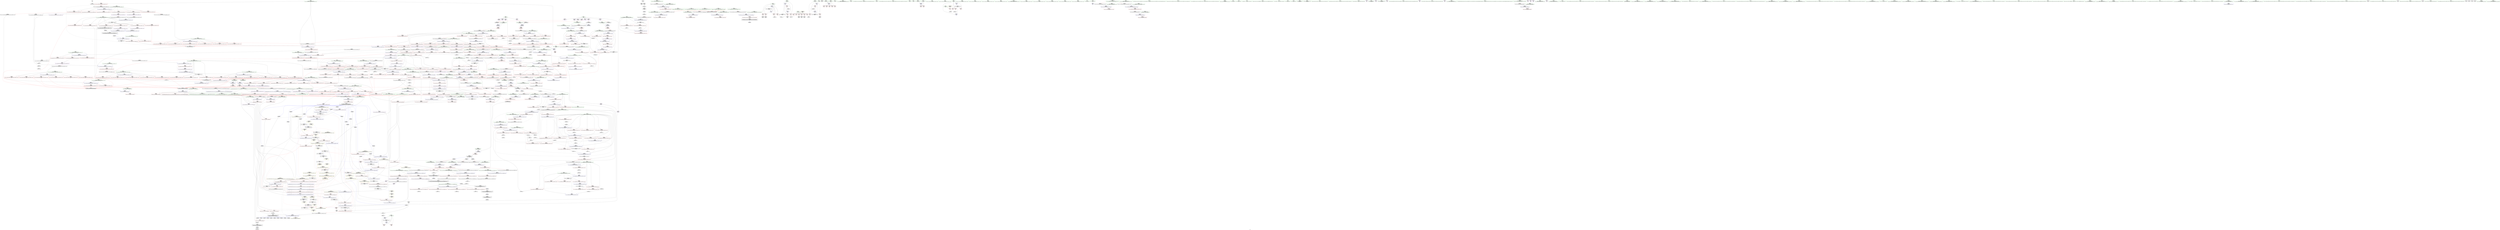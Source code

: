 digraph "SVFG" {
	label="SVFG";

	Node0x55c0ed81e910 [shape=record,color=grey,label="{NodeID: 0\nNullPtr}"];
	Node0x55c0ed81e910 -> Node0x55c0ed874400[style=solid];
	Node0x55c0ed87bbd0 [shape=record,color=red,label="{NodeID: 443\n634\<--633\n\<--\n_ZNK9__gnu_cxx5__ops15_Iter_less_iterclIPiS3_EEbT_T0_\n}"];
	Node0x55c0ed87bbd0 -> Node0x55c0ed8be590[style=solid];
	Node0x55c0ed8f3860 [shape=record,color=black,label="{NodeID: 1218\nMR_137V_8 = PHI(MR_137V_7, MR_137V_3, MR_137V_3, )\npts\{706 \}\n}"];
	Node0x55c0ed86fe10 [shape=record,color=green,label="{NodeID: 111\n563\<--564\n__parent\<--__parent_field_insensitive\n_ZSt11__make_heapIPiN9__gnu_cxx5__ops15_Iter_less_iterEEvT_S4_RT0_\n}"];
	Node0x55c0ed86fe10 -> Node0x55c0ed87b480[style=solid];
	Node0x55c0ed86fe10 -> Node0x55c0ed87b550[style=solid];
	Node0x55c0ed86fe10 -> Node0x55c0ed87b620[style=solid];
	Node0x55c0ed86fe10 -> Node0x55c0ed87b6f0[style=solid];
	Node0x55c0ed86fe10 -> Node0x55c0ed897010[style=solid];
	Node0x55c0ed86fe10 -> Node0x55c0ed8971b0[style=solid];
	Node0x55c0ed970860 [shape=record,color=black,label="{NodeID: 1661\n345 = PHI()\n}"];
	Node0x55c0ed970860 -> Node0x55c0ed87d1b0[style=solid];
	Node0x55c0ed970860 -> Node0x55c0ed87d280[style=solid];
	Node0x55c0ed891370 [shape=record,color=red,label="{NodeID: 554\n1089\<--1068\n\<--__first.addr\n_ZSt16__insertion_sortIPiN9__gnu_cxx5__ops15_Iter_less_iterEEvT_S4_T0_\n}"];
	Node0x55c0ed891370 -> Node0x55c0ed880410[style=solid];
	Node0x55c0ed905d80 [shape=record,color=yellow,style=double,label="{NodeID: 1329\n30V_1 = ENCHI(MR_30V_0)\npts\{26 28 \}\nFun[_ZSt13move_backwardIPiS0_ET0_T_S2_S1_]|{<s0>80}}"];
	Node0x55c0ed905d80:s0 -> Node0x55c0ed901d10[style=dashed,color=red];
	Node0x55c0ed874400 [shape=record,color=black,label="{NodeID: 222\n2\<--3\ndummyVal\<--dummyVal\n}"];
	Node0x55c0ed978a20 [shape=record,color=black,label="{NodeID: 1772\n521 = PHI(401, )\n2nd arg _ZSt11__sort_heapIPiN9__gnu_cxx5__ops15_Iter_less_iterEEvT_S4_RT0_ }"];
	Node0x55c0ed978a20 -> Node0x55c0ed896b30[style=solid];
	Node0x55c0ed896da0 [shape=record,color=blue,label="{NodeID: 665\n557\<--553\n__last.addr\<--__last\n_ZSt11__make_heapIPiN9__gnu_cxx5__ops15_Iter_less_iterEEvT_S4_RT0_\n}"];
	Node0x55c0ed896da0 -> Node0x55c0ed87b070[style=dashed];
	Node0x55c0ed896da0 -> Node0x55c0ed87b140[style=dashed];
	Node0x55c0ed881fb0 [shape=record,color=red,label="{NodeID: 333\n133\<--23\n\<--n\nmain\n}"];
	Node0x55c0ed881fb0 -> Node0x55c0ed8bd810[style=solid];
	Node0x55c0ed869440 [shape=record,color=green,label="{NodeID: 1\n4\<--1\n.str\<--dummyObj\nGlob }"];
	Node0x55c0ed87bca0 [shape=record,color=red,label="{NodeID: 444\n636\<--635\n\<--\n_ZNK9__gnu_cxx5__ops15_Iter_less_iterclIPiS3_EEbT_T0_\n}"];
	Node0x55c0ed87bca0 -> Node0x55c0ed8be590[style=solid];
	Node0x55c0ed8f3d60 [shape=record,color=black,label="{NodeID: 1219\nMR_30V_5 = PHI(MR_30V_4, MR_30V_2, MR_30V_2, )\npts\{26 28 \}\n|{|<s1>48}}"];
	Node0x55c0ed8f3d60 -> Node0x55c0ed88db60[style=dashed];
	Node0x55c0ed8f3d60:s1 -> Node0x55c0ed900b80[style=dashed,color=red];
	Node0x55c0ed86fee0 [shape=record,color=green,label="{NodeID: 112\n565\<--566\n__value\<--__value_field_insensitive\n_ZSt11__make_heapIPiN9__gnu_cxx5__ops15_Iter_less_iterEEvT_S4_RT0_\n|{|<s1>36}}"];
	Node0x55c0ed86fee0 -> Node0x55c0ed8970e0[style=solid];
	Node0x55c0ed86fee0:s1 -> Node0x55c0ed973740[style=solid,color=red];
	Node0x55c0ed970960 [shape=record,color=black,label="{NodeID: 1662\n850 = PHI(880, )\n}"];
	Node0x55c0ed970960 -> Node0x55c0ed8b3df0[style=solid];
	Node0x55c0ed891440 [shape=record,color=red,label="{NodeID: 555\n1098\<--1068\n\<--__first.addr\n_ZSt16__insertion_sortIPiN9__gnu_cxx5__ops15_Iter_less_iterEEvT_S4_T0_\n|{<s0>70}}"];
	Node0x55c0ed891440:s0 -> Node0x55c0ed978150[style=solid,color=red];
	Node0x55c0ed874500 [shape=record,color=black,label="{NodeID: 223\n18\<--44\nmain_ret\<--\nmain\n}"];
	Node0x55c0ed978b30 [shape=record,color=black,label="{NodeID: 1773\n1239 = PHI(1180, )\n0th arg _ZSt23__copy_move_backward_a2ILb1EPiS0_ET1_T0_S2_S1_ }"];
	Node0x55c0ed978b30 -> Node0x55c0ed89b110[style=solid];
	Node0x55c0ed896e70 [shape=record,color=blue,label="{NodeID: 666\n559\<--554\n__comp.addr\<--__comp\n_ZSt11__make_heapIPiN9__gnu_cxx5__ops15_Iter_less_iterEEvT_S4_RT0_\n}"];
	Node0x55c0ed896e70 -> Node0x55c0ed87b210[style=dashed];
	Node0x55c0ed882080 [shape=record,color=red,label="{NodeID: 334\n57\<--29\n\<--fin\nmain\n}"];
	Node0x55c0ed86c360 [shape=record,color=green,label="{NodeID: 2\n6\<--1\n.str.1\<--dummyObj\nGlob }"];
	Node0x55c0ed87bd70 [shape=record,color=red,label="{NodeID: 445\n664\<--644\n\<--__first.addr\n_ZSt10__pop_heapIPiN9__gnu_cxx5__ops15_Iter_less_iterEEvT_S4_S4_RT0_\n|{<s0>39}}"];
	Node0x55c0ed87bd70:s0 -> Node0x55c0ed973740[style=solid,color=red];
	Node0x55c0ed86ffb0 [shape=record,color=green,label="{NodeID: 113\n567\<--568\nagg.tmp\<--agg.tmp_field_insensitive\n_ZSt11__make_heapIPiN9__gnu_cxx5__ops15_Iter_less_iterEEvT_S4_RT0_\n}"];
	Node0x55c0ed970aa0 [shape=record,color=black,label="{NodeID: 1663\n860 = PHI(681, )\n}"];
	Node0x55c0ed970aa0 -> Node0x55c0ed88e930[style=solid];
	Node0x55c0ed891510 [shape=record,color=red,label="{NodeID: 556\n1105\<--1068\n\<--__first.addr\n_ZSt16__insertion_sortIPiN9__gnu_cxx5__ops15_Iter_less_iterEEvT_S4_T0_\n|{<s0>72}}"];
	Node0x55c0ed891510:s0 -> Node0x55c0ed9754b0[style=solid,color=red];
	Node0x55c0ed8745d0 [shape=record,color=black,label="{NodeID: 224\n80\<--79\nidxprom\<--\nmain\n}"];
	Node0x55c0ed978c40 [shape=record,color=black,label="{NodeID: 1774\n1240 = PHI(1184, )\n1st arg _ZSt23__copy_move_backward_a2ILb1EPiS0_ET1_T0_S2_S1_ }"];
	Node0x55c0ed978c40 -> Node0x55c0ed89b1e0[style=solid];
	Node0x55c0ed896f40 [shape=record,color=blue,label="{NodeID: 667\n561\<--586\n__len\<--sub.ptr.div4\n_ZSt11__make_heapIPiN9__gnu_cxx5__ops15_Iter_less_iterEEvT_S4_RT0_\n}"];
	Node0x55c0ed896f40 -> Node0x55c0ed87b2e0[style=dashed];
	Node0x55c0ed896f40 -> Node0x55c0ed87b3b0[style=dashed];
	Node0x55c0ed896f40 -> Node0x55c0ed8f5160[style=dashed];
	Node0x55c0ed882150 [shape=record,color=red,label="{NodeID: 335\n69\<--29\n\<--fin\nmain\n}"];
	Node0x55c0ed8b3df0 [shape=record,color=black,label="{NodeID: 1110\n854 = PHI(855, 850, )\n}"];
	Node0x55c0ed86c3f0 [shape=record,color=green,label="{NodeID: 3\n8\<--1\n.str.2\<--dummyObj\nGlob }"];
	Node0x55c0ed87be40 [shape=record,color=red,label="{NodeID: 446\n669\<--644\n\<--__first.addr\n_ZSt10__pop_heapIPiN9__gnu_cxx5__ops15_Iter_less_iterEEvT_S4_S4_RT0_\n|{<s0>41}}"];
	Node0x55c0ed87be40:s0 -> Node0x55c0ed974440[style=solid,color=red];
	Node0x55c0ed870080 [shape=record,color=green,label="{NodeID: 114\n597\<--598\n_ZSt4moveIRiEONSt16remove_referenceIT_E4typeEOS2_\<--_ZSt4moveIRiEONSt16remove_referenceIT_E4typeEOS2__field_insensitive\n}"];
	Node0x55c0ed970be0 [shape=record,color=black,label="{NodeID: 1664\n873 = PHI(681, )\n}"];
	Node0x55c0ed970be0 -> Node0x55c0ed88ea00[style=solid];
	Node0x55c0ed8915e0 [shape=record,color=red,label="{NodeID: 557\n1114\<--1068\n\<--__first.addr\n_ZSt16__insertion_sortIPiN9__gnu_cxx5__ops15_Iter_less_iterEEvT_S4_T0_\n}"];
	Node0x55c0ed8915e0 -> Node0x55c0ed89a340[style=solid];
	Node0x55c0ed8746a0 [shape=record,color=black,label="{NodeID: 225\n97\<--96\nidxprom12\<--\nmain\n}"];
	Node0x55c0ed978d50 [shape=record,color=black,label="{NodeID: 1775\n1241 = PHI(1185, )\n2nd arg _ZSt23__copy_move_backward_a2ILb1EPiS0_ET1_T0_S2_S1_ }"];
	Node0x55c0ed978d50 -> Node0x55c0ed89b2b0[style=solid];
	Node0x55c0ed897010 [shape=record,color=blue,label="{NodeID: 668\n563\<--590\n__parent\<--div\n_ZSt11__make_heapIPiN9__gnu_cxx5__ops15_Iter_less_iterEEvT_S4_RT0_\n}"];
	Node0x55c0ed897010 -> Node0x55c0ed87b480[style=dashed];
	Node0x55c0ed897010 -> Node0x55c0ed87b550[style=dashed];
	Node0x55c0ed897010 -> Node0x55c0ed87b620[style=dashed];
	Node0x55c0ed897010 -> Node0x55c0ed87b6f0[style=dashed];
	Node0x55c0ed897010 -> Node0x55c0ed8971b0[style=dashed];
	Node0x55c0ed897010 -> Node0x55c0ed8f5660[style=dashed];
	Node0x55c0ed882220 [shape=record,color=red,label="{NodeID: 336\n78\<--29\n\<--fin\nmain\n}"];
	Node0x55c0ed8b3f80 [shape=record,color=grey,label="{NodeID: 1111\n262 = Binary(259, 263, )\n|{<s0>18}}"];
	Node0x55c0ed8b3f80:s0 -> Node0x55c0ed976910[style=solid,color=red];
	Node0x55c0ed86c480 [shape=record,color=green,label="{NodeID: 4\n10\<--1\n.str.3\<--dummyObj\nGlob }"];
	Node0x55c0ed87bf10 [shape=record,color=red,label="{NodeID: 447\n671\<--644\n\<--__first.addr\n_ZSt10__pop_heapIPiN9__gnu_cxx5__ops15_Iter_less_iterEEvT_S4_S4_RT0_\n}"];
	Node0x55c0ed87bf10 -> Node0x55c0ed87deb0[style=solid];
	Node0x55c0ed8f4c60 [shape=record,color=black,label="{NodeID: 1222\nMR_10V_3 = PHI(MR_10V_4, MR_10V_1, )\npts\{28 \}\n|{|<s1>91}}"];
	Node0x55c0ed8f4c60 -> Node0x55c0ed8f1f60[style=dashed];
	Node0x55c0ed8f4c60:s1 -> Node0x55c0ed902e20[style=dashed,color=red];
	Node0x55c0ed874b10 [shape=record,color=green,label="{NodeID: 115\n608\<--609\n_ZSt13__adjust_heapIPiliN9__gnu_cxx5__ops15_Iter_less_iterEEvT_T0_S5_T1_T2_\<--_ZSt13__adjust_heapIPiliN9__gnu_cxx5__ops15_Iter_less_iterEEvT_T0_S5_T1_T2__field_insensitive\n}"];
	Node0x55c0ed970d20 [shape=record,color=black,label="{NodeID: 1665\n466 = PHI(970, )\n}"];
	Node0x55c0ed970d20 -> Node0x55c0ed87d760[style=solid];
	Node0x55c0ed8916b0 [shape=record,color=red,label="{NodeID: 558\n1085\<--1070\n\<--__last.addr\n_ZSt16__insertion_sortIPiN9__gnu_cxx5__ops15_Iter_less_iterEEvT_S4_T0_\n}"];
	Node0x55c0ed8916b0 -> Node0x55c0ed8bdf90[style=solid];
	Node0x55c0ed874770 [shape=record,color=black,label="{NodeID: 226\n109\<--108\nidx.ext\<--\nmain\n}"];
	Node0x55c0ed978e60 [shape=record,color=black,label="{NodeID: 1776\n971 = PHI(463, )\n0th arg _ZSt21__unguarded_partitionIPiN9__gnu_cxx5__ops15_Iter_less_iterEET_S4_S4_S4_T0_ }"];
	Node0x55c0ed978e60 -> Node0x55c0ed8994a0[style=solid];
	Node0x55c0ed8970e0 [shape=record,color=blue,label="{NodeID: 669\n565\<--599\n__value\<--\n_ZSt11__make_heapIPiN9__gnu_cxx5__ops15_Iter_less_iterEEvT_S4_RT0_\n}"];
	Node0x55c0ed8970e0 -> Node0x55c0ed87b7c0[style=dashed];
	Node0x55c0ed8970e0 -> Node0x55c0ed87b890[style=dashed];
	Node0x55c0ed8970e0 -> Node0x55c0ed8970e0[style=dashed];
	Node0x55c0ed8970e0 -> Node0x55c0ed8f5b60[style=dashed];
	Node0x55c0ed8822f0 [shape=record,color=red,label="{NodeID: 337\n95\<--29\n\<--fin\nmain\n}"];
	Node0x55c0ed8b4100 [shape=record,color=grey,label="{NodeID: 1112\n148 = Binary(147, 146, )\n}"];
	Node0x55c0ed8b4100 -> Node0x55c0ed895200[style=solid];
	Node0x55c0ed86c510 [shape=record,color=green,label="{NodeID: 5\n12\<--1\n.str.4\<--dummyObj\nGlob }"];
	Node0x55c0ed87bfe0 [shape=record,color=red,label="{NodeID: 448\n670\<--646\n\<--__last.addr\n_ZSt10__pop_heapIPiN9__gnu_cxx5__ops15_Iter_less_iterEEvT_S4_S4_RT0_\n}"];
	Node0x55c0ed87bfe0 -> Node0x55c0ed87dde0[style=solid];
	Node0x55c0ed8f5160 [shape=record,color=black,label="{NodeID: 1223\nMR_96V_2 = PHI(MR_96V_3, MR_96V_1, )\npts\{562 \}\n}"];
	Node0x55c0ed874c10 [shape=record,color=green,label="{NodeID: 116\n623\<--624\nthis.addr\<--this.addr_field_insensitive\n_ZNK9__gnu_cxx5__ops15_Iter_less_iterclIPiS3_EEbT_T0_\n}"];
	Node0x55c0ed874c10 -> Node0x55c0ed87b960[style=solid];
	Node0x55c0ed874c10 -> Node0x55c0ed897280[style=solid];
	Node0x55c0ed970e60 [shape=record,color=black,label="{NodeID: 1666\n501 = PHI(619, )\n}"];
	Node0x55c0ed891780 [shape=record,color=red,label="{NodeID: 559\n1094\<--1070\n\<--__last.addr\n_ZSt16__insertion_sortIPiN9__gnu_cxx5__ops15_Iter_less_iterEEvT_S4_T0_\n}"];
	Node0x55c0ed891780 -> Node0x55c0ed8bee90[style=solid];
	Node0x55c0ed874840 [shape=record,color=black,label="{NodeID: 227\n117\<--116\nidx.ext21\<--\nmain\n}"];
	Node0x55c0ed978f70 [shape=record,color=black,label="{NodeID: 1777\n972 = PHI(464, )\n1st arg _ZSt21__unguarded_partitionIPiN9__gnu_cxx5__ops15_Iter_less_iterEET_S4_S4_S4_T0_ }"];
	Node0x55c0ed978f70 -> Node0x55c0ed899570[style=solid];
	Node0x55c0ed8971b0 [shape=record,color=blue,label="{NodeID: 670\n563\<--615\n__parent\<--dec\n_ZSt11__make_heapIPiN9__gnu_cxx5__ops15_Iter_less_iterEEvT_S4_RT0_\n}"];
	Node0x55c0ed8971b0 -> Node0x55c0ed87b480[style=dashed];
	Node0x55c0ed8971b0 -> Node0x55c0ed87b550[style=dashed];
	Node0x55c0ed8971b0 -> Node0x55c0ed87b620[style=dashed];
	Node0x55c0ed8971b0 -> Node0x55c0ed87b6f0[style=dashed];
	Node0x55c0ed8971b0 -> Node0x55c0ed8971b0[style=dashed];
	Node0x55c0ed8971b0 -> Node0x55c0ed8f5660[style=dashed];
	Node0x55c0ed8823c0 [shape=record,color=red,label="{NodeID: 338\n167\<--29\n\<--fin\nmain\n}"];
	Node0x55c0ed8b4280 [shape=record,color=grey,label="{NodeID: 1113\n152 = Binary(151, 63, )\n}"];
	Node0x55c0ed8b4280 -> Node0x55c0ed8952d0[style=solid];
	Node0x55c0ed86cd50 [shape=record,color=green,label="{NodeID: 6\n14\<--1\n.str.5\<--dummyObj\nGlob }"];
	Node0x55c0ed87c0b0 [shape=record,color=red,label="{NodeID: 449\n660\<--648\n\<--__result.addr\n_ZSt10__pop_heapIPiN9__gnu_cxx5__ops15_Iter_less_iterEEvT_S4_S4_RT0_\n|{<s0>38}}"];
	Node0x55c0ed87c0b0:s0 -> Node0x55c0ed973740[style=solid,color=red];
	Node0x55c0ed8f5660 [shape=record,color=black,label="{NodeID: 1224\nMR_98V_2 = PHI(MR_98V_4, MR_98V_1, )\npts\{564 \}\n}"];
	Node0x55c0ed874ce0 [shape=record,color=green,label="{NodeID: 117\n625\<--626\n__it1.addr\<--__it1.addr_field_insensitive\n_ZNK9__gnu_cxx5__ops15_Iter_less_iterclIPiS3_EEbT_T0_\n}"];
	Node0x55c0ed874ce0 -> Node0x55c0ed87ba30[style=solid];
	Node0x55c0ed874ce0 -> Node0x55c0ed897350[style=solid];
	Node0x55c0ed970f70 [shape=record,color=black,label="{NodeID: 1667\n596 = PHI(681, )\n}"];
	Node0x55c0ed970f70 -> Node0x55c0ed87b7c0[style=solid];
	Node0x55c0ed891850 [shape=record,color=red,label="{NodeID: 560\n1093\<--1072\n\<--__i\n_ZSt16__insertion_sortIPiN9__gnu_cxx5__ops15_Iter_less_iterEEvT_S4_T0_\n}"];
	Node0x55c0ed891850 -> Node0x55c0ed8bee90[style=solid];
	Node0x55c0ed9062f0 [shape=record,color=yellow,style=double,label="{NodeID: 1335\n30V_1 = ENCHI(MR_30V_0)\npts\{26 28 \}\nFun[_ZSt13__heap_selectIPiN9__gnu_cxx5__ops15_Iter_less_iterEEvT_S4_S4_T0_]|{<s0>31|<s1>31}}"];
	Node0x55c0ed9062f0:s0 -> Node0x55c0ed8f6060[style=dashed,color=red];
	Node0x55c0ed9062f0:s1 -> Node0x55c0ed8fc580[style=dashed,color=red];
	Node0x55c0ed874910 [shape=record,color=black,label="{NodeID: 228\n123\<--122\nidx.ext25\<--\nmain\n}"];
	Node0x55c0ed979080 [shape=record,color=black,label="{NodeID: 1778\n973 = PHI(465, )\n2nd arg _ZSt21__unguarded_partitionIPiN9__gnu_cxx5__ops15_Iter_less_iterEET_S4_S4_S4_T0_ }"];
	Node0x55c0ed979080 -> Node0x55c0ed899640[style=solid];
	Node0x55c0ed897280 [shape=record,color=blue,label="{NodeID: 671\n623\<--620\nthis.addr\<--this\n_ZNK9__gnu_cxx5__ops15_Iter_less_iterclIPiS3_EEbT_T0_\n}"];
	Node0x55c0ed897280 -> Node0x55c0ed87b960[style=dashed];
	Node0x55c0ed882490 [shape=record,color=red,label="{NodeID: 339\n155\<--31\n\<--fout\nmain\n}"];
	Node0x55c0ed8b4400 [shape=record,color=grey,label="{NodeID: 1114\n537 = Binary(536, 258, )\n}"];
	Node0x55c0ed8b4400 -> Node0x55c0ed88c550[style=solid];
	Node0x55c0ed86cde0 [shape=record,color=green,label="{NodeID: 7\n44\<--1\n\<--dummyObj\nCan only get source location for instruction, argument, global var or function.}"];
	Node0x55c0ed87c180 [shape=record,color=red,label="{NodeID: 450\n667\<--648\n\<--__result.addr\n_ZSt10__pop_heapIPiN9__gnu_cxx5__ops15_Iter_less_iterEEvT_S4_S4_RT0_\n}"];
	Node0x55c0ed87c180 -> Node0x55c0ed897900[style=solid];
	Node0x55c0ed8f5b60 [shape=record,color=black,label="{NodeID: 1225\nMR_100V_2 = PHI(MR_100V_4, MR_100V_1, )\npts\{566 \}\n}"];
	Node0x55c0ed874db0 [shape=record,color=green,label="{NodeID: 118\n627\<--628\n__it2.addr\<--__it2.addr_field_insensitive\n_ZNK9__gnu_cxx5__ops15_Iter_less_iterclIPiS3_EEbT_T0_\n}"];
	Node0x55c0ed874db0 -> Node0x55c0ed87bb00[style=solid];
	Node0x55c0ed874db0 -> Node0x55c0ed897420[style=solid];
	Node0x55c0ed9710e0 [shape=record,color=black,label="{NodeID: 1668\n604 = PHI(681, )\n}"];
	Node0x55c0ed9710e0 -> Node0x55c0ed87b890[style=solid];
	Node0x55c0ed891920 [shape=record,color=red,label="{NodeID: 561\n1097\<--1072\n\<--__i\n_ZSt16__insertion_sortIPiN9__gnu_cxx5__ops15_Iter_less_iterEEvT_S4_T0_\n|{<s0>70}}"];
	Node0x55c0ed891920:s0 -> Node0x55c0ed977dd0[style=solid,color=red];
	Node0x55c0ed8749e0 [shape=record,color=black,label="{NodeID: 229\n137\<--136\nidxprom31\<--\nmain\n}"];
	Node0x55c0ed979190 [shape=record,color=black,label="{NodeID: 1779\n1036 = PHI(1029, )\n0th arg _ZSt4swapIiENSt9enable_ifIXsr6__and_ISt6__not_ISt15__is_tuple_likeIT_EESt21is_move_constructibleIS3_ESt18is_move_assignableIS3_EEE5valueEvE4typeERS3_SC_ }"];
	Node0x55c0ed979190 -> Node0x55c0ed899bf0[style=solid];
	Node0x55c0ed897350 [shape=record,color=blue,label="{NodeID: 672\n625\<--621\n__it1.addr\<--__it1\n_ZNK9__gnu_cxx5__ops15_Iter_less_iterclIPiS3_EEbT_T0_\n}"];
	Node0x55c0ed897350 -> Node0x55c0ed87ba30[style=dashed];
	Node0x55c0ed882560 [shape=record,color=red,label="{NodeID: 340\n171\<--31\n\<--fout\nmain\n}"];
	Node0x55c0ed8b4580 [shape=record,color=grey,label="{NodeID: 1115\n536 = Binary(534, 535, )\n}"];
	Node0x55c0ed8b4580 -> Node0x55c0ed8b4400[style=solid];
	Node0x55c0ed86ce70 [shape=record,color=green,label="{NodeID: 8\n63\<--1\n\<--dummyObj\nCan only get source location for instruction, argument, global var or function.}"];
	Node0x55c0ed87c250 [shape=record,color=red,label="{NodeID: 451\n678\<--650\n\<--__comp.addr\n_ZSt10__pop_heapIPiN9__gnu_cxx5__ops15_Iter_less_iterEEvT_S4_S4_RT0_\n}"];
	Node0x55c0ed8f6060 [shape=record,color=black,label="{NodeID: 1226\nMR_30V_2 = PHI(MR_30V_4, MR_30V_1, )\npts\{26 28 \}\n|{<s0>31}}"];
	Node0x55c0ed8f6060:s0 -> Node0x55c0ed8ebb60[style=dashed,color=blue];
	Node0x55c0ed874e80 [shape=record,color=green,label="{NodeID: 119\n644\<--645\n__first.addr\<--__first.addr_field_insensitive\n_ZSt10__pop_heapIPiN9__gnu_cxx5__ops15_Iter_less_iterEEvT_S4_S4_RT0_\n}"];
	Node0x55c0ed874e80 -> Node0x55c0ed87bd70[style=solid];
	Node0x55c0ed874e80 -> Node0x55c0ed87be40[style=solid];
	Node0x55c0ed874e80 -> Node0x55c0ed87bf10[style=solid];
	Node0x55c0ed874e80 -> Node0x55c0ed8974f0[style=solid];
	Node0x55c0ed971220 [shape=record,color=black,label="{NodeID: 1669\n661 = PHI(681, )\n}"];
	Node0x55c0ed971220 -> Node0x55c0ed87c320[style=solid];
	Node0x55c0ed8919f0 [shape=record,color=red,label="{NodeID: 562\n1101\<--1072\n\<--__i\n_ZSt16__insertion_sortIPiN9__gnu_cxx5__ops15_Iter_less_iterEEvT_S4_T0_\n|{<s0>71}}"];
	Node0x55c0ed8919f0:s0 -> Node0x55c0ed973740[style=solid,color=red];
	Node0x55c0ed87cc00 [shape=record,color=black,label="{NodeID: 230\n140\<--139\nconv\<--\nmain\n}"];
	Node0x55c0ed87cc00 -> Node0x55c0ed888dd0[style=solid];
	Node0x55c0ed9792a0 [shape=record,color=black,label="{NodeID: 1780\n1037 = PHI(1030, )\n1st arg _ZSt4swapIiENSt9enable_ifIXsr6__and_ISt6__not_ISt15__is_tuple_likeIT_EESt21is_move_constructibleIS3_ESt18is_move_assignableIS3_EEE5valueEvE4typeERS3_SC_ }"];
	Node0x55c0ed9792a0 -> Node0x55c0ed899cc0[style=solid];
	Node0x55c0ed897420 [shape=record,color=blue,label="{NodeID: 673\n627\<--622\n__it2.addr\<--__it2\n_ZNK9__gnu_cxx5__ops15_Iter_less_iterclIPiS3_EEbT_T0_\n}"];
	Node0x55c0ed897420 -> Node0x55c0ed87bb00[style=dashed];
	Node0x55c0ed882630 [shape=record,color=red,label="{NodeID: 341\n65\<--33\n\<--k\nmain\n}"];
	Node0x55c0ed882630 -> Node0x55c0ed8b3220[style=solid];
	Node0x55c0ed8b4700 [shape=record,color=grey,label="{NodeID: 1116\n257 = Binary(256, 258, )\n|{<s0>17}}"];
	Node0x55c0ed8b4700:s0 -> Node0x55c0ed977400[style=solid,color=red];
	Node0x55c0ed86cf00 [shape=record,color=green,label="{NodeID: 9\n129\<--1\n\<--dummyObj\nCan only get source location for instruction, argument, global var or function.|{<s0>41}}"];
	Node0x55c0ed86cf00:s0 -> Node0x55c0ed974510[style=solid,color=red];
	Node0x55c0ed87c320 [shape=record,color=red,label="{NodeID: 452\n662\<--661\n\<--call\n_ZSt10__pop_heapIPiN9__gnu_cxx5__ops15_Iter_less_iterEEvT_S4_S4_RT0_\n}"];
	Node0x55c0ed87c320 -> Node0x55c0ed897830[style=solid];
	Node0x55c0ed874f50 [shape=record,color=green,label="{NodeID: 120\n646\<--647\n__last.addr\<--__last.addr_field_insensitive\n_ZSt10__pop_heapIPiN9__gnu_cxx5__ops15_Iter_less_iterEEvT_S4_S4_RT0_\n}"];
	Node0x55c0ed874f50 -> Node0x55c0ed87bfe0[style=solid];
	Node0x55c0ed874f50 -> Node0x55c0ed8975c0[style=solid];
	Node0x55c0ed971360 [shape=record,color=black,label="{NodeID: 1670\n665 = PHI(681, )\n}"];
	Node0x55c0ed971360 -> Node0x55c0ed87c3f0[style=solid];
	Node0x55c0ed891ac0 [shape=record,color=red,label="{NodeID: 563\n1106\<--1072\n\<--__i\n_ZSt16__insertion_sortIPiN9__gnu_cxx5__ops15_Iter_less_iterEEvT_S4_T0_\n|{<s0>72}}"];
	Node0x55c0ed891ac0:s0 -> Node0x55c0ed9755c0[style=solid,color=red];
	Node0x55c0ed9065c0 [shape=record,color=yellow,style=double,label="{NodeID: 1338\n30V_1 = ENCHI(MR_30V_0)\npts\{26 28 \}\nFun[_ZSt22__final_insertion_sortIPiN9__gnu_cxx5__ops15_Iter_less_iterEEvT_S4_T0_]|{<s0>24|<s1>24|<s2>26|<s3>26}}"];
	Node0x55c0ed9065c0:s0 -> Node0x55c0ed8ee860[style=dashed,color=red];
	Node0x55c0ed9065c0:s1 -> Node0x55c0ed8ea860[style=dashed,color=red];
	Node0x55c0ed9065c0:s2 -> Node0x55c0ed8ee860[style=dashed,color=red];
	Node0x55c0ed9065c0:s3 -> Node0x55c0ed8ea860[style=dashed,color=red];
	Node0x55c0ed87ccd0 [shape=record,color=black,label="{NodeID: 231\n142\<--141\nidxprom33\<--\nmain\n}"];
	Node0x55c0ed9793b0 [shape=record,color=black,label="{NodeID: 1781\n1132 = PHI(386, )\n0th arg _ZSt26__unguarded_insertion_sortIPiN9__gnu_cxx5__ops15_Iter_less_iterEEvT_S4_T0_ }"];
	Node0x55c0ed9793b0 -> Node0x55c0ed89a4e0[style=solid];
	Node0x55c0ed8974f0 [shape=record,color=blue,label="{NodeID: 674\n644\<--640\n__first.addr\<--__first\n_ZSt10__pop_heapIPiN9__gnu_cxx5__ops15_Iter_less_iterEEvT_S4_S4_RT0_\n}"];
	Node0x55c0ed8974f0 -> Node0x55c0ed87bd70[style=dashed];
	Node0x55c0ed8974f0 -> Node0x55c0ed87be40[style=dashed];
	Node0x55c0ed8974f0 -> Node0x55c0ed87bf10[style=dashed];
	Node0x55c0ed882700 [shape=record,color=red,label="{NodeID: 342\n156\<--33\n\<--k\nmain\n}"];
	Node0x55c0ed8b4880 [shape=record,color=grey,label="{NodeID: 1117\n256 = Binary(254, 255, )\n}"];
	Node0x55c0ed8b4880 -> Node0x55c0ed8b4700[style=solid];
	Node0x55c0ed86cf90 [shape=record,color=green,label="{NodeID: 10\n258\<--1\n\<--dummyObj\nCan only get source location for instruction, argument, global var or function.}"];
	Node0x55c0ed87c3f0 [shape=record,color=red,label="{NodeID: 453\n666\<--665\n\<--call1\n_ZSt10__pop_heapIPiN9__gnu_cxx5__ops15_Iter_less_iterEEvT_S4_S4_RT0_\n}"];
	Node0x55c0ed87c3f0 -> Node0x55c0ed897900[style=solid];
	Node0x55c0ed875020 [shape=record,color=green,label="{NodeID: 121\n648\<--649\n__result.addr\<--__result.addr_field_insensitive\n_ZSt10__pop_heapIPiN9__gnu_cxx5__ops15_Iter_less_iterEEvT_S4_S4_RT0_\n}"];
	Node0x55c0ed875020 -> Node0x55c0ed87c0b0[style=solid];
	Node0x55c0ed875020 -> Node0x55c0ed87c180[style=solid];
	Node0x55c0ed875020 -> Node0x55c0ed897690[style=solid];
	Node0x55c0ed9714a0 [shape=record,color=black,label="{NodeID: 1671\n676 = PHI(681, )\n}"];
	Node0x55c0ed9714a0 -> Node0x55c0ed87c4c0[style=solid];
	Node0x55c0ed891b90 [shape=record,color=red,label="{NodeID: 564\n1107\<--1072\n\<--__i\n_ZSt16__insertion_sortIPiN9__gnu_cxx5__ops15_Iter_less_iterEEvT_S4_T0_\n}"];
	Node0x55c0ed891b90 -> Node0x55c0ed8804e0[style=solid];
	Node0x55c0ed87cda0 [shape=record,color=black,label="{NodeID: 232\n145\<--144\nconv35\<--\nmain\n}"];
	Node0x55c0ed87cda0 -> Node0x55c0ed888dd0[style=solid];
	Node0x55c0ed9794c0 [shape=record,color=black,label="{NodeID: 1782\n1133 = PHI(387, )\n1st arg _ZSt26__unguarded_insertion_sortIPiN9__gnu_cxx5__ops15_Iter_less_iterEEvT_S4_T0_ }"];
	Node0x55c0ed9794c0 -> Node0x55c0ed89a5b0[style=solid];
	Node0x55c0ed8975c0 [shape=record,color=blue,label="{NodeID: 675\n646\<--641\n__last.addr\<--__last\n_ZSt10__pop_heapIPiN9__gnu_cxx5__ops15_Iter_less_iterEEvT_S4_S4_RT0_\n}"];
	Node0x55c0ed8975c0 -> Node0x55c0ed87bfe0[style=dashed];
	Node0x55c0ed8827d0 [shape=record,color=red,label="{NodeID: 343\n163\<--33\n\<--k\nmain\n}"];
	Node0x55c0ed8827d0 -> Node0x55c0ed8b4a00[style=solid];
	Node0x55c0ed8b4a00 [shape=record,color=grey,label="{NodeID: 1118\n164 = Binary(163, 63, )\n}"];
	Node0x55c0ed8b4a00 -> Node0x55c0ed8953a0[style=solid];
	Node0x55c0ed86d020 [shape=record,color=green,label="{NodeID: 11\n263\<--1\n\<--dummyObj\nCan only get source location for instruction, argument, global var or function.}"];
	Node0x55c0ed87c4c0 [shape=record,color=red,label="{NodeID: 454\n677\<--676\n\<--call2\n_ZSt10__pop_heapIPiN9__gnu_cxx5__ops15_Iter_less_iterEEvT_S4_S4_RT0_\n|{<s0>41}}"];
	Node0x55c0ed87c4c0:s0 -> Node0x55c0ed9746b0[style=solid,color=red];
	Node0x55c0ed8750f0 [shape=record,color=green,label="{NodeID: 122\n650\<--651\n__comp.addr\<--__comp.addr_field_insensitive\n_ZSt10__pop_heapIPiN9__gnu_cxx5__ops15_Iter_less_iterEEvT_S4_S4_RT0_\n}"];
	Node0x55c0ed8750f0 -> Node0x55c0ed87c250[style=solid];
	Node0x55c0ed8750f0 -> Node0x55c0ed897760[style=solid];
	Node0x55c0ed9715e0 [shape=record,color=black,label="{NodeID: 1672\n773 = PHI(681, )\n}"];
	Node0x55c0ed9715e0 -> Node0x55c0ed88da90[style=solid];
	Node0x55c0ed891c60 [shape=record,color=red,label="{NodeID: 565\n1117\<--1072\n\<--__i\n_ZSt16__insertion_sortIPiN9__gnu_cxx5__ops15_Iter_less_iterEEvT_S4_T0_\n|{<s0>75}}"];
	Node0x55c0ed891c60:s0 -> Node0x55c0ed974c60[style=solid,color=red];
	Node0x55c0ed87ce70 [shape=record,color=black,label="{NodeID: 233\n254\<--252\nsub.ptr.lhs.cast\<--\n_ZSt6__sortIPiN9__gnu_cxx5__ops15_Iter_less_iterEEvT_S4_T0_\n}"];
	Node0x55c0ed87ce70 -> Node0x55c0ed8b4880[style=solid];
	Node0x55c0ed9795d0 [shape=record,color=black,label="{NodeID: 1783\n182 = PHI(106, 114, )\n0th arg _ZSt4sortIPiEvT_S1_ }"];
	Node0x55c0ed9795d0 -> Node0x55c0ed895470[style=solid];
	Node0x55c0ed897690 [shape=record,color=blue,label="{NodeID: 676\n648\<--642\n__result.addr\<--__result\n_ZSt10__pop_heapIPiN9__gnu_cxx5__ops15_Iter_less_iterEEvT_S4_S4_RT0_\n}"];
	Node0x55c0ed897690 -> Node0x55c0ed87c0b0[style=dashed];
	Node0x55c0ed897690 -> Node0x55c0ed87c180[style=dashed];
	Node0x55c0ed8828a0 [shape=record,color=red,label="{NodeID: 344\n74\<--35\n\<--i\nmain\n}"];
	Node0x55c0ed8828a0 -> Node0x55c0ed8bde10[style=solid];
	Node0x55c0ed8b4b80 [shape=record,color=grey,label="{NodeID: 1119\n780 = Binary(779, 539, )\n}"];
	Node0x55c0ed8b4b80 -> Node0x55c0ed898460[style=solid];
	Node0x55c0ed86d0e0 [shape=record,color=green,label="{NodeID: 12\n309\<--1\n\<--dummyObj\nCan only get source location for instruction, argument, global var or function.}"];
	Node0x55c0ed87c590 [shape=record,color=red,label="{NodeID: 455\n686\<--683\n\<--__t.addr\n_ZSt4moveIRiEONSt16remove_referenceIT_E4typeEOS2_\n}"];
	Node0x55c0ed87c590 -> Node0x55c0ed87df80[style=solid];
	Node0x55c0ed8751c0 [shape=record,color=green,label="{NodeID: 123\n652\<--653\n__value\<--__value_field_insensitive\n_ZSt10__pop_heapIPiN9__gnu_cxx5__ops15_Iter_less_iterEEvT_S4_S4_RT0_\n|{|<s1>40}}"];
	Node0x55c0ed8751c0 -> Node0x55c0ed897830[style=solid];
	Node0x55c0ed8751c0:s1 -> Node0x55c0ed973740[style=solid,color=red];
	Node0x55c0ed971720 [shape=record,color=black,label="{NodeID: 1673\n783 = PHI(798, )\n}"];
	Node0x55c0ed891d30 [shape=record,color=red,label="{NodeID: 566\n1126\<--1072\n\<--__i\n_ZSt16__insertion_sortIPiN9__gnu_cxx5__ops15_Iter_less_iterEEvT_S4_T0_\n}"];
	Node0x55c0ed891d30 -> Node0x55c0ed8805b0[style=solid];
	Node0x55c0ed87cf40 [shape=record,color=black,label="{NodeID: 234\n255\<--253\nsub.ptr.rhs.cast\<--\n_ZSt6__sortIPiN9__gnu_cxx5__ops15_Iter_less_iterEEvT_S4_T0_\n}"];
	Node0x55c0ed87cf40 -> Node0x55c0ed8b4880[style=solid];
	Node0x55c0ed979720 [shape=record,color=black,label="{NodeID: 1784\n183 = PHI(110, 118, )\n1st arg _ZSt4sortIPiEvT_S1_ }"];
	Node0x55c0ed979720 -> Node0x55c0ed895540[style=solid];
	Node0x55c0ed897760 [shape=record,color=blue,label="{NodeID: 677\n650\<--643\n__comp.addr\<--__comp\n_ZSt10__pop_heapIPiN9__gnu_cxx5__ops15_Iter_less_iterEEvT_S4_S4_RT0_\n}"];
	Node0x55c0ed897760 -> Node0x55c0ed87c250[style=dashed];
	Node0x55c0ed882970 [shape=record,color=red,label="{NodeID: 345\n79\<--35\n\<--i\nmain\n}"];
	Node0x55c0ed882970 -> Node0x55c0ed8745d0[style=solid];
	Node0x55c0ed8b4d00 [shape=record,color=grey,label="{NodeID: 1120\n351 = Binary(352, 350, )\n}"];
	Node0x55c0ed8b4d00 -> Node0x55c0ed87d350[style=solid];
	Node0x55c0ed86d1e0 [shape=record,color=green,label="{NodeID: 13\n323\<--1\n\<--dummyObj\nCan only get source location for instruction, argument, global var or function.}"];
	Node0x55c0ed87c660 [shape=record,color=red,label="{NodeID: 456\n730\<--695\n\<--__first.addr\n_ZSt13__adjust_heapIPiliN9__gnu_cxx5__ops15_Iter_less_iterEEvT_T0_S5_T1_T2_\n}"];
	Node0x55c0ed87c660 -> Node0x55c0ed881110[style=solid];
	Node0x55c0ed875290 [shape=record,color=green,label="{NodeID: 124\n654\<--655\nagg.tmp\<--agg.tmp_field_insensitive\n_ZSt10__pop_heapIPiN9__gnu_cxx5__ops15_Iter_less_iterEEvT_S4_S4_RT0_\n}"];
	Node0x55c0ed971830 [shape=record,color=black,label="{NodeID: 1674\n792 = PHI(681, )\n}"];
	Node0x55c0ed971830 -> Node0x55c0ed88db60[style=solid];
	Node0x55c0ed891e00 [shape=record,color=red,label="{NodeID: 567\n1103\<--1102\n\<--call3\n_ZSt16__insertion_sortIPiN9__gnu_cxx5__ops15_Iter_less_iterEEvT_S4_T0_\n}"];
	Node0x55c0ed891e00 -> Node0x55c0ed89a270[style=solid];
	Node0x55c0ed87d010 [shape=record,color=black,label="{NodeID: 235\n304\<--302\nsub.ptr.lhs.cast\<--\n_ZSt16__introsort_loopIPilN9__gnu_cxx5__ops15_Iter_less_iterEEvT_S4_T0_T1_\n}"];
	Node0x55c0ed87d010 -> Node0x55c0ed88a2d0[style=solid];
	Node0x55c0ed897830 [shape=record,color=blue,label="{NodeID: 678\n652\<--662\n__value\<--\n_ZSt10__pop_heapIPiN9__gnu_cxx5__ops15_Iter_less_iterEEvT_S4_S4_RT0_\n}"];
	Node0x55c0ed897830 -> Node0x55c0ed87c3f0[style=dashed];
	Node0x55c0ed897830 -> Node0x55c0ed87c4c0[style=dashed];
	Node0x55c0ed882a40 [shape=record,color=red,label="{NodeID: 346\n85\<--35\n\<--i\nmain\n}"];
	Node0x55c0ed882a40 -> Node0x55c0ed889850[style=solid];
	Node0x55c0ed8b4e80 [shape=record,color=grey,label="{NodeID: 1121\n771 = Binary(770, 539, )\n}"];
	Node0x55c0ed86d2e0 [shape=record,color=green,label="{NodeID: 14\n346\<--1\n\<--dummyObj\nCan only get source location for instruction, argument, global var or function.}"];
	Node0x55c0ed87c730 [shape=record,color=red,label="{NodeID: 457\n733\<--695\n\<--__first.addr\n_ZSt13__adjust_heapIPiliN9__gnu_cxx5__ops15_Iter_less_iterEEvT_T0_S5_T1_T2_\n}"];
	Node0x55c0ed87c730 -> Node0x55c0ed8811e0[style=solid];
	Node0x55c0ed8ea860 [shape=record,color=black,label="{NodeID: 1232\nMR_30V_3 = PHI(MR_30V_6, MR_30V_1, )\npts\{26 28 \}\n|{|<s2>70|<s3>72|<s4>75|<s5>75}}"];
	Node0x55c0ed8ea860 -> Node0x55c0ed891e00[style=dashed];
	Node0x55c0ed8ea860 -> Node0x55c0ed8ee860[style=dashed];
	Node0x55c0ed8ea860:s2 -> Node0x55c0ed908570[style=dashed,color=red];
	Node0x55c0ed8ea860:s3 -> Node0x55c0ed905d80[style=dashed,color=red];
	Node0x55c0ed8ea860:s4 -> Node0x55c0ed892d70[style=dashed,color=red];
	Node0x55c0ed8ea860:s5 -> Node0x55c0ed8f1a60[style=dashed,color=red];
	Node0x55c0ed875360 [shape=record,color=green,label="{NodeID: 125\n683\<--684\n__t.addr\<--__t.addr_field_insensitive\n_ZSt4moveIRiEONSt16remove_referenceIT_E4typeEOS2_\n}"];
	Node0x55c0ed875360 -> Node0x55c0ed87c590[style=solid];
	Node0x55c0ed875360 -> Node0x55c0ed8979d0[style=solid];
	Node0x55c0ed9719a0 [shape=record,color=black,label="{NodeID: 1675\n921 = PHI(619, )\n}"];
	Node0x55c0ed891ed0 [shape=record,color=red,label="{NodeID: 568\n1113\<--1112\n\<--call6\n_ZSt16__insertion_sortIPiN9__gnu_cxx5__ops15_Iter_less_iterEEvT_S4_T0_\n}"];
	Node0x55c0ed891ed0 -> Node0x55c0ed89a340[style=solid];
	Node0x55c0ed87d0e0 [shape=record,color=black,label="{NodeID: 236\n305\<--303\nsub.ptr.rhs.cast\<--\n_ZSt16__introsort_loopIPilN9__gnu_cxx5__ops15_Iter_less_iterEEvT_S4_T0_T1_\n}"];
	Node0x55c0ed87d0e0 -> Node0x55c0ed88a2d0[style=solid];
	Node0x55c0ed897900 [shape=record,color=blue,label="{NodeID: 679\n667\<--666\n\<--\n_ZSt10__pop_heapIPiN9__gnu_cxx5__ops15_Iter_less_iterEEvT_S4_S4_RT0_\n|{|<s1>41}}"];
	Node0x55c0ed897900 -> Node0x55c0ed87c4c0[style=dashed];
	Node0x55c0ed897900:s1 -> Node0x55c0ed8ffc80[style=dashed,color=red];
	Node0x55c0ed882b10 [shape=record,color=red,label="{NodeID: 347\n91\<--37\n\<--i8\nmain\n}"];
	Node0x55c0ed882b10 -> Node0x55c0ed8bdb10[style=solid];
	Node0x55c0ed888950 [shape=record,color=grey,label="{NodeID: 1122\n766 = Binary(765, 539, )\n}"];
	Node0x55c0ed888950 -> Node0x55c0ed888ad0[style=solid];
	Node0x55c0ed86d3e0 [shape=record,color=green,label="{NodeID: 15\n352\<--1\n\<--dummyObj\nCan only get source location for instruction, argument, global var or function.}"];
	Node0x55c0ed87c800 [shape=record,color=red,label="{NodeID: 458\n743\<--695\n\<--__first.addr\n_ZSt13__adjust_heapIPiliN9__gnu_cxx5__ops15_Iter_less_iterEEvT_T0_S5_T1_T2_\n}"];
	Node0x55c0ed87c800 -> Node0x55c0ed8812b0[style=solid];
	Node0x55c0ed8ead60 [shape=record,color=black,label="{NodeID: 1233\nMR_30V_7 = PHI(MR_30V_9, MR_30V_3, )\npts\{26 28 \}\n|{<s0>29}}"];
	Node0x55c0ed8ead60:s0 -> Node0x55c0ed8a34b0[style=dashed,color=blue];
	Node0x55c0ed875430 [shape=record,color=green,label="{NodeID: 126\n693\<--694\n__comp\<--__comp_field_insensitive\n_ZSt13__adjust_heapIPiliN9__gnu_cxx5__ops15_Iter_less_iterEEvT_T0_S5_T1_T2_\n|{<s0>42|<s1>45}}"];
	Node0x55c0ed875430:s0 -> Node0x55c0ed977540[style=solid,color=red];
	Node0x55c0ed875430:s1 -> Node0x55c0ed973e90[style=solid,color=red];
	Node0x55c0ed971ab0 [shape=record,color=black,label="{NodeID: 1676\n925 = PHI(619, )\n}"];
	Node0x55c0ed891fa0 [shape=record,color=red,label="{NodeID: 569\n1150\<--1136\n\<--__first.addr\n_ZSt26__unguarded_insertion_sortIPiN9__gnu_cxx5__ops15_Iter_less_iterEEvT_S4_T0_\n}"];
	Node0x55c0ed891fa0 -> Node0x55c0ed89a680[style=solid];
	Node0x55c0ed87d1b0 [shape=record,color=black,label="{NodeID: 237\n349\<--345\ncast\<--\n_ZSt4__lgl\n}"];
	Node0x55c0ed8979d0 [shape=record,color=blue,label="{NodeID: 680\n683\<--682\n__t.addr\<--__t\n_ZSt4moveIRiEONSt16remove_referenceIT_E4typeEOS2_\n}"];
	Node0x55c0ed8979d0 -> Node0x55c0ed87c590[style=dashed];
	Node0x55c0ed882be0 [shape=record,color=red,label="{NodeID: 348\n96\<--37\n\<--i8\nmain\n}"];
	Node0x55c0ed882be0 -> Node0x55c0ed8746a0[style=solid];
	Node0x55c0ed888ad0 [shape=record,color=grey,label="{NodeID: 1123\n767 = Binary(263, 766, )\n}"];
	Node0x55c0ed888ad0 -> Node0x55c0ed8982c0[style=solid];
	Node0x55c0ed86d4e0 [shape=record,color=green,label="{NodeID: 16\n539\<--1\n\<--dummyObj\nCan only get source location for instruction, argument, global var or function.}"];
	Node0x55c0ed87c8d0 [shape=record,color=red,label="{NodeID: 459\n748\<--695\n\<--__first.addr\n_ZSt13__adjust_heapIPiliN9__gnu_cxx5__ops15_Iter_less_iterEEvT_T0_S5_T1_T2_\n}"];
	Node0x55c0ed87c8d0 -> Node0x55c0ed881380[style=solid];
	Node0x55c0ed8f9880 [shape=record,color=black,label="{NodeID: 1234\nMR_8V_2 = PHI(MR_8V_3, MR_8V_1, )\npts\{26 \}\n|{<s0>7}}"];
	Node0x55c0ed8f9880:s0 -> Node0x55c0ed90a7e0[style=dashed,color=red];
	Node0x55c0ed875500 [shape=record,color=green,label="{NodeID: 127\n695\<--696\n__first.addr\<--__first.addr_field_insensitive\n_ZSt13__adjust_heapIPiliN9__gnu_cxx5__ops15_Iter_less_iterEEvT_T0_S5_T1_T2_\n}"];
	Node0x55c0ed875500 -> Node0x55c0ed87c660[style=solid];
	Node0x55c0ed875500 -> Node0x55c0ed87c730[style=solid];
	Node0x55c0ed875500 -> Node0x55c0ed87c800[style=solid];
	Node0x55c0ed875500 -> Node0x55c0ed87c8d0[style=solid];
	Node0x55c0ed875500 -> Node0x55c0ed87c9a0[style=solid];
	Node0x55c0ed875500 -> Node0x55c0ed87ca70[style=solid];
	Node0x55c0ed875500 -> Node0x55c0ed87cb40[style=solid];
	Node0x55c0ed875500 -> Node0x55c0ed897aa0[style=solid];
	Node0x55c0ed971bc0 [shape=record,color=black,label="{NodeID: 1677\n935 = PHI(619, )\n}"];
	Node0x55c0ed892070 [shape=record,color=red,label="{NodeID: 570\n1154\<--1138\n\<--__last.addr\n_ZSt26__unguarded_insertion_sortIPiN9__gnu_cxx5__ops15_Iter_less_iterEEvT_S4_T0_\n}"];
	Node0x55c0ed892070 -> Node0x55c0ed8bd990[style=solid];
	Node0x55c0ed87d280 [shape=record,color=black,label="{NodeID: 238\n350\<--345\nconv\<--\n_ZSt4__lgl\n}"];
	Node0x55c0ed87d280 -> Node0x55c0ed8b4d00[style=solid];
	Node0x55c0ed897aa0 [shape=record,color=blue,label="{NodeID: 681\n695\<--689\n__first.addr\<--__first\n_ZSt13__adjust_heapIPiliN9__gnu_cxx5__ops15_Iter_less_iterEEvT_T0_S5_T1_T2_\n}"];
	Node0x55c0ed897aa0 -> Node0x55c0ed87c660[style=dashed];
	Node0x55c0ed897aa0 -> Node0x55c0ed87c730[style=dashed];
	Node0x55c0ed897aa0 -> Node0x55c0ed87c800[style=dashed];
	Node0x55c0ed897aa0 -> Node0x55c0ed87c8d0[style=dashed];
	Node0x55c0ed897aa0 -> Node0x55c0ed87c9a0[style=dashed];
	Node0x55c0ed897aa0 -> Node0x55c0ed87ca70[style=dashed];
	Node0x55c0ed897aa0 -> Node0x55c0ed87cb40[style=dashed];
	Node0x55c0ed882cb0 [shape=record,color=red,label="{NodeID: 349\n102\<--37\n\<--i8\nmain\n}"];
	Node0x55c0ed882cb0 -> Node0x55c0ed88b350[style=solid];
	Node0x55c0ed888c50 [shape=record,color=grey,label="{NodeID: 1124\n1341 = Binary(129, 1340, )\n}"];
	Node0x55c0ed86d5e0 [shape=record,color=green,label="{NodeID: 17\n855\<--1\n\<--dummyObj\nCan only get source location for instruction, argument, global var or function.}"];
	Node0x55c0ed87c9a0 [shape=record,color=red,label="{NodeID: 460\n769\<--695\n\<--__first.addr\n_ZSt13__adjust_heapIPiliN9__gnu_cxx5__ops15_Iter_less_iterEEvT_T0_S5_T1_T2_\n}"];
	Node0x55c0ed87c9a0 -> Node0x55c0ed881450[style=solid];
	Node0x55c0ed8f9d80 [shape=record,color=black,label="{NodeID: 1235\nMR_10V_2 = PHI(MR_10V_4, MR_10V_1, )\npts\{28 \}\n|{<s0>8}}"];
	Node0x55c0ed8f9d80:s0 -> Node0x55c0ed90a7e0[style=dashed,color=red];
	Node0x55c0ed8755d0 [shape=record,color=green,label="{NodeID: 128\n697\<--698\n__holeIndex.addr\<--__holeIndex.addr_field_insensitive\n_ZSt13__adjust_heapIPiliN9__gnu_cxx5__ops15_Iter_less_iterEEvT_T0_S5_T1_T2_\n}"];
	Node0x55c0ed8755d0 -> Node0x55c0ed88c980[style=solid];
	Node0x55c0ed8755d0 -> Node0x55c0ed88ca50[style=solid];
	Node0x55c0ed8755d0 -> Node0x55c0ed88cb20[style=solid];
	Node0x55c0ed8755d0 -> Node0x55c0ed88cbf0[style=solid];
	Node0x55c0ed8755d0 -> Node0x55c0ed88ccc0[style=solid];
	Node0x55c0ed8755d0 -> Node0x55c0ed897b70[style=solid];
	Node0x55c0ed8755d0 -> Node0x55c0ed8981f0[style=solid];
	Node0x55c0ed8755d0 -> Node0x55c0ed898460[style=solid];
	Node0x55c0ed971cd0 [shape=record,color=black,label="{NodeID: 1678\n949 = PHI(619, )\n}"];
	Node0x55c0ed892140 [shape=record,color=red,label="{NodeID: 571\n1153\<--1140\n\<--__i\n_ZSt26__unguarded_insertion_sortIPiN9__gnu_cxx5__ops15_Iter_less_iterEEvT_S4_T0_\n}"];
	Node0x55c0ed892140 -> Node0x55c0ed8bd990[style=solid];
	Node0x55c0ed87d350 [shape=record,color=black,label="{NodeID: 239\n339\<--351\n_ZSt4__lgl_ret\<--sub\n_ZSt4__lgl\n|{<s0>17}}"];
	Node0x55c0ed87d350:s0 -> Node0x55c0ed9705e0[style=solid,color=blue];
	Node0x55c0ed897b70 [shape=record,color=blue,label="{NodeID: 682\n697\<--690\n__holeIndex.addr\<--__holeIndex\n_ZSt13__adjust_heapIPiliN9__gnu_cxx5__ops15_Iter_less_iterEEvT_T0_S5_T1_T2_\n}"];
	Node0x55c0ed897b70 -> Node0x55c0ed88c980[style=dashed];
	Node0x55c0ed897b70 -> Node0x55c0ed88ca50[style=dashed];
	Node0x55c0ed897b70 -> Node0x55c0ed88cb20[style=dashed];
	Node0x55c0ed897b70 -> Node0x55c0ed88cbf0[style=dashed];
	Node0x55c0ed897b70 -> Node0x55c0ed8981f0[style=dashed];
	Node0x55c0ed897b70 -> Node0x55c0ed898460[style=dashed];
	Node0x55c0ed897b70 -> Node0x55c0ed8f3360[style=dashed];
	Node0x55c0ed882d80 [shape=record,color=red,label="{NodeID: 350\n147\<--39\n\<--ans\nmain\n}"];
	Node0x55c0ed882d80 -> Node0x55c0ed8b4100[style=solid];
	Node0x55c0ed888dd0 [shape=record,color=grey,label="{NodeID: 1125\n146 = Binary(140, 145, )\n}"];
	Node0x55c0ed888dd0 -> Node0x55c0ed8b4100[style=solid];
	Node0x55c0ed86d6e0 [shape=record,color=green,label="{NodeID: 18\n1286\<--1\n\<--dummyObj\nCan only get source location for instruction, argument, global var or function.}"];
	Node0x55c0ed87ca70 [shape=record,color=red,label="{NodeID: 461\n775\<--695\n\<--__first.addr\n_ZSt13__adjust_heapIPiliN9__gnu_cxx5__ops15_Iter_less_iterEEvT_T0_S5_T1_T2_\n}"];
	Node0x55c0ed87ca70 -> Node0x55c0ed881520[style=solid];
	Node0x55c0ed8fa280 [shape=record,color=black,label="{NodeID: 1236\nMR_16V_3 = PHI(MR_16V_4, MR_16V_2, )\npts\{34 \}\n}"];
	Node0x55c0ed8fa280 -> Node0x55c0ed882630[style=dashed];
	Node0x55c0ed8fa280 -> Node0x55c0ed882700[style=dashed];
	Node0x55c0ed8fa280 -> Node0x55c0ed8827d0[style=dashed];
	Node0x55c0ed8fa280 -> Node0x55c0ed8953a0[style=dashed];
	Node0x55c0ed8756a0 [shape=record,color=green,label="{NodeID: 129\n699\<--700\n__len.addr\<--__len.addr_field_insensitive\n_ZSt13__adjust_heapIPiliN9__gnu_cxx5__ops15_Iter_less_iterEEvT_T0_S5_T1_T2_\n}"];
	Node0x55c0ed8756a0 -> Node0x55c0ed88cd90[style=solid];
	Node0x55c0ed8756a0 -> Node0x55c0ed88ce60[style=solid];
	Node0x55c0ed8756a0 -> Node0x55c0ed88cf30[style=solid];
	Node0x55c0ed8756a0 -> Node0x55c0ed897c40[style=solid];
	Node0x55c0ed971e10 [shape=record,color=black,label="{NodeID: 1679\n957 = PHI(619, )\n}"];
	Node0x55c0ed892210 [shape=record,color=red,label="{NodeID: 572\n1157\<--1140\n\<--__i\n_ZSt26__unguarded_insertion_sortIPiN9__gnu_cxx5__ops15_Iter_less_iterEEvT_S4_T0_\n|{<s0>77}}"];
	Node0x55c0ed892210:s0 -> Node0x55c0ed974c60[style=solid,color=red];
	Node0x55c0ed87d420 [shape=record,color=black,label="{NodeID: 240\n373\<--371\nsub.ptr.lhs.cast\<--\n_ZSt22__final_insertion_sortIPiN9__gnu_cxx5__ops15_Iter_less_iterEEvT_S4_T0_\n}"];
	Node0x55c0ed87d420 -> Node0x55c0ed88b050[style=solid];
	Node0x55c0ed897c40 [shape=record,color=blue,label="{NodeID: 683\n699\<--691\n__len.addr\<--__len\n_ZSt13__adjust_heapIPiliN9__gnu_cxx5__ops15_Iter_less_iterEEvT_T0_S5_T1_T2_\n}"];
	Node0x55c0ed897c40 -> Node0x55c0ed88cd90[style=dashed];
	Node0x55c0ed897c40 -> Node0x55c0ed88ce60[style=dashed];
	Node0x55c0ed897c40 -> Node0x55c0ed88cf30[style=dashed];
	Node0x55c0ed882e50 [shape=record,color=red,label="{NodeID: 351\n157\<--39\n\<--ans\nmain\n}"];
	Node0x55c0ed888f50 [shape=record,color=grey,label="{NodeID: 1126\n1334 = Binary(258, 1333, )\n}"];
	Node0x55c0ed86d7e0 [shape=record,color=green,label="{NodeID: 19\n16\<--17\nmain\<--main_field_insensitive\n}"];
	Node0x55c0ed87cb40 [shape=record,color=red,label="{NodeID: 462\n789\<--695\n\<--__first.addr\n_ZSt13__adjust_heapIPiliN9__gnu_cxx5__ops15_Iter_less_iterEEvT_T0_S5_T1_T2_\n|{<s0>48}}"];
	Node0x55c0ed87cb40:s0 -> Node0x55c0ed976dc0[style=solid,color=red];
	Node0x55c0ed8fa780 [shape=record,color=black,label="{NodeID: 1237\nMR_18V_2 = PHI(MR_18V_4, MR_18V_1, )\npts\{36 \}\n}"];
	Node0x55c0ed8fa780 -> Node0x55c0ed894d20[style=dashed];
	Node0x55c0ed875770 [shape=record,color=green,label="{NodeID: 130\n701\<--702\n__value.addr\<--__value.addr_field_insensitive\n_ZSt13__adjust_heapIPiliN9__gnu_cxx5__ops15_Iter_less_iterEEvT_T0_S5_T1_T2_\n|{|<s1>47}}"];
	Node0x55c0ed875770 -> Node0x55c0ed897d10[style=solid];
	Node0x55c0ed875770:s1 -> Node0x55c0ed973740[style=solid,color=red];
	Node0x55c0ed971f50 [shape=record,color=black,label="{NodeID: 1680\n989 = PHI(619, )\n}"];
	Node0x55c0ed8922e0 [shape=record,color=red,label="{NodeID: 573\n1161\<--1140\n\<--__i\n_ZSt26__unguarded_insertion_sortIPiN9__gnu_cxx5__ops15_Iter_less_iterEEvT_S4_T0_\n}"];
	Node0x55c0ed8922e0 -> Node0x55c0ed880680[style=solid];
	Node0x55c0ed906ee0 [shape=record,color=yellow,style=double,label="{NodeID: 1348\n123V_1 = ENCHI(MR_123V_0)\npts\{566 702 827 1043 1075 1197 \}\nFun[_ZSt10__pop_heapIPiN9__gnu_cxx5__ops15_Iter_less_iterEEvT_S4_S4_RT0_]}"];
	Node0x55c0ed906ee0 -> Node0x55c0ed87c320[style=dashed];
	Node0x55c0ed906ee0 -> Node0x55c0ed87c3f0[style=dashed];
	Node0x55c0ed906ee0 -> Node0x55c0ed87c4c0[style=dashed];
	Node0x55c0ed87d4f0 [shape=record,color=black,label="{NodeID: 241\n374\<--372\nsub.ptr.rhs.cast\<--\n_ZSt22__final_insertion_sortIPiN9__gnu_cxx5__ops15_Iter_less_iterEEvT_S4_T0_\n}"];
	Node0x55c0ed87d4f0 -> Node0x55c0ed88b050[style=solid];
	Node0x55c0ed897d10 [shape=record,color=blue,label="{NodeID: 684\n701\<--692\n__value.addr\<--__value\n_ZSt13__adjust_heapIPiliN9__gnu_cxx5__ops15_Iter_less_iterEEvT_T0_S5_T1_T2_\n}"];
	Node0x55c0ed897d10 -> Node0x55c0ed88d9c0[style=dashed];
	Node0x55c0ed897d10 -> Node0x55c0ed88da90[style=dashed];
	Node0x55c0ed897d10 -> Node0x55c0ed88db60[style=dashed];
	Node0x55c0ed882f20 [shape=record,color=red,label="{NodeID: 352\n132\<--41\n\<--i27\nmain\n}"];
	Node0x55c0ed882f20 -> Node0x55c0ed8bd810[style=solid];
	Node0x55c0ed8890d0 [shape=record,color=grey,label="{NodeID: 1127\n1328 = Binary(129, 1327, )\n}"];
	Node0x55c0ed86d8e0 [shape=record,color=green,label="{NodeID: 20\n19\<--20\nretval\<--retval_field_insensitive\nmain\n}"];
	Node0x55c0ed86d8e0 -> Node0x55c0ed8949e0[style=solid];
	Node0x55c0ed88c980 [shape=record,color=red,label="{NodeID: 463\n715\<--697\n\<--__holeIndex.addr\n_ZSt13__adjust_heapIPiliN9__gnu_cxx5__ops15_Iter_less_iterEEvT_T0_S5_T1_T2_\n}"];
	Node0x55c0ed88c980 -> Node0x55c0ed897de0[style=solid];
	Node0x55c0ed8fac80 [shape=record,color=black,label="{NodeID: 1238\nMR_20V_2 = PHI(MR_20V_4, MR_20V_1, )\npts\{38 \}\n}"];
	Node0x55c0ed8fac80 -> Node0x55c0ed894ec0[style=dashed];
	Node0x55c0ed875840 [shape=record,color=green,label="{NodeID: 131\n703\<--704\n__topIndex\<--__topIndex_field_insensitive\n_ZSt13__adjust_heapIPiliN9__gnu_cxx5__ops15_Iter_less_iterEEvT_T0_S5_T1_T2_\n}"];
	Node0x55c0ed875840 -> Node0x55c0ed88d000[style=solid];
	Node0x55c0ed875840 -> Node0x55c0ed897de0[style=solid];
	Node0x55c0ed972090 [shape=record,color=black,label="{NodeID: 1681\n1001 = PHI(619, )\n}"];
	Node0x55c0ed8923b0 [shape=record,color=red,label="{NodeID: 574\n1179\<--1170\n\<--__first.addr\n_ZSt13move_backwardIPiS0_ET0_T_S2_S1_\n|{<s0>78}}"];
	Node0x55c0ed8923b0:s0 -> Node0x55c0ed976490[style=solid,color=red];
	Node0x55c0ed87d5c0 [shape=record,color=black,label="{NodeID: 242\n446\<--444\nsub.ptr.lhs.cast\<--\n_ZSt27__unguarded_partition_pivotIPiN9__gnu_cxx5__ops15_Iter_less_iterEET_S4_S4_T0_\n}"];
	Node0x55c0ed87d5c0 -> Node0x55c0ed88c0d0[style=solid];
	Node0x55c0ed897de0 [shape=record,color=blue,label="{NodeID: 685\n703\<--715\n__topIndex\<--\n_ZSt13__adjust_heapIPiliN9__gnu_cxx5__ops15_Iter_less_iterEEvT_T0_S5_T1_T2_\n}"];
	Node0x55c0ed897de0 -> Node0x55c0ed88d000[style=dashed];
	Node0x55c0ed882ff0 [shape=record,color=red,label="{NodeID: 353\n136\<--41\n\<--i27\nmain\n}"];
	Node0x55c0ed882ff0 -> Node0x55c0ed8749e0[style=solid];
	Node0x55c0ed889250 [shape=record,color=grey,label="{NodeID: 1128\n762 = Binary(761, 263, )\n}"];
	Node0x55c0ed889250 -> Node0x55c0ed8bd210[style=solid];
	Node0x55c0ed86d9b0 [shape=record,color=green,label="{NodeID: 21\n21\<--22\nT\<--T_field_insensitive\nmain\n}"];
	Node0x55c0ed86d9b0 -> Node0x55c0ed881ad0[style=solid];
	Node0x55c0ed88ca50 [shape=record,color=red,label="{NodeID: 464\n717\<--697\n\<--__holeIndex.addr\n_ZSt13__adjust_heapIPiliN9__gnu_cxx5__ops15_Iter_less_iterEEvT_T0_S5_T1_T2_\n}"];
	Node0x55c0ed88ca50 -> Node0x55c0ed897eb0[style=solid];
	Node0x55c0ed8fb180 [shape=record,color=black,label="{NodeID: 1239\nMR_22V_2 = PHI(MR_22V_4, MR_22V_1, )\npts\{40 \}\n}"];
	Node0x55c0ed8fb180 -> Node0x55c0ed895060[style=dashed];
	Node0x55c0ed875910 [shape=record,color=green,label="{NodeID: 132\n705\<--706\n__secondChild\<--__secondChild_field_insensitive\n_ZSt13__adjust_heapIPiliN9__gnu_cxx5__ops15_Iter_less_iterEEvT_T0_S5_T1_T2_\n}"];
	Node0x55c0ed875910 -> Node0x55c0ed88d0d0[style=solid];
	Node0x55c0ed875910 -> Node0x55c0ed88d1a0[style=solid];
	Node0x55c0ed875910 -> Node0x55c0ed88d270[style=solid];
	Node0x55c0ed875910 -> Node0x55c0ed88d340[style=solid];
	Node0x55c0ed875910 -> Node0x55c0ed88d410[style=solid];
	Node0x55c0ed875910 -> Node0x55c0ed88d4e0[style=solid];
	Node0x55c0ed875910 -> Node0x55c0ed88d5b0[style=solid];
	Node0x55c0ed875910 -> Node0x55c0ed88d680[style=solid];
	Node0x55c0ed875910 -> Node0x55c0ed88d750[style=solid];
	Node0x55c0ed875910 -> Node0x55c0ed88d820[style=solid];
	Node0x55c0ed875910 -> Node0x55c0ed88d8f0[style=solid];
	Node0x55c0ed875910 -> Node0x55c0ed897eb0[style=solid];
	Node0x55c0ed875910 -> Node0x55c0ed897f80[style=solid];
	Node0x55c0ed875910 -> Node0x55c0ed898050[style=solid];
	Node0x55c0ed875910 -> Node0x55c0ed8982c0[style=solid];
	Node0x55c0ed9721d0 [shape=record,color=black,label="{NodeID: 1682\n1047 = PHI(681, )\n}"];
	Node0x55c0ed9721d0 -> Node0x55c0ed891030[style=solid];
	Node0x55c0ed892480 [shape=record,color=red,label="{NodeID: 575\n1183\<--1172\n\<--__last.addr\n_ZSt13move_backwardIPiS0_ET0_T_S2_S1_\n|{<s0>79}}"];
	Node0x55c0ed892480:s0 -> Node0x55c0ed976490[style=solid,color=red];
	Node0x55c0ed87d690 [shape=record,color=black,label="{NodeID: 243\n447\<--445\nsub.ptr.rhs.cast\<--\n_ZSt27__unguarded_partition_pivotIPiN9__gnu_cxx5__ops15_Iter_less_iterEET_S4_S4_T0_\n}"];
	Node0x55c0ed87d690 -> Node0x55c0ed88c0d0[style=solid];
	Node0x55c0ed897eb0 [shape=record,color=blue,label="{NodeID: 686\n705\<--717\n__secondChild\<--\n_ZSt13__adjust_heapIPiliN9__gnu_cxx5__ops15_Iter_less_iterEEvT_T0_S5_T1_T2_\n}"];
	Node0x55c0ed897eb0 -> Node0x55c0ed88d0d0[style=dashed];
	Node0x55c0ed897eb0 -> Node0x55c0ed88d1a0[style=dashed];
	Node0x55c0ed897eb0 -> Node0x55c0ed88d680[style=dashed];
	Node0x55c0ed897eb0 -> Node0x55c0ed88d750[style=dashed];
	Node0x55c0ed897eb0 -> Node0x55c0ed897f80[style=dashed];
	Node0x55c0ed897eb0 -> Node0x55c0ed8982c0[style=dashed];
	Node0x55c0ed897eb0 -> Node0x55c0ed8f3860[style=dashed];
	Node0x55c0ed8830c0 [shape=record,color=red,label="{NodeID: 354\n141\<--41\n\<--i27\nmain\n}"];
	Node0x55c0ed8830c0 -> Node0x55c0ed87ccd0[style=solid];
	Node0x55c0ed8893d0 [shape=record,color=grey,label="{NodeID: 1129\n761 = Binary(760, 263, )\n}"];
	Node0x55c0ed8893d0 -> Node0x55c0ed889250[style=solid];
	Node0x55c0ed86da80 [shape=record,color=green,label="{NodeID: 22\n23\<--24\nn\<--n_field_insensitive\nmain\n}"];
	Node0x55c0ed86da80 -> Node0x55c0ed881ba0[style=solid];
	Node0x55c0ed86da80 -> Node0x55c0ed881c70[style=solid];
	Node0x55c0ed86da80 -> Node0x55c0ed881d40[style=solid];
	Node0x55c0ed86da80 -> Node0x55c0ed881e10[style=solid];
	Node0x55c0ed86da80 -> Node0x55c0ed881ee0[style=solid];
	Node0x55c0ed86da80 -> Node0x55c0ed881fb0[style=solid];
	Node0x55c0ed88cb20 [shape=record,color=red,label="{NodeID: 465\n749\<--697\n\<--__holeIndex.addr\n_ZSt13__adjust_heapIPiliN9__gnu_cxx5__ops15_Iter_less_iterEEvT_T0_S5_T1_T2_\n}"];
	Node0x55c0ed8fb680 [shape=record,color=black,label="{NodeID: 1240\nMR_24V_2 = PHI(MR_24V_4, MR_24V_1, )\npts\{42 \}\n}"];
	Node0x55c0ed8fb680 -> Node0x55c0ed895130[style=dashed];
	Node0x55c0ed8759e0 [shape=record,color=green,label="{NodeID: 133\n707\<--708\n__cmp\<--__cmp_field_insensitive\n_ZSt13__adjust_heapIPiliN9__gnu_cxx5__ops15_Iter_less_iterEEvT_T0_S5_T1_T2_\n|{<s0>46|<s1>48}}"];
	Node0x55c0ed8759e0:s0 -> Node0x55c0ed9749f0[style=solid,color=red];
	Node0x55c0ed8759e0:s1 -> Node0x55c0ed9772c0[style=solid,color=red];
	Node0x55c0ed9723a0 [shape=record,color=black,label="{NodeID: 1683\n1051 = PHI(681, )\n}"];
	Node0x55c0ed9723a0 -> Node0x55c0ed891100[style=solid];
	Node0x55c0ed892550 [shape=record,color=red,label="{NodeID: 576\n1185\<--1174\n\<--__result.addr\n_ZSt13move_backwardIPiS0_ET0_T_S2_S1_\n|{<s0>80}}"];
	Node0x55c0ed892550:s0 -> Node0x55c0ed978d50[style=solid,color=red];
	Node0x55c0ed87d760 [shape=record,color=black,label="{NodeID: 244\n426\<--466\n_ZSt27__unguarded_partition_pivotIPiN9__gnu_cxx5__ops15_Iter_less_iterEET_S4_S4_T0__ret\<--call\n_ZSt27__unguarded_partition_pivotIPiN9__gnu_cxx5__ops15_Iter_less_iterEET_S4_S4_T0_\n|{<s0>21}}"];
	Node0x55c0ed87d760:s0 -> Node0x55c0ed970720[style=solid,color=blue];
	Node0x55c0ed897f80 [shape=record,color=blue,label="{NodeID: 687\n705\<--728\n__secondChild\<--mul\n_ZSt13__adjust_heapIPiliN9__gnu_cxx5__ops15_Iter_less_iterEEvT_T0_S5_T1_T2_\n}"];
	Node0x55c0ed897f80 -> Node0x55c0ed88d0d0[style=dashed];
	Node0x55c0ed897f80 -> Node0x55c0ed88d1a0[style=dashed];
	Node0x55c0ed897f80 -> Node0x55c0ed88d270[style=dashed];
	Node0x55c0ed897f80 -> Node0x55c0ed88d340[style=dashed];
	Node0x55c0ed897f80 -> Node0x55c0ed88d410[style=dashed];
	Node0x55c0ed897f80 -> Node0x55c0ed88d4e0[style=dashed];
	Node0x55c0ed897f80 -> Node0x55c0ed88d5b0[style=dashed];
	Node0x55c0ed897f80 -> Node0x55c0ed88d680[style=dashed];
	Node0x55c0ed897f80 -> Node0x55c0ed88d750[style=dashed];
	Node0x55c0ed897f80 -> Node0x55c0ed897f80[style=dashed];
	Node0x55c0ed897f80 -> Node0x55c0ed898050[style=dashed];
	Node0x55c0ed897f80 -> Node0x55c0ed8982c0[style=dashed];
	Node0x55c0ed897f80 -> Node0x55c0ed8f3860[style=dashed];
	Node0x55c0ed883190 [shape=record,color=red,label="{NodeID: 355\n151\<--41\n\<--i27\nmain\n}"];
	Node0x55c0ed883190 -> Node0x55c0ed8b4280[style=solid];
	Node0x55c0ed889550 [shape=record,color=grey,label="{NodeID: 1130\n756 = Binary(755, 539, )\n}"];
	Node0x55c0ed889550 -> Node0x55c0ed8bd390[style=solid];
	Node0x55c0ed86db50 [shape=record,color=green,label="{NodeID: 23\n25\<--26\nv1\<--v1_field_insensitive\nmain\n}"];
	Node0x55c0ed86db50 -> Node0x55c0ed87f300[style=solid];
	Node0x55c0ed86db50 -> Node0x55c0ed87f3d0[style=solid];
	Node0x55c0ed86db50 -> Node0x55c0ed87f4a0[style=solid];
	Node0x55c0ed86db50 -> Node0x55c0ed87f570[style=solid];
	Node0x55c0ed86db50 -> Node0x55c0ed880d00[style=solid];
	Node0x55c0ed88cbf0 [shape=record,color=red,label="{NodeID: 466\n776\<--697\n\<--__holeIndex.addr\n_ZSt13__adjust_heapIPiliN9__gnu_cxx5__ops15_Iter_less_iterEEvT_T0_S5_T1_T2_\n}"];
	Node0x55c0ed875ab0 [shape=record,color=green,label="{NodeID: 134\n709\<--710\nagg.tmp\<--agg.tmp_field_insensitive\n_ZSt13__adjust_heapIPiliN9__gnu_cxx5__ops15_Iter_less_iterEEvT_T0_S5_T1_T2_\n}"];
	Node0x55c0ed9724e0 [shape=record,color=black,label="{NodeID: 1684\n1055 = PHI(681, )\n}"];
	Node0x55c0ed9724e0 -> Node0x55c0ed8911d0[style=solid];
	Node0x55c0ed892620 [shape=record,color=red,label="{NodeID: 577\n1201\<--1194\n\<--__last.addr\n_ZSt25__unguarded_linear_insertIPiN9__gnu_cxx5__ops14_Val_less_iterEEvT_T0_\n|{<s0>81}}"];
	Node0x55c0ed892620:s0 -> Node0x55c0ed973740[style=solid,color=red];
	Node0x55c0ed87d830 [shape=record,color=black,label="{NodeID: 245\n534\<--532\nsub.ptr.lhs.cast\<--\n_ZSt11__sort_heapIPiN9__gnu_cxx5__ops15_Iter_less_iterEEvT_S4_RT0_\n}"];
	Node0x55c0ed87d830 -> Node0x55c0ed8b4580[style=solid];
	Node0x55c0ed898050 [shape=record,color=blue,label="{NodeID: 688\n705\<--740\n__secondChild\<--dec\n_ZSt13__adjust_heapIPiliN9__gnu_cxx5__ops15_Iter_less_iterEEvT_T0_S5_T1_T2_\n}"];
	Node0x55c0ed898050 -> Node0x55c0ed88d0d0[style=dashed];
	Node0x55c0ed898050 -> Node0x55c0ed88d1a0[style=dashed];
	Node0x55c0ed898050 -> Node0x55c0ed88d4e0[style=dashed];
	Node0x55c0ed898050 -> Node0x55c0ed88d5b0[style=dashed];
	Node0x55c0ed898050 -> Node0x55c0ed88d680[style=dashed];
	Node0x55c0ed898050 -> Node0x55c0ed88d750[style=dashed];
	Node0x55c0ed898050 -> Node0x55c0ed897f80[style=dashed];
	Node0x55c0ed898050 -> Node0x55c0ed8982c0[style=dashed];
	Node0x55c0ed898050 -> Node0x55c0ed8f3860[style=dashed];
	Node0x55c0ed883260 [shape=record,color=red,label="{NodeID: 356\n139\<--138\n\<--arrayidx32\nmain\n}"];
	Node0x55c0ed883260 -> Node0x55c0ed87cc00[style=solid];
	Node0x55c0ed8896d0 [shape=record,color=grey,label="{NodeID: 1131\n376 = Binary(375, 258, )\n}"];
	Node0x55c0ed8896d0 -> Node0x55c0ed8be710[style=solid];
	Node0x55c0ed86dc20 [shape=record,color=green,label="{NodeID: 24\n27\<--28\nv2\<--v2_field_insensitive\nmain\n}"];
	Node0x55c0ed86dc20 -> Node0x55c0ed87f640[style=solid];
	Node0x55c0ed86dc20 -> Node0x55c0ed87f710[style=solid];
	Node0x55c0ed86dc20 -> Node0x55c0ed87f7e0[style=solid];
	Node0x55c0ed86dc20 -> Node0x55c0ed87f8b0[style=solid];
	Node0x55c0ed86dc20 -> Node0x55c0ed87f980[style=solid];
	Node0x55c0ed86dc20 -> Node0x55c0ed87fa50[style=solid];
	Node0x55c0ed86dc20 -> Node0x55c0ed880dd0[style=solid];
	Node0x55c0ed86dc20 -> Node0x55c0ed880ea0[style=solid];
	Node0x55c0ed88ccc0 [shape=record,color=red,label="{NodeID: 467\n790\<--697\n\<--__holeIndex.addr\n_ZSt13__adjust_heapIPiliN9__gnu_cxx5__ops15_Iter_less_iterEEvT_T0_S5_T1_T2_\n|{<s0>48}}"];
	Node0x55c0ed88ccc0:s0 -> Node0x55c0ed976f00[style=solid,color=red];
	Node0x55c0ed875b80 [shape=record,color=green,label="{NodeID: 135\n784\<--785\n_ZSt4moveIRN9__gnu_cxx5__ops15_Iter_less_iterEEONSt16remove_referenceIT_E4typeEOS5_\<--_ZSt4moveIRN9__gnu_cxx5__ops15_Iter_less_iterEEONSt16remove_referenceIT_E4typeEOS5__field_insensitive\n}"];
	Node0x55c0ed972620 [shape=record,color=black,label="{NodeID: 1685\n1099 = PHI(619, )\n}"];
	Node0x55c0ed8926f0 [shape=record,color=red,label="{NodeID: 578\n1205\<--1194\n\<--__last.addr\n_ZSt25__unguarded_linear_insertIPiN9__gnu_cxx5__ops14_Val_less_iterEEvT_T0_\n}"];
	Node0x55c0ed8926f0 -> Node0x55c0ed89ac30[style=solid];
	Node0x55c0ed87d900 [shape=record,color=black,label="{NodeID: 246\n535\<--533\nsub.ptr.rhs.cast\<--\n_ZSt11__sort_heapIPiN9__gnu_cxx5__ops15_Iter_less_iterEEvT_S4_RT0_\n}"];
	Node0x55c0ed87d900 -> Node0x55c0ed8b4580[style=solid];
	Node0x55c0ed898120 [shape=record,color=blue,label="{NodeID: 689\n750\<--747\nadd.ptr5\<--\n_ZSt13__adjust_heapIPiliN9__gnu_cxx5__ops15_Iter_less_iterEEvT_T0_S5_T1_T2_\n}"];
	Node0x55c0ed898120 -> Node0x55c0ed8ffc80[style=dashed];
	Node0x55c0ed883330 [shape=record,color=red,label="{NodeID: 357\n144\<--143\n\<--arrayidx34\nmain\n}"];
	Node0x55c0ed883330 -> Node0x55c0ed87cda0[style=solid];
	Node0x55c0ed889850 [shape=record,color=grey,label="{NodeID: 1132\n86 = Binary(85, 63, )\n}"];
	Node0x55c0ed889850 -> Node0x55c0ed894df0[style=solid];
	Node0x55c0ed86dcf0 [shape=record,color=green,label="{NodeID: 25\n29\<--30\nfin\<--fin_field_insensitive\nmain\n}"];
	Node0x55c0ed86dcf0 -> Node0x55c0ed882080[style=solid];
	Node0x55c0ed86dcf0 -> Node0x55c0ed882150[style=solid];
	Node0x55c0ed86dcf0 -> Node0x55c0ed882220[style=solid];
	Node0x55c0ed86dcf0 -> Node0x55c0ed8822f0[style=solid];
	Node0x55c0ed86dcf0 -> Node0x55c0ed8823c0[style=solid];
	Node0x55c0ed86dcf0 -> Node0x55c0ed894ab0[style=solid];
	Node0x55c0ed88cd90 [shape=record,color=red,label="{NodeID: 468\n721\<--699\n\<--__len.addr\n_ZSt13__adjust_heapIPiliN9__gnu_cxx5__ops15_Iter_less_iterEEvT_T0_S5_T1_T2_\n}"];
	Node0x55c0ed88cd90 -> Node0x55c0ed88bad0[style=solid];
	Node0x55c0ed8fc580 [shape=record,color=black,label="{NodeID: 1243\nMR_30V_3 = PHI(MR_30V_1, MR_30V_4, )\npts\{26 28 \}\n|{|<s2>37}}"];
	Node0x55c0ed8fc580 -> Node0x55c0ed87b7c0[style=dashed];
	Node0x55c0ed8fc580 -> Node0x55c0ed87b890[style=dashed];
	Node0x55c0ed8fc580:s2 -> Node0x55c0ed8ffc80[style=dashed,color=red];
	Node0x55c0ed875c80 [shape=record,color=green,label="{NodeID: 136\n787\<--788\n_ZN9__gnu_cxx5__ops14_Iter_less_valC2ENS0_15_Iter_less_iterE\<--_ZN9__gnu_cxx5__ops14_Iter_less_valC2ENS0_15_Iter_less_iterE_field_insensitive\n}"];
	Node0x55c0ed972730 [shape=record,color=black,label="{NodeID: 1686\n1102 = PHI(681, )\n}"];
	Node0x55c0ed972730 -> Node0x55c0ed891e00[style=solid];
	Node0x55c0ed8927c0 [shape=record,color=red,label="{NodeID: 579\n1219\<--1194\n\<--__last.addr\n_ZSt25__unguarded_linear_insertIPiN9__gnu_cxx5__ops14_Val_less_iterEEvT_T0_\n}"];
	Node0x55c0ed8927c0 -> Node0x55c0ed89add0[style=solid];
	Node0x55c0ed87d9d0 [shape=record,color=black,label="{NodeID: 247\n574\<--572\nsub.ptr.lhs.cast\<--\n_ZSt11__make_heapIPiN9__gnu_cxx5__ops15_Iter_less_iterEEvT_S4_RT0_\n}"];
	Node0x55c0ed87d9d0 -> Node0x55c0ed889b50[style=solid];
	Node0x55c0ed8981f0 [shape=record,color=blue,label="{NodeID: 690\n697\<--752\n__holeIndex.addr\<--\n_ZSt13__adjust_heapIPiliN9__gnu_cxx5__ops15_Iter_less_iterEEvT_T0_S5_T1_T2_\n}"];
	Node0x55c0ed8981f0 -> Node0x55c0ed88cb20[style=dashed];
	Node0x55c0ed8981f0 -> Node0x55c0ed88cbf0[style=dashed];
	Node0x55c0ed8981f0 -> Node0x55c0ed8981f0[style=dashed];
	Node0x55c0ed8981f0 -> Node0x55c0ed898460[style=dashed];
	Node0x55c0ed8981f0 -> Node0x55c0ed8f3360[style=dashed];
	Node0x55c0ed883400 [shape=record,color=red,label="{NodeID: 358\n194\<--184\n\<--__first.addr\n_ZSt4sortIPiEvT_S1_\n|{<s0>14}}"];
	Node0x55c0ed883400:s0 -> Node0x55c0ed973dc0[style=solid,color=red];
	Node0x55c0ed8899d0 [shape=record,color=grey,label="{NodeID: 1133\n577 = Binary(576, 258, )\n}"];
	Node0x55c0ed8899d0 -> Node0x55c0ed8bdc90[style=solid];
	Node0x55c0ed86ddc0 [shape=record,color=green,label="{NodeID: 26\n31\<--32\nfout\<--fout_field_insensitive\nmain\n}"];
	Node0x55c0ed86ddc0 -> Node0x55c0ed882490[style=solid];
	Node0x55c0ed86ddc0 -> Node0x55c0ed882560[style=solid];
	Node0x55c0ed86ddc0 -> Node0x55c0ed894b80[style=solid];
	Node0x55c0ed88ce60 [shape=record,color=red,label="{NodeID: 469\n755\<--699\n\<--__len.addr\n_ZSt13__adjust_heapIPiliN9__gnu_cxx5__ops15_Iter_less_iterEEvT_T0_S5_T1_T2_\n}"];
	Node0x55c0ed88ce60 -> Node0x55c0ed889550[style=solid];
	Node0x55c0ed8fca80 [shape=record,color=black,label="{NodeID: 1244\nMR_30V_6 = PHI(MR_30V_3, MR_30V_2, )\npts\{26 28 \}\n|{<s0>18|<s1>22}}"];
	Node0x55c0ed8fca80:s0 -> Node0x55c0ed8a29b0[style=dashed,color=blue];
	Node0x55c0ed8fca80:s1 -> Node0x55c0ed8e9d30[style=dashed,color=blue];
	Node0x55c0ed875d80 [shape=record,color=green,label="{NodeID: 137\n795\<--796\n_ZSt11__push_heapIPiliN9__gnu_cxx5__ops14_Iter_less_valEEvT_T0_S5_T1_RT2_\<--_ZSt11__push_heapIPiliN9__gnu_cxx5__ops14_Iter_less_valEEvT_T0_S5_T1_RT2__field_insensitive\n}"];
	Node0x55c0ed9728a0 [shape=record,color=black,label="{NodeID: 1687\n1109 = PHI(1166, )\n}"];
	Node0x55c0ed892890 [shape=record,color=red,label="{NodeID: 580\n1229\<--1194\n\<--__last.addr\n_ZSt25__unguarded_linear_insertIPiN9__gnu_cxx5__ops14_Val_less_iterEEvT_T0_\n}"];
	Node0x55c0ed892890 -> Node0x55c0ed89b040[style=solid];
	Node0x55c0ed907620 [shape=record,color=yellow,style=double,label="{NodeID: 1355\n224V_1 = ENCHI(MR_224V_0)\npts\{1197 \}\nFun[_ZNK9__gnu_cxx5__ops14_Val_less_iterclIiPiEEbRT_T0_]}"];
	Node0x55c0ed907620 -> Node0x55c0ed894020[style=dashed];
	Node0x55c0ed87daa0 [shape=record,color=black,label="{NodeID: 248\n575\<--573\nsub.ptr.rhs.cast\<--\n_ZSt11__make_heapIPiN9__gnu_cxx5__ops15_Iter_less_iterEEvT_S4_RT0_\n}"];
	Node0x55c0ed87daa0 -> Node0x55c0ed889b50[style=solid];
	Node0x55c0ed8982c0 [shape=record,color=blue,label="{NodeID: 691\n705\<--767\n__secondChild\<--mul12\n_ZSt13__adjust_heapIPiliN9__gnu_cxx5__ops15_Iter_less_iterEEvT_T0_S5_T1_T2_\n}"];
	Node0x55c0ed8982c0 -> Node0x55c0ed88d820[style=dashed];
	Node0x55c0ed8982c0 -> Node0x55c0ed88d8f0[style=dashed];
	Node0x55c0ed8982c0 -> Node0x55c0ed8f3860[style=dashed];
	Node0x55c0ed8834d0 [shape=record,color=red,label="{NodeID: 359\n195\<--186\n\<--__last.addr\n_ZSt4sortIPiEvT_S1_\n|{<s0>14}}"];
	Node0x55c0ed8834d0:s0 -> Node0x55c0ed973670[style=solid,color=red];
	Node0x55c0ed889b50 [shape=record,color=grey,label="{NodeID: 1134\n576 = Binary(574, 575, )\n}"];
	Node0x55c0ed889b50 -> Node0x55c0ed8899d0[style=solid];
	Node0x55c0ed86de90 [shape=record,color=green,label="{NodeID: 27\n33\<--34\nk\<--k_field_insensitive\nmain\n}"];
	Node0x55c0ed86de90 -> Node0x55c0ed882630[style=solid];
	Node0x55c0ed86de90 -> Node0x55c0ed882700[style=solid];
	Node0x55c0ed86de90 -> Node0x55c0ed8827d0[style=solid];
	Node0x55c0ed86de90 -> Node0x55c0ed894c50[style=solid];
	Node0x55c0ed86de90 -> Node0x55c0ed8953a0[style=solid];
	Node0x55c0ed88cf30 [shape=record,color=red,label="{NodeID: 470\n760\<--699\n\<--__len.addr\n_ZSt13__adjust_heapIPiliN9__gnu_cxx5__ops15_Iter_less_iterEEvT_T0_S5_T1_T2_\n}"];
	Node0x55c0ed88cf30 -> Node0x55c0ed8893d0[style=solid];
	Node0x55c0ed8fcf80 [shape=record,color=black,label="{NodeID: 1245\nMR_30V_4 = PHI(MR_30V_5, MR_30V_3, )\npts\{26 28 \}\n|{<s0>19}}"];
	Node0x55c0ed8fcf80:s0 -> Node0x55c0ed8f2e60[style=dashed,color=blue];
	Node0x55c0ed875e80 [shape=record,color=green,label="{NodeID: 138\n800\<--801\n__t.addr\<--__t.addr_field_insensitive\n_ZSt4moveIRN9__gnu_cxx5__ops15_Iter_less_iterEEONSt16remove_referenceIT_E4typeEOS5_\n}"];
	Node0x55c0ed875e80 -> Node0x55c0ed88dc30[style=solid];
	Node0x55c0ed875e80 -> Node0x55c0ed898530[style=solid];
	Node0x55c0ed9729b0 [shape=record,color=black,label="{NodeID: 1688\n1112 = PHI(681, )\n}"];
	Node0x55c0ed9729b0 -> Node0x55c0ed891ed0[style=solid];
	Node0x55c0ed892960 [shape=record,color=red,label="{NodeID: 581\n1207\<--1198\n\<--__next\n_ZSt25__unguarded_linear_insertIPiN9__gnu_cxx5__ops14_Val_less_iterEEvT_T0_\n}"];
	Node0x55c0ed892960 -> Node0x55c0ed880750[style=solid];
	Node0x55c0ed87db70 [shape=record,color=black,label="{NodeID: 249\n583\<--581\nsub.ptr.lhs.cast1\<--\n_ZSt11__make_heapIPiN9__gnu_cxx5__ops15_Iter_less_iterEEvT_S4_RT0_\n}"];
	Node0x55c0ed87db70 -> Node0x55c0ed88a150[style=solid];
	Node0x55c0ed898390 [shape=record,color=blue,label="{NodeID: 692\n777\<--774\nadd.ptr16\<--\n_ZSt13__adjust_heapIPiliN9__gnu_cxx5__ops15_Iter_less_iterEEvT_T0_S5_T1_T2_\n}"];
	Node0x55c0ed898390 -> Node0x55c0ed8f3d60[style=dashed];
	Node0x55c0ed8835a0 [shape=record,color=red,label="{NodeID: 360\n216\<--206\n\<--__first.addr\n_ZSt7reverseIPiEvT_S1_\n|{<s0>16}}"];
	Node0x55c0ed8835a0:s0 -> Node0x55c0ed975d30[style=solid,color=red];
	Node0x55c0ed889cd0 [shape=record,color=grey,label="{NodeID: 1135\n590 = Binary(589, 263, )\n}"];
	Node0x55c0ed889cd0 -> Node0x55c0ed897010[style=solid];
	Node0x55c0ed86df60 [shape=record,color=green,label="{NodeID: 28\n35\<--36\ni\<--i_field_insensitive\nmain\n}"];
	Node0x55c0ed86df60 -> Node0x55c0ed8828a0[style=solid];
	Node0x55c0ed86df60 -> Node0x55c0ed882970[style=solid];
	Node0x55c0ed86df60 -> Node0x55c0ed882a40[style=solid];
	Node0x55c0ed86df60 -> Node0x55c0ed894d20[style=solid];
	Node0x55c0ed86df60 -> Node0x55c0ed894df0[style=solid];
	Node0x55c0ed88d000 [shape=record,color=red,label="{NodeID: 471\n791\<--703\n\<--__topIndex\n_ZSt13__adjust_heapIPiliN9__gnu_cxx5__ops15_Iter_less_iterEEvT_T0_S5_T1_T2_\n|{<s0>48}}"];
	Node0x55c0ed88d000:s0 -> Node0x55c0ed977040[style=solid,color=red];
	Node0x55c0ed875f50 [shape=record,color=green,label="{NodeID: 139\n807\<--808\n\<--field_insensitive\n_ZN9__gnu_cxx5__ops14_Iter_less_valC2ENS0_15_Iter_less_iterE\n}"];
	Node0x55c0ed972b20 [shape=record,color=black,label="{NodeID: 1689\n1180 = PHI(1263, )\n|{<s0>80}}"];
	Node0x55c0ed972b20:s0 -> Node0x55c0ed978b30[style=solid,color=red];
	Node0x55c0ed892a30 [shape=record,color=red,label="{NodeID: 582\n1211\<--1198\n\<--__next\n_ZSt25__unguarded_linear_insertIPiN9__gnu_cxx5__ops14_Val_less_iterEEvT_T0_\n|{<s0>82}}"];
	Node0x55c0ed892a30:s0 -> Node0x55c0ed976cb0[style=solid,color=red];
	Node0x55c0ed87dc40 [shape=record,color=black,label="{NodeID: 250\n584\<--582\nsub.ptr.rhs.cast2\<--\n_ZSt11__make_heapIPiN9__gnu_cxx5__ops15_Iter_less_iterEEvT_S4_RT0_\n}"];
	Node0x55c0ed87dc40 -> Node0x55c0ed88a150[style=solid];
	Node0x55c0ed898460 [shape=record,color=blue,label="{NodeID: 693\n697\<--780\n__holeIndex.addr\<--sub17\n_ZSt13__adjust_heapIPiliN9__gnu_cxx5__ops15_Iter_less_iterEEvT_T0_S5_T1_T2_\n}"];
	Node0x55c0ed898460 -> Node0x55c0ed8f3360[style=dashed];
	Node0x55c0ed883670 [shape=record,color=red,label="{NodeID: 361\n217\<--208\n\<--__last.addr\n_ZSt7reverseIPiEvT_S1_\n|{<s0>16}}"];
	Node0x55c0ed883670:s0 -> Node0x55c0ed975e40[style=solid,color=red];
	Node0x55c0ed889e50 [shape=record,color=grey,label="{NodeID: 1136\n589 = Binary(588, 263, )\n}"];
	Node0x55c0ed889e50 -> Node0x55c0ed889cd0[style=solid];
	Node0x55c0ed86e030 [shape=record,color=green,label="{NodeID: 29\n37\<--38\ni8\<--i8_field_insensitive\nmain\n}"];
	Node0x55c0ed86e030 -> Node0x55c0ed882b10[style=solid];
	Node0x55c0ed86e030 -> Node0x55c0ed882be0[style=solid];
	Node0x55c0ed86e030 -> Node0x55c0ed882cb0[style=solid];
	Node0x55c0ed86e030 -> Node0x55c0ed894ec0[style=solid];
	Node0x55c0ed86e030 -> Node0x55c0ed894f90[style=solid];
	Node0x55c0ed88d0d0 [shape=record,color=red,label="{NodeID: 472\n720\<--705\n\<--__secondChild\n_ZSt13__adjust_heapIPiliN9__gnu_cxx5__ops15_Iter_less_iterEEvT_T0_S5_T1_T2_\n}"];
	Node0x55c0ed88d0d0 -> Node0x55c0ed8beb90[style=solid];
	Node0x55c0ed8fd980 [shape=record,color=black,label="{NodeID: 1247\nMR_30V_2 = PHI(MR_30V_3, MR_30V_1, )\npts\{26 28 \}\n|{<s0>25|<s1>77|<s2>77}}"];
	Node0x55c0ed8fd980:s0 -> Node0x55c0ed8fcf80[style=dashed,color=blue];
	Node0x55c0ed8fd980:s1 -> Node0x55c0ed892d70[style=dashed,color=red];
	Node0x55c0ed8fd980:s2 -> Node0x55c0ed8f1a60[style=dashed,color=red];
	Node0x55c0ed876020 [shape=record,color=green,label="{NodeID: 140\n809\<--810\nthis.addr\<--this.addr_field_insensitive\n_ZN9__gnu_cxx5__ops14_Iter_less_valC2ENS0_15_Iter_less_iterE\n}"];
	Node0x55c0ed876020 -> Node0x55c0ed88dd00[style=solid];
	Node0x55c0ed876020 -> Node0x55c0ed898600[style=solid];
	Node0x55c0ed972c60 [shape=record,color=black,label="{NodeID: 1690\n1184 = PHI(1263, )\n|{<s0>80}}"];
	Node0x55c0ed972c60:s0 -> Node0x55c0ed978c40[style=solid,color=red];
	Node0x55c0ed892b00 [shape=record,color=red,label="{NodeID: 583\n1216\<--1198\n\<--__next\n_ZSt25__unguarded_linear_insertIPiN9__gnu_cxx5__ops14_Val_less_iterEEvT_T0_\n|{<s0>83}}"];
	Node0x55c0ed892b00:s0 -> Node0x55c0ed973740[style=solid,color=red];
	Node0x55c0ed87dd10 [shape=record,color=black,label="{NodeID: 251\n619\<--637\n_ZNK9__gnu_cxx5__ops15_Iter_less_iterclIPiS3_EEbT_T0__ret\<--cmp\n_ZNK9__gnu_cxx5__ops15_Iter_less_iterclIPiS3_EEbT_T0_\n|{<s0>32|<s1>42|<s2>52|<s3>53|<s4>55|<s5>58|<s6>60|<s7>63|<s8>64|<s9>70}}"];
	Node0x55c0ed87dd10:s0 -> Node0x55c0ed970e60[style=solid,color=blue];
	Node0x55c0ed87dd10:s1 -> Node0x55c0ed9702f0[style=solid,color=blue];
	Node0x55c0ed87dd10:s2 -> Node0x55c0ed9719a0[style=solid,color=blue];
	Node0x55c0ed87dd10:s3 -> Node0x55c0ed971ab0[style=solid,color=blue];
	Node0x55c0ed87dd10:s4 -> Node0x55c0ed971bc0[style=solid,color=blue];
	Node0x55c0ed87dd10:s5 -> Node0x55c0ed971cd0[style=solid,color=blue];
	Node0x55c0ed87dd10:s6 -> Node0x55c0ed971e10[style=solid,color=blue];
	Node0x55c0ed87dd10:s7 -> Node0x55c0ed971f50[style=solid,color=blue];
	Node0x55c0ed87dd10:s8 -> Node0x55c0ed972090[style=solid,color=blue];
	Node0x55c0ed87dd10:s9 -> Node0x55c0ed972620[style=solid,color=blue];
	Node0x55c0ed898530 [shape=record,color=blue,label="{NodeID: 694\n800\<--799\n__t.addr\<--__t\n_ZSt4moveIRN9__gnu_cxx5__ops15_Iter_less_iterEEONSt16remove_referenceIT_E4typeEOS5_\n}"];
	Node0x55c0ed898530 -> Node0x55c0ed88dc30[style=dashed];
	Node0x55c0ed883740 [shape=record,color=red,label="{NodeID: 362\n246\<--236\n\<--__first.addr\n_ZSt6__sortIPiN9__gnu_cxx5__ops15_Iter_less_iterEEvT_S4_T0_\n}"];
	Node0x55c0ed883740 -> Node0x55c0ed88c6d0[style=solid];
	Node0x55c0ed889fd0 [shape=record,color=grey,label="{NodeID: 1137\n586 = Binary(585, 258, )\n}"];
	Node0x55c0ed889fd0 -> Node0x55c0ed896f40[style=solid];
	Node0x55c0ed86e100 [shape=record,color=green,label="{NodeID: 30\n39\<--40\nans\<--ans_field_insensitive\nmain\n}"];
	Node0x55c0ed86e100 -> Node0x55c0ed882d80[style=solid];
	Node0x55c0ed86e100 -> Node0x55c0ed882e50[style=solid];
	Node0x55c0ed86e100 -> Node0x55c0ed895060[style=solid];
	Node0x55c0ed86e100 -> Node0x55c0ed895200[style=solid];
	Node0x55c0ed88d1a0 [shape=record,color=red,label="{NodeID: 473\n726\<--705\n\<--__secondChild\n_ZSt13__adjust_heapIPiliN9__gnu_cxx5__ops15_Iter_less_iterEEvT_T0_S5_T1_T2_\n}"];
	Node0x55c0ed88d1a0 -> Node0x55c0ed88b950[style=solid];
	Node0x55c0ed8fde80 [shape=record,color=black,label="{NodeID: 1248\nMR_212V_3 = PHI(MR_212V_4, MR_212V_2, )\npts\{1141 \}\n}"];
	Node0x55c0ed8fde80 -> Node0x55c0ed892140[style=dashed];
	Node0x55c0ed8fde80 -> Node0x55c0ed892210[style=dashed];
	Node0x55c0ed8fde80 -> Node0x55c0ed8922e0[style=dashed];
	Node0x55c0ed8fde80 -> Node0x55c0ed89a750[style=dashed];
	Node0x55c0ed8760f0 [shape=record,color=green,label="{NodeID: 141\n820\<--821\n__first.addr\<--__first.addr_field_insensitive\n_ZSt11__push_heapIPiliN9__gnu_cxx5__ops14_Iter_less_valEEvT_T0_S5_T1_RT2_\n}"];
	Node0x55c0ed8760f0 -> Node0x55c0ed88ddd0[style=solid];
	Node0x55c0ed8760f0 -> Node0x55c0ed88dea0[style=solid];
	Node0x55c0ed8760f0 -> Node0x55c0ed88df70[style=solid];
	Node0x55c0ed8760f0 -> Node0x55c0ed88e040[style=solid];
	Node0x55c0ed8760f0 -> Node0x55c0ed8986d0[style=solid];
	Node0x55c0ed972da0 [shape=record,color=black,label="{NodeID: 1691\n1186 = PHI(1238, )\n}"];
	Node0x55c0ed972da0 -> Node0x55c0ed87e2c0[style=solid];
	Node0x55c0ed892bd0 [shape=record,color=red,label="{NodeID: 584\n1221\<--1198\n\<--__next\n_ZSt25__unguarded_linear_insertIPiN9__gnu_cxx5__ops14_Val_less_iterEEvT_T0_\n}"];
	Node0x55c0ed892bd0 -> Node0x55c0ed89aea0[style=solid];
	Node0x55c0ed9079d0 [shape=record,color=yellow,style=double,label="{NodeID: 1359\n30V_1 = ENCHI(MR_30V_0)\npts\{26 28 \}\nFun[_ZNK9__gnu_cxx5__ops14_Val_less_iterclIiPiEEbRT_T0_]}"];
	Node0x55c0ed9079d0 -> Node0x55c0ed8940f0[style=dashed];
	Node0x55c0ed87dde0 [shape=record,color=black,label="{NodeID: 252\n672\<--670\nsub.ptr.lhs.cast\<--\n_ZSt10__pop_heapIPiN9__gnu_cxx5__ops15_Iter_less_iterEEvT_S4_S4_RT0_\n}"];
	Node0x55c0ed87dde0 -> Node0x55c0ed88abd0[style=solid];
	Node0x55c0ed898600 [shape=record,color=blue,label="{NodeID: 695\n809\<--806\nthis.addr\<--this\n_ZN9__gnu_cxx5__ops14_Iter_less_valC2ENS0_15_Iter_less_iterE\n}"];
	Node0x55c0ed898600 -> Node0x55c0ed88dd00[style=dashed];
	Node0x55c0ed883810 [shape=record,color=red,label="{NodeID: 363\n250\<--236\n\<--__first.addr\n_ZSt6__sortIPiN9__gnu_cxx5__ops15_Iter_less_iterEEvT_S4_T0_\n|{<s0>18}}"];
	Node0x55c0ed883810:s0 -> Node0x55c0ed976610[style=solid,color=red];
	Node0x55c0ed88a150 [shape=record,color=grey,label="{NodeID: 1138\n585 = Binary(583, 584, )\n}"];
	Node0x55c0ed88a150 -> Node0x55c0ed889fd0[style=solid];
	Node0x55c0ed86e1d0 [shape=record,color=green,label="{NodeID: 31\n41\<--42\ni27\<--i27_field_insensitive\nmain\n}"];
	Node0x55c0ed86e1d0 -> Node0x55c0ed882f20[style=solid];
	Node0x55c0ed86e1d0 -> Node0x55c0ed882ff0[style=solid];
	Node0x55c0ed86e1d0 -> Node0x55c0ed8830c0[style=solid];
	Node0x55c0ed86e1d0 -> Node0x55c0ed883190[style=solid];
	Node0x55c0ed86e1d0 -> Node0x55c0ed895130[style=solid];
	Node0x55c0ed86e1d0 -> Node0x55c0ed8952d0[style=solid];
	Node0x55c0ed88d270 [shape=record,color=red,label="{NodeID: 474\n731\<--705\n\<--__secondChild\n_ZSt13__adjust_heapIPiliN9__gnu_cxx5__ops15_Iter_less_iterEEvT_T0_S5_T1_T2_\n}"];
	Node0x55c0ed8fe380 [shape=record,color=black,label="{NodeID: 1249\nMR_30V_3 = PHI(MR_30V_2, MR_30V_1, )\npts\{26 28 \}\n|{<s0>89}}"];
	Node0x55c0ed8fe380:s0 -> Node0x55c0ed8f8330[style=dashed,color=blue];
	Node0x55c0ed8761c0 [shape=record,color=green,label="{NodeID: 142\n822\<--823\n__holeIndex.addr\<--__holeIndex.addr_field_insensitive\n_ZSt11__push_heapIPiliN9__gnu_cxx5__ops14_Iter_less_valEEvT_T0_S5_T1_RT2_\n}"];
	Node0x55c0ed8761c0 -> Node0x55c0ed88e110[style=solid];
	Node0x55c0ed8761c0 -> Node0x55c0ed88e1e0[style=solid];
	Node0x55c0ed8761c0 -> Node0x55c0ed88e2b0[style=solid];
	Node0x55c0ed8761c0 -> Node0x55c0ed88e380[style=solid];
	Node0x55c0ed8761c0 -> Node0x55c0ed88e450[style=solid];
	Node0x55c0ed8761c0 -> Node0x55c0ed8987a0[style=solid];
	Node0x55c0ed8761c0 -> Node0x55c0ed898c80[style=solid];
	Node0x55c0ed972ee0 [shape=record,color=black,label="{NodeID: 1692\n1202 = PHI(681, )\n}"];
	Node0x55c0ed972ee0 -> Node0x55c0ed892d70[style=solid];
	Node0x55c0ed892ca0 [shape=record,color=red,label="{NodeID: 585\n1223\<--1198\n\<--__next\n_ZSt25__unguarded_linear_insertIPiN9__gnu_cxx5__ops14_Val_less_iterEEvT_T0_\n}"];
	Node0x55c0ed892ca0 -> Node0x55c0ed880820[style=solid];
	Node0x55c0ed87deb0 [shape=record,color=black,label="{NodeID: 253\n673\<--671\nsub.ptr.rhs.cast\<--\n_ZSt10__pop_heapIPiN9__gnu_cxx5__ops15_Iter_less_iterEEvT_S4_S4_RT0_\n}"];
	Node0x55c0ed87deb0 -> Node0x55c0ed88abd0[style=solid];
	Node0x55c0ed8986d0 [shape=record,color=blue,label="{NodeID: 696\n820\<--815\n__first.addr\<--__first\n_ZSt11__push_heapIPiliN9__gnu_cxx5__ops14_Iter_less_valEEvT_T0_S5_T1_RT2_\n}"];
	Node0x55c0ed8986d0 -> Node0x55c0ed88ddd0[style=dashed];
	Node0x55c0ed8986d0 -> Node0x55c0ed88dea0[style=dashed];
	Node0x55c0ed8986d0 -> Node0x55c0ed88df70[style=dashed];
	Node0x55c0ed8986d0 -> Node0x55c0ed88e040[style=dashed];
	Node0x55c0ed8838e0 [shape=record,color=red,label="{NodeID: 364\n253\<--236\n\<--__first.addr\n_ZSt6__sortIPiN9__gnu_cxx5__ops15_Iter_less_iterEEvT_S4_T0_\n}"];
	Node0x55c0ed8838e0 -> Node0x55c0ed87cf40[style=solid];
	Node0x55c0ed88a2d0 [shape=record,color=grey,label="{NodeID: 1139\n306 = Binary(304, 305, )\n}"];
	Node0x55c0ed88a2d0 -> Node0x55c0ed88a450[style=solid];
	Node0x55c0ed86e2a0 [shape=record,color=green,label="{NodeID: 32\n47\<--48\ncall\<--call_field_insensitive\nmain\n}"];
	Node0x55c0ed86e2a0 -> Node0x55c0ed894ab0[style=solid];
	Node0x55c0ed88d340 [shape=record,color=red,label="{NodeID: 475\n734\<--705\n\<--__secondChild\n_ZSt13__adjust_heapIPiliN9__gnu_cxx5__ops15_Iter_less_iterEEvT_T0_S5_T1_T2_\n}"];
	Node0x55c0ed88d340 -> Node0x55c0ed88a5d0[style=solid];
	Node0x55c0ed876290 [shape=record,color=green,label="{NodeID: 143\n824\<--825\n__topIndex.addr\<--__topIndex.addr_field_insensitive\n_ZSt11__push_heapIPiliN9__gnu_cxx5__ops14_Iter_less_valEEvT_T0_S5_T1_RT2_\n}"];
	Node0x55c0ed876290 -> Node0x55c0ed88e520[style=solid];
	Node0x55c0ed876290 -> Node0x55c0ed898870[style=solid];
	Node0x55c0ed972ff0 [shape=record,color=black,label="{NodeID: 1693\n1212 = PHI(1349, )\n}"];
	Node0x55c0ed892d70 [shape=record,color=red,label="{NodeID: 586\n1203\<--1202\n\<--call\n_ZSt25__unguarded_linear_insertIPiN9__gnu_cxx5__ops14_Val_less_iterEEvT_T0_\n}"];
	Node0x55c0ed892d70 -> Node0x55c0ed89ab60[style=solid];
	Node0x55c0ed87df80 [shape=record,color=black,label="{NodeID: 254\n681\<--686\n_ZSt4moveIRiEONSt16remove_referenceIT_E4typeEOS2__ret\<--\n_ZSt4moveIRiEONSt16remove_referenceIT_E4typeEOS2_\n|{<s0>35|<s1>36|<s2>38|<s3>39|<s4>40|<s5>43|<s6>44|<s7>47|<s8>50|<s9>51|<s10>67|<s11>68|<s12>69|<s13>71|<s14>73|<s15>81|<s16>83|<s17>84}}"];
	Node0x55c0ed87df80:s0 -> Node0x55c0ed970f70[style=solid,color=blue];
	Node0x55c0ed87df80:s1 -> Node0x55c0ed9710e0[style=solid,color=blue];
	Node0x55c0ed87df80:s2 -> Node0x55c0ed971220[style=solid,color=blue];
	Node0x55c0ed87df80:s3 -> Node0x55c0ed971360[style=solid,color=blue];
	Node0x55c0ed87df80:s4 -> Node0x55c0ed9714a0[style=solid,color=blue];
	Node0x55c0ed87df80:s5 -> Node0x55c0ed970450[style=solid,color=blue];
	Node0x55c0ed87df80:s6 -> Node0x55c0ed9715e0[style=solid,color=blue];
	Node0x55c0ed87df80:s7 -> Node0x55c0ed971830[style=solid,color=blue];
	Node0x55c0ed87df80:s8 -> Node0x55c0ed970aa0[style=solid,color=blue];
	Node0x55c0ed87df80:s9 -> Node0x55c0ed970be0[style=solid,color=blue];
	Node0x55c0ed87df80:s10 -> Node0x55c0ed9721d0[style=solid,color=blue];
	Node0x55c0ed87df80:s11 -> Node0x55c0ed9723a0[style=solid,color=blue];
	Node0x55c0ed87df80:s12 -> Node0x55c0ed9724e0[style=solid,color=blue];
	Node0x55c0ed87df80:s13 -> Node0x55c0ed972730[style=solid,color=blue];
	Node0x55c0ed87df80:s14 -> Node0x55c0ed9729b0[style=solid,color=blue];
	Node0x55c0ed87df80:s15 -> Node0x55c0ed972ee0[style=solid,color=blue];
	Node0x55c0ed87df80:s16 -> Node0x55c0ed9730c0[style=solid,color=blue];
	Node0x55c0ed87df80:s17 -> Node0x55c0ed973190[style=solid,color=blue];
	Node0x55c0ed8987a0 [shape=record,color=blue,label="{NodeID: 697\n822\<--816\n__holeIndex.addr\<--__holeIndex\n_ZSt11__push_heapIPiliN9__gnu_cxx5__ops14_Iter_less_valEEvT_T0_S5_T1_RT2_\n}"];
	Node0x55c0ed8987a0 -> Node0x55c0ed88e110[style=dashed];
	Node0x55c0ed8987a0 -> Node0x55c0ed900680[style=dashed];
	Node0x55c0ed8839b0 [shape=record,color=red,label="{NodeID: 365\n267\<--236\n\<--__first.addr\n_ZSt6__sortIPiN9__gnu_cxx5__ops15_Iter_less_iterEEvT_S4_T0_\n|{<s0>19}}"];
	Node0x55c0ed8839b0:s0 -> Node0x55c0ed975b10[style=solid,color=red];
	Node0x55c0ed88a450 [shape=record,color=grey,label="{NodeID: 1140\n307 = Binary(306, 258, )\n}"];
	Node0x55c0ed88a450 -> Node0x55c0ed8be290[style=solid];
	Node0x55c0ed86e370 [shape=record,color=green,label="{NodeID: 33\n49\<--50\nfopen\<--fopen_field_insensitive\n}"];
	Node0x55c0ed88d410 [shape=record,color=red,label="{NodeID: 476\n739\<--705\n\<--__secondChild\n_ZSt13__adjust_heapIPiliN9__gnu_cxx5__ops15_Iter_less_iterEEvT_T0_S5_T1_T2_\n}"];
	Node0x55c0ed88d410 -> Node0x55c0ed88a8d0[style=solid];
	Node0x55c0ed876360 [shape=record,color=green,label="{NodeID: 144\n826\<--827\n__value.addr\<--__value.addr_field_insensitive\n_ZSt11__push_heapIPiliN9__gnu_cxx5__ops14_Iter_less_valEEvT_T0_S5_T1_RT2_\n|{|<s1>49|<s2>51}}"];
	Node0x55c0ed876360 -> Node0x55c0ed898940[style=solid];
	Node0x55c0ed876360:s1 -> Node0x55c0ed974fa0[style=solid,color=red];
	Node0x55c0ed876360:s2 -> Node0x55c0ed973740[style=solid,color=red];
	Node0x55c0ed9730c0 [shape=record,color=black,label="{NodeID: 1694\n1217 = PHI(681, )\n}"];
	Node0x55c0ed9730c0 -> Node0x55c0ed892e40[style=solid];
	Node0x55c0ed892e40 [shape=record,color=red,label="{NodeID: 587\n1218\<--1217\n\<--call2\n_ZSt25__unguarded_linear_insertIPiN9__gnu_cxx5__ops14_Val_less_iterEEvT_T0_\n}"];
	Node0x55c0ed892e40 -> Node0x55c0ed89add0[style=solid];
	Node0x55c0ed87e050 [shape=record,color=black,label="{NodeID: 255\n798\<--803\n_ZSt4moveIRN9__gnu_cxx5__ops15_Iter_less_iterEEONSt16remove_referenceIT_E4typeEOS5__ret\<--\n_ZSt4moveIRN9__gnu_cxx5__ops15_Iter_less_iterEEONSt16remove_referenceIT_E4typeEOS5_\n|{<s0>45}}"];
	Node0x55c0ed87e050:s0 -> Node0x55c0ed971720[style=solid,color=blue];
	Node0x55c0ed898870 [shape=record,color=blue,label="{NodeID: 698\n824\<--817\n__topIndex.addr\<--__topIndex\n_ZSt11__push_heapIPiliN9__gnu_cxx5__ops14_Iter_less_valEEvT_T0_S5_T1_RT2_\n}"];
	Node0x55c0ed898870 -> Node0x55c0ed88e520[style=dashed];
	Node0x55c0ed883a80 [shape=record,color=red,label="{NodeID: 366\n247\<--238\n\<--__last.addr\n_ZSt6__sortIPiN9__gnu_cxx5__ops15_Iter_less_iterEEvT_S4_T0_\n}"];
	Node0x55c0ed883a80 -> Node0x55c0ed88c6d0[style=solid];
	Node0x55c0ed88a5d0 [shape=record,color=grey,label="{NodeID: 1141\n735 = Binary(734, 539, )\n}"];
	Node0x55c0ed86e470 [shape=record,color=green,label="{NodeID: 34\n54\<--55\ncall1\<--call1_field_insensitive\nmain\n}"];
	Node0x55c0ed86e470 -> Node0x55c0ed894b80[style=solid];
	Node0x55c0ed88d4e0 [shape=record,color=red,label="{NodeID: 477\n744\<--705\n\<--__secondChild\n_ZSt13__adjust_heapIPiliN9__gnu_cxx5__ops15_Iter_less_iterEEvT_T0_S5_T1_T2_\n}"];
	Node0x55c0ed876430 [shape=record,color=green,label="{NodeID: 145\n828\<--829\n__comp.addr\<--__comp.addr_field_insensitive\n_ZSt11__push_heapIPiliN9__gnu_cxx5__ops14_Iter_less_valEEvT_T0_S5_T1_RT2_\n}"];
	Node0x55c0ed876430 -> Node0x55c0ed88e5f0[style=solid];
	Node0x55c0ed876430 -> Node0x55c0ed898a10[style=solid];
	Node0x55c0ed973190 [shape=record,color=black,label="{NodeID: 1695\n1227 = PHI(681, )\n}"];
	Node0x55c0ed973190 -> Node0x55c0ed892f10[style=solid];
	Node0x55c0ed892f10 [shape=record,color=red,label="{NodeID: 588\n1228\<--1227\n\<--call4\n_ZSt25__unguarded_linear_insertIPiN9__gnu_cxx5__ops14_Val_less_iterEEvT_T0_\n}"];
	Node0x55c0ed892f10 -> Node0x55c0ed89b040[style=solid];
	Node0x55c0ed87e120 [shape=record,color=black,label="{NodeID: 256\n880\<--898\n_ZNK9__gnu_cxx5__ops14_Iter_less_valclIPiiEEbT_RT0__ret\<--cmp\n_ZNK9__gnu_cxx5__ops14_Iter_less_valclIPiiEEbT_RT0_\n|{<s0>49}}"];
	Node0x55c0ed87e120:s0 -> Node0x55c0ed970960[style=solid,color=blue];
	Node0x55c0ed898940 [shape=record,color=blue,label="{NodeID: 699\n826\<--818\n__value.addr\<--__value\n_ZSt11__push_heapIPiliN9__gnu_cxx5__ops14_Iter_less_valEEvT_T0_S5_T1_RT2_\n|{|<s2>49}}"];
	Node0x55c0ed898940 -> Node0x55c0ed88e930[style=dashed];
	Node0x55c0ed898940 -> Node0x55c0ed88ea00[style=dashed];
	Node0x55c0ed898940:s2 -> Node0x55c0ed905160[style=dashed,color=red];
	Node0x55c0ed883b50 [shape=record,color=red,label="{NodeID: 367\n251\<--238\n\<--__last.addr\n_ZSt6__sortIPiN9__gnu_cxx5__ops15_Iter_less_iterEEvT_S4_T0_\n|{<s0>18}}"];
	Node0x55c0ed883b50:s0 -> Node0x55c0ed976790[style=solid,color=red];
	Node0x55c0ed88a750 [shape=record,color=grey,label="{NodeID: 1142\n322 = Binary(321, 323, )\n}"];
	Node0x55c0ed88a750 -> Node0x55c0ed895bc0[style=solid];
	Node0x55c0ed86e540 [shape=record,color=green,label="{NodeID: 35\n60\<--61\nfscanf\<--fscanf_field_insensitive\n}"];
	Node0x55c0ed88d5b0 [shape=record,color=red,label="{NodeID: 478\n752\<--705\n\<--__secondChild\n_ZSt13__adjust_heapIPiliN9__gnu_cxx5__ops15_Iter_less_iterEEvT_T0_S5_T1_T2_\n}"];
	Node0x55c0ed88d5b0 -> Node0x55c0ed8981f0[style=solid];
	Node0x55c0ed876500 [shape=record,color=green,label="{NodeID: 146\n830\<--831\n__parent\<--__parent_field_insensitive\n_ZSt11__push_heapIPiliN9__gnu_cxx5__ops14_Iter_less_valEEvT_T0_S5_T1_RT2_\n}"];
	Node0x55c0ed876500 -> Node0x55c0ed88e6c0[style=solid];
	Node0x55c0ed876500 -> Node0x55c0ed88e790[style=solid];
	Node0x55c0ed876500 -> Node0x55c0ed88e860[style=solid];
	Node0x55c0ed876500 -> Node0x55c0ed898ae0[style=solid];
	Node0x55c0ed876500 -> Node0x55c0ed898d50[style=solid];
	Node0x55c0ed973260 [shape=record,color=black,label="{NodeID: 1696\n1252 = PHI(1294, )\n|{<s0>88}}"];
	Node0x55c0ed973260:s0 -> Node0x55c0ed975070[style=solid,color=red];
	Node0x55c0ed892fe0 [shape=record,color=red,label="{NodeID: 589\n1251\<--1242\n\<--__first.addr\n_ZSt23__copy_move_backward_a2ILb1EPiS0_ET1_T0_S2_S1_\n|{<s0>85}}"];
	Node0x55c0ed892fe0:s0 -> Node0x55c0ed975320[style=solid,color=red];
	Node0x55c0ed87e1f0 [shape=record,color=black,label="{NodeID: 257\n970\<--1011\n_ZSt21__unguarded_partitionIPiN9__gnu_cxx5__ops15_Iter_less_iterEET_S4_S4_S4_T0__ret\<--\n_ZSt21__unguarded_partitionIPiN9__gnu_cxx5__ops15_Iter_less_iterEET_S4_S4_S4_T0_\n|{<s0>30}}"];
	Node0x55c0ed87e1f0:s0 -> Node0x55c0ed970d20[style=solid,color=blue];
	Node0x55c0ed898a10 [shape=record,color=blue,label="{NodeID: 700\n828\<--819\n__comp.addr\<--__comp\n_ZSt11__push_heapIPiliN9__gnu_cxx5__ops14_Iter_less_valEEvT_T0_S5_T1_RT2_\n}"];
	Node0x55c0ed898a10 -> Node0x55c0ed88e5f0[style=dashed];
	Node0x55c0ed883c20 [shape=record,color=red,label="{NodeID: 368\n252\<--238\n\<--__last.addr\n_ZSt6__sortIPiN9__gnu_cxx5__ops15_Iter_less_iterEEvT_S4_T0_\n}"];
	Node0x55c0ed883c20 -> Node0x55c0ed87ce70[style=solid];
	Node0x55c0ed88a8d0 [shape=record,color=grey,label="{NodeID: 1143\n740 = Binary(739, 323, )\n}"];
	Node0x55c0ed88a8d0 -> Node0x55c0ed898050[style=solid];
	Node0x55c0ed86e640 [shape=record,color=green,label="{NodeID: 36\n112\<--113\n_ZSt4sortIPiEvT_S1_\<--_ZSt4sortIPiEvT_S1__field_insensitive\n}"];
	Node0x55c0ed88d680 [shape=record,color=red,label="{NodeID: 479\n759\<--705\n\<--__secondChild\n_ZSt13__adjust_heapIPiliN9__gnu_cxx5__ops15_Iter_less_iterEEvT_T0_S5_T1_T2_\n}"];
	Node0x55c0ed88d680 -> Node0x55c0ed8bd210[style=solid];
	Node0x55c0ed8ffc80 [shape=record,color=black,label="{NodeID: 1254\nMR_30V_2 = PHI(MR_30V_3, MR_30V_1, )\npts\{26 28 \}\n|{|<s5>42}}"];
	Node0x55c0ed8ffc80 -> Node0x55c0ed88d9c0[style=dashed];
	Node0x55c0ed8ffc80 -> Node0x55c0ed88da90[style=dashed];
	Node0x55c0ed8ffc80 -> Node0x55c0ed898120[style=dashed];
	Node0x55c0ed8ffc80 -> Node0x55c0ed898390[style=dashed];
	Node0x55c0ed8ffc80 -> Node0x55c0ed8f3d60[style=dashed];
	Node0x55c0ed8ffc80:s5 -> Node0x55c0ed908570[style=dashed,color=red];
	Node0x55c0ed8765d0 [shape=record,color=green,label="{NodeID: 147\n851\<--852\n_ZNK9__gnu_cxx5__ops14_Iter_less_valclIPiiEEbT_RT0_\<--_ZNK9__gnu_cxx5__ops14_Iter_less_valclIPiiEEbT_RT0__field_insensitive\n}"];
	Node0x55c0ed973330 [shape=record,color=black,label="{NodeID: 1697\n1256 = PHI(1294, )\n|{<s0>88}}"];
	Node0x55c0ed973330:s0 -> Node0x55c0ed975140[style=solid,color=red];
	Node0x55c0ed8930b0 [shape=record,color=red,label="{NodeID: 590\n1255\<--1244\n\<--__last.addr\n_ZSt23__copy_move_backward_a2ILb1EPiS0_ET1_T0_S2_S1_\n|{<s0>86}}"];
	Node0x55c0ed8930b0:s0 -> Node0x55c0ed975320[style=solid,color=red];
	Node0x55c0ed87e2c0 [shape=record,color=black,label="{NodeID: 258\n1166\<--1186\n_ZSt13move_backwardIPiS0_ET0_T_S2_S1__ret\<--call2\n_ZSt13move_backwardIPiS0_ET0_T_S2_S1_\n|{<s0>72}}"];
	Node0x55c0ed87e2c0:s0 -> Node0x55c0ed9728a0[style=solid,color=blue];
	Node0x55c0ed898ae0 [shape=record,color=blue,label="{NodeID: 701\n830\<--839\n__parent\<--div\n_ZSt11__push_heapIPiliN9__gnu_cxx5__ops14_Iter_less_valEEvT_T0_S5_T1_RT2_\n}"];
	Node0x55c0ed898ae0 -> Node0x55c0ed900180[style=dashed];
	Node0x55c0ed883cf0 [shape=record,color=red,label="{NodeID: 369\n268\<--238\n\<--__last.addr\n_ZSt6__sortIPiN9__gnu_cxx5__ops15_Iter_less_iterEEvT_S4_T0_\n|{<s0>19}}"];
	Node0x55c0ed883cf0:s0 -> Node0x55c0ed975c20[style=solid,color=red];
	Node0x55c0ed88aa50 [shape=record,color=grey,label="{NodeID: 1144\n838 = Binary(837, 539, )\n}"];
	Node0x55c0ed88aa50 -> Node0x55c0ed88ad50[style=solid];
	Node0x55c0ed86e740 [shape=record,color=green,label="{NodeID: 37\n126\<--127\n_ZSt7reverseIPiEvT_S1_\<--_ZSt7reverseIPiEvT_S1__field_insensitive\n}"];
	Node0x55c0ed88d750 [shape=record,color=red,label="{NodeID: 480\n765\<--705\n\<--__secondChild\n_ZSt13__adjust_heapIPiliN9__gnu_cxx5__ops15_Iter_less_iterEEvT_T0_S5_T1_T2_\n}"];
	Node0x55c0ed88d750 -> Node0x55c0ed888950[style=solid];
	Node0x55c0ed900180 [shape=record,color=black,label="{NodeID: 1255\nMR_154V_3 = PHI(MR_154V_4, MR_154V_2, )\npts\{831 \}\n}"];
	Node0x55c0ed900180 -> Node0x55c0ed88e6c0[style=dashed];
	Node0x55c0ed900180 -> Node0x55c0ed88e790[style=dashed];
	Node0x55c0ed900180 -> Node0x55c0ed88e860[style=dashed];
	Node0x55c0ed900180 -> Node0x55c0ed898d50[style=dashed];
	Node0x55c0ed8766d0 [shape=record,color=green,label="{NodeID: 148\n884\<--885\nthis.addr\<--this.addr_field_insensitive\n_ZNK9__gnu_cxx5__ops14_Iter_less_valclIPiiEEbT_RT0_\n}"];
	Node0x55c0ed8766d0 -> Node0x55c0ed88ead0[style=solid];
	Node0x55c0ed8766d0 -> Node0x55c0ed898ef0[style=solid];
	Node0x55c0ed973400 [shape=record,color=black,label="{NodeID: 1698\n1258 = PHI(1294, )\n|{<s0>88}}"];
	Node0x55c0ed973400:s0 -> Node0x55c0ed975210[style=solid,color=red];
	Node0x55c0ed893180 [shape=record,color=red,label="{NodeID: 591\n1257\<--1246\n\<--__result.addr\n_ZSt23__copy_move_backward_a2ILb1EPiS0_ET1_T0_S2_S1_\n|{<s0>87}}"];
	Node0x55c0ed893180:s0 -> Node0x55c0ed975320[style=solid,color=red];
	Node0x55c0ed87e390 [shape=record,color=black,label="{NodeID: 259\n1238\<--1259\n_ZSt23__copy_move_backward_a2ILb1EPiS0_ET1_T0_S2_S1__ret\<--call3\n_ZSt23__copy_move_backward_a2ILb1EPiS0_ET1_T0_S2_S1_\n|{<s0>80}}"];
	Node0x55c0ed87e390:s0 -> Node0x55c0ed972da0[style=solid,color=blue];
	Node0x55c0ed898bb0 [shape=record,color=blue,label="{NodeID: 702\n864\<--861\nadd.ptr3\<--\n_ZSt11__push_heapIPiliN9__gnu_cxx5__ops14_Iter_less_valEEvT_T0_S5_T1_RT2_\n}"];
	Node0x55c0ed898bb0 -> Node0x55c0ed900b80[style=dashed];
	Node0x55c0ed883dc0 [shape=record,color=red,label="{NodeID: 370\n303\<--284\n\<--__first.addr\n_ZSt16__introsort_loopIPilN9__gnu_cxx5__ops15_Iter_less_iterEEvT_S4_T0_T1_\n}"];
	Node0x55c0ed883dc0 -> Node0x55c0ed87d0e0[style=solid];
	Node0x55c0ed88abd0 [shape=record,color=grey,label="{NodeID: 1145\n674 = Binary(672, 673, )\n}"];
	Node0x55c0ed88abd0 -> Node0x55c0ed88aed0[style=solid];
	Node0x55c0ed86e840 [shape=record,color=green,label="{NodeID: 38\n160\<--161\nfprintf\<--fprintf_field_insensitive\n}"];
	Node0x55c0ed88d820 [shape=record,color=red,label="{NodeID: 481\n770\<--705\n\<--__secondChild\n_ZSt13__adjust_heapIPiliN9__gnu_cxx5__ops15_Iter_less_iterEEvT_T0_S5_T1_T2_\n}"];
	Node0x55c0ed88d820 -> Node0x55c0ed8b4e80[style=solid];
	Node0x55c0ed900680 [shape=record,color=black,label="{NodeID: 1256\nMR_146V_3 = PHI(MR_146V_4, MR_146V_2, )\npts\{823 \}\n}"];
	Node0x55c0ed900680 -> Node0x55c0ed88e1e0[style=dashed];
	Node0x55c0ed900680 -> Node0x55c0ed88e2b0[style=dashed];
	Node0x55c0ed900680 -> Node0x55c0ed88e450[style=dashed];
	Node0x55c0ed900680 -> Node0x55c0ed898c80[style=dashed];
	Node0x55c0ed8767a0 [shape=record,color=green,label="{NodeID: 149\n886\<--887\n__it.addr\<--__it.addr_field_insensitive\n_ZNK9__gnu_cxx5__ops14_Iter_less_valclIPiiEEbT_RT0_\n}"];
	Node0x55c0ed8767a0 -> Node0x55c0ed88eba0[style=solid];
	Node0x55c0ed8767a0 -> Node0x55c0ed898fc0[style=solid];
	Node0x55c0ed9734d0 [shape=record,color=black,label="{NodeID: 1699\n1259 = PHI(1270, )\n}"];
	Node0x55c0ed9734d0 -> Node0x55c0ed87e390[style=solid];
	Node0x55c0ed893250 [shape=record,color=red,label="{NodeID: 592\n1268\<--1265\n\<--__it.addr\n_ZSt12__miter_baseIPiET_S1_\n}"];
	Node0x55c0ed893250 -> Node0x55c0ed87e460[style=solid];
	Node0x55c0ed908100 [shape=record,color=yellow,style=double,label="{NodeID: 1367\n157V_1 = ENCHI(MR_157V_0)\npts\{566 653 702 1043 1075 1197 \}\nFun[_ZSt11__push_heapIPiliN9__gnu_cxx5__ops14_Iter_less_valEEvT_T0_S5_T1_RT2_]}"];
	Node0x55c0ed908100 -> Node0x55c0ed88e930[style=dashed];
	Node0x55c0ed908100 -> Node0x55c0ed88ea00[style=dashed];
	Node0x55c0ed87e460 [shape=record,color=black,label="{NodeID: 260\n1263\<--1268\n_ZSt12__miter_baseIPiET_S1__ret\<--\n_ZSt12__miter_baseIPiET_S1_\n|{<s0>78|<s1>79}}"];
	Node0x55c0ed87e460:s0 -> Node0x55c0ed972b20[style=solid,color=blue];
	Node0x55c0ed87e460:s1 -> Node0x55c0ed972c60[style=solid,color=blue];
	Node0x55c0ed898c80 [shape=record,color=blue,label="{NodeID: 703\n822\<--866\n__holeIndex.addr\<--\n_ZSt11__push_heapIPiliN9__gnu_cxx5__ops14_Iter_less_valEEvT_T0_S5_T1_RT2_\n}"];
	Node0x55c0ed898c80 -> Node0x55c0ed88e380[style=dashed];
	Node0x55c0ed898c80 -> Node0x55c0ed900680[style=dashed];
	Node0x55c0ed883e90 [shape=record,color=red,label="{NodeID: 371\n314\<--284\n\<--__first.addr\n_ZSt16__introsort_loopIPilN9__gnu_cxx5__ops15_Iter_less_iterEEvT_S4_T0_T1_\n|{<s0>20}}"];
	Node0x55c0ed883e90:s0 -> Node0x55c0ed9784d0[style=solid,color=red];
	Node0x55c0ed88ad50 [shape=record,color=grey,label="{NodeID: 1146\n839 = Binary(838, 263, )\n}"];
	Node0x55c0ed88ad50 -> Node0x55c0ed898ae0[style=solid];
	Node0x55c0ed86e940 [shape=record,color=green,label="{NodeID: 39\n169\<--170\nfclose\<--fclose_field_insensitive\n}"];
	Node0x55c0ed88d8f0 [shape=record,color=red,label="{NodeID: 482\n779\<--705\n\<--__secondChild\n_ZSt13__adjust_heapIPiliN9__gnu_cxx5__ops15_Iter_less_iterEEvT_T0_S5_T1_T2_\n}"];
	Node0x55c0ed88d8f0 -> Node0x55c0ed8b4b80[style=solid];
	Node0x55c0ed900b80 [shape=record,color=black,label="{NodeID: 1257\nMR_30V_2 = PHI(MR_30V_3, MR_30V_1, )\npts\{26 28 \}\n|{|<s4>49}}"];
	Node0x55c0ed900b80 -> Node0x55c0ed88e930[style=dashed];
	Node0x55c0ed900b80 -> Node0x55c0ed88ea00[style=dashed];
	Node0x55c0ed900b80 -> Node0x55c0ed898bb0[style=dashed];
	Node0x55c0ed900b80 -> Node0x55c0ed898e20[style=dashed];
	Node0x55c0ed900b80:s4 -> Node0x55c0ed905510[style=dashed,color=red];
	Node0x55c0ed876870 [shape=record,color=green,label="{NodeID: 150\n888\<--889\n__val.addr\<--__val.addr_field_insensitive\n_ZNK9__gnu_cxx5__ops14_Iter_less_valclIPiiEEbT_RT0_\n}"];
	Node0x55c0ed876870 -> Node0x55c0ed88ec70[style=solid];
	Node0x55c0ed876870 -> Node0x55c0ed899090[style=solid];
	Node0x55c0ed9735a0 [shape=record,color=black,label="{NodeID: 1700\n1290 = PHI(1301, )\n}"];
	Node0x55c0ed9735a0 -> Node0x55c0ed87e530[style=solid];
	Node0x55c0ed893320 [shape=record,color=red,label="{NodeID: 593\n1287\<--1274\n\<--__first.addr\n_ZSt22__copy_move_backward_aILb1EPiS0_ET1_T0_S2_S1_\n|{<s0>89}}"];
	Node0x55c0ed893320:s0 -> Node0x55c0ed974780[style=solid,color=red];
	Node0x55c0ed87e530 [shape=record,color=black,label="{NodeID: 261\n1270\<--1290\n_ZSt22__copy_move_backward_aILb1EPiS0_ET1_T0_S2_S1__ret\<--call\n_ZSt22__copy_move_backward_aILb1EPiS0_ET1_T0_S2_S1_\n|{<s0>88}}"];
	Node0x55c0ed87e530:s0 -> Node0x55c0ed9734d0[style=solid,color=blue];
	Node0x55c0ed898d50 [shape=record,color=blue,label="{NodeID: 704\n830\<--870\n__parent\<--div5\n_ZSt11__push_heapIPiliN9__gnu_cxx5__ops14_Iter_less_valEEvT_T0_S5_T1_RT2_\n}"];
	Node0x55c0ed898d50 -> Node0x55c0ed900180[style=dashed];
	Node0x55c0ed883f60 [shape=record,color=red,label="{NodeID: 372\n325\<--284\n\<--__first.addr\n_ZSt16__introsort_loopIPilN9__gnu_cxx5__ops15_Iter_less_iterEEvT_S4_T0_T1_\n|{<s0>21}}"];
	Node0x55c0ed883f60:s0 -> Node0x55c0ed974ac0[style=solid,color=red];
	Node0x55c0ed88aed0 [shape=record,color=grey,label="{NodeID: 1147\n675 = Binary(674, 258, )\n|{<s0>41}}"];
	Node0x55c0ed88aed0:s0 -> Node0x55c0ed9745e0[style=solid,color=red];
	Node0x55c0ed86ea40 [shape=record,color=green,label="{NodeID: 40\n184\<--185\n__first.addr\<--__first.addr_field_insensitive\n_ZSt4sortIPiEvT_S1_\n}"];
	Node0x55c0ed86ea40 -> Node0x55c0ed883400[style=solid];
	Node0x55c0ed86ea40 -> Node0x55c0ed895470[style=solid];
	Node0x55c0ed88d9c0 [shape=record,color=red,label="{NodeID: 483\n747\<--746\n\<--call4\n_ZSt13__adjust_heapIPiliN9__gnu_cxx5__ops15_Iter_less_iterEEvT_T0_S5_T1_T2_\n}"];
	Node0x55c0ed88d9c0 -> Node0x55c0ed898120[style=solid];
	Node0x55c0ed876940 [shape=record,color=green,label="{NodeID: 151\n905\<--906\n__comp\<--__comp_field_insensitive\n_ZSt22__move_median_to_firstIPiN9__gnu_cxx5__ops15_Iter_less_iterEEvT_S4_S4_S4_T0_\n|{<s0>52|<s1>53|<s2>55|<s3>58|<s4>60}}"];
	Node0x55c0ed876940:s0 -> Node0x55c0ed977540[style=solid,color=red];
	Node0x55c0ed876940:s1 -> Node0x55c0ed977540[style=solid,color=red];
	Node0x55c0ed876940:s2 -> Node0x55c0ed977540[style=solid,color=red];
	Node0x55c0ed876940:s3 -> Node0x55c0ed977540[style=solid,color=red];
	Node0x55c0ed876940:s4 -> Node0x55c0ed977540[style=solid,color=red];
	Node0x55c0ed973670 [shape=record,color=black,label="{NodeID: 1701\n233 = PHI(195, )\n1st arg _ZSt6__sortIPiN9__gnu_cxx5__ops15_Iter_less_iterEEvT_S4_T0_ }"];
	Node0x55c0ed973670 -> Node0x55c0ed895880[style=solid];
	Node0x55c0ed8933f0 [shape=record,color=red,label="{NodeID: 594\n1288\<--1276\n\<--__last.addr\n_ZSt22__copy_move_backward_aILb1EPiS0_ET1_T0_S2_S1_\n|{<s0>89}}"];
	Node0x55c0ed8933f0:s0 -> Node0x55c0ed974850[style=solid,color=red];
	Node0x55c0ed87e600 [shape=record,color=black,label="{NodeID: 262\n1294\<--1299\n_ZSt12__niter_baseIPiET_S1__ret\<--\n_ZSt12__niter_baseIPiET_S1_\n|{<s0>85|<s1>86|<s2>87}}"];
	Node0x55c0ed87e600:s0 -> Node0x55c0ed973260[style=solid,color=blue];
	Node0x55c0ed87e600:s1 -> Node0x55c0ed973330[style=solid,color=blue];
	Node0x55c0ed87e600:s2 -> Node0x55c0ed973400[style=solid,color=blue];
	Node0x55c0ed898e20 [shape=record,color=blue,label="{NodeID: 705\n877\<--874\nadd.ptr7\<--\n_ZSt11__push_heapIPiliN9__gnu_cxx5__ops14_Iter_less_valEEvT_T0_S5_T1_RT2_\n|{<s0>48}}"];
	Node0x55c0ed898e20:s0 -> Node0x55c0ed8a22d0[style=dashed,color=blue];
	Node0x55c0ed884030 [shape=record,color=red,label="{NodeID: 373\n302\<--286\n\<--__last.addr\n_ZSt16__introsort_loopIPilN9__gnu_cxx5__ops15_Iter_less_iterEEvT_S4_T0_T1_\n}"];
	Node0x55c0ed884030 -> Node0x55c0ed87d010[style=solid];
	Node0x55c0ed88b050 [shape=record,color=grey,label="{NodeID: 1148\n375 = Binary(373, 374, )\n}"];
	Node0x55c0ed88b050 -> Node0x55c0ed8896d0[style=solid];
	Node0x55c0ed86eb10 [shape=record,color=green,label="{NodeID: 41\n186\<--187\n__last.addr\<--__last.addr_field_insensitive\n_ZSt4sortIPiEvT_S1_\n}"];
	Node0x55c0ed86eb10 -> Node0x55c0ed8834d0[style=solid];
	Node0x55c0ed86eb10 -> Node0x55c0ed895540[style=solid];
	Node0x55c0ed88da90 [shape=record,color=red,label="{NodeID: 484\n774\<--773\n\<--call15\n_ZSt13__adjust_heapIPiliN9__gnu_cxx5__ops15_Iter_less_iterEEvT_T0_S5_T1_T2_\n}"];
	Node0x55c0ed88da90 -> Node0x55c0ed898390[style=solid];
	Node0x55c0ed876a10 [shape=record,color=green,label="{NodeID: 152\n907\<--908\n__result.addr\<--__result.addr_field_insensitive\n_ZSt22__move_median_to_firstIPiN9__gnu_cxx5__ops15_Iter_less_iterEEvT_S4_S4_S4_T0_\n}"];
	Node0x55c0ed876a10 -> Node0x55c0ed88eee0[style=solid];
	Node0x55c0ed876a10 -> Node0x55c0ed88efb0[style=solid];
	Node0x55c0ed876a10 -> Node0x55c0ed88f080[style=solid];
	Node0x55c0ed876a10 -> Node0x55c0ed88f150[style=solid];
	Node0x55c0ed876a10 -> Node0x55c0ed88f220[style=solid];
	Node0x55c0ed876a10 -> Node0x55c0ed88f2f0[style=solid];
	Node0x55c0ed876a10 -> Node0x55c0ed899160[style=solid];
	Node0x55c0ed973740 [shape=record,color=black,label="{NodeID: 1702\n682 = PHI(595, 565, 660, 664, 652, 745, 772, 701, 859, 826, 1046, 1050, 1042, 1101, 1074, 1201, 1216, 1196, )\n0th arg _ZSt4moveIRiEONSt16remove_referenceIT_E4typeEOS2_ }"];
	Node0x55c0ed973740 -> Node0x55c0ed8979d0[style=solid];
	Node0x55c0ed8934c0 [shape=record,color=red,label="{NodeID: 595\n1289\<--1278\n\<--__result.addr\n_ZSt22__copy_move_backward_aILb1EPiS0_ET1_T0_S2_S1_\n|{<s0>89}}"];
	Node0x55c0ed8934c0:s0 -> Node0x55c0ed974920[style=solid,color=red];
	Node0x55c0ed87e6d0 [shape=record,color=black,label="{NodeID: 263\n1318\<--1316\nsub.ptr.lhs.cast\<--\n_ZNSt20__copy_move_backwardILb1ELb1ESt26random_access_iterator_tagE13__copy_move_bIiEEPT_PKS3_S6_S4_\n}"];
	Node0x55c0ed87e6d0 -> Node0x55c0ed88b650[style=solid];
	Node0x55c0ed898ef0 [shape=record,color=blue,label="{NodeID: 706\n884\<--881\nthis.addr\<--this\n_ZNK9__gnu_cxx5__ops14_Iter_less_valclIPiiEEbT_RT0_\n}"];
	Node0x55c0ed898ef0 -> Node0x55c0ed88ead0[style=dashed];
	Node0x55c0ed884100 [shape=record,color=red,label="{NodeID: 374\n315\<--286\n\<--__last.addr\n_ZSt16__introsort_loopIPilN9__gnu_cxx5__ops15_Iter_less_iterEEvT_S4_T0_T1_\n|{<s0>20}}"];
	Node0x55c0ed884100:s0 -> Node0x55c0ed9785e0[style=solid,color=red];
	Node0x55c0ed88b1d0 [shape=record,color=grey,label="{NodeID: 1149\n615 = Binary(614, 323, )\n}"];
	Node0x55c0ed88b1d0 -> Node0x55c0ed8971b0[style=solid];
	Node0x55c0ed86ebe0 [shape=record,color=green,label="{NodeID: 42\n188\<--189\nagg.tmp\<--agg.tmp_field_insensitive\n_ZSt4sortIPiEvT_S1_\n}"];
	Node0x55c0ed88db60 [shape=record,color=red,label="{NodeID: 485\n793\<--792\n\<--call20\n_ZSt13__adjust_heapIPiliN9__gnu_cxx5__ops15_Iter_less_iterEEvT_T0_S5_T1_T2_\n|{<s0>48}}"];
	Node0x55c0ed88db60:s0 -> Node0x55c0ed977180[style=solid,color=red];
	Node0x55c0ed876ae0 [shape=record,color=green,label="{NodeID: 153\n909\<--910\n__a.addr\<--__a.addr_field_insensitive\n_ZSt22__move_median_to_firstIPiN9__gnu_cxx5__ops15_Iter_less_iterEEvT_S4_S4_S4_T0_\n}"];
	Node0x55c0ed876ae0 -> Node0x55c0ed88f3c0[style=solid];
	Node0x55c0ed876ae0 -> Node0x55c0ed88f490[style=solid];
	Node0x55c0ed876ae0 -> Node0x55c0ed88f560[style=solid];
	Node0x55c0ed876ae0 -> Node0x55c0ed88f630[style=solid];
	Node0x55c0ed876ae0 -> Node0x55c0ed88f700[style=solid];
	Node0x55c0ed876ae0 -> Node0x55c0ed899230[style=solid];
	Node0x55c0ed973810 [shape=record,color=black,label="{NodeID: 1703\n552 = PHI(487, )\n0th arg _ZSt11__make_heapIPiN9__gnu_cxx5__ops15_Iter_less_iterEEvT_S4_RT0_ }"];
	Node0x55c0ed973810 -> Node0x55c0ed896cd0[style=solid];
	Node0x55c0ed893590 [shape=record,color=red,label="{NodeID: 596\n1299\<--1296\n\<--__it.addr\n_ZSt12__niter_baseIPiET_S1_\n}"];
	Node0x55c0ed893590 -> Node0x55c0ed87e600[style=solid];
	Node0x55c0ed908570 [shape=record,color=yellow,style=double,label="{NodeID: 1371\n30V_1 = ENCHI(MR_30V_0)\npts\{26 28 \}\nFun[_ZNK9__gnu_cxx5__ops15_Iter_less_iterclIPiS3_EEbT_T0_]}"];
	Node0x55c0ed908570 -> Node0x55c0ed87bbd0[style=dashed];
	Node0x55c0ed908570 -> Node0x55c0ed87bca0[style=dashed];
	Node0x55c0ed87e7a0 [shape=record,color=black,label="{NodeID: 264\n1319\<--1317\nsub.ptr.rhs.cast\<--\n_ZNSt20__copy_move_backwardILb1ELb1ESt26random_access_iterator_tagE13__copy_move_bIiEEPT_PKS3_S6_S4_\n}"];
	Node0x55c0ed87e7a0 -> Node0x55c0ed88b650[style=solid];
	Node0x55c0ed898fc0 [shape=record,color=blue,label="{NodeID: 707\n886\<--882\n__it.addr\<--__it\n_ZNK9__gnu_cxx5__ops14_Iter_less_valclIPiiEEbT_RT0_\n}"];
	Node0x55c0ed898fc0 -> Node0x55c0ed88eba0[style=dashed];
	Node0x55c0ed8841d0 [shape=record,color=red,label="{NodeID: 375\n316\<--286\n\<--__last.addr\n_ZSt16__introsort_loopIPilN9__gnu_cxx5__ops15_Iter_less_iterEEvT_S4_T0_T1_\n|{<s0>20}}"];
	Node0x55c0ed8841d0:s0 -> Node0x55c0ed9786f0[style=solid,color=red];
	Node0x55c0ed88b350 [shape=record,color=grey,label="{NodeID: 1150\n103 = Binary(102, 63, )\n}"];
	Node0x55c0ed88b350 -> Node0x55c0ed894f90[style=solid];
	Node0x55c0ed86ecb0 [shape=record,color=green,label="{NodeID: 43\n190\<--191\nundef.agg.tmp\<--undef.agg.tmp_field_insensitive\n_ZSt4sortIPiEvT_S1_\n}"];
	Node0x55c0ed88dc30 [shape=record,color=red,label="{NodeID: 486\n803\<--800\n\<--__t.addr\n_ZSt4moveIRN9__gnu_cxx5__ops15_Iter_less_iterEEONSt16remove_referenceIT_E4typeEOS5_\n}"];
	Node0x55c0ed88dc30 -> Node0x55c0ed87e050[style=solid];
	Node0x55c0ed876bb0 [shape=record,color=green,label="{NodeID: 154\n911\<--912\n__b.addr\<--__b.addr_field_insensitive\n_ZSt22__move_median_to_firstIPiN9__gnu_cxx5__ops15_Iter_less_iterEEvT_S4_S4_S4_T0_\n}"];
	Node0x55c0ed876bb0 -> Node0x55c0ed88f7d0[style=solid];
	Node0x55c0ed876bb0 -> Node0x55c0ed88f8a0[style=solid];
	Node0x55c0ed876bb0 -> Node0x55c0ed88f970[style=solid];
	Node0x55c0ed876bb0 -> Node0x55c0ed88fa40[style=solid];
	Node0x55c0ed876bb0 -> Node0x55c0ed88fb10[style=solid];
	Node0x55c0ed876bb0 -> Node0x55c0ed899300[style=solid];
	Node0x55c0ed9738e0 [shape=record,color=black,label="{NodeID: 1704\n553 = PHI(488, )\n1st arg _ZSt11__make_heapIPiN9__gnu_cxx5__ops15_Iter_less_iterEEvT_S4_RT0_ }"];
	Node0x55c0ed9738e0 -> Node0x55c0ed896da0[style=solid];
	Node0x55c0ed893660 [shape=record,color=red,label="{NodeID: 597\n1317\<--1305\n\<--__first.addr\n_ZNSt20__copy_move_backwardILb1ELb1ESt26random_access_iterator_tagE13__copy_move_bIiEEPT_PKS3_S6_S4_\n}"];
	Node0x55c0ed893660 -> Node0x55c0ed87e7a0[style=solid];
	Node0x55c0ed87e870 [shape=record,color=black,label="{NodeID: 265\n1330\<--1329\n\<--add.ptr\n_ZNSt20__copy_move_backwardILb1ELb1ESt26random_access_iterator_tagE13__copy_move_bIiEEPT_PKS3_S6_S4_\n}"];
	Node0x55c0ed87e870 -> Node0x55c0ed8808f0[style=solid];
	Node0x55c0ed899090 [shape=record,color=blue,label="{NodeID: 708\n888\<--883\n__val.addr\<--__val\n_ZNK9__gnu_cxx5__ops14_Iter_less_valclIPiiEEbT_RT0_\n}"];
	Node0x55c0ed899090 -> Node0x55c0ed88ec70[style=dashed];
	Node0x55c0ed8842a0 [shape=record,color=red,label="{NodeID: 376\n326\<--286\n\<--__last.addr\n_ZSt16__introsort_loopIPilN9__gnu_cxx5__ops15_Iter_less_iterEEvT_S4_T0_T1_\n|{<s0>21}}"];
	Node0x55c0ed8842a0:s0 -> Node0x55c0ed974b90[style=solid,color=red];
	Node0x55c0ed88b4d0 [shape=record,color=grey,label="{NodeID: 1151\n1321 = Binary(1320, 258, )\n}"];
	Node0x55c0ed88b4d0 -> Node0x55c0ed89bad0[style=solid];
	Node0x55c0ed86ed80 [shape=record,color=green,label="{NodeID: 44\n197\<--198\n_ZN9__gnu_cxx5__ops16__iter_less_iterEv\<--_ZN9__gnu_cxx5__ops16__iter_less_iterEv_field_insensitive\n}"];
	Node0x55c0ed88dd00 [shape=record,color=red,label="{NodeID: 487\n812\<--809\nthis1\<--this.addr\n_ZN9__gnu_cxx5__ops14_Iter_less_valC2ENS0_15_Iter_less_iterE\n}"];
	Node0x55c0ed901d10 [shape=record,color=yellow,style=double,label="{NodeID: 1262\n30V_1 = ENCHI(MR_30V_0)\npts\{26 28 \}\nFun[_ZSt23__copy_move_backward_a2ILb1EPiS0_ET1_T0_S2_S1_]|{<s0>88}}"];
	Node0x55c0ed901d10:s0 -> Node0x55c0ed9059a0[style=dashed,color=red];
	Node0x55c0ed876c80 [shape=record,color=green,label="{NodeID: 155\n913\<--914\n__c.addr\<--__c.addr_field_insensitive\n_ZSt22__move_median_to_firstIPiN9__gnu_cxx5__ops15_Iter_less_iterEEvT_S4_S4_S4_T0_\n}"];
	Node0x55c0ed876c80 -> Node0x55c0ed88fbe0[style=solid];
	Node0x55c0ed876c80 -> Node0x55c0ed88fcb0[style=solid];
	Node0x55c0ed876c80 -> Node0x55c0ed88fd80[style=solid];
	Node0x55c0ed876c80 -> Node0x55c0ed88fe50[style=solid];
	Node0x55c0ed876c80 -> Node0x55c0ed88ff20[style=solid];
	Node0x55c0ed876c80 -> Node0x55c0ed88fff0[style=solid];
	Node0x55c0ed876c80 -> Node0x55c0ed8993d0[style=solid];
	Node0x55c0ed9739b0 [shape=record,color=black,label="{NodeID: 1705\n554 = PHI(474, )\n2nd arg _ZSt11__make_heapIPiN9__gnu_cxx5__ops15_Iter_less_iterEEvT_S4_RT0_ }"];
	Node0x55c0ed9739b0 -> Node0x55c0ed896e70[style=solid];
	Node0x55c0ed893730 [shape=record,color=red,label="{NodeID: 598\n1331\<--1305\n\<--__first.addr\n_ZNSt20__copy_move_backwardILb1ELb1ESt26random_access_iterator_tagE13__copy_move_bIiEEPT_PKS3_S6_S4_\n}"];
	Node0x55c0ed893730 -> Node0x55c0ed87e940[style=solid];
	Node0x55c0ed87e940 [shape=record,color=black,label="{NodeID: 266\n1332\<--1331\n\<--\n_ZNSt20__copy_move_backwardILb1ELb1ESt26random_access_iterator_tagE13__copy_move_bIiEEPT_PKS3_S6_S4_\n}"];
	Node0x55c0ed87e940 -> Node0x55c0ed8809c0[style=solid];
	Node0x55c0ed899160 [shape=record,color=blue,label="{NodeID: 709\n907\<--901\n__result.addr\<--__result\n_ZSt22__move_median_to_firstIPiN9__gnu_cxx5__ops15_Iter_less_iterEEvT_S4_S4_S4_T0_\n}"];
	Node0x55c0ed899160 -> Node0x55c0ed88eee0[style=dashed];
	Node0x55c0ed899160 -> Node0x55c0ed88efb0[style=dashed];
	Node0x55c0ed899160 -> Node0x55c0ed88f080[style=dashed];
	Node0x55c0ed899160 -> Node0x55c0ed88f150[style=dashed];
	Node0x55c0ed899160 -> Node0x55c0ed88f220[style=dashed];
	Node0x55c0ed899160 -> Node0x55c0ed88f2f0[style=dashed];
	Node0x55c0ed884370 [shape=record,color=red,label="{NodeID: 377\n332\<--286\n\<--__last.addr\n_ZSt16__introsort_loopIPilN9__gnu_cxx5__ops15_Iter_less_iterEEvT_S4_T0_T1_\n|{<s0>22}}"];
	Node0x55c0ed884370:s0 -> Node0x55c0ed976790[style=solid,color=red];
	Node0x55c0ed88b650 [shape=record,color=grey,label="{NodeID: 1152\n1320 = Binary(1318, 1319, )\n}"];
	Node0x55c0ed88b650 -> Node0x55c0ed88b4d0[style=solid];
	Node0x55c0ed86ee80 [shape=record,color=green,label="{NodeID: 45\n200\<--201\n_ZSt6__sortIPiN9__gnu_cxx5__ops15_Iter_less_iterEEvT_S4_T0_\<--_ZSt6__sortIPiN9__gnu_cxx5__ops15_Iter_less_iterEEvT_S4_T0__field_insensitive\n}"];
	Node0x55c0ed88ddd0 [shape=record,color=red,label="{NodeID: 488\n847\<--820\n\<--__first.addr\n_ZSt11__push_heapIPiliN9__gnu_cxx5__ops14_Iter_less_valEEvT_T0_S5_T1_RT2_\n}"];
	Node0x55c0ed88ddd0 -> Node0x55c0ed8815f0[style=solid];
	Node0x55c0ed876d50 [shape=record,color=green,label="{NodeID: 156\n930\<--931\n_ZSt9iter_swapIPiS0_EvT_T0_\<--_ZSt9iter_swapIPiS0_EvT_T0__field_insensitive\n}"];
	Node0x55c0ed973a80 [shape=record,color=black,label="{NodeID: 1706\n901 = PHI(453, )\n0th arg _ZSt22__move_median_to_firstIPiN9__gnu_cxx5__ops15_Iter_less_iterEEvT_S4_S4_S4_T0_ }"];
	Node0x55c0ed973a80 -> Node0x55c0ed899160[style=solid];
	Node0x55c0ed893800 [shape=record,color=red,label="{NodeID: 599\n1316\<--1307\n\<--__last.addr\n_ZNSt20__copy_move_backwardILb1ELb1ESt26random_access_iterator_tagE13__copy_move_bIiEEPT_PKS3_S6_S4_\n}"];
	Node0x55c0ed893800 -> Node0x55c0ed87e6d0[style=solid];
	Node0x55c0ed87ea10 [shape=record,color=black,label="{NodeID: 267\n1301\<--1342\n_ZNSt20__copy_move_backwardILb1ELb1ESt26random_access_iterator_tagE13__copy_move_bIiEEPT_PKS3_S6_S4__ret\<--add.ptr2\n_ZNSt20__copy_move_backwardILb1ELb1ESt26random_access_iterator_tagE13__copy_move_bIiEEPT_PKS3_S6_S4_\n|{<s0>89}}"];
	Node0x55c0ed87ea10:s0 -> Node0x55c0ed9735a0[style=solid,color=blue];
	Node0x55c0ed899230 [shape=record,color=blue,label="{NodeID: 710\n909\<--902\n__a.addr\<--__a\n_ZSt22__move_median_to_firstIPiN9__gnu_cxx5__ops15_Iter_less_iterEEvT_S4_S4_S4_T0_\n}"];
	Node0x55c0ed899230 -> Node0x55c0ed88f3c0[style=dashed];
	Node0x55c0ed899230 -> Node0x55c0ed88f490[style=dashed];
	Node0x55c0ed899230 -> Node0x55c0ed88f560[style=dashed];
	Node0x55c0ed899230 -> Node0x55c0ed88f630[style=dashed];
	Node0x55c0ed899230 -> Node0x55c0ed88f700[style=dashed];
	Node0x55c0ed884440 [shape=record,color=red,label="{NodeID: 378\n311\<--288\n\<--__depth_limit.addr\n_ZSt16__introsort_loopIPilN9__gnu_cxx5__ops15_Iter_less_iterEEvT_S4_T0_T1_\n}"];
	Node0x55c0ed884440 -> Node0x55c0ed8be110[style=solid];
	Node0x55c0ed88b7d0 [shape=record,color=grey,label="{NodeID: 1153\n728 = Binary(263, 727, )\n}"];
	Node0x55c0ed88b7d0 -> Node0x55c0ed897f80[style=solid];
	Node0x55c0ed86ef80 [shape=record,color=green,label="{NodeID: 46\n206\<--207\n__first.addr\<--__first.addr_field_insensitive\n_ZSt7reverseIPiEvT_S1_\n|{|<s2>15}}"];
	Node0x55c0ed86ef80 -> Node0x55c0ed8835a0[style=solid];
	Node0x55c0ed86ef80 -> Node0x55c0ed895610[style=solid];
	Node0x55c0ed86ef80:s2 -> Node0x55c0ed974d30[style=solid,color=red];
	Node0x55c0ed88dea0 [shape=record,color=red,label="{NodeID: 489\n857\<--820\n\<--__first.addr\n_ZSt11__push_heapIPiliN9__gnu_cxx5__ops14_Iter_less_valEEvT_T0_S5_T1_RT2_\n}"];
	Node0x55c0ed88dea0 -> Node0x55c0ed8816c0[style=solid];
	Node0x55c0ed876e50 [shape=record,color=green,label="{NodeID: 157\n974\<--975\n__comp\<--__comp_field_insensitive\n_ZSt21__unguarded_partitionIPiN9__gnu_cxx5__ops15_Iter_less_iterEET_S4_S4_S4_T0_\n|{<s0>63|<s1>64}}"];
	Node0x55c0ed876e50:s0 -> Node0x55c0ed977540[style=solid,color=red];
	Node0x55c0ed876e50:s1 -> Node0x55c0ed977540[style=solid,color=red];
	Node0x55c0ed973b50 [shape=record,color=black,label="{NodeID: 1707\n902 = PHI(455, )\n1st arg _ZSt22__move_median_to_firstIPiN9__gnu_cxx5__ops15_Iter_less_iterEEvT_S4_S4_S4_T0_ }"];
	Node0x55c0ed973b50 -> Node0x55c0ed899230[style=solid];
	Node0x55c0ed8938d0 [shape=record,color=red,label="{NodeID: 600\n1326\<--1309\n\<--__result.addr\n_ZNSt20__copy_move_backwardILb1ELb1ESt26random_access_iterator_tagE13__copy_move_bIiEEPT_PKS3_S6_S4_\n}"];
	Node0x55c0ed8938d0 -> Node0x55c0ed881930[style=solid];
	Node0x55c0ed87eae0 [shape=record,color=black,label="{NodeID: 268\n1349\<--1367\n_ZNK9__gnu_cxx5__ops14_Val_less_iterclIiPiEEbRT_T0__ret\<--cmp\n_ZNK9__gnu_cxx5__ops14_Val_less_iterclIiPiEEbRT_T0_\n|{<s0>82}}"];
	Node0x55c0ed87eae0:s0 -> Node0x55c0ed972ff0[style=solid,color=blue];
	Node0x55c0ed899300 [shape=record,color=blue,label="{NodeID: 711\n911\<--903\n__b.addr\<--__b\n_ZSt22__move_median_to_firstIPiN9__gnu_cxx5__ops15_Iter_less_iterEEvT_S4_S4_S4_T0_\n}"];
	Node0x55c0ed899300 -> Node0x55c0ed88f7d0[style=dashed];
	Node0x55c0ed899300 -> Node0x55c0ed88f8a0[style=dashed];
	Node0x55c0ed899300 -> Node0x55c0ed88f970[style=dashed];
	Node0x55c0ed899300 -> Node0x55c0ed88fa40[style=dashed];
	Node0x55c0ed899300 -> Node0x55c0ed88fb10[style=dashed];
	Node0x55c0ed884510 [shape=record,color=red,label="{NodeID: 379\n321\<--288\n\<--__depth_limit.addr\n_ZSt16__introsort_loopIPilN9__gnu_cxx5__ops15_Iter_less_iterEEvT_S4_T0_T1_\n}"];
	Node0x55c0ed884510 -> Node0x55c0ed88a750[style=solid];
	Node0x55c0ed88b950 [shape=record,color=grey,label="{NodeID: 1154\n727 = Binary(726, 539, )\n}"];
	Node0x55c0ed88b950 -> Node0x55c0ed88b7d0[style=solid];
	Node0x55c0ed86f050 [shape=record,color=green,label="{NodeID: 47\n208\<--209\n__last.addr\<--__last.addr_field_insensitive\n_ZSt7reverseIPiEvT_S1_\n}"];
	Node0x55c0ed86f050 -> Node0x55c0ed883670[style=solid];
	Node0x55c0ed86f050 -> Node0x55c0ed8956e0[style=solid];
	Node0x55c0ed88df70 [shape=record,color=red,label="{NodeID: 490\n862\<--820\n\<--__first.addr\n_ZSt11__push_heapIPiliN9__gnu_cxx5__ops14_Iter_less_valEEvT_T0_S5_T1_RT2_\n}"];
	Node0x55c0ed88df70 -> Node0x55c0ed881790[style=solid];
	Node0x55c0ed876f20 [shape=record,color=green,label="{NodeID: 158\n976\<--977\n__first.addr\<--__first.addr_field_insensitive\n_ZSt21__unguarded_partitionIPiN9__gnu_cxx5__ops15_Iter_less_iterEET_S4_S4_S4_T0_\n}"];
	Node0x55c0ed876f20 -> Node0x55c0ed8900c0[style=solid];
	Node0x55c0ed876f20 -> Node0x55c0ed890190[style=solid];
	Node0x55c0ed876f20 -> Node0x55c0ed890260[style=solid];
	Node0x55c0ed876f20 -> Node0x55c0ed890330[style=solid];
	Node0x55c0ed876f20 -> Node0x55c0ed890400[style=solid];
	Node0x55c0ed876f20 -> Node0x55c0ed8904d0[style=solid];
	Node0x55c0ed876f20 -> Node0x55c0ed8994a0[style=solid];
	Node0x55c0ed876f20 -> Node0x55c0ed899710[style=solid];
	Node0x55c0ed876f20 -> Node0x55c0ed899980[style=solid];
	Node0x55c0ed973c20 [shape=record,color=black,label="{NodeID: 1708\n903 = PHI(456, )\n2nd arg _ZSt22__move_median_to_firstIPiN9__gnu_cxx5__ops15_Iter_less_iterEEvT_S4_S4_S4_T0_ }"];
	Node0x55c0ed973c20 -> Node0x55c0ed899300[style=solid];
	Node0x55c0ed8939a0 [shape=record,color=red,label="{NodeID: 601\n1339\<--1309\n\<--__result.addr\n_ZNSt20__copy_move_backwardILb1ELb1ESt26random_access_iterator_tagE13__copy_move_bIiEEPT_PKS3_S6_S4_\n}"];
	Node0x55c0ed8939a0 -> Node0x55c0ed881a00[style=solid];
	Node0x55c0ed908a00 [shape=record,color=yellow,style=double,label="{NodeID: 1376\n30V_1 = ENCHI(MR_30V_0)\npts\{26 28 \}\nFun[_ZSt14__partial_sortIPiN9__gnu_cxx5__ops15_Iter_less_iterEEvT_S4_S4_T0_]|{<s0>27}}"];
	Node0x55c0ed908a00:s0 -> Node0x55c0ed9062f0[style=dashed,color=red];
	Node0x55c0ed87ebb0 [shape=record,color=purple,label="{NodeID: 269\n45\<--4\n\<--.str\nmain\n}"];
	Node0x55c0ed8993d0 [shape=record,color=blue,label="{NodeID: 712\n913\<--904\n__c.addr\<--__c\n_ZSt22__move_median_to_firstIPiN9__gnu_cxx5__ops15_Iter_less_iterEEvT_S4_S4_S4_T0_\n}"];
	Node0x55c0ed8993d0 -> Node0x55c0ed88fbe0[style=dashed];
	Node0x55c0ed8993d0 -> Node0x55c0ed88fcb0[style=dashed];
	Node0x55c0ed8993d0 -> Node0x55c0ed88fd80[style=dashed];
	Node0x55c0ed8993d0 -> Node0x55c0ed88fe50[style=dashed];
	Node0x55c0ed8993d0 -> Node0x55c0ed88ff20[style=dashed];
	Node0x55c0ed8993d0 -> Node0x55c0ed88fff0[style=dashed];
	Node0x55c0ed8845e0 [shape=record,color=red,label="{NodeID: 380\n333\<--288\n\<--__depth_limit.addr\n_ZSt16__introsort_loopIPilN9__gnu_cxx5__ops15_Iter_less_iterEEvT_S4_T0_T1_\n|{<s0>22}}"];
	Node0x55c0ed8845e0:s0 -> Node0x55c0ed976910[style=solid,color=red];
	Node0x55c0ed88bad0 [shape=record,color=grey,label="{NodeID: 1155\n722 = Binary(721, 539, )\n}"];
	Node0x55c0ed88bad0 -> Node0x55c0ed88bc50[style=solid];
	Node0x55c0ed870140 [shape=record,color=green,label="{NodeID: 48\n210\<--211\nagg.tmp\<--agg.tmp_field_insensitive\n_ZSt7reverseIPiEvT_S1_\n}"];
	Node0x55c0ed88e040 [shape=record,color=red,label="{NodeID: 491\n875\<--820\n\<--__first.addr\n_ZSt11__push_heapIPiliN9__gnu_cxx5__ops14_Iter_less_valEEvT_T0_S5_T1_RT2_\n}"];
	Node0x55c0ed88e040 -> Node0x55c0ed881860[style=solid];
	Node0x55c0ed876ff0 [shape=record,color=green,label="{NodeID: 159\n978\<--979\n__last.addr\<--__last.addr_field_insensitive\n_ZSt21__unguarded_partitionIPiN9__gnu_cxx5__ops15_Iter_less_iterEET_S4_S4_S4_T0_\n}"];
	Node0x55c0ed876ff0 -> Node0x55c0ed8905a0[style=solid];
	Node0x55c0ed876ff0 -> Node0x55c0ed890670[style=solid];
	Node0x55c0ed876ff0 -> Node0x55c0ed890740[style=solid];
	Node0x55c0ed876ff0 -> Node0x55c0ed890810[style=solid];
	Node0x55c0ed876ff0 -> Node0x55c0ed8908e0[style=solid];
	Node0x55c0ed876ff0 -> Node0x55c0ed899570[style=solid];
	Node0x55c0ed876ff0 -> Node0x55c0ed8997e0[style=solid];
	Node0x55c0ed876ff0 -> Node0x55c0ed8998b0[style=solid];
	Node0x55c0ed973cf0 [shape=record,color=black,label="{NodeID: 1709\n904 = PHI(458, )\n3rd arg _ZSt22__move_median_to_firstIPiN9__gnu_cxx5__ops15_Iter_less_iterEEvT_S4_S4_S4_T0_ }"];
	Node0x55c0ed973cf0 -> Node0x55c0ed8993d0[style=solid];
	Node0x55c0ed893a70 [shape=record,color=red,label="{NodeID: 602\n1323\<--1311\n\<--_Num\n_ZNSt20__copy_move_backwardILb1ELb1ESt26random_access_iterator_tagE13__copy_move_bIiEEPT_PKS3_S6_S4_\n}"];
	Node0x55c0ed893a70 -> Node0x55c0ed8be890[style=solid];
	Node0x55c0ed87ec80 [shape=record,color=purple,label="{NodeID: 270\n46\<--6\n\<--.str.1\nmain\n}"];
	Node0x55c0ed8994a0 [shape=record,color=blue,label="{NodeID: 713\n976\<--971\n__first.addr\<--__first\n_ZSt21__unguarded_partitionIPiN9__gnu_cxx5__ops15_Iter_less_iterEET_S4_S4_S4_T0_\n}"];
	Node0x55c0ed8994a0 -> Node0x55c0ed8ec060[style=dashed];
	Node0x55c0ed8846b0 [shape=record,color=red,label="{NodeID: 381\n331\<--292\n\<--__cut\n_ZSt16__introsort_loopIPilN9__gnu_cxx5__ops15_Iter_less_iterEEvT_S4_T0_T1_\n|{<s0>22}}"];
	Node0x55c0ed8846b0:s0 -> Node0x55c0ed976610[style=solid,color=red];
	Node0x55c0ed88bc50 [shape=record,color=grey,label="{NodeID: 1156\n723 = Binary(722, 263, )\n}"];
	Node0x55c0ed88bc50 -> Node0x55c0ed8beb90[style=solid];
	Node0x55c0ed870210 [shape=record,color=green,label="{NodeID: 49\n212\<--213\nundef.agg.tmp\<--undef.agg.tmp_field_insensitive\n_ZSt7reverseIPiEvT_S1_\n}"];
	Node0x55c0ed88e110 [shape=record,color=red,label="{NodeID: 492\n837\<--822\n\<--__holeIndex.addr\n_ZSt11__push_heapIPiliN9__gnu_cxx5__ops14_Iter_less_valEEvT_T0_S5_T1_RT2_\n}"];
	Node0x55c0ed88e110 -> Node0x55c0ed88aa50[style=solid];
	Node0x55c0ed8770c0 [shape=record,color=green,label="{NodeID: 160\n980\<--981\n__pivot.addr\<--__pivot.addr_field_insensitive\n_ZSt21__unguarded_partitionIPiN9__gnu_cxx5__ops15_Iter_less_iterEET_S4_S4_S4_T0_\n}"];
	Node0x55c0ed8770c0 -> Node0x55c0ed8909b0[style=solid];
	Node0x55c0ed8770c0 -> Node0x55c0ed890a80[style=solid];
	Node0x55c0ed8770c0 -> Node0x55c0ed899640[style=solid];
	Node0x55c0ed973dc0 [shape=record,color=black,label="{NodeID: 1710\n232 = PHI(194, )\n0th arg _ZSt6__sortIPiN9__gnu_cxx5__ops15_Iter_less_iterEEvT_S4_T0_ }"];
	Node0x55c0ed973dc0 -> Node0x55c0ed8957b0[style=solid];
	Node0x55c0ed893b40 [shape=record,color=red,label="{NodeID: 603\n1327\<--1311\n\<--_Num\n_ZNSt20__copy_move_backwardILb1ELb1ESt26random_access_iterator_tagE13__copy_move_bIiEEPT_PKS3_S6_S4_\n}"];
	Node0x55c0ed893b40 -> Node0x55c0ed8890d0[style=solid];
	Node0x55c0ed908bf0 [shape=record,color=yellow,style=double,label="{NodeID: 1378\n4V_1 = ENCHI(MR_4V_0)\npts\{22 \}\nFun[main]}"];
	Node0x55c0ed908bf0 -> Node0x55c0ed881ad0[style=dashed];
	Node0x55c0ed87ed50 [shape=record,color=purple,label="{NodeID: 271\n52\<--8\n\<--.str.2\nmain\n}"];
	Node0x55c0ed899570 [shape=record,color=blue,label="{NodeID: 714\n978\<--972\n__last.addr\<--__last\n_ZSt21__unguarded_partitionIPiN9__gnu_cxx5__ops15_Iter_less_iterEET_S4_S4_S4_T0_\n}"];
	Node0x55c0ed899570 -> Node0x55c0ed8905a0[style=dashed];
	Node0x55c0ed899570 -> Node0x55c0ed8997e0[style=dashed];
	Node0x55c0ed884780 [shape=record,color=red,label="{NodeID: 382\n335\<--292\n\<--__cut\n_ZSt16__introsort_loopIPilN9__gnu_cxx5__ops15_Iter_less_iterEEvT_S4_T0_T1_\n}"];
	Node0x55c0ed884780 -> Node0x55c0ed895d60[style=solid];
	Node0x55c0ed88bdd0 [shape=record,color=grey,label="{NodeID: 1157\n450 = Binary(449, 263, )\n}"];
	Node0x55c0ed8702e0 [shape=record,color=green,label="{NodeID: 50\n219\<--220\n_ZSt19__iterator_categoryIPiENSt15iterator_traitsIT_E17iterator_categoryERKS2_\<--_ZSt19__iterator_categoryIPiENSt15iterator_traitsIT_E17iterator_categoryERKS2__field_insensitive\n}"];
	Node0x55c0ed88e1e0 [shape=record,color=red,label="{NodeID: 493\n842\<--822\n\<--__holeIndex.addr\n_ZSt11__push_heapIPiliN9__gnu_cxx5__ops14_Iter_less_valEEvT_T0_S5_T1_RT2_\n}"];
	Node0x55c0ed88e1e0 -> Node0x55c0ed8be410[style=solid];
	Node0x55c0ed877190 [shape=record,color=green,label="{NodeID: 161\n1023\<--1024\n__a.addr\<--__a.addr_field_insensitive\n_ZSt9iter_swapIPiS0_EvT_T0_\n}"];
	Node0x55c0ed877190 -> Node0x55c0ed890b50[style=solid];
	Node0x55c0ed877190 -> Node0x55c0ed899a50[style=solid];
	Node0x55c0ed973e90 [shape=record,color=black,label="{NodeID: 1711\n799 = PHI(693, )\n0th arg _ZSt4moveIRN9__gnu_cxx5__ops15_Iter_less_iterEEONSt16remove_referenceIT_E4typeEOS5_ }"];
	Node0x55c0ed973e90 -> Node0x55c0ed898530[style=solid];
	Node0x55c0ed893c10 [shape=record,color=red,label="{NodeID: 604\n1333\<--1311\n\<--_Num\n_ZNSt20__copy_move_backwardILb1ELb1ESt26random_access_iterator_tagE13__copy_move_bIiEEPT_PKS3_S6_S4_\n}"];
	Node0x55c0ed893c10 -> Node0x55c0ed888f50[style=solid];
	Node0x55c0ed908cd0 [shape=record,color=yellow,style=double,label="{NodeID: 1379\n6V_1 = ENCHI(MR_6V_0)\npts\{24 \}\nFun[main]}"];
	Node0x55c0ed908cd0 -> Node0x55c0ed881ba0[style=dashed];
	Node0x55c0ed908cd0 -> Node0x55c0ed881c70[style=dashed];
	Node0x55c0ed908cd0 -> Node0x55c0ed881d40[style=dashed];
	Node0x55c0ed908cd0 -> Node0x55c0ed881e10[style=dashed];
	Node0x55c0ed908cd0 -> Node0x55c0ed881ee0[style=dashed];
	Node0x55c0ed908cd0 -> Node0x55c0ed881fb0[style=dashed];
	Node0x55c0ed87ee20 [shape=record,color=purple,label="{NodeID: 272\n53\<--10\n\<--.str.3\nmain\n}"];
	Node0x55c0ed899640 [shape=record,color=blue,label="{NodeID: 715\n980\<--973\n__pivot.addr\<--__pivot\n_ZSt21__unguarded_partitionIPiN9__gnu_cxx5__ops15_Iter_less_iterEET_S4_S4_S4_T0_\n}"];
	Node0x55c0ed899640 -> Node0x55c0ed8909b0[style=dashed];
	Node0x55c0ed899640 -> Node0x55c0ed890a80[style=dashed];
	Node0x55c0ed884850 [shape=record,color=red,label="{NodeID: 383\n344\<--341\n\<--__n.addr\n_ZSt4__lgl\n}"];
	Node0x55c0ed88bf50 [shape=record,color=grey,label="{NodeID: 1158\n449 = Binary(448, 258, )\n}"];
	Node0x55c0ed88bf50 -> Node0x55c0ed88bdd0[style=solid];
	Node0x55c0ed8703e0 [shape=record,color=green,label="{NodeID: 51\n222\<--223\n_ZSt9__reverseIPiEvT_S1_St26random_access_iterator_tag\<--_ZSt9__reverseIPiEvT_S1_St26random_access_iterator_tag_field_insensitive\n}"];
	Node0x55c0ed88e2b0 [shape=record,color=red,label="{NodeID: 494\n863\<--822\n\<--__holeIndex.addr\n_ZSt11__push_heapIPiliN9__gnu_cxx5__ops14_Iter_less_valEEvT_T0_S5_T1_RT2_\n}"];
	Node0x55c0ed877260 [shape=record,color=green,label="{NodeID: 162\n1025\<--1026\n__b.addr\<--__b.addr_field_insensitive\n_ZSt9iter_swapIPiS0_EvT_T0_\n}"];
	Node0x55c0ed877260 -> Node0x55c0ed890c20[style=solid];
	Node0x55c0ed877260 -> Node0x55c0ed899b20[style=solid];
	Node0x55c0ed973f60 [shape=record,color=black,label="{NodeID: 1712\n1021 = PHI(927, 937, 941, 951, 959, 963, 1013, 1393, )\n0th arg _ZSt9iter_swapIPiS0_EvT_T0_ }"];
	Node0x55c0ed973f60 -> Node0x55c0ed899a50[style=solid];
	Node0x55c0ed893ce0 [shape=record,color=red,label="{NodeID: 605\n1340\<--1311\n\<--_Num\n_ZNSt20__copy_move_backwardILb1ELb1ESt26random_access_iterator_tagE13__copy_move_bIiEEPT_PKS3_S6_S4_\n}"];
	Node0x55c0ed893ce0 -> Node0x55c0ed888c50[style=solid];
	Node0x55c0ed87eef0 [shape=record,color=purple,label="{NodeID: 273\n58\<--12\n\<--.str.4\nmain\n}"];
	Node0x55c0ed899710 [shape=record,color=blue,label="{NodeID: 716\n976\<--992\n__first.addr\<--incdec.ptr\n_ZSt21__unguarded_partitionIPiN9__gnu_cxx5__ops15_Iter_less_iterEET_S4_S4_S4_T0_\n}"];
	Node0x55c0ed899710 -> Node0x55c0ed8ec060[style=dashed];
	Node0x55c0ed878be0 [shape=record,color=red,label="{NodeID: 384\n372\<--359\n\<--__first.addr\n_ZSt22__final_insertion_sortIPiN9__gnu_cxx5__ops15_Iter_less_iterEEvT_S4_T0_\n}"];
	Node0x55c0ed878be0 -> Node0x55c0ed87d4f0[style=solid];
	Node0x55c0ed88c0d0 [shape=record,color=grey,label="{NodeID: 1159\n448 = Binary(446, 447, )\n}"];
	Node0x55c0ed88c0d0 -> Node0x55c0ed88bf50[style=solid];
	Node0x55c0ed8704e0 [shape=record,color=green,label="{NodeID: 52\n234\<--235\n__comp\<--__comp_field_insensitive\n_ZSt6__sortIPiN9__gnu_cxx5__ops15_Iter_less_iterEEvT_S4_T0_\n}"];
	Node0x55c0ed88e380 [shape=record,color=red,label="{NodeID: 495\n868\<--822\n\<--__holeIndex.addr\n_ZSt11__push_heapIPiliN9__gnu_cxx5__ops14_Iter_less_valEEvT_T0_S5_T1_RT2_\n}"];
	Node0x55c0ed88e380 -> Node0x55c0ed88c3d0[style=solid];
	Node0x55c0ed902440 [shape=record,color=yellow,style=double,label="{NodeID: 1270\n103V_1 = ENCHI(MR_103V_0)\npts\{653 702 827 1043 1075 1197 \}\nFun[_ZSt11__make_heapIPiN9__gnu_cxx5__ops15_Iter_less_iterEEvT_S4_RT0_]}"];
	Node0x55c0ed902440 -> Node0x55c0ed87b7c0[style=dashed];
	Node0x55c0ed902440 -> Node0x55c0ed87b890[style=dashed];
	Node0x55c0ed877330 [shape=record,color=green,label="{NodeID: 163\n1032\<--1033\n_ZSt4swapIiENSt9enable_ifIXsr6__and_ISt6__not_ISt15__is_tuple_likeIT_EESt21is_move_constructibleIS3_ESt18is_move_assignableIS3_EEE5valueEvE4typeERS3_SC_\<--_ZSt4swapIiENSt9enable_ifIXsr6__and_ISt6__not_ISt15__is_tuple_likeIT_EESt21is_move_constructibleIS3_ESt18is_move_assignableIS3_EEE5valueEvE4typeERS3_SC__field_insensitive\n}"];
	Node0x55c0ed974030 [shape=record,color=black,label="{NodeID: 1713\n1022 = PHI(928, 938, 942, 952, 960, 964, 1014, 1394, )\n1st arg _ZSt9iter_swapIPiS0_EvT_T0_ }"];
	Node0x55c0ed974030 -> Node0x55c0ed899b20[style=solid];
	Node0x55c0ed893db0 [shape=record,color=red,label="{NodeID: 606\n1362\<--1353\nthis1\<--this.addr\n_ZNK9__gnu_cxx5__ops14_Val_less_iterclIiPiEEbRT_T0_\n}"];
	Node0x55c0ed87efc0 [shape=record,color=purple,label="{NodeID: 274\n70\<--12\n\<--.str.4\nmain\n}"];
	Node0x55c0ed8997e0 [shape=record,color=blue,label="{NodeID: 717\n978\<--996\n__last.addr\<--incdec.ptr3\n_ZSt21__unguarded_partitionIPiN9__gnu_cxx5__ops15_Iter_less_iterEET_S4_S4_S4_T0_\n}"];
	Node0x55c0ed8997e0 -> Node0x55c0ed8f0660[style=dashed];
	Node0x55c0ed878cb0 [shape=record,color=red,label="{NodeID: 385\n379\<--359\n\<--__first.addr\n_ZSt22__final_insertion_sortIPiN9__gnu_cxx5__ops15_Iter_less_iterEEvT_S4_T0_\n|{<s0>24}}"];
	Node0x55c0ed878cb0:s0 -> Node0x55c0ed974100[style=solid,color=red];
	Node0x55c0ed88c250 [shape=record,color=grey,label="{NodeID: 1160\n870 = Binary(869, 263, )\n}"];
	Node0x55c0ed88c250 -> Node0x55c0ed898d50[style=solid];
	Node0x55c0ed8705b0 [shape=record,color=green,label="{NodeID: 53\n236\<--237\n__first.addr\<--__first.addr_field_insensitive\n_ZSt6__sortIPiN9__gnu_cxx5__ops15_Iter_less_iterEEvT_S4_T0_\n}"];
	Node0x55c0ed8705b0 -> Node0x55c0ed883740[style=solid];
	Node0x55c0ed8705b0 -> Node0x55c0ed883810[style=solid];
	Node0x55c0ed8705b0 -> Node0x55c0ed8838e0[style=solid];
	Node0x55c0ed8705b0 -> Node0x55c0ed8839b0[style=solid];
	Node0x55c0ed8705b0 -> Node0x55c0ed8957b0[style=solid];
	Node0x55c0ed88e450 [shape=record,color=red,label="{NodeID: 496\n876\<--822\n\<--__holeIndex.addr\n_ZSt11__push_heapIPiliN9__gnu_cxx5__ops14_Iter_less_valEEvT_T0_S5_T1_RT2_\n}"];
	Node0x55c0ed877430 [shape=record,color=green,label="{NodeID: 164\n1038\<--1039\n__a.addr\<--__a.addr_field_insensitive\n_ZSt4swapIiENSt9enable_ifIXsr6__and_ISt6__not_ISt15__is_tuple_likeIT_EESt21is_move_constructibleIS3_ESt18is_move_assignableIS3_EEE5valueEvE4typeERS3_SC_\n}"];
	Node0x55c0ed877430 -> Node0x55c0ed890cf0[style=solid];
	Node0x55c0ed877430 -> Node0x55c0ed890dc0[style=solid];
	Node0x55c0ed877430 -> Node0x55c0ed899bf0[style=solid];
	Node0x55c0ed974100 [shape=record,color=black,label="{NodeID: 1714\n1064 = PHI(379, 392, )\n0th arg _ZSt16__insertion_sortIPiN9__gnu_cxx5__ops15_Iter_less_iterEEvT_S4_T0_ }"];
	Node0x55c0ed974100 -> Node0x55c0ed89a000[style=solid];
	Node0x55c0ed893e80 [shape=record,color=red,label="{NodeID: 607\n1363\<--1355\n\<--__val.addr\n_ZNK9__gnu_cxx5__ops14_Val_less_iterclIiPiEEbRT_T0_\n}"];
	Node0x55c0ed893e80 -> Node0x55c0ed894020[style=solid];
	Node0x55c0ed87f090 [shape=record,color=purple,label="{NodeID: 275\n82\<--12\n\<--.str.4\nmain\n}"];
	Node0x55c0ed8998b0 [shape=record,color=blue,label="{NodeID: 718\n978\<--1004\n__last.addr\<--incdec.ptr7\n_ZSt21__unguarded_partitionIPiN9__gnu_cxx5__ops15_Iter_less_iterEET_S4_S4_S4_T0_\n}"];
	Node0x55c0ed8998b0 -> Node0x55c0ed8f0660[style=dashed];
	Node0x55c0ed878d80 [shape=record,color=red,label="{NodeID: 386\n380\<--359\n\<--__first.addr\n_ZSt22__final_insertion_sortIPiN9__gnu_cxx5__ops15_Iter_less_iterEEvT_S4_T0_\n}"];
	Node0x55c0ed878d80 -> Node0x55c0ed87fb20[style=solid];
	Node0x55c0ed88c3d0 [shape=record,color=grey,label="{NodeID: 1161\n869 = Binary(868, 539, )\n}"];
	Node0x55c0ed88c3d0 -> Node0x55c0ed88c250[style=solid];
	Node0x55c0ed870680 [shape=record,color=green,label="{NodeID: 54\n238\<--239\n__last.addr\<--__last.addr_field_insensitive\n_ZSt6__sortIPiN9__gnu_cxx5__ops15_Iter_less_iterEEvT_S4_T0_\n}"];
	Node0x55c0ed870680 -> Node0x55c0ed883a80[style=solid];
	Node0x55c0ed870680 -> Node0x55c0ed883b50[style=solid];
	Node0x55c0ed870680 -> Node0x55c0ed883c20[style=solid];
	Node0x55c0ed870680 -> Node0x55c0ed883cf0[style=solid];
	Node0x55c0ed870680 -> Node0x55c0ed895880[style=solid];
	Node0x55c0ed88e520 [shape=record,color=red,label="{NodeID: 497\n843\<--824\n\<--__topIndex.addr\n_ZSt11__push_heapIPiliN9__gnu_cxx5__ops14_Iter_less_valEEvT_T0_S5_T1_RT2_\n}"];
	Node0x55c0ed88e520 -> Node0x55c0ed8be410[style=solid];
	Node0x55c0ed877500 [shape=record,color=green,label="{NodeID: 165\n1040\<--1041\n__b.addr\<--__b.addr_field_insensitive\n_ZSt4swapIiENSt9enable_ifIXsr6__and_ISt6__not_ISt15__is_tuple_likeIT_EESt21is_move_constructibleIS3_ESt18is_move_assignableIS3_EEE5valueEvE4typeERS3_SC_\n}"];
	Node0x55c0ed877500 -> Node0x55c0ed890e90[style=solid];
	Node0x55c0ed877500 -> Node0x55c0ed890f60[style=solid];
	Node0x55c0ed877500 -> Node0x55c0ed899cc0[style=solid];
	Node0x55c0ed9741d0 [shape=record,color=black,label="{NodeID: 1715\n1065 = PHI(381, 393, )\n1st arg _ZSt16__insertion_sortIPiN9__gnu_cxx5__ops15_Iter_less_iterEEvT_S4_T0_ }"];
	Node0x55c0ed9741d0 -> Node0x55c0ed89a0d0[style=solid];
	Node0x55c0ed893f50 [shape=record,color=red,label="{NodeID: 608\n1365\<--1357\n\<--__it.addr\n_ZNK9__gnu_cxx5__ops14_Val_less_iterclIiPiEEbRT_T0_\n}"];
	Node0x55c0ed893f50 -> Node0x55c0ed8940f0[style=solid];
	Node0x55c0ed87f160 [shape=record,color=purple,label="{NodeID: 276\n99\<--12\n\<--.str.4\nmain\n}"];
	Node0x55c0ed899980 [shape=record,color=blue,label="{NodeID: 719\n976\<--1017\n__first.addr\<--incdec.ptr9\n_ZSt21__unguarded_partitionIPiN9__gnu_cxx5__ops15_Iter_less_iterEET_S4_S4_S4_T0_\n}"];
	Node0x55c0ed899980 -> Node0x55c0ed8ec060[style=dashed];
	Node0x55c0ed878e50 [shape=record,color=red,label="{NodeID: 387\n385\<--359\n\<--__first.addr\n_ZSt22__final_insertion_sortIPiN9__gnu_cxx5__ops15_Iter_less_iterEEvT_S4_T0_\n}"];
	Node0x55c0ed878e50 -> Node0x55c0ed87fbf0[style=solid];
	Node0x55c0ed88c550 [shape=record,color=grey,label="{NodeID: 1162\n538 = cmp(537, 539, )\n}"];
	Node0x55c0ed870750 [shape=record,color=green,label="{NodeID: 55\n240\<--241\nagg.tmp\<--agg.tmp_field_insensitive\n_ZSt6__sortIPiN9__gnu_cxx5__ops15_Iter_less_iterEEvT_S4_T0_\n}"];
	Node0x55c0ed88e5f0 [shape=record,color=red,label="{NodeID: 498\n846\<--828\n\<--__comp.addr\n_ZSt11__push_heapIPiliN9__gnu_cxx5__ops14_Iter_less_valEEvT_T0_S5_T1_RT2_\n|{<s0>49}}"];
	Node0x55c0ed88e5f0:s0 -> Node0x55c0ed974e00[style=solid,color=red];
	Node0x55c0ed8775d0 [shape=record,color=green,label="{NodeID: 166\n1042\<--1043\n__tmp\<--__tmp_field_insensitive\n_ZSt4swapIiENSt9enable_ifIXsr6__and_ISt6__not_ISt15__is_tuple_likeIT_EESt21is_move_constructibleIS3_ESt18is_move_assignableIS3_EEE5valueEvE4typeERS3_SC_\n|{|<s1>69}}"];
	Node0x55c0ed8775d0 -> Node0x55c0ed899d90[style=solid];
	Node0x55c0ed8775d0:s1 -> Node0x55c0ed973740[style=solid,color=red];
	Node0x55c0ed9742a0 [shape=record,color=black,label="{NodeID: 1716\n204 = PHI(120, )\n0th arg _ZSt7reverseIPiEvT_S1_ }"];
	Node0x55c0ed9742a0 -> Node0x55c0ed895610[style=solid];
	Node0x55c0ed894020 [shape=record,color=red,label="{NodeID: 609\n1364\<--1363\n\<--\n_ZNK9__gnu_cxx5__ops14_Val_less_iterclIiPiEEbRT_T0_\n}"];
	Node0x55c0ed894020 -> Node0x55c0ed8bea10[style=solid];
	Node0x55c0ed87f230 [shape=record,color=purple,label="{NodeID: 277\n158\<--14\n\<--.str.5\nmain\n}"];
	Node0x55c0ed899a50 [shape=record,color=blue,label="{NodeID: 720\n1023\<--1021\n__a.addr\<--__a\n_ZSt9iter_swapIPiS0_EvT_T0_\n}"];
	Node0x55c0ed899a50 -> Node0x55c0ed890b50[style=dashed];
	Node0x55c0ed878f20 [shape=record,color=red,label="{NodeID: 388\n392\<--359\n\<--__first.addr\n_ZSt22__final_insertion_sortIPiN9__gnu_cxx5__ops15_Iter_less_iterEEvT_S4_T0_\n|{<s0>26}}"];
	Node0x55c0ed878f20:s0 -> Node0x55c0ed974100[style=solid,color=red];
	Node0x55c0ed88c6d0 [shape=record,color=grey,label="{NodeID: 1163\n248 = cmp(246, 247, )\n}"];
	Node0x55c0ed870820 [shape=record,color=green,label="{NodeID: 56\n242\<--243\nagg.tmp1\<--agg.tmp1_field_insensitive\n_ZSt6__sortIPiN9__gnu_cxx5__ops15_Iter_less_iterEEvT_S4_T0_\n}"];
	Node0x55c0ed88e6c0 [shape=record,color=red,label="{NodeID: 499\n848\<--830\n\<--__parent\n_ZSt11__push_heapIPiliN9__gnu_cxx5__ops14_Iter_less_valEEvT_T0_S5_T1_RT2_\n}"];
	Node0x55c0ed8776a0 [shape=record,color=green,label="{NodeID: 167\n1066\<--1067\n__comp\<--__comp_field_insensitive\n_ZSt16__insertion_sortIPiN9__gnu_cxx5__ops15_Iter_less_iterEEvT_S4_T0_\n|{<s0>70}}"];
	Node0x55c0ed8776a0:s0 -> Node0x55c0ed977540[style=solid,color=red];
	Node0x55c0ed974370 [shape=record,color=black,label="{NodeID: 1717\n205 = PHI(124, )\n1st arg _ZSt7reverseIPiEvT_S1_ }"];
	Node0x55c0ed974370 -> Node0x55c0ed8956e0[style=solid];
	Node0x55c0ed8940f0 [shape=record,color=red,label="{NodeID: 610\n1366\<--1365\n\<--\n_ZNK9__gnu_cxx5__ops14_Val_less_iterclIiPiEEbRT_T0_\n}"];
	Node0x55c0ed8940f0 -> Node0x55c0ed8bea10[style=solid];
	Node0x55c0ed87f300 [shape=record,color=purple,label="{NodeID: 278\n81\<--25\narrayidx\<--v1\nmain\n}"];
	Node0x55c0ed899b20 [shape=record,color=blue,label="{NodeID: 721\n1025\<--1022\n__b.addr\<--__b\n_ZSt9iter_swapIPiS0_EvT_T0_\n}"];
	Node0x55c0ed899b20 -> Node0x55c0ed890c20[style=dashed];
	Node0x55c0ed878ff0 [shape=record,color=red,label="{NodeID: 389\n371\<--361\n\<--__last.addr\n_ZSt22__final_insertion_sortIPiN9__gnu_cxx5__ops15_Iter_less_iterEEvT_S4_T0_\n}"];
	Node0x55c0ed878ff0 -> Node0x55c0ed87d420[style=solid];
	Node0x55c0ed88c850 [shape=record,color=grey,label="{NodeID: 1164\n1009 = cmp(1007, 1008, )\n}"];
	Node0x55c0ed8708f0 [shape=record,color=green,label="{NodeID: 57\n260\<--261\n_ZSt4__lgl\<--_ZSt4__lgl_field_insensitive\n}"];
	Node0x55c0ed88e790 [shape=record,color=red,label="{NodeID: 500\n858\<--830\n\<--__parent\n_ZSt11__push_heapIPiliN9__gnu_cxx5__ops14_Iter_less_valEEvT_T0_S5_T1_RT2_\n}"];
	Node0x55c0ed902960 [shape=record,color=yellow,style=double,label="{NodeID: 1275\n30V_1 = ENCHI(MR_30V_0)\npts\{26 28 \}\nFun[_ZSt22__move_median_to_firstIPiN9__gnu_cxx5__ops15_Iter_less_iterEEvT_S4_S4_S4_T0_]|{<s0>52|<s1>53|<s2>54|<s3>55|<s4>56|<s5>57|<s6>58|<s7>59|<s8>60|<s9>61|<s10>62}}"];
	Node0x55c0ed902960:s0 -> Node0x55c0ed908570[style=dashed,color=red];
	Node0x55c0ed902960:s1 -> Node0x55c0ed908570[style=dashed,color=red];
	Node0x55c0ed902960:s2 -> Node0x55c0ed902e20[style=dashed,color=red];
	Node0x55c0ed902960:s3 -> Node0x55c0ed908570[style=dashed,color=red];
	Node0x55c0ed902960:s4 -> Node0x55c0ed902e20[style=dashed,color=red];
	Node0x55c0ed902960:s5 -> Node0x55c0ed902e20[style=dashed,color=red];
	Node0x55c0ed902960:s6 -> Node0x55c0ed908570[style=dashed,color=red];
	Node0x55c0ed902960:s7 -> Node0x55c0ed902e20[style=dashed,color=red];
	Node0x55c0ed902960:s8 -> Node0x55c0ed908570[style=dashed,color=red];
	Node0x55c0ed902960:s9 -> Node0x55c0ed902e20[style=dashed,color=red];
	Node0x55c0ed902960:s10 -> Node0x55c0ed902e20[style=dashed,color=red];
	Node0x55c0ed877770 [shape=record,color=green,label="{NodeID: 168\n1068\<--1069\n__first.addr\<--__first.addr_field_insensitive\n_ZSt16__insertion_sortIPiN9__gnu_cxx5__ops15_Iter_less_iterEEvT_S4_T0_\n}"];
	Node0x55c0ed877770 -> Node0x55c0ed8912a0[style=solid];
	Node0x55c0ed877770 -> Node0x55c0ed891370[style=solid];
	Node0x55c0ed877770 -> Node0x55c0ed891440[style=solid];
	Node0x55c0ed877770 -> Node0x55c0ed891510[style=solid];
	Node0x55c0ed877770 -> Node0x55c0ed8915e0[style=solid];
	Node0x55c0ed877770 -> Node0x55c0ed89a000[style=solid];
	Node0x55c0ed974440 [shape=record,color=black,label="{NodeID: 1718\n689 = PHI(601, 669, )\n0th arg _ZSt13__adjust_heapIPiliN9__gnu_cxx5__ops15_Iter_less_iterEEvT_T0_S5_T1_T2_ }"];
	Node0x55c0ed974440 -> Node0x55c0ed897aa0[style=solid];
	Node0x55c0ed8941c0 [shape=record,color=red,label="{NodeID: 611\n1380\<--1374\n\<--__first.addr\n_ZSt9__reverseIPiEvT_S1_St26random_access_iterator_tag\n}"];
	Node0x55c0ed8941c0 -> Node0x55c0ed8bf010[style=solid];
	Node0x55c0ed87f3d0 [shape=record,color=purple,label="{NodeID: 279\n106\<--25\narraydecay\<--v1\nmain\n|{<s0>7}}"];
	Node0x55c0ed87f3d0:s0 -> Node0x55c0ed9795d0[style=solid,color=red];
	Node0x55c0ed899bf0 [shape=record,color=blue,label="{NodeID: 722\n1038\<--1036\n__a.addr\<--__a\n_ZSt4swapIiENSt9enable_ifIXsr6__and_ISt6__not_ISt15__is_tuple_likeIT_EESt21is_move_constructibleIS3_ESt18is_move_assignableIS3_EEE5valueEvE4typeERS3_SC_\n}"];
	Node0x55c0ed899bf0 -> Node0x55c0ed890cf0[style=dashed];
	Node0x55c0ed899bf0 -> Node0x55c0ed890dc0[style=dashed];
	Node0x55c0ed8790c0 [shape=record,color=red,label="{NodeID: 390\n387\<--361\n\<--__last.addr\n_ZSt22__final_insertion_sortIPiN9__gnu_cxx5__ops15_Iter_less_iterEEvT_S4_T0_\n|{<s0>25}}"];
	Node0x55c0ed8790c0:s0 -> Node0x55c0ed9794c0[style=solid,color=red];
	Node0x55c0ed8b3220 [shape=record,color=grey,label="{NodeID: 1165\n67 = cmp(65, 66, )\n}"];
	Node0x55c0ed8709f0 [shape=record,color=green,label="{NodeID: 58\n265\<--266\n_ZSt16__introsort_loopIPilN9__gnu_cxx5__ops15_Iter_less_iterEEvT_S4_T0_T1_\<--_ZSt16__introsort_loopIPilN9__gnu_cxx5__ops15_Iter_less_iterEEvT_S4_T0_T1__field_insensitive\n}"];
	Node0x55c0ed88e860 [shape=record,color=red,label="{NodeID: 501\n866\<--830\n\<--__parent\n_ZSt11__push_heapIPiliN9__gnu_cxx5__ops14_Iter_less_valEEvT_T0_S5_T1_RT2_\n}"];
	Node0x55c0ed88e860 -> Node0x55c0ed898c80[style=solid];
	Node0x55c0ed877840 [shape=record,color=green,label="{NodeID: 169\n1070\<--1071\n__last.addr\<--__last.addr_field_insensitive\n_ZSt16__insertion_sortIPiN9__gnu_cxx5__ops15_Iter_less_iterEEvT_S4_T0_\n}"];
	Node0x55c0ed877840 -> Node0x55c0ed8916b0[style=solid];
	Node0x55c0ed877840 -> Node0x55c0ed891780[style=solid];
	Node0x55c0ed877840 -> Node0x55c0ed89a0d0[style=solid];
	Node0x55c0ed974510 [shape=record,color=black,label="{NodeID: 1719\n690 = PHI(602, 129, )\n1st arg _ZSt13__adjust_heapIPiliN9__gnu_cxx5__ops15_Iter_less_iterEEvT_T0_S5_T1_T2_ }"];
	Node0x55c0ed974510 -> Node0x55c0ed897b70[style=solid];
	Node0x55c0ed894290 [shape=record,color=red,label="{NodeID: 612\n1389\<--1374\n\<--__first.addr\n_ZSt9__reverseIPiEvT_S1_St26random_access_iterator_tag\n}"];
	Node0x55c0ed894290 -> Node0x55c0ed8bed10[style=solid];
	Node0x55c0ed87f4a0 [shape=record,color=purple,label="{NodeID: 280\n107\<--25\narraydecay18\<--v1\nmain\n}"];
	Node0x55c0ed899cc0 [shape=record,color=blue,label="{NodeID: 723\n1040\<--1037\n__b.addr\<--__b\n_ZSt4swapIiENSt9enable_ifIXsr6__and_ISt6__not_ISt15__is_tuple_likeIT_EESt21is_move_constructibleIS3_ESt18is_move_assignableIS3_EEE5valueEvE4typeERS3_SC_\n}"];
	Node0x55c0ed899cc0 -> Node0x55c0ed890e90[style=dashed];
	Node0x55c0ed899cc0 -> Node0x55c0ed890f60[style=dashed];
	Node0x55c0ed879190 [shape=record,color=red,label="{NodeID: 391\n393\<--361\n\<--__last.addr\n_ZSt22__final_insertion_sortIPiN9__gnu_cxx5__ops15_Iter_less_iterEEvT_S4_T0_\n|{<s0>26}}"];
	Node0x55c0ed879190:s0 -> Node0x55c0ed9741d0[style=solid,color=red];
	Node0x55c0ed8bd090 [shape=record,color=grey,label="{NodeID: 1166\n497 = cmp(495, 496, )\n}"];
	Node0x55c0ed870af0 [shape=record,color=green,label="{NodeID: 59\n270\<--271\n_ZSt22__final_insertion_sortIPiN9__gnu_cxx5__ops15_Iter_less_iterEEvT_S4_T0_\<--_ZSt22__final_insertion_sortIPiN9__gnu_cxx5__ops15_Iter_less_iterEEvT_S4_T0__field_insensitive\n}"];
	Node0x55c0ed88e930 [shape=record,color=red,label="{NodeID: 502\n861\<--860\n\<--call2\n_ZSt11__push_heapIPiliN9__gnu_cxx5__ops14_Iter_less_valEEvT_T0_S5_T1_RT2_\n}"];
	Node0x55c0ed88e930 -> Node0x55c0ed898bb0[style=solid];
	Node0x55c0ed877910 [shape=record,color=green,label="{NodeID: 170\n1072\<--1073\n__i\<--__i_field_insensitive\n_ZSt16__insertion_sortIPiN9__gnu_cxx5__ops15_Iter_less_iterEEvT_S4_T0_\n}"];
	Node0x55c0ed877910 -> Node0x55c0ed891850[style=solid];
	Node0x55c0ed877910 -> Node0x55c0ed891920[style=solid];
	Node0x55c0ed877910 -> Node0x55c0ed8919f0[style=solid];
	Node0x55c0ed877910 -> Node0x55c0ed891ac0[style=solid];
	Node0x55c0ed877910 -> Node0x55c0ed891b90[style=solid];
	Node0x55c0ed877910 -> Node0x55c0ed891c60[style=solid];
	Node0x55c0ed877910 -> Node0x55c0ed891d30[style=solid];
	Node0x55c0ed877910 -> Node0x55c0ed89a1a0[style=solid];
	Node0x55c0ed877910 -> Node0x55c0ed89a410[style=solid];
	Node0x55c0ed9745e0 [shape=record,color=black,label="{NodeID: 1720\n691 = PHI(603, 675, )\n2nd arg _ZSt13__adjust_heapIPiliN9__gnu_cxx5__ops15_Iter_less_iterEEvT_T0_S5_T1_T2_ }"];
	Node0x55c0ed9745e0 -> Node0x55c0ed897c40[style=solid];
	Node0x55c0ed894360 [shape=record,color=red,label="{NodeID: 613\n1393\<--1374\n\<--__first.addr\n_ZSt9__reverseIPiEvT_S1_St26random_access_iterator_tag\n|{<s0>91}}"];
	Node0x55c0ed894360:s0 -> Node0x55c0ed973f60[style=solid,color=red];
	Node0x55c0ed87f570 [shape=record,color=purple,label="{NodeID: 281\n138\<--25\narrayidx32\<--v1\nmain\n}"];
	Node0x55c0ed87f570 -> Node0x55c0ed883260[style=solid];
	Node0x55c0ed899d90 [shape=record,color=blue,label="{NodeID: 724\n1042\<--1048\n__tmp\<--\n_ZSt4swapIiENSt9enable_ifIXsr6__and_ISt6__not_ISt15__is_tuple_likeIT_EESt21is_move_constructibleIS3_ESt18is_move_assignableIS3_EEE5valueEvE4typeERS3_SC_\n}"];
	Node0x55c0ed899d90 -> Node0x55c0ed891100[style=dashed];
	Node0x55c0ed899d90 -> Node0x55c0ed8911d0[style=dashed];
	Node0x55c0ed879260 [shape=record,color=red,label="{NodeID: 392\n414\<--403\n\<--__first.addr\n_ZSt14__partial_sortIPiN9__gnu_cxx5__ops15_Iter_less_iterEEvT_S4_S4_T0_\n|{<s0>27}}"];
	Node0x55c0ed879260:s0 -> Node0x55c0ed9757e0[style=solid,color=red];
	Node0x55c0ed8bd210 [shape=record,color=grey,label="{NodeID: 1167\n763 = cmp(759, 762, )\n}"];
	Node0x55c0ed870bf0 [shape=record,color=green,label="{NodeID: 60\n275\<--276\nretval\<--retval_field_insensitive\n_ZN9__gnu_cxx5__ops16__iter_less_iterEv\n}"];
	Node0x55c0ed88ea00 [shape=record,color=red,label="{NodeID: 503\n874\<--873\n\<--call6\n_ZSt11__push_heapIPiliN9__gnu_cxx5__ops14_Iter_less_valEEvT_T0_S5_T1_RT2_\n}"];
	Node0x55c0ed88ea00 -> Node0x55c0ed898e20[style=solid];
	Node0x55c0ed902c30 [shape=record,color=yellow,style=double,label="{NodeID: 1278\n30V_1 = ENCHI(MR_30V_0)\npts\{26 28 \}\nFun[_ZSt6__sortIPiN9__gnu_cxx5__ops15_Iter_less_iterEEvT_S4_T0_]|{|<s1>18}}"];
	Node0x55c0ed902c30 -> Node0x55c0ed8f2e60[style=dashed];
	Node0x55c0ed902c30:s1 -> Node0x55c0ed8e9d30[style=dashed,color=red];
	Node0x55c0ed8779e0 [shape=record,color=green,label="{NodeID: 171\n1074\<--1075\n__val\<--__val_field_insensitive\n_ZSt16__insertion_sortIPiN9__gnu_cxx5__ops15_Iter_less_iterEEvT_S4_T0_\n|{|<s1>73}}"];
	Node0x55c0ed8779e0 -> Node0x55c0ed89a270[style=solid];
	Node0x55c0ed8779e0:s1 -> Node0x55c0ed973740[style=solid,color=red];
	Node0x55c0ed9746b0 [shape=record,color=black,label="{NodeID: 1721\n692 = PHI(605, 677, )\n3rd arg _ZSt13__adjust_heapIPiliN9__gnu_cxx5__ops15_Iter_less_iterEEvT_T0_S5_T1_T2_ }"];
	Node0x55c0ed9746b0 -> Node0x55c0ed897d10[style=solid];
	Node0x55c0ed894430 [shape=record,color=red,label="{NodeID: 614\n1396\<--1374\n\<--__first.addr\n_ZSt9__reverseIPiEvT_S1_St26random_access_iterator_tag\n}"];
	Node0x55c0ed894430 -> Node0x55c0ed880b60[style=solid];
	Node0x55c0ed87f640 [shape=record,color=purple,label="{NodeID: 282\n98\<--27\narrayidx13\<--v2\nmain\n}"];
	Node0x55c0ed899e60 [shape=record,color=blue,label="{NodeID: 725\n1053\<--1052\n\<--\n_ZSt4swapIiENSt9enable_ifIXsr6__and_ISt6__not_ISt15__is_tuple_likeIT_EESt21is_move_constructibleIS3_ESt18is_move_assignableIS3_EEE5valueEvE4typeERS3_SC_\n}"];
	Node0x55c0ed899e60 -> Node0x55c0ed8911d0[style=dashed];
	Node0x55c0ed899e60 -> Node0x55c0ed899f30[style=dashed];
	Node0x55c0ed879330 [shape=record,color=red,label="{NodeID: 393\n420\<--403\n\<--__first.addr\n_ZSt14__partial_sortIPiN9__gnu_cxx5__ops15_Iter_less_iterEEvT_S4_S4_T0_\n|{<s0>28}}"];
	Node0x55c0ed879330:s0 -> Node0x55c0ed978800[style=solid,color=red];
	Node0x55c0ed8bd390 [shape=record,color=grey,label="{NodeID: 1168\n757 = cmp(756, 129, )\n}"];
	Node0x55c0ed870cc0 [shape=record,color=green,label="{NodeID: 61\n282\<--283\n__comp\<--__comp_field_insensitive\n_ZSt16__introsort_loopIPilN9__gnu_cxx5__ops15_Iter_less_iterEEvT_S4_T0_T1_\n}"];
	Node0x55c0ed88ead0 [shape=record,color=red,label="{NodeID: 504\n893\<--884\nthis1\<--this.addr\n_ZNK9__gnu_cxx5__ops14_Iter_less_valclIPiiEEbT_RT0_\n}"];
	Node0x55c0ed877ab0 [shape=record,color=green,label="{NodeID: 172\n1076\<--1077\nagg.tmp\<--agg.tmp_field_insensitive\n_ZSt16__insertion_sortIPiN9__gnu_cxx5__ops15_Iter_less_iterEEvT_S4_T0_\n}"];
	Node0x55c0ed974780 [shape=record,color=black,label="{NodeID: 1722\n1302 = PHI(1287, )\n0th arg _ZNSt20__copy_move_backwardILb1ELb1ESt26random_access_iterator_tagE13__copy_move_bIiEEPT_PKS3_S6_S4_ }"];
	Node0x55c0ed974780 -> Node0x55c0ed89b860[style=solid];
	Node0x55c0ed894500 [shape=record,color=red,label="{NodeID: 615\n1381\<--1376\n\<--__last.addr\n_ZSt9__reverseIPiEvT_S1_St26random_access_iterator_tag\n}"];
	Node0x55c0ed894500 -> Node0x55c0ed8bf010[style=solid];
	Node0x55c0ed87f710 [shape=record,color=purple,label="{NodeID: 283\n114\<--27\narraydecay19\<--v2\nmain\n|{<s0>8}}"];
	Node0x55c0ed87f710:s0 -> Node0x55c0ed9795d0[style=solid,color=red];
	Node0x55c0ed899f30 [shape=record,color=blue,label="{NodeID: 726\n1057\<--1056\n\<--\n_ZSt4swapIiENSt9enable_ifIXsr6__and_ISt6__not_ISt15__is_tuple_likeIT_EESt21is_move_constructibleIS3_ESt18is_move_assignableIS3_EEE5valueEvE4typeERS3_SC_\n|{<s0>66}}"];
	Node0x55c0ed899f30:s0 -> Node0x55c0ed8f7af0[style=dashed,color=blue];
	Node0x55c0ed879400 [shape=record,color=red,label="{NodeID: 394\n415\<--405\n\<--__middle.addr\n_ZSt14__partial_sortIPiN9__gnu_cxx5__ops15_Iter_less_iterEEvT_S4_S4_T0_\n|{<s0>27}}"];
	Node0x55c0ed879400:s0 -> Node0x55c0ed9758f0[style=solid,color=red];
	Node0x55c0ed8bd510 [shape=record,color=grey,label="{NodeID: 1169\n611 = cmp(610, 129, )\n}"];
	Node0x55c0ed870d90 [shape=record,color=green,label="{NodeID: 62\n284\<--285\n__first.addr\<--__first.addr_field_insensitive\n_ZSt16__introsort_loopIPilN9__gnu_cxx5__ops15_Iter_less_iterEEvT_S4_T0_T1_\n}"];
	Node0x55c0ed870d90 -> Node0x55c0ed883dc0[style=solid];
	Node0x55c0ed870d90 -> Node0x55c0ed883e90[style=solid];
	Node0x55c0ed870d90 -> Node0x55c0ed883f60[style=solid];
	Node0x55c0ed870d90 -> Node0x55c0ed895950[style=solid];
	Node0x55c0ed88eba0 [shape=record,color=red,label="{NodeID: 505\n894\<--886\n\<--__it.addr\n_ZNK9__gnu_cxx5__ops14_Iter_less_valclIPiiEEbT_RT0_\n}"];
	Node0x55c0ed88eba0 -> Node0x55c0ed88ed40[style=solid];
	Node0x55c0ed902e20 [shape=record,color=yellow,style=double,label="{NodeID: 1280\n30V_1 = ENCHI(MR_30V_0)\npts\{26 28 \}\nFun[_ZSt9iter_swapIPiS0_EvT_T0_]|{<s0>66|<s1>66|<s2>66}}"];
	Node0x55c0ed902e20:s0 -> Node0x55c0ed891030[style=dashed,color=red];
	Node0x55c0ed902e20:s1 -> Node0x55c0ed891100[style=dashed,color=red];
	Node0x55c0ed902e20:s2 -> Node0x55c0ed899e60[style=dashed,color=red];
	Node0x55c0ed877b80 [shape=record,color=green,label="{NodeID: 173\n1078\<--1079\nagg.tmp7\<--agg.tmp7_field_insensitive\n_ZSt16__insertion_sortIPiN9__gnu_cxx5__ops15_Iter_less_iterEEvT_S4_T0_\n}"];
	Node0x55c0ed974850 [shape=record,color=black,label="{NodeID: 1723\n1303 = PHI(1288, )\n1st arg _ZNSt20__copy_move_backwardILb1ELb1ESt26random_access_iterator_tagE13__copy_move_bIiEEPT_PKS3_S6_S4_ }"];
	Node0x55c0ed974850 -> Node0x55c0ed89b930[style=solid];
	Node0x55c0ed8945d0 [shape=record,color=red,label="{NodeID: 616\n1385\<--1376\n\<--__last.addr\n_ZSt9__reverseIPiEvT_S1_St26random_access_iterator_tag\n}"];
	Node0x55c0ed8945d0 -> Node0x55c0ed880a90[style=solid];
	Node0x55c0ed87f7e0 [shape=record,color=purple,label="{NodeID: 284\n115\<--27\narraydecay20\<--v2\nmain\n}"];
	Node0x55c0ed89a000 [shape=record,color=blue,label="{NodeID: 727\n1068\<--1064\n__first.addr\<--__first\n_ZSt16__insertion_sortIPiN9__gnu_cxx5__ops15_Iter_less_iterEEvT_S4_T0_\n}"];
	Node0x55c0ed89a000 -> Node0x55c0ed8912a0[style=dashed];
	Node0x55c0ed89a000 -> Node0x55c0ed891370[style=dashed];
	Node0x55c0ed89a000 -> Node0x55c0ed891440[style=dashed];
	Node0x55c0ed89a000 -> Node0x55c0ed891510[style=dashed];
	Node0x55c0ed89a000 -> Node0x55c0ed8915e0[style=dashed];
	Node0x55c0ed8794d0 [shape=record,color=red,label="{NodeID: 395\n421\<--405\n\<--__middle.addr\n_ZSt14__partial_sortIPiN9__gnu_cxx5__ops15_Iter_less_iterEEvT_S4_S4_T0_\n|{<s0>28}}"];
	Node0x55c0ed8794d0:s0 -> Node0x55c0ed978910[style=solid,color=red];
	Node0x55c0ed8bd690 [shape=record,color=grey,label="{NodeID: 1170\n898 = cmp(895, 897, )\n}"];
	Node0x55c0ed8bd690 -> Node0x55c0ed87e120[style=solid];
	Node0x55c0ed870e60 [shape=record,color=green,label="{NodeID: 63\n286\<--287\n__last.addr\<--__last.addr_field_insensitive\n_ZSt16__introsort_loopIPilN9__gnu_cxx5__ops15_Iter_less_iterEEvT_S4_T0_T1_\n}"];
	Node0x55c0ed870e60 -> Node0x55c0ed884030[style=solid];
	Node0x55c0ed870e60 -> Node0x55c0ed884100[style=solid];
	Node0x55c0ed870e60 -> Node0x55c0ed8841d0[style=solid];
	Node0x55c0ed870e60 -> Node0x55c0ed8842a0[style=solid];
	Node0x55c0ed870e60 -> Node0x55c0ed884370[style=solid];
	Node0x55c0ed870e60 -> Node0x55c0ed895a20[style=solid];
	Node0x55c0ed870e60 -> Node0x55c0ed895d60[style=solid];
	Node0x55c0ed8a2010 [shape=record,color=yellow,style=double,label="{NodeID: 1613\n10V_3 = CSCHI(MR_10V_2)\npts\{28 \}\nCS[]|{<s0>9}}"];
	Node0x55c0ed8a2010:s0 -> Node0x55c0ed903910[style=dashed,color=red];
	Node0x55c0ed88ec70 [shape=record,color=red,label="{NodeID: 506\n896\<--888\n\<--__val.addr\n_ZNK9__gnu_cxx5__ops14_Iter_less_valclIPiiEEbT_RT0_\n}"];
	Node0x55c0ed88ec70 -> Node0x55c0ed88ee10[style=solid];
	Node0x55c0ed877c50 [shape=record,color=green,label="{NodeID: 174\n1080\<--1081\nundef.agg.tmp\<--undef.agg.tmp_field_insensitive\n_ZSt16__insertion_sortIPiN9__gnu_cxx5__ops15_Iter_less_iterEEvT_S4_T0_\n}"];
	Node0x55c0ed974920 [shape=record,color=black,label="{NodeID: 1724\n1304 = PHI(1289, )\n2nd arg _ZNSt20__copy_move_backwardILb1ELb1ESt26random_access_iterator_tagE13__copy_move_bIiEEPT_PKS3_S6_S4_ }"];
	Node0x55c0ed974920 -> Node0x55c0ed89ba00[style=solid];
	Node0x55c0ed8946a0 [shape=record,color=red,label="{NodeID: 617\n1390\<--1376\n\<--__last.addr\n_ZSt9__reverseIPiEvT_S1_St26random_access_iterator_tag\n}"];
	Node0x55c0ed8946a0 -> Node0x55c0ed8bed10[style=solid];
	Node0x55c0ed87f8b0 [shape=record,color=purple,label="{NodeID: 285\n120\<--27\narraydecay23\<--v2\nmain\n|{<s0>9}}"];
	Node0x55c0ed87f8b0:s0 -> Node0x55c0ed9742a0[style=solid,color=red];
	Node0x55c0ed89a0d0 [shape=record,color=blue,label="{NodeID: 728\n1070\<--1065\n__last.addr\<--__last\n_ZSt16__insertion_sortIPiN9__gnu_cxx5__ops15_Iter_less_iterEEvT_S4_T0_\n}"];
	Node0x55c0ed89a0d0 -> Node0x55c0ed8916b0[style=dashed];
	Node0x55c0ed89a0d0 -> Node0x55c0ed891780[style=dashed];
	Node0x55c0ed8795a0 [shape=record,color=red,label="{NodeID: 396\n416\<--407\n\<--__last.addr\n_ZSt14__partial_sortIPiN9__gnu_cxx5__ops15_Iter_less_iterEEvT_S4_S4_T0_\n|{<s0>27}}"];
	Node0x55c0ed8795a0:s0 -> Node0x55c0ed975a00[style=solid,color=red];
	Node0x55c0ed8bd810 [shape=record,color=grey,label="{NodeID: 1171\n134 = cmp(132, 133, )\n}"];
	Node0x55c0ed870f30 [shape=record,color=green,label="{NodeID: 64\n288\<--289\n__depth_limit.addr\<--__depth_limit.addr_field_insensitive\n_ZSt16__introsort_loopIPilN9__gnu_cxx5__ops15_Iter_less_iterEEvT_S4_T0_T1_\n}"];
	Node0x55c0ed870f30 -> Node0x55c0ed884440[style=solid];
	Node0x55c0ed870f30 -> Node0x55c0ed884510[style=solid];
	Node0x55c0ed870f30 -> Node0x55c0ed8845e0[style=solid];
	Node0x55c0ed870f30 -> Node0x55c0ed895af0[style=solid];
	Node0x55c0ed870f30 -> Node0x55c0ed895bc0[style=solid];
	Node0x55c0ed88ed40 [shape=record,color=red,label="{NodeID: 507\n895\<--894\n\<--\n_ZNK9__gnu_cxx5__ops14_Iter_less_valclIPiiEEbT_RT0_\n}"];
	Node0x55c0ed88ed40 -> Node0x55c0ed8bd690[style=solid];
	Node0x55c0ed877d20 [shape=record,color=green,label="{NodeID: 175\n1110\<--1111\n_ZSt13move_backwardIPiS0_ET0_T_S2_S1_\<--_ZSt13move_backwardIPiS0_ET0_T_S2_S1__field_insensitive\n}"];
	Node0x55c0ed9749f0 [shape=record,color=black,label="{NodeID: 1725\n806 = PHI(707, )\n0th arg _ZN9__gnu_cxx5__ops14_Iter_less_valC2ENS0_15_Iter_less_iterE }"];
	Node0x55c0ed9749f0 -> Node0x55c0ed898600[style=solid];
	Node0x55c0ed894770 [shape=record,color=red,label="{NodeID: 618\n1394\<--1376\n\<--__last.addr\n_ZSt9__reverseIPiEvT_S1_St26random_access_iterator_tag\n|{<s0>91}}"];
	Node0x55c0ed894770:s0 -> Node0x55c0ed974030[style=solid,color=red];
	Node0x55c0ed87f980 [shape=record,color=purple,label="{NodeID: 286\n121\<--27\narraydecay24\<--v2\nmain\n}"];
	Node0x55c0ed89a1a0 [shape=record,color=blue,label="{NodeID: 729\n1072\<--1090\n__i\<--add.ptr\n_ZSt16__insertion_sortIPiN9__gnu_cxx5__ops15_Iter_less_iterEEvT_S4_T0_\n}"];
	Node0x55c0ed89a1a0 -> Node0x55c0ed891850[style=dashed];
	Node0x55c0ed89a1a0 -> Node0x55c0ed891920[style=dashed];
	Node0x55c0ed89a1a0 -> Node0x55c0ed8919f0[style=dashed];
	Node0x55c0ed89a1a0 -> Node0x55c0ed891ac0[style=dashed];
	Node0x55c0ed89a1a0 -> Node0x55c0ed891b90[style=dashed];
	Node0x55c0ed89a1a0 -> Node0x55c0ed891c60[style=dashed];
	Node0x55c0ed89a1a0 -> Node0x55c0ed891d30[style=dashed];
	Node0x55c0ed89a1a0 -> Node0x55c0ed89a410[style=dashed];
	Node0x55c0ed89a1a0 -> Node0x55c0ed8ede60[style=dashed];
	Node0x55c0ed879670 [shape=record,color=red,label="{NodeID: 397\n443\<--431\n\<--__first.addr\n_ZSt27__unguarded_partition_pivotIPiN9__gnu_cxx5__ops15_Iter_less_iterEET_S4_S4_T0_\n}"];
	Node0x55c0ed879670 -> Node0x55c0ed880f70[style=solid];
	Node0x55c0ed8bd990 [shape=record,color=grey,label="{NodeID: 1172\n1155 = cmp(1153, 1154, )\n}"];
	Node0x55c0ed871000 [shape=record,color=green,label="{NodeID: 65\n290\<--291\nagg.tmp\<--agg.tmp_field_insensitive\n_ZSt16__introsort_loopIPilN9__gnu_cxx5__ops15_Iter_less_iterEEvT_S4_T0_T1_\n}"];
	Node0x55c0ed8a22d0 [shape=record,color=yellow,style=double,label="{NodeID: 1615\n30V_6 = CSCHI(MR_30V_5)\npts\{26 28 \}\nCS[]|{<s0>37|<s1>37|<s2>41}}"];
	Node0x55c0ed8a22d0:s0 -> Node0x55c0ed8f6060[style=dashed,color=blue];
	Node0x55c0ed8a22d0:s1 -> Node0x55c0ed8fc580[style=dashed,color=blue];
	Node0x55c0ed8a22d0:s2 -> Node0x55c0ed8a3cf0[style=dashed,color=blue];
	Node0x55c0ed88ee10 [shape=record,color=red,label="{NodeID: 508\n897\<--896\n\<--\n_ZNK9__gnu_cxx5__ops14_Iter_less_valclIPiiEEbT_RT0_\n}"];
	Node0x55c0ed88ee10 -> Node0x55c0ed8bd690[style=solid];
	Node0x55c0ed877e20 [shape=record,color=green,label="{NodeID: 176\n1119\<--1120\n_ZN9__gnu_cxx5__ops15__val_comp_iterENS0_15_Iter_less_iterE\<--_ZN9__gnu_cxx5__ops15__val_comp_iterENS0_15_Iter_less_iterE_field_insensitive\n}"];
	Node0x55c0ed974ac0 [shape=record,color=black,label="{NodeID: 1726\n427 = PHI(325, )\n0th arg _ZSt27__unguarded_partition_pivotIPiN9__gnu_cxx5__ops15_Iter_less_iterEET_S4_S4_T0_ }"];
	Node0x55c0ed974ac0 -> Node0x55c0ed896310[style=solid];
	Node0x55c0ed894840 [shape=record,color=red,label="{NodeID: 619\n1399\<--1376\n\<--__last.addr\n_ZSt9__reverseIPiEvT_S1_St26random_access_iterator_tag\n}"];
	Node0x55c0ed894840 -> Node0x55c0ed880c30[style=solid];
	Node0x55c0ed87fa50 [shape=record,color=purple,label="{NodeID: 287\n143\<--27\narrayidx34\<--v2\nmain\n}"];
	Node0x55c0ed87fa50 -> Node0x55c0ed883330[style=solid];
	Node0x55c0ed89a270 [shape=record,color=blue,label="{NodeID: 730\n1074\<--1103\n__val\<--\n_ZSt16__insertion_sortIPiN9__gnu_cxx5__ops15_Iter_less_iterEEvT_S4_T0_\n}"];
	Node0x55c0ed89a270 -> Node0x55c0ed891ed0[style=dashed];
	Node0x55c0ed89a270 -> Node0x55c0ed8ec560[style=dashed];
	Node0x55c0ed879740 [shape=record,color=red,label="{NodeID: 398\n445\<--431\n\<--__first.addr\n_ZSt27__unguarded_partition_pivotIPiN9__gnu_cxx5__ops15_Iter_less_iterEET_S4_S4_T0_\n}"];
	Node0x55c0ed879740 -> Node0x55c0ed87d690[style=solid];
	Node0x55c0ed8bdb10 [shape=record,color=grey,label="{NodeID: 1173\n93 = cmp(91, 92, )\n}"];
	Node0x55c0ed8710d0 [shape=record,color=green,label="{NodeID: 66\n292\<--293\n__cut\<--__cut_field_insensitive\n_ZSt16__introsort_loopIPilN9__gnu_cxx5__ops15_Iter_less_iterEEvT_S4_T0_T1_\n}"];
	Node0x55c0ed8710d0 -> Node0x55c0ed8846b0[style=solid];
	Node0x55c0ed8710d0 -> Node0x55c0ed884780[style=solid];
	Node0x55c0ed8710d0 -> Node0x55c0ed895c90[style=solid];
	Node0x55c0ed8a2430 [shape=record,color=yellow,style=double,label="{NodeID: 1616\n30V_2 = CSCHI(MR_30V_1)\npts\{26 28 \}\nCS[]|{<s0>28}}"];
	Node0x55c0ed8a2430:s0 -> Node0x55c0ed8efc60[style=dashed,color=red];
	Node0x55c0ed88eee0 [shape=record,color=red,label="{NodeID: 509\n927\<--907\n\<--__result.addr\n_ZSt22__move_median_to_firstIPiN9__gnu_cxx5__ops15_Iter_less_iterEEvT_S4_S4_S4_T0_\n|{<s0>54}}"];
	Node0x55c0ed88eee0:s0 -> Node0x55c0ed973f60[style=solid,color=red];
	Node0x55c0ed877f20 [shape=record,color=green,label="{NodeID: 177\n1122\<--1123\n_ZSt25__unguarded_linear_insertIPiN9__gnu_cxx5__ops14_Val_less_iterEEvT_T0_\<--_ZSt25__unguarded_linear_insertIPiN9__gnu_cxx5__ops14_Val_less_iterEEvT_T0__field_insensitive\n}"];
	Node0x55c0ed974b90 [shape=record,color=black,label="{NodeID: 1727\n428 = PHI(326, )\n1st arg _ZSt27__unguarded_partition_pivotIPiN9__gnu_cxx5__ops15_Iter_less_iterEET_S4_S4_T0_ }"];
	Node0x55c0ed974b90 -> Node0x55c0ed8963e0[style=solid];
	Node0x55c0ed894910 [shape=record,color=red,label="{NodeID: 620\n1414\<--1413\ndummyVal\<--offset_0\n_ZNSt20__copy_move_backwardILb1ELb1ESt26random_access_iterator_tagE13__copy_move_bIiEEPT_PKS3_S6_S4_\n}"];
	Node0x55c0ed894910 -> Node0x55c0ed89bba0[style=solid];
	Node0x55c0ed87fb20 [shape=record,color=purple,label="{NodeID: 288\n381\<--380\nadd.ptr\<--\n_ZSt22__final_insertion_sortIPiN9__gnu_cxx5__ops15_Iter_less_iterEEvT_S4_T0_\n|{<s0>24}}"];
	Node0x55c0ed87fb20:s0 -> Node0x55c0ed9741d0[style=solid,color=red];
	Node0x55c0ed89a340 [shape=record,color=blue,label="{NodeID: 731\n1114\<--1113\n\<--\n_ZSt16__insertion_sortIPiN9__gnu_cxx5__ops15_Iter_less_iterEEvT_S4_T0_\n}"];
	Node0x55c0ed89a340 -> Node0x55c0ed8ea860[style=dashed];
	Node0x55c0ed879810 [shape=record,color=red,label="{NodeID: 399\n453\<--431\n\<--__first.addr\n_ZSt27__unguarded_partition_pivotIPiN9__gnu_cxx5__ops15_Iter_less_iterEET_S4_S4_T0_\n|{<s0>29}}"];
	Node0x55c0ed879810:s0 -> Node0x55c0ed973a80[style=solid,color=red];
	Node0x55c0ed8bdc90 [shape=record,color=grey,label="{NodeID: 1174\n578 = cmp(577, 263, )\n}"];
	Node0x55c0ed8711a0 [shape=record,color=green,label="{NodeID: 67\n294\<--295\nagg.tmp2\<--agg.tmp2_field_insensitive\n_ZSt16__introsort_loopIPilN9__gnu_cxx5__ops15_Iter_less_iterEEvT_S4_T0_T1_\n}"];
	Node0x55c0ed8a2590 [shape=record,color=yellow,style=double,label="{NodeID: 1617\n30V_3 = CSCHI(MR_30V_2)\npts\{26 28 \}\nCS[]|{<s0>20}}"];
	Node0x55c0ed8a2590:s0 -> Node0x55c0ed8fca80[style=dashed,color=blue];
	Node0x55c0ed88efb0 [shape=record,color=red,label="{NodeID: 510\n937\<--907\n\<--__result.addr\n_ZSt22__move_median_to_firstIPiN9__gnu_cxx5__ops15_Iter_less_iterEEvT_S4_S4_S4_T0_\n|{<s0>56}}"];
	Node0x55c0ed88efb0:s0 -> Node0x55c0ed973f60[style=solid,color=red];
	Node0x55c0ed878020 [shape=record,color=green,label="{NodeID: 178\n1134\<--1135\n__comp\<--__comp_field_insensitive\n_ZSt26__unguarded_insertion_sortIPiN9__gnu_cxx5__ops15_Iter_less_iterEEvT_S4_T0_\n}"];
	Node0x55c0ed974c60 [shape=record,color=black,label="{NodeID: 1728\n1191 = PHI(1117, 1157, )\n0th arg _ZSt25__unguarded_linear_insertIPiN9__gnu_cxx5__ops14_Val_less_iterEEvT_T0_ }"];
	Node0x55c0ed974c60 -> Node0x55c0ed89aa90[style=solid];
	Node0x55c0ed8949e0 [shape=record,color=blue,label="{NodeID: 621\n19\<--44\nretval\<--\nmain\n}"];
	Node0x55c0ed87fbf0 [shape=record,color=purple,label="{NodeID: 289\n386\<--385\nadd.ptr1\<--\n_ZSt22__final_insertion_sortIPiN9__gnu_cxx5__ops15_Iter_less_iterEEvT_S4_T0_\n|{<s0>25}}"];
	Node0x55c0ed87fbf0:s0 -> Node0x55c0ed9793b0[style=solid,color=red];
	Node0x55c0ed89a410 [shape=record,color=blue,label="{NodeID: 732\n1072\<--1127\n__i\<--incdec.ptr\n_ZSt16__insertion_sortIPiN9__gnu_cxx5__ops15_Iter_less_iterEEvT_S4_T0_\n}"];
	Node0x55c0ed89a410 -> Node0x55c0ed891850[style=dashed];
	Node0x55c0ed89a410 -> Node0x55c0ed891920[style=dashed];
	Node0x55c0ed89a410 -> Node0x55c0ed8919f0[style=dashed];
	Node0x55c0ed89a410 -> Node0x55c0ed891ac0[style=dashed];
	Node0x55c0ed89a410 -> Node0x55c0ed891b90[style=dashed];
	Node0x55c0ed89a410 -> Node0x55c0ed891c60[style=dashed];
	Node0x55c0ed89a410 -> Node0x55c0ed891d30[style=dashed];
	Node0x55c0ed89a410 -> Node0x55c0ed89a410[style=dashed];
	Node0x55c0ed89a410 -> Node0x55c0ed8ede60[style=dashed];
	Node0x55c0ed8798e0 [shape=record,color=red,label="{NodeID: 400\n454\<--431\n\<--__first.addr\n_ZSt27__unguarded_partition_pivotIPiN9__gnu_cxx5__ops15_Iter_less_iterEET_S4_S4_T0_\n}"];
	Node0x55c0ed8798e0 -> Node0x55c0ed87fcc0[style=solid];
	Node0x55c0ed8bde10 [shape=record,color=grey,label="{NodeID: 1175\n76 = cmp(74, 75, )\n}"];
	Node0x55c0ed871270 [shape=record,color=green,label="{NodeID: 68\n296\<--297\nagg.tmp3\<--agg.tmp3_field_insensitive\n_ZSt16__introsort_loopIPilN9__gnu_cxx5__ops15_Iter_less_iterEEvT_S4_T0_T1_\n}"];
	Node0x55c0ed8a26f0 [shape=record,color=yellow,style=double,label="{NodeID: 1618\n30V_2 = CSCHI(MR_30V_1)\npts\{26 28 \}\nCS[]|{<s0>7|<s1>7|<s2>8}}"];
	Node0x55c0ed8a26f0:s0 -> Node0x55c0ed883260[style=dashed,color=blue];
	Node0x55c0ed8a26f0:s1 -> Node0x55c0ed8f9880[style=dashed,color=blue];
	Node0x55c0ed8a26f0:s2 -> Node0x55c0ed8a2010[style=dashed,color=blue];
	Node0x55c0ed88f080 [shape=record,color=red,label="{NodeID: 511\n941\<--907\n\<--__result.addr\n_ZSt22__move_median_to_firstIPiN9__gnu_cxx5__ops15_Iter_less_iterEEvT_S4_S4_S4_T0_\n|{<s0>57}}"];
	Node0x55c0ed88f080:s0 -> Node0x55c0ed973f60[style=solid,color=red];
	Node0x55c0ed8780f0 [shape=record,color=green,label="{NodeID: 179\n1136\<--1137\n__first.addr\<--__first.addr_field_insensitive\n_ZSt26__unguarded_insertion_sortIPiN9__gnu_cxx5__ops15_Iter_less_iterEEvT_S4_T0_\n}"];
	Node0x55c0ed8780f0 -> Node0x55c0ed891fa0[style=solid];
	Node0x55c0ed8780f0 -> Node0x55c0ed89a4e0[style=solid];
	Node0x55c0ed974d30 [shape=record,color=black,label="{NodeID: 1729\n1405 = PHI(206, )\n0th arg _ZSt19__iterator_categoryIPiENSt15iterator_traitsIT_E17iterator_categoryERKS2_ }"];
	Node0x55c0ed974d30 -> Node0x55c0ed884ac0[style=solid];
	Node0x55c0ed894ab0 [shape=record,color=blue,label="{NodeID: 622\n29\<--47\nfin\<--call\nmain\n}"];
	Node0x55c0ed894ab0 -> Node0x55c0ed882080[style=dashed];
	Node0x55c0ed894ab0 -> Node0x55c0ed882150[style=dashed];
	Node0x55c0ed894ab0 -> Node0x55c0ed882220[style=dashed];
	Node0x55c0ed894ab0 -> Node0x55c0ed8822f0[style=dashed];
	Node0x55c0ed894ab0 -> Node0x55c0ed8823c0[style=dashed];
	Node0x55c0ed87fcc0 [shape=record,color=purple,label="{NodeID: 290\n455\<--454\nadd.ptr1\<--\n_ZSt27__unguarded_partition_pivotIPiN9__gnu_cxx5__ops15_Iter_less_iterEET_S4_S4_T0_\n|{<s0>29}}"];
	Node0x55c0ed87fcc0:s0 -> Node0x55c0ed973b50[style=solid,color=red];
	Node0x55c0ed89a4e0 [shape=record,color=blue,label="{NodeID: 733\n1136\<--1132\n__first.addr\<--__first\n_ZSt26__unguarded_insertion_sortIPiN9__gnu_cxx5__ops15_Iter_less_iterEEvT_S4_T0_\n}"];
	Node0x55c0ed89a4e0 -> Node0x55c0ed891fa0[style=dashed];
	Node0x55c0ed8799b0 [shape=record,color=red,label="{NodeID: 401\n462\<--431\n\<--__first.addr\n_ZSt27__unguarded_partition_pivotIPiN9__gnu_cxx5__ops15_Iter_less_iterEET_S4_S4_T0_\n}"];
	Node0x55c0ed8799b0 -> Node0x55c0ed87fe60[style=solid];
	Node0x55c0ed8bdf90 [shape=record,color=grey,label="{NodeID: 1176\n1086 = cmp(1084, 1085, )\n}"];
	Node0x55c0ed871340 [shape=record,color=green,label="{NodeID: 69\n318\<--319\n_ZSt14__partial_sortIPiN9__gnu_cxx5__ops15_Iter_less_iterEEvT_S4_S4_T0_\<--_ZSt14__partial_sortIPiN9__gnu_cxx5__ops15_Iter_less_iterEEvT_S4_S4_T0__field_insensitive\n}"];
	Node0x55c0ed8a2850 [shape=record,color=yellow,style=double,label="{NodeID: 1619\n10V_2 = CSCHI(MR_10V_1)\npts\{28 \}\nCS[]|{<s0>9|<s1>9}}"];
	Node0x55c0ed8a2850:s0 -> Node0x55c0ed883330[style=dashed,color=blue];
	Node0x55c0ed8a2850:s1 -> Node0x55c0ed8f9d80[style=dashed,color=blue];
	Node0x55c0ed88f150 [shape=record,color=red,label="{NodeID: 512\n951\<--907\n\<--__result.addr\n_ZSt22__move_median_to_firstIPiN9__gnu_cxx5__ops15_Iter_less_iterEEvT_S4_S4_S4_T0_\n|{<s0>59}}"];
	Node0x55c0ed88f150:s0 -> Node0x55c0ed973f60[style=solid,color=red];
	Node0x55c0ed8781c0 [shape=record,color=green,label="{NodeID: 180\n1138\<--1139\n__last.addr\<--__last.addr_field_insensitive\n_ZSt26__unguarded_insertion_sortIPiN9__gnu_cxx5__ops15_Iter_less_iterEEvT_S4_T0_\n}"];
	Node0x55c0ed8781c0 -> Node0x55c0ed892070[style=solid];
	Node0x55c0ed8781c0 -> Node0x55c0ed89a5b0[style=solid];
	Node0x55c0ed974e00 [shape=record,color=black,label="{NodeID: 1730\n881 = PHI(846, )\n0th arg _ZNK9__gnu_cxx5__ops14_Iter_less_valclIPiiEEbT_RT0_ }"];
	Node0x55c0ed974e00 -> Node0x55c0ed898ef0[style=solid];
	Node0x55c0ed894b80 [shape=record,color=blue,label="{NodeID: 623\n31\<--54\nfout\<--call1\nmain\n}"];
	Node0x55c0ed894b80 -> Node0x55c0ed882490[style=dashed];
	Node0x55c0ed894b80 -> Node0x55c0ed882560[style=dashed];
	Node0x55c0ed87fd90 [shape=record,color=purple,label="{NodeID: 291\n458\<--457\nadd.ptr2\<--\n_ZSt27__unguarded_partition_pivotIPiN9__gnu_cxx5__ops15_Iter_less_iterEET_S4_S4_T0_\n|{<s0>29}}"];
	Node0x55c0ed87fd90:s0 -> Node0x55c0ed973cf0[style=solid,color=red];
	Node0x55c0ed89a5b0 [shape=record,color=blue,label="{NodeID: 734\n1138\<--1133\n__last.addr\<--__last\n_ZSt26__unguarded_insertion_sortIPiN9__gnu_cxx5__ops15_Iter_less_iterEEvT_S4_T0_\n}"];
	Node0x55c0ed89a5b0 -> Node0x55c0ed892070[style=dashed];
	Node0x55c0ed879a80 [shape=record,color=red,label="{NodeID: 402\n465\<--431\n\<--__first.addr\n_ZSt27__unguarded_partition_pivotIPiN9__gnu_cxx5__ops15_Iter_less_iterEET_S4_S4_T0_\n|{<s0>30}}"];
	Node0x55c0ed879a80:s0 -> Node0x55c0ed979080[style=solid,color=red];
	Node0x55c0ed8be110 [shape=record,color=grey,label="{NodeID: 1177\n312 = cmp(311, 129, )\n}"];
	Node0x55c0ed871440 [shape=record,color=green,label="{NodeID: 70\n328\<--329\n_ZSt27__unguarded_partition_pivotIPiN9__gnu_cxx5__ops15_Iter_less_iterEET_S4_S4_T0_\<--_ZSt27__unguarded_partition_pivotIPiN9__gnu_cxx5__ops15_Iter_less_iterEET_S4_S4_T0__field_insensitive\n}"];
	Node0x55c0ed8a29b0 [shape=record,color=yellow,style=double,label="{NodeID: 1620\n30V_2 = CSCHI(MR_30V_1)\npts\{26 28 \}\nCS[]|{<s0>19}}"];
	Node0x55c0ed8a29b0:s0 -> Node0x55c0ed9065c0[style=dashed,color=red];
	Node0x55c0ed88f220 [shape=record,color=red,label="{NodeID: 513\n959\<--907\n\<--__result.addr\n_ZSt22__move_median_to_firstIPiN9__gnu_cxx5__ops15_Iter_less_iterEEvT_S4_S4_S4_T0_\n|{<s0>61}}"];
	Node0x55c0ed88f220:s0 -> Node0x55c0ed973f60[style=solid,color=red];
	Node0x55c0ed903580 [shape=record,color=yellow,style=double,label="{NodeID: 1288\n206V_1 = ENCHI(MR_206V_0)\npts\{566 653 702 827 1043 1197 \}\nFun[_ZSt16__insertion_sortIPiN9__gnu_cxx5__ops15_Iter_less_iterEEvT_S4_T0_]}"];
	Node0x55c0ed903580 -> Node0x55c0ed891e00[style=dashed];
	Node0x55c0ed903580 -> Node0x55c0ed891ed0[style=dashed];
	Node0x55c0ed878290 [shape=record,color=green,label="{NodeID: 181\n1140\<--1141\n__i\<--__i_field_insensitive\n_ZSt26__unguarded_insertion_sortIPiN9__gnu_cxx5__ops15_Iter_less_iterEEvT_S4_T0_\n}"];
	Node0x55c0ed878290 -> Node0x55c0ed892140[style=solid];
	Node0x55c0ed878290 -> Node0x55c0ed892210[style=solid];
	Node0x55c0ed878290 -> Node0x55c0ed8922e0[style=solid];
	Node0x55c0ed878290 -> Node0x55c0ed89a680[style=solid];
	Node0x55c0ed878290 -> Node0x55c0ed89a750[style=solid];
	Node0x55c0ed974ed0 [shape=record,color=black,label="{NodeID: 1731\n882 = PHI(849, )\n1st arg _ZNK9__gnu_cxx5__ops14_Iter_less_valclIPiiEEbT_RT0_ }"];
	Node0x55c0ed974ed0 -> Node0x55c0ed898fc0[style=solid];
	Node0x55c0ed894c50 [shape=record,color=blue,label="{NodeID: 624\n33\<--63\nk\<--\nmain\n}"];
	Node0x55c0ed894c50 -> Node0x55c0ed8fa280[style=dashed];
	Node0x55c0ed87fe60 [shape=record,color=purple,label="{NodeID: 292\n463\<--462\nadd.ptr3\<--\n_ZSt27__unguarded_partition_pivotIPiN9__gnu_cxx5__ops15_Iter_less_iterEET_S4_S4_T0_\n|{<s0>30}}"];
	Node0x55c0ed87fe60:s0 -> Node0x55c0ed978e60[style=solid,color=red];
	Node0x55c0ed89a680 [shape=record,color=blue,label="{NodeID: 735\n1140\<--1150\n__i\<--\n_ZSt26__unguarded_insertion_sortIPiN9__gnu_cxx5__ops15_Iter_less_iterEEvT_S4_T0_\n}"];
	Node0x55c0ed89a680 -> Node0x55c0ed8fde80[style=dashed];
	Node0x55c0ed879b50 [shape=record,color=red,label="{NodeID: 403\n444\<--433\n\<--__last.addr\n_ZSt27__unguarded_partition_pivotIPiN9__gnu_cxx5__ops15_Iter_less_iterEET_S4_S4_T0_\n}"];
	Node0x55c0ed879b50 -> Node0x55c0ed87d5c0[style=solid];
	Node0x55c0ed8be290 [shape=record,color=grey,label="{NodeID: 1178\n308 = cmp(307, 309, )\n}"];
	Node0x55c0ed871540 [shape=record,color=green,label="{NodeID: 71\n341\<--342\n__n.addr\<--__n.addr_field_insensitive\n_ZSt4__lgl\n}"];
	Node0x55c0ed871540 -> Node0x55c0ed884850[style=solid];
	Node0x55c0ed871540 -> Node0x55c0ed895e30[style=solid];
	Node0x55c0ed88f2f0 [shape=record,color=red,label="{NodeID: 514\n963\<--907\n\<--__result.addr\n_ZSt22__move_median_to_firstIPiN9__gnu_cxx5__ops15_Iter_less_iterEEvT_S4_S4_S4_T0_\n|{<s0>62}}"];
	Node0x55c0ed88f2f0:s0 -> Node0x55c0ed973f60[style=solid,color=red];
	Node0x55c0ed878360 [shape=record,color=green,label="{NodeID: 182\n1142\<--1143\nagg.tmp\<--agg.tmp_field_insensitive\n_ZSt26__unguarded_insertion_sortIPiN9__gnu_cxx5__ops15_Iter_less_iterEEvT_S4_T0_\n}"];
	Node0x55c0ed974fa0 [shape=record,color=black,label="{NodeID: 1732\n883 = PHI(826, )\n2nd arg _ZNK9__gnu_cxx5__ops14_Iter_less_valclIPiiEEbT_RT0_ }"];
	Node0x55c0ed974fa0 -> Node0x55c0ed899090[style=solid];
	Node0x55c0ed894d20 [shape=record,color=blue,label="{NodeID: 625\n35\<--44\ni\<--\nmain\n}"];
	Node0x55c0ed894d20 -> Node0x55c0ed8828a0[style=dashed];
	Node0x55c0ed894d20 -> Node0x55c0ed882970[style=dashed];
	Node0x55c0ed894d20 -> Node0x55c0ed882a40[style=dashed];
	Node0x55c0ed894d20 -> Node0x55c0ed894df0[style=dashed];
	Node0x55c0ed894d20 -> Node0x55c0ed8fa780[style=dashed];
	Node0x55c0ed87ff30 [shape=record,color=purple,label="{NodeID: 293\n514\<--513\nincdec.ptr\<--\n_ZSt13__heap_selectIPiN9__gnu_cxx5__ops15_Iter_less_iterEEvT_S4_S4_T0_\n}"];
	Node0x55c0ed87ff30 -> Node0x55c0ed8968c0[style=solid];
	Node0x55c0ed89a750 [shape=record,color=blue,label="{NodeID: 736\n1140\<--1162\n__i\<--incdec.ptr\n_ZSt26__unguarded_insertion_sortIPiN9__gnu_cxx5__ops15_Iter_less_iterEEvT_S4_T0_\n}"];
	Node0x55c0ed89a750 -> Node0x55c0ed8fde80[style=dashed];
	Node0x55c0ed879c20 [shape=record,color=red,label="{NodeID: 404\n457\<--433\n\<--__last.addr\n_ZSt27__unguarded_partition_pivotIPiN9__gnu_cxx5__ops15_Iter_less_iterEET_S4_S4_T0_\n}"];
	Node0x55c0ed879c20 -> Node0x55c0ed87fd90[style=solid];
	Node0x55c0ed8be410 [shape=record,color=grey,label="{NodeID: 1179\n844 = cmp(842, 843, )\n}"];
	Node0x55c0ed871610 [shape=record,color=green,label="{NodeID: 72\n347\<--348\nllvm.ctlz.i64\<--llvm.ctlz.i64_field_insensitive\n}"];
	Node0x55c0ed88f3c0 [shape=record,color=red,label="{NodeID: 515\n919\<--909\n\<--__a.addr\n_ZSt22__move_median_to_firstIPiN9__gnu_cxx5__ops15_Iter_less_iterEEvT_S4_S4_S4_T0_\n|{<s0>52}}"];
	Node0x55c0ed88f3c0:s0 -> Node0x55c0ed977dd0[style=solid,color=red];
	Node0x55c0ed878430 [shape=record,color=green,label="{NodeID: 183\n1144\<--1145\nagg.tmp1\<--agg.tmp1_field_insensitive\n_ZSt26__unguarded_insertion_sortIPiN9__gnu_cxx5__ops15_Iter_less_iterEEvT_S4_T0_\n}"];
	Node0x55c0ed975070 [shape=record,color=black,label="{NodeID: 1733\n1271 = PHI(1252, )\n0th arg _ZSt22__copy_move_backward_aILb1EPiS0_ET1_T0_S2_S1_ }"];
	Node0x55c0ed975070 -> Node0x55c0ed89b450[style=solid];
	Node0x55c0ed894df0 [shape=record,color=blue,label="{NodeID: 626\n35\<--86\ni\<--inc\nmain\n}"];
	Node0x55c0ed894df0 -> Node0x55c0ed8828a0[style=dashed];
	Node0x55c0ed894df0 -> Node0x55c0ed882970[style=dashed];
	Node0x55c0ed894df0 -> Node0x55c0ed882a40[style=dashed];
	Node0x55c0ed894df0 -> Node0x55c0ed894df0[style=dashed];
	Node0x55c0ed894df0 -> Node0x55c0ed8fa780[style=dashed];
	Node0x55c0ed90a0a0 [shape=record,color=yellow,style=double,label="{NodeID: 1401\n195V_1 = ENCHI(MR_195V_0)\npts\{566 653 702 827 1075 1197 \}\nFun[_ZSt4swapIiENSt9enable_ifIXsr6__and_ISt6__not_ISt15__is_tuple_likeIT_EESt21is_move_constructibleIS3_ESt18is_move_assignableIS3_EEE5valueEvE4typeERS3_SC_]}"];
	Node0x55c0ed90a0a0 -> Node0x55c0ed891030[style=dashed];
	Node0x55c0ed90a0a0 -> Node0x55c0ed891100[style=dashed];
	Node0x55c0ed90a0a0 -> Node0x55c0ed8911d0[style=dashed];
	Node0x55c0ed880000 [shape=record,color=purple,label="{NodeID: 294\n542\<--541\nincdec.ptr\<--\n_ZSt11__sort_heapIPiN9__gnu_cxx5__ops15_Iter_less_iterEEvT_S4_RT0_\n}"];
	Node0x55c0ed880000 -> Node0x55c0ed896c00[style=solid];
	Node0x55c0ed89a820 [shape=record,color=blue,label="{NodeID: 737\n1170\<--1167\n__first.addr\<--__first\n_ZSt13move_backwardIPiS0_ET0_T_S2_S1_\n}"];
	Node0x55c0ed89a820 -> Node0x55c0ed8923b0[style=dashed];
	Node0x55c0ed879cf0 [shape=record,color=red,label="{NodeID: 405\n464\<--433\n\<--__last.addr\n_ZSt27__unguarded_partition_pivotIPiN9__gnu_cxx5__ops15_Iter_less_iterEET_S4_S4_T0_\n|{<s0>30}}"];
	Node0x55c0ed879cf0:s0 -> Node0x55c0ed978f70[style=solid,color=red];
	Node0x55c0ed8be590 [shape=record,color=grey,label="{NodeID: 1180\n637 = cmp(634, 636, )\n}"];
	Node0x55c0ed8be590 -> Node0x55c0ed87dd10[style=solid];
	Node0x55c0ed871710 [shape=record,color=green,label="{NodeID: 73\n357\<--358\n__comp\<--__comp_field_insensitive\n_ZSt22__final_insertion_sortIPiN9__gnu_cxx5__ops15_Iter_less_iterEEvT_S4_T0_\n}"];
	Node0x55c0ed8a2dd0 [shape=record,color=yellow,style=double,label="{NodeID: 1623\n30V_4 = CSCHI(MR_30V_2)\npts\{26 28 \}\nCS[]|{<s0>22}}"];
	Node0x55c0ed8a2dd0:s0 -> Node0x55c0ed8e9d30[style=dashed,color=red];
	Node0x55c0ed88f490 [shape=record,color=red,label="{NodeID: 516\n933\<--909\n\<--__a.addr\n_ZSt22__move_median_to_firstIPiN9__gnu_cxx5__ops15_Iter_less_iterEEvT_S4_S4_S4_T0_\n|{<s0>55}}"];
	Node0x55c0ed88f490:s0 -> Node0x55c0ed977dd0[style=solid,color=red];
	Node0x55c0ed903910 [shape=record,color=yellow,style=double,label="{NodeID: 1291\n10V_1 = ENCHI(MR_10V_0)\npts\{28 \}\nFun[_ZSt7reverseIPiEvT_S1_]|{<s0>16|<s1>16}}"];
	Node0x55c0ed903910:s0 -> Node0x55c0ed8f1f60[style=dashed,color=red];
	Node0x55c0ed903910:s1 -> Node0x55c0ed8f4c60[style=dashed,color=red];
	Node0x55c0ed878500 [shape=record,color=green,label="{NodeID: 184\n1146\<--1147\nundef.agg.tmp\<--undef.agg.tmp_field_insensitive\n_ZSt26__unguarded_insertion_sortIPiN9__gnu_cxx5__ops15_Iter_less_iterEEvT_S4_T0_\n}"];
	Node0x55c0ed975140 [shape=record,color=black,label="{NodeID: 1734\n1272 = PHI(1256, )\n1st arg _ZSt22__copy_move_backward_aILb1EPiS0_ET1_T0_S2_S1_ }"];
	Node0x55c0ed975140 -> Node0x55c0ed89b520[style=solid];
	Node0x55c0ed894ec0 [shape=record,color=blue,label="{NodeID: 627\n37\<--44\ni8\<--\nmain\n}"];
	Node0x55c0ed894ec0 -> Node0x55c0ed882b10[style=dashed];
	Node0x55c0ed894ec0 -> Node0x55c0ed882be0[style=dashed];
	Node0x55c0ed894ec0 -> Node0x55c0ed882cb0[style=dashed];
	Node0x55c0ed894ec0 -> Node0x55c0ed894f90[style=dashed];
	Node0x55c0ed894ec0 -> Node0x55c0ed8fac80[style=dashed];
	Node0x55c0ed8800d0 [shape=record,color=purple,label="{NodeID: 295\n992\<--991\nincdec.ptr\<--\n_ZSt21__unguarded_partitionIPiN9__gnu_cxx5__ops15_Iter_less_iterEET_S4_S4_S4_T0_\n}"];
	Node0x55c0ed8800d0 -> Node0x55c0ed899710[style=solid];
	Node0x55c0ed89a8f0 [shape=record,color=blue,label="{NodeID: 738\n1172\<--1168\n__last.addr\<--__last\n_ZSt13move_backwardIPiS0_ET0_T_S2_S1_\n}"];
	Node0x55c0ed89a8f0 -> Node0x55c0ed892480[style=dashed];
	Node0x55c0ed879dc0 [shape=record,color=red,label="{NodeID: 406\n456\<--435\n\<--__mid\n_ZSt27__unguarded_partition_pivotIPiN9__gnu_cxx5__ops15_Iter_less_iterEET_S4_S4_T0_\n|{<s0>29}}"];
	Node0x55c0ed879dc0:s0 -> Node0x55c0ed973c20[style=solid,color=red];
	Node0x55c0ed8be710 [shape=record,color=grey,label="{NodeID: 1181\n377 = cmp(376, 309, )\n}"];
	Node0x55c0ed8717e0 [shape=record,color=green,label="{NodeID: 74\n359\<--360\n__first.addr\<--__first.addr_field_insensitive\n_ZSt22__final_insertion_sortIPiN9__gnu_cxx5__ops15_Iter_less_iterEEvT_S4_T0_\n}"];
	Node0x55c0ed8717e0 -> Node0x55c0ed878be0[style=solid];
	Node0x55c0ed8717e0 -> Node0x55c0ed878cb0[style=solid];
	Node0x55c0ed8717e0 -> Node0x55c0ed878d80[style=solid];
	Node0x55c0ed8717e0 -> Node0x55c0ed878e50[style=solid];
	Node0x55c0ed8717e0 -> Node0x55c0ed878f20[style=solid];
	Node0x55c0ed8717e0 -> Node0x55c0ed895f00[style=solid];
	Node0x55c0ed88f560 [shape=record,color=red,label="{NodeID: 517\n942\<--909\n\<--__a.addr\n_ZSt22__move_median_to_firstIPiN9__gnu_cxx5__ops15_Iter_less_iterEEvT_S4_S4_S4_T0_\n|{<s0>57}}"];
	Node0x55c0ed88f560:s0 -> Node0x55c0ed974030[style=solid,color=red];
	Node0x55c0ed8785d0 [shape=record,color=green,label="{NodeID: 185\n1170\<--1171\n__first.addr\<--__first.addr_field_insensitive\n_ZSt13move_backwardIPiS0_ET0_T_S2_S1_\n}"];
	Node0x55c0ed8785d0 -> Node0x55c0ed8923b0[style=solid];
	Node0x55c0ed8785d0 -> Node0x55c0ed89a820[style=solid];
	Node0x55c0ed975210 [shape=record,color=black,label="{NodeID: 1735\n1273 = PHI(1258, )\n2nd arg _ZSt22__copy_move_backward_aILb1EPiS0_ET1_T0_S2_S1_ }"];
	Node0x55c0ed975210 -> Node0x55c0ed89b5f0[style=solid];
	Node0x55c0ed894f90 [shape=record,color=blue,label="{NodeID: 628\n37\<--103\ni8\<--inc16\nmain\n}"];
	Node0x55c0ed894f90 -> Node0x55c0ed882b10[style=dashed];
	Node0x55c0ed894f90 -> Node0x55c0ed882be0[style=dashed];
	Node0x55c0ed894f90 -> Node0x55c0ed882cb0[style=dashed];
	Node0x55c0ed894f90 -> Node0x55c0ed894f90[style=dashed];
	Node0x55c0ed894f90 -> Node0x55c0ed8fac80[style=dashed];
	Node0x55c0ed8801a0 [shape=record,color=purple,label="{NodeID: 296\n996\<--995\nincdec.ptr3\<--\n_ZSt21__unguarded_partitionIPiN9__gnu_cxx5__ops15_Iter_less_iterEET_S4_S4_S4_T0_\n}"];
	Node0x55c0ed8801a0 -> Node0x55c0ed8997e0[style=solid];
	Node0x55c0ed89a9c0 [shape=record,color=blue,label="{NodeID: 739\n1174\<--1169\n__result.addr\<--__result\n_ZSt13move_backwardIPiS0_ET0_T_S2_S1_\n}"];
	Node0x55c0ed89a9c0 -> Node0x55c0ed892550[style=dashed];
	Node0x55c0ed879e90 [shape=record,color=red,label="{NodeID: 407\n487\<--476\n\<--__first.addr\n_ZSt13__heap_selectIPiN9__gnu_cxx5__ops15_Iter_less_iterEEvT_S4_S4_T0_\n|{<s0>31}}"];
	Node0x55c0ed879e90:s0 -> Node0x55c0ed973810[style=solid,color=red];
	Node0x55c0ed8be890 [shape=record,color=grey,label="{NodeID: 1182\n1324 = cmp(1323, 129, )\n}"];
	Node0x55c0ed8718b0 [shape=record,color=green,label="{NodeID: 75\n361\<--362\n__last.addr\<--__last.addr_field_insensitive\n_ZSt22__final_insertion_sortIPiN9__gnu_cxx5__ops15_Iter_less_iterEEvT_S4_T0_\n}"];
	Node0x55c0ed8718b0 -> Node0x55c0ed878ff0[style=solid];
	Node0x55c0ed8718b0 -> Node0x55c0ed8790c0[style=solid];
	Node0x55c0ed8718b0 -> Node0x55c0ed879190[style=solid];
	Node0x55c0ed8718b0 -> Node0x55c0ed895fd0[style=solid];
	Node0x55c0ed8a3090 [shape=record,color=yellow,style=double,label="{NodeID: 1625\n30V_2 = CSCHI(MR_30V_1)\npts\{26 28 \}\nCS[]|{<s0>25}}"];
	Node0x55c0ed8a3090:s0 -> Node0x55c0ed8fd980[style=dashed,color=red];
	Node0x55c0ed88f630 [shape=record,color=red,label="{NodeID: 518\n947\<--909\n\<--__a.addr\n_ZSt22__move_median_to_firstIPiN9__gnu_cxx5__ops15_Iter_less_iterEEvT_S4_S4_S4_T0_\n|{<s0>58}}"];
	Node0x55c0ed88f630:s0 -> Node0x55c0ed977dd0[style=solid,color=red];
	Node0x55c0ed8786a0 [shape=record,color=green,label="{NodeID: 186\n1172\<--1173\n__last.addr\<--__last.addr_field_insensitive\n_ZSt13move_backwardIPiS0_ET0_T_S2_S1_\n}"];
	Node0x55c0ed8786a0 -> Node0x55c0ed892480[style=solid];
	Node0x55c0ed8786a0 -> Node0x55c0ed89a8f0[style=solid];
	Node0x55c0ed975320 [shape=record,color=black,label="{NodeID: 1736\n1295 = PHI(1251, 1255, 1257, )\n0th arg _ZSt12__niter_baseIPiET_S1_ }"];
	Node0x55c0ed975320 -> Node0x55c0ed89b790[style=solid];
	Node0x55c0ed895060 [shape=record,color=blue,label="{NodeID: 629\n39\<--129\nans\<--\nmain\n}"];
	Node0x55c0ed895060 -> Node0x55c0ed882d80[style=dashed];
	Node0x55c0ed895060 -> Node0x55c0ed882e50[style=dashed];
	Node0x55c0ed895060 -> Node0x55c0ed895200[style=dashed];
	Node0x55c0ed895060 -> Node0x55c0ed8fb180[style=dashed];
	Node0x55c0ed880270 [shape=record,color=purple,label="{NodeID: 297\n1004\<--1003\nincdec.ptr7\<--\n_ZSt21__unguarded_partitionIPiN9__gnu_cxx5__ops15_Iter_less_iterEET_S4_S4_S4_T0_\n}"];
	Node0x55c0ed880270 -> Node0x55c0ed8998b0[style=solid];
	Node0x55c0ed89aa90 [shape=record,color=blue,label="{NodeID: 740\n1194\<--1191\n__last.addr\<--__last\n_ZSt25__unguarded_linear_insertIPiN9__gnu_cxx5__ops14_Val_less_iterEEvT_T0_\n}"];
	Node0x55c0ed89aa90 -> Node0x55c0ed892620[style=dashed];
	Node0x55c0ed89aa90 -> Node0x55c0ed8926f0[style=dashed];
	Node0x55c0ed89aa90 -> Node0x55c0ed8f1060[style=dashed];
	Node0x55c0ed879f60 [shape=record,color=red,label="{NodeID: 408\n500\<--476\n\<--__first.addr\n_ZSt13__heap_selectIPiN9__gnu_cxx5__ops15_Iter_less_iterEEvT_S4_S4_T0_\n|{<s0>32}}"];
	Node0x55c0ed879f60:s0 -> Node0x55c0ed978150[style=solid,color=red];
	Node0x55c0ed8bea10 [shape=record,color=grey,label="{NodeID: 1183\n1367 = cmp(1364, 1366, )\n}"];
	Node0x55c0ed8bea10 -> Node0x55c0ed87eae0[style=solid];
	Node0x55c0ed871980 [shape=record,color=green,label="{NodeID: 76\n363\<--364\nagg.tmp\<--agg.tmp_field_insensitive\n_ZSt22__final_insertion_sortIPiN9__gnu_cxx5__ops15_Iter_less_iterEEvT_S4_T0_\n}"];
	Node0x55c0ed88f700 [shape=record,color=red,label="{NodeID: 519\n952\<--909\n\<--__a.addr\n_ZSt22__move_median_to_firstIPiN9__gnu_cxx5__ops15_Iter_less_iterEEvT_S4_S4_S4_T0_\n|{<s0>59}}"];
	Node0x55c0ed88f700:s0 -> Node0x55c0ed974030[style=solid,color=red];
	Node0x55c0ed878770 [shape=record,color=green,label="{NodeID: 187\n1174\<--1175\n__result.addr\<--__result.addr_field_insensitive\n_ZSt13move_backwardIPiS0_ET0_T_S2_S1_\n}"];
	Node0x55c0ed878770 -> Node0x55c0ed892550[style=solid];
	Node0x55c0ed878770 -> Node0x55c0ed89a9c0[style=solid];
	Node0x55c0ed9754b0 [shape=record,color=black,label="{NodeID: 1737\n1167 = PHI(1105, )\n0th arg _ZSt13move_backwardIPiS0_ET0_T_S2_S1_ }"];
	Node0x55c0ed9754b0 -> Node0x55c0ed89a820[style=solid];
	Node0x55c0ed895130 [shape=record,color=blue,label="{NodeID: 630\n41\<--44\ni27\<--\nmain\n}"];
	Node0x55c0ed895130 -> Node0x55c0ed882f20[style=dashed];
	Node0x55c0ed895130 -> Node0x55c0ed882ff0[style=dashed];
	Node0x55c0ed895130 -> Node0x55c0ed8830c0[style=dashed];
	Node0x55c0ed895130 -> Node0x55c0ed883190[style=dashed];
	Node0x55c0ed895130 -> Node0x55c0ed8952d0[style=dashed];
	Node0x55c0ed895130 -> Node0x55c0ed8fb680[style=dashed];
	Node0x55c0ed880340 [shape=record,color=purple,label="{NodeID: 298\n1017\<--1016\nincdec.ptr9\<--\n_ZSt21__unguarded_partitionIPiN9__gnu_cxx5__ops15_Iter_less_iterEET_S4_S4_S4_T0_\n}"];
	Node0x55c0ed880340 -> Node0x55c0ed899980[style=solid];
	Node0x55c0ed89ab60 [shape=record,color=blue,label="{NodeID: 741\n1196\<--1203\n__val\<--\n_ZSt25__unguarded_linear_insertIPiN9__gnu_cxx5__ops14_Val_less_iterEEvT_T0_\n|{|<s2>82}}"];
	Node0x55c0ed89ab60 -> Node0x55c0ed892e40[style=dashed];
	Node0x55c0ed89ab60 -> Node0x55c0ed892f10[style=dashed];
	Node0x55c0ed89ab60:s2 -> Node0x55c0ed907620[style=dashed,color=red];
	Node0x55c0ed87a030 [shape=record,color=red,label="{NodeID: 409\n505\<--476\n\<--__first.addr\n_ZSt13__heap_selectIPiN9__gnu_cxx5__ops15_Iter_less_iterEEvT_S4_S4_T0_\n|{<s0>33}}"];
	Node0x55c0ed87a030:s0 -> Node0x55c0ed975f50[style=solid,color=red];
	Node0x55c0ed8beb90 [shape=record,color=grey,label="{NodeID: 1184\n724 = cmp(720, 723, )\n}"];
	Node0x55c0ed871a50 [shape=record,color=green,label="{NodeID: 77\n365\<--366\nagg.tmp2\<--agg.tmp2_field_insensitive\n_ZSt22__final_insertion_sortIPiN9__gnu_cxx5__ops15_Iter_less_iterEEvT_S4_T0_\n}"];
	Node0x55c0ed88f7d0 [shape=record,color=red,label="{NodeID: 520\n920\<--911\n\<--__b.addr\n_ZSt22__move_median_to_firstIPiN9__gnu_cxx5__ops15_Iter_less_iterEEvT_S4_S4_S4_T0_\n|{<s0>52}}"];
	Node0x55c0ed88f7d0:s0 -> Node0x55c0ed978150[style=solid,color=red];
	Node0x55c0ed878840 [shape=record,color=green,label="{NodeID: 188\n1181\<--1182\n_ZSt12__miter_baseIPiET_S1_\<--_ZSt12__miter_baseIPiET_S1__field_insensitive\n}"];
	Node0x55c0ed9755c0 [shape=record,color=black,label="{NodeID: 1738\n1168 = PHI(1106, )\n1st arg _ZSt13move_backwardIPiS0_ET0_T_S2_S1_ }"];
	Node0x55c0ed9755c0 -> Node0x55c0ed89a8f0[style=solid];
	Node0x55c0ed895200 [shape=record,color=blue,label="{NodeID: 631\n39\<--148\nans\<--add\nmain\n}"];
	Node0x55c0ed895200 -> Node0x55c0ed882d80[style=dashed];
	Node0x55c0ed895200 -> Node0x55c0ed882e50[style=dashed];
	Node0x55c0ed895200 -> Node0x55c0ed895200[style=dashed];
	Node0x55c0ed895200 -> Node0x55c0ed8fb180[style=dashed];
	Node0x55c0ed880410 [shape=record,color=purple,label="{NodeID: 299\n1090\<--1089\nadd.ptr\<--\n_ZSt16__insertion_sortIPiN9__gnu_cxx5__ops15_Iter_less_iterEEvT_S4_T0_\n}"];
	Node0x55c0ed880410 -> Node0x55c0ed89a1a0[style=solid];
	Node0x55c0ed89ac30 [shape=record,color=blue,label="{NodeID: 742\n1198\<--1205\n__next\<--\n_ZSt25__unguarded_linear_insertIPiN9__gnu_cxx5__ops14_Val_less_iterEEvT_T0_\n}"];
	Node0x55c0ed89ac30 -> Node0x55c0ed892960[style=dashed];
	Node0x55c0ed89ac30 -> Node0x55c0ed89ad00[style=dashed];
	Node0x55c0ed87a100 [shape=record,color=red,label="{NodeID: 410\n488\<--478\n\<--__middle.addr\n_ZSt13__heap_selectIPiN9__gnu_cxx5__ops15_Iter_less_iterEEvT_S4_S4_T0_\n|{<s0>31}}"];
	Node0x55c0ed87a100:s0 -> Node0x55c0ed9738e0[style=solid,color=red];
	Node0x55c0ed8bed10 [shape=record,color=grey,label="{NodeID: 1185\n1391 = cmp(1389, 1390, )\n}"];
	Node0x55c0ed871b20 [shape=record,color=green,label="{NodeID: 78\n367\<--368\nagg.tmp3\<--agg.tmp3_field_insensitive\n_ZSt22__final_insertion_sortIPiN9__gnu_cxx5__ops15_Iter_less_iterEEvT_S4_T0_\n}"];
	Node0x55c0ed8a34b0 [shape=record,color=yellow,style=double,label="{NodeID: 1628\n30V_2 = CSCHI(MR_30V_1)\npts\{26 28 \}\nCS[]|{<s0>30}}"];
	Node0x55c0ed8a34b0:s0 -> Node0x55c0ed8ed960[style=dashed,color=red];
	Node0x55c0ed88f8a0 [shape=record,color=red,label="{NodeID: 521\n923\<--911\n\<--__b.addr\n_ZSt22__move_median_to_firstIPiN9__gnu_cxx5__ops15_Iter_less_iterEEvT_S4_S4_S4_T0_\n|{<s0>53}}"];
	Node0x55c0ed88f8a0:s0 -> Node0x55c0ed977dd0[style=solid,color=red];
	Node0x55c0ed878940 [shape=record,color=green,label="{NodeID: 189\n1187\<--1188\n_ZSt23__copy_move_backward_a2ILb1EPiS0_ET1_T0_S2_S1_\<--_ZSt23__copy_move_backward_a2ILb1EPiS0_ET1_T0_S2_S1__field_insensitive\n}"];
	Node0x55c0ed9756d0 [shape=record,color=black,label="{NodeID: 1739\n1169 = PHI(1108, )\n2nd arg _ZSt13move_backwardIPiS0_ET0_T_S2_S1_ }"];
	Node0x55c0ed9756d0 -> Node0x55c0ed89a9c0[style=solid];
	Node0x55c0ed8952d0 [shape=record,color=blue,label="{NodeID: 632\n41\<--152\ni27\<--inc37\nmain\n}"];
	Node0x55c0ed8952d0 -> Node0x55c0ed882f20[style=dashed];
	Node0x55c0ed8952d0 -> Node0x55c0ed882ff0[style=dashed];
	Node0x55c0ed8952d0 -> Node0x55c0ed8830c0[style=dashed];
	Node0x55c0ed8952d0 -> Node0x55c0ed883190[style=dashed];
	Node0x55c0ed8952d0 -> Node0x55c0ed8952d0[style=dashed];
	Node0x55c0ed8952d0 -> Node0x55c0ed8fb680[style=dashed];
	Node0x55c0ed8804e0 [shape=record,color=purple,label="{NodeID: 300\n1108\<--1107\nadd.ptr4\<--\n_ZSt16__insertion_sortIPiN9__gnu_cxx5__ops15_Iter_less_iterEEvT_S4_T0_\n|{<s0>72}}"];
	Node0x55c0ed8804e0:s0 -> Node0x55c0ed9756d0[style=solid,color=red];
	Node0x55c0ed89ad00 [shape=record,color=blue,label="{NodeID: 743\n1198\<--1208\n__next\<--incdec.ptr\n_ZSt25__unguarded_linear_insertIPiN9__gnu_cxx5__ops14_Val_less_iterEEvT_T0_\n}"];
	Node0x55c0ed89ad00 -> Node0x55c0ed8f1560[style=dashed];
	Node0x55c0ed87a1d0 [shape=record,color=red,label="{NodeID: 411\n492\<--478\n\<--__middle.addr\n_ZSt13__heap_selectIPiN9__gnu_cxx5__ops15_Iter_less_iterEEvT_S4_S4_T0_\n}"];
	Node0x55c0ed87a1d0 -> Node0x55c0ed8967f0[style=solid];
	Node0x55c0ed8bee90 [shape=record,color=grey,label="{NodeID: 1186\n1095 = cmp(1093, 1094, )\n}"];
	Node0x55c0ed871bf0 [shape=record,color=green,label="{NodeID: 79\n383\<--384\n_ZSt16__insertion_sortIPiN9__gnu_cxx5__ops15_Iter_less_iterEEvT_S4_T0_\<--_ZSt16__insertion_sortIPiN9__gnu_cxx5__ops15_Iter_less_iterEEvT_S4_T0__field_insensitive\n}"];
	Node0x55c0ed8a3610 [shape=record,color=yellow,style=double,label="{NodeID: 1629\n30V_3 = CSCHI(MR_30V_2)\npts\{26 28 \}\nCS[]|{<s0>21}}"];
	Node0x55c0ed8a3610:s0 -> Node0x55c0ed8a2dd0[style=dashed,color=blue];
	Node0x55c0ed88f970 [shape=record,color=red,label="{NodeID: 522\n928\<--911\n\<--__b.addr\n_ZSt22__move_median_to_firstIPiN9__gnu_cxx5__ops15_Iter_less_iterEEvT_S4_S4_S4_T0_\n|{<s0>54}}"];
	Node0x55c0ed88f970:s0 -> Node0x55c0ed974030[style=solid,color=red];
	Node0x55c0ed878a40 [shape=record,color=green,label="{NodeID: 190\n1192\<--1193\n__comp\<--__comp_field_insensitive\n_ZSt25__unguarded_linear_insertIPiN9__gnu_cxx5__ops14_Val_less_iterEEvT_T0_\n|{<s0>82}}"];
	Node0x55c0ed878a40:s0 -> Node0x55c0ed976a90[style=solid,color=red];
	Node0x55c0ed9757e0 [shape=record,color=black,label="{NodeID: 1740\n471 = PHI(414, )\n0th arg _ZSt13__heap_selectIPiN9__gnu_cxx5__ops15_Iter_less_iterEEvT_S4_S4_T0_ }"];
	Node0x55c0ed9757e0 -> Node0x55c0ed896580[style=solid];
	Node0x55c0ed8953a0 [shape=record,color=blue,label="{NodeID: 633\n33\<--164\nk\<--inc41\nmain\n}"];
	Node0x55c0ed8953a0 -> Node0x55c0ed8fa280[style=dashed];
	Node0x55c0ed90a7e0 [shape=record,color=yellow,style=double,label="{NodeID: 1408\n30V_1 = ENCHI(MR_30V_0)\npts\{26 28 \}\nFun[_ZSt4sortIPiEvT_S1_]|{<s0>14}}"];
	Node0x55c0ed90a7e0:s0 -> Node0x55c0ed902c30[style=dashed,color=red];
	Node0x55c0ed8805b0 [shape=record,color=purple,label="{NodeID: 301\n1127\<--1126\nincdec.ptr\<--\n_ZSt16__insertion_sortIPiN9__gnu_cxx5__ops15_Iter_less_iterEEvT_S4_T0_\n}"];
	Node0x55c0ed8805b0 -> Node0x55c0ed89a410[style=solid];
	Node0x55c0ed89add0 [shape=record,color=blue,label="{NodeID: 744\n1219\<--1218\n\<--\n_ZSt25__unguarded_linear_insertIPiN9__gnu_cxx5__ops14_Val_less_iterEEvT_T0_\n}"];
	Node0x55c0ed89add0 -> Node0x55c0ed8f1a60[style=dashed];
	Node0x55c0ed87a2a0 [shape=record,color=red,label="{NodeID: 412\n506\<--478\n\<--__middle.addr\n_ZSt13__heap_selectIPiN9__gnu_cxx5__ops15_Iter_less_iterEEvT_S4_S4_T0_\n|{<s0>33}}"];
	Node0x55c0ed87a2a0:s0 -> Node0x55c0ed9760a0[style=solid,color=red];
	Node0x55c0ed8bf010 [shape=record,color=grey,label="{NodeID: 1187\n1382 = cmp(1380, 1381, )\n}"];
	Node0x55c0ed871cf0 [shape=record,color=green,label="{NodeID: 80\n389\<--390\n_ZSt26__unguarded_insertion_sortIPiN9__gnu_cxx5__ops15_Iter_less_iterEEvT_S4_T0_\<--_ZSt26__unguarded_insertion_sortIPiN9__gnu_cxx5__ops15_Iter_less_iterEEvT_S4_T0__field_insensitive\n}"];
	Node0x55c0ed88fa40 [shape=record,color=red,label="{NodeID: 523\n955\<--911\n\<--__b.addr\n_ZSt22__move_median_to_firstIPiN9__gnu_cxx5__ops15_Iter_less_iterEEvT_S4_S4_S4_T0_\n|{<s0>60}}"];
	Node0x55c0ed88fa40:s0 -> Node0x55c0ed977dd0[style=solid,color=red];
	Node0x55c0ed878b10 [shape=record,color=green,label="{NodeID: 191\n1194\<--1195\n__last.addr\<--__last.addr_field_insensitive\n_ZSt25__unguarded_linear_insertIPiN9__gnu_cxx5__ops14_Val_less_iterEEvT_T0_\n}"];
	Node0x55c0ed878b10 -> Node0x55c0ed892620[style=solid];
	Node0x55c0ed878b10 -> Node0x55c0ed8926f0[style=solid];
	Node0x55c0ed878b10 -> Node0x55c0ed8927c0[style=solid];
	Node0x55c0ed878b10 -> Node0x55c0ed892890[style=solid];
	Node0x55c0ed878b10 -> Node0x55c0ed89aa90[style=solid];
	Node0x55c0ed878b10 -> Node0x55c0ed89aea0[style=solid];
	Node0x55c0ed9758f0 [shape=record,color=black,label="{NodeID: 1741\n472 = PHI(415, )\n1st arg _ZSt13__heap_selectIPiN9__gnu_cxx5__ops15_Iter_less_iterEEvT_S4_S4_T0_ }"];
	Node0x55c0ed9758f0 -> Node0x55c0ed896650[style=solid];
	Node0x55c0ed895470 [shape=record,color=blue,label="{NodeID: 634\n184\<--182\n__first.addr\<--__first\n_ZSt4sortIPiEvT_S1_\n}"];
	Node0x55c0ed895470 -> Node0x55c0ed883400[style=dashed];
	Node0x55c0ed880680 [shape=record,color=purple,label="{NodeID: 302\n1162\<--1161\nincdec.ptr\<--\n_ZSt26__unguarded_insertion_sortIPiN9__gnu_cxx5__ops15_Iter_less_iterEEvT_S4_T0_\n}"];
	Node0x55c0ed880680 -> Node0x55c0ed89a750[style=solid];
	Node0x55c0ed89aea0 [shape=record,color=blue,label="{NodeID: 745\n1194\<--1221\n__last.addr\<--\n_ZSt25__unguarded_linear_insertIPiN9__gnu_cxx5__ops14_Val_less_iterEEvT_T0_\n}"];
	Node0x55c0ed89aea0 -> Node0x55c0ed8f1060[style=dashed];
	Node0x55c0ed87a370 [shape=record,color=red,label="{NodeID: 413\n496\<--480\n\<--__last.addr\n_ZSt13__heap_selectIPiN9__gnu_cxx5__ops15_Iter_less_iterEEvT_S4_S4_T0_\n}"];
	Node0x55c0ed87a370 -> Node0x55c0ed8bd090[style=solid];
	Node0x55c0ed8e9650 [shape=record,color=black,label="{NodeID: 1188\nMR_44V_3 = PHI(MR_44V_4, MR_44V_2, )\npts\{287 \}\n}"];
	Node0x55c0ed8e9650 -> Node0x55c0ed884030[style=dashed];
	Node0x55c0ed8e9650 -> Node0x55c0ed884100[style=dashed];
	Node0x55c0ed8e9650 -> Node0x55c0ed8841d0[style=dashed];
	Node0x55c0ed8e9650 -> Node0x55c0ed8842a0[style=dashed];
	Node0x55c0ed8e9650 -> Node0x55c0ed884370[style=dashed];
	Node0x55c0ed8e9650 -> Node0x55c0ed895d60[style=dashed];
	Node0x55c0ed871df0 [shape=record,color=green,label="{NodeID: 81\n401\<--402\n__comp\<--__comp_field_insensitive\n_ZSt14__partial_sortIPiN9__gnu_cxx5__ops15_Iter_less_iterEEvT_S4_S4_T0_\n|{<s0>28}}"];
	Node0x55c0ed871df0:s0 -> Node0x55c0ed978a20[style=solid,color=red];
	Node0x55c0ed88fb10 [shape=record,color=red,label="{NodeID: 524\n964\<--911\n\<--__b.addr\n_ZSt22__move_median_to_firstIPiN9__gnu_cxx5__ops15_Iter_less_iterEEvT_S4_S4_S4_T0_\n|{<s0>62}}"];
	Node0x55c0ed88fb10:s0 -> Node0x55c0ed974030[style=solid,color=red];
	Node0x55c0ed904040 [shape=record,color=yellow,style=double,label="{NodeID: 1299\n140V_1 = ENCHI(MR_140V_0)\npts\{566 653 827 1043 1075 1197 \}\nFun[_ZSt13__adjust_heapIPiliN9__gnu_cxx5__ops15_Iter_less_iterEEvT_T0_S5_T1_T2_]}"];
	Node0x55c0ed904040 -> Node0x55c0ed88d9c0[style=dashed];
	Node0x55c0ed904040 -> Node0x55c0ed88da90[style=dashed];
	Node0x55c0ed904040 -> Node0x55c0ed88db60[style=dashed];
	Node0x55c0ed872ab0 [shape=record,color=green,label="{NodeID: 192\n1196\<--1197\n__val\<--__val_field_insensitive\n_ZSt25__unguarded_linear_insertIPiN9__gnu_cxx5__ops14_Val_less_iterEEvT_T0_\n|{|<s1>82|<s2>84}}"];
	Node0x55c0ed872ab0 -> Node0x55c0ed89ab60[style=solid];
	Node0x55c0ed872ab0:s1 -> Node0x55c0ed976ba0[style=solid,color=red];
	Node0x55c0ed872ab0:s2 -> Node0x55c0ed973740[style=solid,color=red];
	Node0x55c0ed975a00 [shape=record,color=black,label="{NodeID: 1742\n473 = PHI(416, )\n2nd arg _ZSt13__heap_selectIPiN9__gnu_cxx5__ops15_Iter_less_iterEEvT_S4_S4_T0_ }"];
	Node0x55c0ed975a00 -> Node0x55c0ed896720[style=solid];
	Node0x55c0ed895540 [shape=record,color=blue,label="{NodeID: 635\n186\<--183\n__last.addr\<--__last\n_ZSt4sortIPiEvT_S1_\n}"];
	Node0x55c0ed895540 -> Node0x55c0ed8834d0[style=dashed];
	Node0x55c0ed880750 [shape=record,color=purple,label="{NodeID: 303\n1208\<--1207\nincdec.ptr\<--\n_ZSt25__unguarded_linear_insertIPiN9__gnu_cxx5__ops14_Val_less_iterEEvT_T0_\n}"];
	Node0x55c0ed880750 -> Node0x55c0ed89ad00[style=solid];
	Node0x55c0ed89af70 [shape=record,color=blue,label="{NodeID: 746\n1198\<--1224\n__next\<--incdec.ptr3\n_ZSt25__unguarded_linear_insertIPiN9__gnu_cxx5__ops14_Val_less_iterEEvT_T0_\n}"];
	Node0x55c0ed89af70 -> Node0x55c0ed8f1560[style=dashed];
	Node0x55c0ed87a440 [shape=record,color=red,label="{NodeID: 414\n495\<--482\n\<--__i\n_ZSt13__heap_selectIPiN9__gnu_cxx5__ops15_Iter_less_iterEEvT_S4_S4_T0_\n}"];
	Node0x55c0ed87a440 -> Node0x55c0ed8bd090[style=solid];
	Node0x55c0ed8e9740 [shape=record,color=black,label="{NodeID: 1189\nMR_46V_3 = PHI(MR_46V_4, MR_46V_2, )\npts\{289 \}\n}"];
	Node0x55c0ed8e9740 -> Node0x55c0ed884440[style=dashed];
	Node0x55c0ed8e9740 -> Node0x55c0ed884510[style=dashed];
	Node0x55c0ed8e9740 -> Node0x55c0ed895bc0[style=dashed];
	Node0x55c0ed871ec0 [shape=record,color=green,label="{NodeID: 82\n403\<--404\n__first.addr\<--__first.addr_field_insensitive\n_ZSt14__partial_sortIPiN9__gnu_cxx5__ops15_Iter_less_iterEEvT_S4_S4_T0_\n}"];
	Node0x55c0ed871ec0 -> Node0x55c0ed879260[style=solid];
	Node0x55c0ed871ec0 -> Node0x55c0ed879330[style=solid];
	Node0x55c0ed871ec0 -> Node0x55c0ed8960a0[style=solid];
	Node0x55c0ed88fbe0 [shape=record,color=red,label="{NodeID: 525\n924\<--913\n\<--__c.addr\n_ZSt22__move_median_to_firstIPiN9__gnu_cxx5__ops15_Iter_less_iterEEvT_S4_S4_S4_T0_\n|{<s0>53}}"];
	Node0x55c0ed88fbe0:s0 -> Node0x55c0ed978150[style=solid,color=red];
	Node0x55c0ed872b80 [shape=record,color=green,label="{NodeID: 193\n1198\<--1199\n__next\<--__next_field_insensitive\n_ZSt25__unguarded_linear_insertIPiN9__gnu_cxx5__ops14_Val_less_iterEEvT_T0_\n}"];
	Node0x55c0ed872b80 -> Node0x55c0ed892960[style=solid];
	Node0x55c0ed872b80 -> Node0x55c0ed892a30[style=solid];
	Node0x55c0ed872b80 -> Node0x55c0ed892b00[style=solid];
	Node0x55c0ed872b80 -> Node0x55c0ed892bd0[style=solid];
	Node0x55c0ed872b80 -> Node0x55c0ed892ca0[style=solid];
	Node0x55c0ed872b80 -> Node0x55c0ed89ac30[style=solid];
	Node0x55c0ed872b80 -> Node0x55c0ed89ad00[style=solid];
	Node0x55c0ed872b80 -> Node0x55c0ed89af70[style=solid];
	Node0x55c0ed975b10 [shape=record,color=black,label="{NodeID: 1743\n355 = PHI(267, )\n0th arg _ZSt22__final_insertion_sortIPiN9__gnu_cxx5__ops15_Iter_less_iterEEvT_S4_T0_ }"];
	Node0x55c0ed975b10 -> Node0x55c0ed895f00[style=solid];
	Node0x55c0ed895610 [shape=record,color=blue,label="{NodeID: 636\n206\<--204\n__first.addr\<--__first\n_ZSt7reverseIPiEvT_S1_\n}"];
	Node0x55c0ed895610 -> Node0x55c0ed8835a0[style=dashed];
	Node0x55c0ed880820 [shape=record,color=purple,label="{NodeID: 304\n1224\<--1223\nincdec.ptr3\<--\n_ZSt25__unguarded_linear_insertIPiN9__gnu_cxx5__ops14_Val_less_iterEEvT_T0_\n}"];
	Node0x55c0ed880820 -> Node0x55c0ed89af70[style=solid];
	Node0x55c0ed89b040 [shape=record,color=blue,label="{NodeID: 747\n1229\<--1228\n\<--\n_ZSt25__unguarded_linear_insertIPiN9__gnu_cxx5__ops14_Val_less_iterEEvT_T0_\n|{<s0>75|<s1>77}}"];
	Node0x55c0ed89b040:s0 -> Node0x55c0ed8ea860[style=dashed,color=blue];
	Node0x55c0ed89b040:s1 -> Node0x55c0ed8fd980[style=dashed,color=blue];
	Node0x55c0ed87a510 [shape=record,color=red,label="{NodeID: 415\n499\<--482\n\<--__i\n_ZSt13__heap_selectIPiN9__gnu_cxx5__ops15_Iter_less_iterEEvT_S4_S4_T0_\n|{<s0>32}}"];
	Node0x55c0ed87a510:s0 -> Node0x55c0ed977dd0[style=solid,color=red];
	Node0x55c0ed8e9c40 [shape=record,color=black,label="{NodeID: 1190\nMR_48V_2 = PHI(MR_48V_3, MR_48V_1, )\npts\{293 \}\n}"];
	Node0x55c0ed8e9c40 -> Node0x55c0ed895c90[style=dashed];
	Node0x55c0ed871f90 [shape=record,color=green,label="{NodeID: 83\n405\<--406\n__middle.addr\<--__middle.addr_field_insensitive\n_ZSt14__partial_sortIPiN9__gnu_cxx5__ops15_Iter_less_iterEEvT_S4_S4_T0_\n}"];
	Node0x55c0ed871f90 -> Node0x55c0ed879400[style=solid];
	Node0x55c0ed871f90 -> Node0x55c0ed8794d0[style=solid];
	Node0x55c0ed871f90 -> Node0x55c0ed896170[style=solid];
	Node0x55c0ed88fcb0 [shape=record,color=red,label="{NodeID: 526\n934\<--913\n\<--__c.addr\n_ZSt22__move_median_to_firstIPiN9__gnu_cxx5__ops15_Iter_less_iterEEvT_S4_S4_S4_T0_\n|{<s0>55}}"];
	Node0x55c0ed88fcb0:s0 -> Node0x55c0ed978150[style=solid,color=red];
	Node0x55c0ed872c50 [shape=record,color=green,label="{NodeID: 194\n1213\<--1214\n_ZNK9__gnu_cxx5__ops14_Val_less_iterclIiPiEEbRT_T0_\<--_ZNK9__gnu_cxx5__ops14_Val_less_iterclIiPiEEbRT_T0__field_insensitive\n}"];
	Node0x55c0ed975c20 [shape=record,color=black,label="{NodeID: 1744\n356 = PHI(268, )\n1st arg _ZSt22__final_insertion_sortIPiN9__gnu_cxx5__ops15_Iter_less_iterEEvT_S4_T0_ }"];
	Node0x55c0ed975c20 -> Node0x55c0ed895fd0[style=solid];
	Node0x55c0ed8956e0 [shape=record,color=blue,label="{NodeID: 637\n208\<--205\n__last.addr\<--__last\n_ZSt7reverseIPiEvT_S1_\n}"];
	Node0x55c0ed8956e0 -> Node0x55c0ed883670[style=dashed];
	Node0x55c0ed8808f0 [shape=record,color=purple,label="{NodeID: 305\n1412\<--1330\noffset_0\<--\n}"];
	Node0x55c0ed8808f0 -> Node0x55c0ed89bba0[style=solid];
	Node0x55c0ed89b110 [shape=record,color=blue,label="{NodeID: 748\n1242\<--1239\n__first.addr\<--__first\n_ZSt23__copy_move_backward_a2ILb1EPiS0_ET1_T0_S2_S1_\n}"];
	Node0x55c0ed89b110 -> Node0x55c0ed892fe0[style=dashed];
	Node0x55c0ed87a5e0 [shape=record,color=red,label="{NodeID: 416\n507\<--482\n\<--__i\n_ZSt13__heap_selectIPiN9__gnu_cxx5__ops15_Iter_less_iterEEvT_S4_S4_T0_\n|{<s0>33}}"];
	Node0x55c0ed87a5e0:s0 -> Node0x55c0ed9761f0[style=solid,color=red];
	Node0x55c0ed8e9d30 [shape=record,color=black,label="{NodeID: 1191\nMR_30V_2 = PHI(MR_30V_5, MR_30V_1, )\npts\{26 28 \}\n|{|<s1>20|<s2>21}}"];
	Node0x55c0ed8e9d30 -> Node0x55c0ed8fca80[style=dashed];
	Node0x55c0ed8e9d30:s1 -> Node0x55c0ed908a00[style=dashed,color=red];
	Node0x55c0ed8e9d30:s2 -> Node0x55c0ed904a50[style=dashed,color=red];
	Node0x55c0ed872060 [shape=record,color=green,label="{NodeID: 84\n407\<--408\n__last.addr\<--__last.addr_field_insensitive\n_ZSt14__partial_sortIPiN9__gnu_cxx5__ops15_Iter_less_iterEEvT_S4_S4_T0_\n}"];
	Node0x55c0ed872060 -> Node0x55c0ed8795a0[style=solid];
	Node0x55c0ed872060 -> Node0x55c0ed896240[style=solid];
	Node0x55c0ed8a3cf0 [shape=record,color=yellow,style=double,label="{NodeID: 1634\n30V_3 = CSCHI(MR_30V_2)\npts\{26 28 \}\nCS[]|{<s0>33|<s1>34}}"];
	Node0x55c0ed8a3cf0:s0 -> Node0x55c0ed8ebb60[style=dashed,color=blue];
	Node0x55c0ed8a3cf0:s1 -> Node0x55c0ed8efc60[style=dashed,color=blue];
	Node0x55c0ed88fd80 [shape=record,color=red,label="{NodeID: 527\n938\<--913\n\<--__c.addr\n_ZSt22__move_median_to_firstIPiN9__gnu_cxx5__ops15_Iter_less_iterEEvT_S4_S4_S4_T0_\n|{<s0>56}}"];
	Node0x55c0ed88fd80:s0 -> Node0x55c0ed974030[style=solid,color=red];
	Node0x55c0ed872d50 [shape=record,color=green,label="{NodeID: 195\n1233\<--1234\nretval\<--retval_field_insensitive\n_ZN9__gnu_cxx5__ops15__val_comp_iterENS0_15_Iter_less_iterE\n}"];
	Node0x55c0ed975d30 [shape=record,color=black,label="{NodeID: 1745\n1370 = PHI(216, )\n0th arg _ZSt9__reverseIPiEvT_S1_St26random_access_iterator_tag }"];
	Node0x55c0ed975d30 -> Node0x55c0ed89bee0[style=solid];
	Node0x55c0ed8957b0 [shape=record,color=blue,label="{NodeID: 638\n236\<--232\n__first.addr\<--__first\n_ZSt6__sortIPiN9__gnu_cxx5__ops15_Iter_less_iterEEvT_S4_T0_\n}"];
	Node0x55c0ed8957b0 -> Node0x55c0ed883740[style=dashed];
	Node0x55c0ed8957b0 -> Node0x55c0ed883810[style=dashed];
	Node0x55c0ed8957b0 -> Node0x55c0ed8838e0[style=dashed];
	Node0x55c0ed8957b0 -> Node0x55c0ed8839b0[style=dashed];
	Node0x55c0ed8809c0 [shape=record,color=purple,label="{NodeID: 306\n1413\<--1332\noffset_0\<--\n}"];
	Node0x55c0ed8809c0 -> Node0x55c0ed894910[style=solid];
	Node0x55c0ed89b1e0 [shape=record,color=blue,label="{NodeID: 749\n1244\<--1240\n__last.addr\<--__last\n_ZSt23__copy_move_backward_a2ILb1EPiS0_ET1_T0_S2_S1_\n}"];
	Node0x55c0ed89b1e0 -> Node0x55c0ed8930b0[style=dashed];
	Node0x55c0ed87a6b0 [shape=record,color=red,label="{NodeID: 417\n513\<--482\n\<--__i\n_ZSt13__heap_selectIPiN9__gnu_cxx5__ops15_Iter_less_iterEEvT_S4_S4_T0_\n}"];
	Node0x55c0ed87a6b0 -> Node0x55c0ed87ff30[style=solid];
	Node0x55c0ed8eb690 [shape=record,color=black,label="{NodeID: 1192\nMR_80V_3 = PHI(MR_80V_4, MR_80V_2, )\npts\{483 \}\n}"];
	Node0x55c0ed8eb690 -> Node0x55c0ed87a440[style=dashed];
	Node0x55c0ed8eb690 -> Node0x55c0ed87a510[style=dashed];
	Node0x55c0ed8eb690 -> Node0x55c0ed87a5e0[style=dashed];
	Node0x55c0ed8eb690 -> Node0x55c0ed87a6b0[style=dashed];
	Node0x55c0ed8eb690 -> Node0x55c0ed8968c0[style=dashed];
	Node0x55c0ed872130 [shape=record,color=green,label="{NodeID: 85\n409\<--410\nagg.tmp\<--agg.tmp_field_insensitive\n_ZSt14__partial_sortIPiN9__gnu_cxx5__ops15_Iter_less_iterEEvT_S4_S4_T0_\n}"];
	Node0x55c0ed88fe50 [shape=record,color=red,label="{NodeID: 528\n948\<--913\n\<--__c.addr\n_ZSt22__move_median_to_firstIPiN9__gnu_cxx5__ops15_Iter_less_iterEEvT_S4_S4_S4_T0_\n|{<s0>58}}"];
	Node0x55c0ed88fe50:s0 -> Node0x55c0ed978150[style=solid,color=red];
	Node0x55c0ed872e20 [shape=record,color=green,label="{NodeID: 196\n1235\<--1236\n\<--field_insensitive\n_ZN9__gnu_cxx5__ops15__val_comp_iterENS0_15_Iter_less_iterE\n}"];
	Node0x55c0ed975e40 [shape=record,color=black,label="{NodeID: 1746\n1371 = PHI(217, )\n1st arg _ZSt9__reverseIPiEvT_S1_St26random_access_iterator_tag }"];
	Node0x55c0ed975e40 -> Node0x55c0ed89bfb0[style=solid];
	Node0x55c0ed895880 [shape=record,color=blue,label="{NodeID: 639\n238\<--233\n__last.addr\<--__last\n_ZSt6__sortIPiN9__gnu_cxx5__ops15_Iter_less_iterEEvT_S4_T0_\n}"];
	Node0x55c0ed895880 -> Node0x55c0ed883a80[style=dashed];
	Node0x55c0ed895880 -> Node0x55c0ed883b50[style=dashed];
	Node0x55c0ed895880 -> Node0x55c0ed883c20[style=dashed];
	Node0x55c0ed895880 -> Node0x55c0ed883cf0[style=dashed];
	Node0x55c0ed880a90 [shape=record,color=purple,label="{NodeID: 307\n1386\<--1385\nincdec.ptr\<--\n_ZSt9__reverseIPiEvT_S1_St26random_access_iterator_tag\n}"];
	Node0x55c0ed880a90 -> Node0x55c0ed89c080[style=solid];
	Node0x55c0ed89b2b0 [shape=record,color=blue,label="{NodeID: 750\n1246\<--1241\n__result.addr\<--__result\n_ZSt23__copy_move_backward_a2ILb1EPiS0_ET1_T0_S2_S1_\n}"];
	Node0x55c0ed89b2b0 -> Node0x55c0ed893180[style=dashed];
	Node0x55c0ed87a780 [shape=record,color=red,label="{NodeID: 418\n533\<--522\n\<--__first.addr\n_ZSt11__sort_heapIPiN9__gnu_cxx5__ops15_Iter_less_iterEEvT_S4_RT0_\n}"];
	Node0x55c0ed87a780 -> Node0x55c0ed87d900[style=solid];
	Node0x55c0ed8ebb60 [shape=record,color=black,label="{NodeID: 1193\nMR_30V_3 = PHI(MR_30V_5, MR_30V_2, )\npts\{26 28 \}\n|{|<s1>27|<s2>32|<s3>33|<s4>33|<s5>33}}"];
	Node0x55c0ed8ebb60 -> Node0x55c0ed8ebb60[style=dashed];
	Node0x55c0ed8ebb60:s1 -> Node0x55c0ed8a2430[style=dashed,color=blue];
	Node0x55c0ed8ebb60:s2 -> Node0x55c0ed908570[style=dashed,color=red];
	Node0x55c0ed8ebb60:s3 -> Node0x55c0ed87c320[style=dashed,color=red];
	Node0x55c0ed8ebb60:s4 -> Node0x55c0ed87c3f0[style=dashed,color=red];
	Node0x55c0ed8ebb60:s5 -> Node0x55c0ed897900[style=dashed,color=red];
	Node0x55c0ed872200 [shape=record,color=green,label="{NodeID: 86\n418\<--419\n_ZSt13__heap_selectIPiN9__gnu_cxx5__ops15_Iter_less_iterEEvT_S4_S4_T0_\<--_ZSt13__heap_selectIPiN9__gnu_cxx5__ops15_Iter_less_iterEEvT_S4_S4_T0__field_insensitive\n}"];
	Node0x55c0ed88ff20 [shape=record,color=red,label="{NodeID: 529\n956\<--913\n\<--__c.addr\n_ZSt22__move_median_to_firstIPiN9__gnu_cxx5__ops15_Iter_less_iterEEvT_S4_S4_S4_T0_\n|{<s0>60}}"];
	Node0x55c0ed88ff20:s0 -> Node0x55c0ed978150[style=solid,color=red];
	Node0x55c0ed872ef0 [shape=record,color=green,label="{NodeID: 197\n1242\<--1243\n__first.addr\<--__first.addr_field_insensitive\n_ZSt23__copy_move_backward_a2ILb1EPiS0_ET1_T0_S2_S1_\n}"];
	Node0x55c0ed872ef0 -> Node0x55c0ed892fe0[style=solid];
	Node0x55c0ed872ef0 -> Node0x55c0ed89b110[style=solid];
	Node0x55c0ed975f50 [shape=record,color=black,label="{NodeID: 1747\n640 = PHI(505, 544, )\n0th arg _ZSt10__pop_heapIPiN9__gnu_cxx5__ops15_Iter_less_iterEEvT_S4_S4_RT0_ }"];
	Node0x55c0ed975f50 -> Node0x55c0ed8974f0[style=solid];
	Node0x55c0ed895950 [shape=record,color=blue,label="{NodeID: 640\n284\<--279\n__first.addr\<--__first\n_ZSt16__introsort_loopIPilN9__gnu_cxx5__ops15_Iter_less_iterEEvT_S4_T0_T1_\n}"];
	Node0x55c0ed895950 -> Node0x55c0ed883dc0[style=dashed];
	Node0x55c0ed895950 -> Node0x55c0ed883e90[style=dashed];
	Node0x55c0ed895950 -> Node0x55c0ed883f60[style=dashed];
	Node0x55c0ed880b60 [shape=record,color=purple,label="{NodeID: 308\n1397\<--1396\nincdec.ptr2\<--\n_ZSt9__reverseIPiEvT_S1_St26random_access_iterator_tag\n}"];
	Node0x55c0ed880b60 -> Node0x55c0ed884920[style=solid];
	Node0x55c0ed89b380 [shape=record,color=blue,label="{NodeID: 751\n1265\<--1264\n__it.addr\<--__it\n_ZSt12__miter_baseIPiET_S1_\n}"];
	Node0x55c0ed89b380 -> Node0x55c0ed893250[style=dashed];
	Node0x55c0ed87a850 [shape=record,color=red,label="{NodeID: 419\n544\<--522\n\<--__first.addr\n_ZSt11__sort_heapIPiN9__gnu_cxx5__ops15_Iter_less_iterEEvT_S4_RT0_\n|{<s0>34}}"];
	Node0x55c0ed87a850:s0 -> Node0x55c0ed975f50[style=solid,color=red];
	Node0x55c0ed8ec060 [shape=record,color=black,label="{NodeID: 1194\nMR_176V_4 = PHI(MR_176V_5, MR_176V_3, )\npts\{977 \}\n}"];
	Node0x55c0ed8ec060 -> Node0x55c0ed8900c0[style=dashed];
	Node0x55c0ed8ec060 -> Node0x55c0ed890190[style=dashed];
	Node0x55c0ed8ec060 -> Node0x55c0ed890260[style=dashed];
	Node0x55c0ed8ec060 -> Node0x55c0ed890330[style=dashed];
	Node0x55c0ed8ec060 -> Node0x55c0ed890400[style=dashed];
	Node0x55c0ed8ec060 -> Node0x55c0ed8904d0[style=dashed];
	Node0x55c0ed8ec060 -> Node0x55c0ed899710[style=dashed];
	Node0x55c0ed8ec060 -> Node0x55c0ed899980[style=dashed];
	Node0x55c0ed872300 [shape=record,color=green,label="{NodeID: 87\n423\<--424\n_ZSt11__sort_heapIPiN9__gnu_cxx5__ops15_Iter_less_iterEEvT_S4_RT0_\<--_ZSt11__sort_heapIPiN9__gnu_cxx5__ops15_Iter_less_iterEEvT_S4_RT0__field_insensitive\n}"];
	Node0x55c0ed88fff0 [shape=record,color=red,label="{NodeID: 530\n960\<--913\n\<--__c.addr\n_ZSt22__move_median_to_firstIPiN9__gnu_cxx5__ops15_Iter_less_iterEEvT_S4_S4_S4_T0_\n|{<s0>61}}"];
	Node0x55c0ed88fff0:s0 -> Node0x55c0ed974030[style=solid,color=red];
	Node0x55c0ed872fc0 [shape=record,color=green,label="{NodeID: 198\n1244\<--1245\n__last.addr\<--__last.addr_field_insensitive\n_ZSt23__copy_move_backward_a2ILb1EPiS0_ET1_T0_S2_S1_\n}"];
	Node0x55c0ed872fc0 -> Node0x55c0ed8930b0[style=solid];
	Node0x55c0ed872fc0 -> Node0x55c0ed89b1e0[style=solid];
	Node0x55c0ed9760a0 [shape=record,color=black,label="{NodeID: 1748\n641 = PHI(506, 545, )\n1st arg _ZSt10__pop_heapIPiN9__gnu_cxx5__ops15_Iter_less_iterEEvT_S4_S4_RT0_ }"];
	Node0x55c0ed9760a0 -> Node0x55c0ed8975c0[style=solid];
	Node0x55c0ed895a20 [shape=record,color=blue,label="{NodeID: 641\n286\<--280\n__last.addr\<--__last\n_ZSt16__introsort_loopIPilN9__gnu_cxx5__ops15_Iter_less_iterEEvT_S4_T0_T1_\n}"];
	Node0x55c0ed895a20 -> Node0x55c0ed8e9650[style=dashed];
	Node0x55c0ed880c30 [shape=record,color=purple,label="{NodeID: 309\n1400\<--1399\nincdec.ptr3\<--\n_ZSt9__reverseIPiEvT_S1_St26random_access_iterator_tag\n}"];
	Node0x55c0ed880c30 -> Node0x55c0ed8849f0[style=solid];
	Node0x55c0ed89b450 [shape=record,color=blue,label="{NodeID: 752\n1274\<--1271\n__first.addr\<--__first\n_ZSt22__copy_move_backward_aILb1EPiS0_ET1_T0_S2_S1_\n}"];
	Node0x55c0ed89b450 -> Node0x55c0ed893320[style=dashed];
	Node0x55c0ed87a920 [shape=record,color=red,label="{NodeID: 420\n532\<--524\n\<--__last.addr\n_ZSt11__sort_heapIPiN9__gnu_cxx5__ops15_Iter_less_iterEEvT_S4_RT0_\n}"];
	Node0x55c0ed87a920 -> Node0x55c0ed87d830[style=solid];
	Node0x55c0ed8ec560 [shape=record,color=black,label="{NodeID: 1195\nMR_203V_5 = PHI(MR_203V_3, MR_203V_4, )\npts\{1075 \}\n}"];
	Node0x55c0ed8ec560 -> Node0x55c0ed891e00[style=dashed];
	Node0x55c0ed8ec560 -> Node0x55c0ed89a270[style=dashed];
	Node0x55c0ed8ec560 -> Node0x55c0ed8ec560[style=dashed];
	Node0x55c0ed8ec560 -> Node0x55c0ed8ee360[style=dashed];
	Node0x55c0ed872400 [shape=record,color=green,label="{NodeID: 88\n429\<--430\n__comp\<--__comp_field_insensitive\n_ZSt27__unguarded_partition_pivotIPiN9__gnu_cxx5__ops15_Iter_less_iterEET_S4_S4_T0_\n}"];
	Node0x55c0ed8900c0 [shape=record,color=red,label="{NodeID: 531\n987\<--976\n\<--__first.addr\n_ZSt21__unguarded_partitionIPiN9__gnu_cxx5__ops15_Iter_less_iterEET_S4_S4_S4_T0_\n|{<s0>63}}"];
	Node0x55c0ed8900c0:s0 -> Node0x55c0ed977dd0[style=solid,color=red];
	Node0x55c0ed873090 [shape=record,color=green,label="{NodeID: 199\n1246\<--1247\n__result.addr\<--__result.addr_field_insensitive\n_ZSt23__copy_move_backward_a2ILb1EPiS0_ET1_T0_S2_S1_\n}"];
	Node0x55c0ed873090 -> Node0x55c0ed893180[style=solid];
	Node0x55c0ed873090 -> Node0x55c0ed89b2b0[style=solid];
	Node0x55c0ed9761f0 [shape=record,color=black,label="{NodeID: 1749\n642 = PHI(507, 546, )\n2nd arg _ZSt10__pop_heapIPiN9__gnu_cxx5__ops15_Iter_less_iterEEvT_S4_S4_RT0_ }"];
	Node0x55c0ed9761f0 -> Node0x55c0ed897690[style=solid];
	Node0x55c0ed895af0 [shape=record,color=blue,label="{NodeID: 642\n288\<--281\n__depth_limit.addr\<--__depth_limit\n_ZSt16__introsort_loopIPilN9__gnu_cxx5__ops15_Iter_less_iterEEvT_S4_T0_T1_\n}"];
	Node0x55c0ed895af0 -> Node0x55c0ed8e9740[style=dashed];
	Node0x55c0ed880d00 [shape=record,color=purple,label="{NodeID: 310\n110\<--25\nadd.ptr\<--v1\nmain\n|{<s0>7}}"];
	Node0x55c0ed880d00:s0 -> Node0x55c0ed979720[style=solid,color=red];
	Node0x55c0ed89b520 [shape=record,color=blue,label="{NodeID: 753\n1276\<--1272\n__last.addr\<--__last\n_ZSt22__copy_move_backward_aILb1EPiS0_ET1_T0_S2_S1_\n}"];
	Node0x55c0ed89b520 -> Node0x55c0ed8933f0[style=dashed];
	Node0x55c0ed87a9f0 [shape=record,color=red,label="{NodeID: 421\n541\<--524\n\<--__last.addr\n_ZSt11__sort_heapIPiN9__gnu_cxx5__ops15_Iter_less_iterEEvT_S4_RT0_\n}"];
	Node0x55c0ed87a9f0 -> Node0x55c0ed880000[style=solid];
	Node0x55c0ed8724d0 [shape=record,color=green,label="{NodeID: 89\n431\<--432\n__first.addr\<--__first.addr_field_insensitive\n_ZSt27__unguarded_partition_pivotIPiN9__gnu_cxx5__ops15_Iter_less_iterEET_S4_S4_T0_\n}"];
	Node0x55c0ed8724d0 -> Node0x55c0ed879670[style=solid];
	Node0x55c0ed8724d0 -> Node0x55c0ed879740[style=solid];
	Node0x55c0ed8724d0 -> Node0x55c0ed879810[style=solid];
	Node0x55c0ed8724d0 -> Node0x55c0ed8798e0[style=solid];
	Node0x55c0ed8724d0 -> Node0x55c0ed8799b0[style=solid];
	Node0x55c0ed8724d0 -> Node0x55c0ed879a80[style=solid];
	Node0x55c0ed8724d0 -> Node0x55c0ed896310[style=solid];
	Node0x55c0ed890190 [shape=record,color=red,label="{NodeID: 532\n991\<--976\n\<--__first.addr\n_ZSt21__unguarded_partitionIPiN9__gnu_cxx5__ops15_Iter_less_iterEET_S4_S4_S4_T0_\n}"];
	Node0x55c0ed890190 -> Node0x55c0ed8800d0[style=solid];
	Node0x55c0ed873160 [shape=record,color=green,label="{NodeID: 200\n1253\<--1254\n_ZSt12__niter_baseIPiET_S1_\<--_ZSt12__niter_baseIPiET_S1__field_insensitive\n}"];
	Node0x55c0ed976340 [shape=record,color=black,label="{NodeID: 1750\n643 = PHI(474, 547, )\n3rd arg _ZSt10__pop_heapIPiN9__gnu_cxx5__ops15_Iter_less_iterEEvT_S4_S4_RT0_ }"];
	Node0x55c0ed976340 -> Node0x55c0ed897760[style=solid];
	Node0x55c0ed895bc0 [shape=record,color=blue,label="{NodeID: 643\n288\<--322\n__depth_limit.addr\<--dec\n_ZSt16__introsort_loopIPilN9__gnu_cxx5__ops15_Iter_less_iterEEvT_S4_T0_T1_\n}"];
	Node0x55c0ed895bc0 -> Node0x55c0ed8845e0[style=dashed];
	Node0x55c0ed895bc0 -> Node0x55c0ed8e9740[style=dashed];
	Node0x55c0ed880dd0 [shape=record,color=purple,label="{NodeID: 311\n118\<--27\nadd.ptr22\<--v2\nmain\n|{<s0>8}}"];
	Node0x55c0ed880dd0:s0 -> Node0x55c0ed979720[style=solid,color=red];
	Node0x55c0ed89b5f0 [shape=record,color=blue,label="{NodeID: 754\n1278\<--1273\n__result.addr\<--__result\n_ZSt22__copy_move_backward_aILb1EPiS0_ET1_T0_S2_S1_\n}"];
	Node0x55c0ed89b5f0 -> Node0x55c0ed8934c0[style=dashed];
	Node0x55c0ed87aac0 [shape=record,color=red,label="{NodeID: 422\n545\<--524\n\<--__last.addr\n_ZSt11__sort_heapIPiN9__gnu_cxx5__ops15_Iter_less_iterEEvT_S4_RT0_\n|{<s0>34}}"];
	Node0x55c0ed87aac0:s0 -> Node0x55c0ed9760a0[style=solid,color=red];
	Node0x55c0ed8725a0 [shape=record,color=green,label="{NodeID: 90\n433\<--434\n__last.addr\<--__last.addr_field_insensitive\n_ZSt27__unguarded_partition_pivotIPiN9__gnu_cxx5__ops15_Iter_less_iterEET_S4_S4_T0_\n}"];
	Node0x55c0ed8725a0 -> Node0x55c0ed879b50[style=solid];
	Node0x55c0ed8725a0 -> Node0x55c0ed879c20[style=solid];
	Node0x55c0ed8725a0 -> Node0x55c0ed879cf0[style=solid];
	Node0x55c0ed8725a0 -> Node0x55c0ed8963e0[style=solid];
	Node0x55c0ed890260 [shape=record,color=red,label="{NodeID: 533\n1007\<--976\n\<--__first.addr\n_ZSt21__unguarded_partitionIPiN9__gnu_cxx5__ops15_Iter_less_iterEET_S4_S4_S4_T0_\n}"];
	Node0x55c0ed890260 -> Node0x55c0ed88c850[style=solid];
	Node0x55c0ed873260 [shape=record,color=green,label="{NodeID: 201\n1260\<--1261\n_ZSt22__copy_move_backward_aILb1EPiS0_ET1_T0_S2_S1_\<--_ZSt22__copy_move_backward_aILb1EPiS0_ET1_T0_S2_S1__field_insensitive\n}"];
	Node0x55c0ed976490 [shape=record,color=black,label="{NodeID: 1751\n1264 = PHI(1179, 1183, )\n0th arg _ZSt12__miter_baseIPiET_S1_ }"];
	Node0x55c0ed976490 -> Node0x55c0ed89b380[style=solid];
	Node0x55c0ed895c90 [shape=record,color=blue,label="{NodeID: 644\n292\<--327\n__cut\<--call\n_ZSt16__introsort_loopIPilN9__gnu_cxx5__ops15_Iter_less_iterEEvT_S4_T0_T1_\n}"];
	Node0x55c0ed895c90 -> Node0x55c0ed8846b0[style=dashed];
	Node0x55c0ed895c90 -> Node0x55c0ed884780[style=dashed];
	Node0x55c0ed895c90 -> Node0x55c0ed8e9c40[style=dashed];
	Node0x55c0ed880ea0 [shape=record,color=purple,label="{NodeID: 312\n124\<--27\nadd.ptr26\<--v2\nmain\n|{<s0>9}}"];
	Node0x55c0ed880ea0:s0 -> Node0x55c0ed974370[style=solid,color=red];
	Node0x55c0ed89b6c0 [shape=record,color=blue,label="{NodeID: 755\n1280\<--1286\n__simple\<--\n_ZSt22__copy_move_backward_aILb1EPiS0_ET1_T0_S2_S1_\n}"];
	Node0x55c0ed87ab90 [shape=record,color=red,label="{NodeID: 423\n546\<--524\n\<--__last.addr\n_ZSt11__sort_heapIPiN9__gnu_cxx5__ops15_Iter_less_iterEEvT_S4_RT0_\n|{<s0>34}}"];
	Node0x55c0ed87ab90:s0 -> Node0x55c0ed9761f0[style=solid,color=red];
	Node0x55c0ed872670 [shape=record,color=green,label="{NodeID: 91\n435\<--436\n__mid\<--__mid_field_insensitive\n_ZSt27__unguarded_partition_pivotIPiN9__gnu_cxx5__ops15_Iter_less_iterEET_S4_S4_T0_\n}"];
	Node0x55c0ed872670 -> Node0x55c0ed879dc0[style=solid];
	Node0x55c0ed872670 -> Node0x55c0ed8964b0[style=solid];
	Node0x55c0ed890330 [shape=record,color=red,label="{NodeID: 534\n1011\<--976\n\<--__first.addr\n_ZSt21__unguarded_partitionIPiN9__gnu_cxx5__ops15_Iter_less_iterEET_S4_S4_S4_T0_\n}"];
	Node0x55c0ed890330 -> Node0x55c0ed87e1f0[style=solid];
	Node0x55c0ed904a50 [shape=record,color=yellow,style=double,label="{NodeID: 1309\n30V_1 = ENCHI(MR_30V_0)\npts\{26 28 \}\nFun[_ZSt27__unguarded_partition_pivotIPiN9__gnu_cxx5__ops15_Iter_less_iterEET_S4_S4_T0_]|{<s0>29}}"];
	Node0x55c0ed904a50:s0 -> Node0x55c0ed902960[style=dashed,color=red];
	Node0x55c0ed873360 [shape=record,color=green,label="{NodeID: 202\n1265\<--1266\n__it.addr\<--__it.addr_field_insensitive\n_ZSt12__miter_baseIPiET_S1_\n}"];
	Node0x55c0ed873360 -> Node0x55c0ed893250[style=solid];
	Node0x55c0ed873360 -> Node0x55c0ed89b380[style=solid];
	Node0x55c0ed976610 [shape=record,color=black,label="{NodeID: 1752\n279 = PHI(250, 331, )\n0th arg _ZSt16__introsort_loopIPilN9__gnu_cxx5__ops15_Iter_less_iterEEvT_S4_T0_T1_ }"];
	Node0x55c0ed976610 -> Node0x55c0ed895950[style=solid];
	Node0x55c0ed895d60 [shape=record,color=blue,label="{NodeID: 645\n286\<--335\n__last.addr\<--\n_ZSt16__introsort_loopIPilN9__gnu_cxx5__ops15_Iter_less_iterEEvT_S4_T0_T1_\n}"];
	Node0x55c0ed895d60 -> Node0x55c0ed8e9650[style=dashed];
	Node0x55c0ed880f70 [shape=record,color=purple,label="{NodeID: 313\n451\<--443\nadd.ptr\<--\n_ZSt27__unguarded_partition_pivotIPiN9__gnu_cxx5__ops15_Iter_less_iterEET_S4_S4_T0_\n}"];
	Node0x55c0ed880f70 -> Node0x55c0ed8964b0[style=solid];
	Node0x55c0ed89b790 [shape=record,color=blue,label="{NodeID: 756\n1296\<--1295\n__it.addr\<--__it\n_ZSt12__niter_baseIPiET_S1_\n}"];
	Node0x55c0ed89b790 -> Node0x55c0ed893590[style=dashed];
	Node0x55c0ed87ac60 [shape=record,color=red,label="{NodeID: 424\n547\<--526\n\<--__comp.addr\n_ZSt11__sort_heapIPiN9__gnu_cxx5__ops15_Iter_less_iterEEvT_S4_RT0_\n|{<s0>34}}"];
	Node0x55c0ed87ac60:s0 -> Node0x55c0ed976340[style=solid,color=red];
	Node0x55c0ed8ed960 [shape=record,color=black,label="{NodeID: 1199\nMR_30V_2 = PHI(MR_30V_1, MR_30V_3, )\npts\{26 28 \}\n|{<s0>30|<s1>63|<s2>64|<s3>65}}"];
	Node0x55c0ed8ed960:s0 -> Node0x55c0ed8a3610[style=dashed,color=blue];
	Node0x55c0ed8ed960:s1 -> Node0x55c0ed908570[style=dashed,color=red];
	Node0x55c0ed8ed960:s2 -> Node0x55c0ed908570[style=dashed,color=red];
	Node0x55c0ed8ed960:s3 -> Node0x55c0ed902e20[style=dashed,color=red];
	Node0x55c0ed872740 [shape=record,color=green,label="{NodeID: 92\n437\<--438\nagg.tmp\<--agg.tmp_field_insensitive\n_ZSt27__unguarded_partition_pivotIPiN9__gnu_cxx5__ops15_Iter_less_iterEET_S4_S4_T0_\n}"];
	Node0x55c0ed8f7af0 [shape=record,color=yellow,style=double,label="{NodeID: 1642\n30V_2 = CSCHI(MR_30V_1)\npts\{26 28 \}\nCS[]|{<s0>54|<s1>56|<s2>57|<s3>59|<s4>61|<s5>62|<s6>65|<s7>91}}"];
	Node0x55c0ed8f7af0:s0 -> Node0x55c0ed8ead60[style=dashed,color=blue];
	Node0x55c0ed8f7af0:s1 -> Node0x55c0ed8ead60[style=dashed,color=blue];
	Node0x55c0ed8f7af0:s2 -> Node0x55c0ed8ead60[style=dashed,color=blue];
	Node0x55c0ed8f7af0:s3 -> Node0x55c0ed8ead60[style=dashed,color=blue];
	Node0x55c0ed8f7af0:s4 -> Node0x55c0ed8ead60[style=dashed,color=blue];
	Node0x55c0ed8f7af0:s5 -> Node0x55c0ed8ead60[style=dashed,color=blue];
	Node0x55c0ed8f7af0:s6 -> Node0x55c0ed8ed960[style=dashed,color=blue];
	Node0x55c0ed8f7af0:s7 -> Node0x55c0ed8f4c60[style=dashed,color=blue];
	Node0x55c0ed890400 [shape=record,color=red,label="{NodeID: 535\n1013\<--976\n\<--__first.addr\n_ZSt21__unguarded_partitionIPiN9__gnu_cxx5__ops15_Iter_less_iterEET_S4_S4_S4_T0_\n|{<s0>65}}"];
	Node0x55c0ed890400:s0 -> Node0x55c0ed973f60[style=solid,color=red];
	Node0x55c0ed873430 [shape=record,color=green,label="{NodeID: 203\n1274\<--1275\n__first.addr\<--__first.addr_field_insensitive\n_ZSt22__copy_move_backward_aILb1EPiS0_ET1_T0_S2_S1_\n}"];
	Node0x55c0ed873430 -> Node0x55c0ed893320[style=solid];
	Node0x55c0ed873430 -> Node0x55c0ed89b450[style=solid];
	Node0x55c0ed976790 [shape=record,color=black,label="{NodeID: 1753\n280 = PHI(251, 332, )\n1st arg _ZSt16__introsort_loopIPilN9__gnu_cxx5__ops15_Iter_less_iterEEvT_S4_T0_T1_ }"];
	Node0x55c0ed976790 -> Node0x55c0ed895a20[style=solid];
	Node0x55c0ed895e30 [shape=record,color=blue,label="{NodeID: 646\n341\<--340\n__n.addr\<--__n\n_ZSt4__lgl\n}"];
	Node0x55c0ed895e30 -> Node0x55c0ed884850[style=dashed];
	Node0x55c0ed881040 [shape=record,color=purple,label="{NodeID: 314\n595\<--593\nadd.ptr\<--\n_ZSt11__make_heapIPiN9__gnu_cxx5__ops15_Iter_less_iterEEvT_S4_RT0_\n|{<s0>35}}"];
	Node0x55c0ed881040:s0 -> Node0x55c0ed973740[style=solid,color=red];
	Node0x55c0ed89b860 [shape=record,color=blue,label="{NodeID: 757\n1305\<--1302\n__first.addr\<--__first\n_ZNSt20__copy_move_backwardILb1ELb1ESt26random_access_iterator_tagE13__copy_move_bIiEEPT_PKS3_S6_S4_\n}"];
	Node0x55c0ed89b860 -> Node0x55c0ed893660[style=dashed];
	Node0x55c0ed89b860 -> Node0x55c0ed893730[style=dashed];
	Node0x55c0ed87ad30 [shape=record,color=red,label="{NodeID: 425\n573\<--555\n\<--__first.addr\n_ZSt11__make_heapIPiN9__gnu_cxx5__ops15_Iter_less_iterEEvT_S4_RT0_\n}"];
	Node0x55c0ed87ad30 -> Node0x55c0ed87daa0[style=solid];
	Node0x55c0ed8ede60 [shape=record,color=black,label="{NodeID: 1200\nMR_201V_2 = PHI(MR_201V_1, MR_201V_4, )\npts\{1073 \}\n}"];
	Node0x55c0ed872810 [shape=record,color=green,label="{NodeID: 93\n439\<--440\nagg.tmp4\<--agg.tmp4_field_insensitive\n_ZSt27__unguarded_partition_pivotIPiN9__gnu_cxx5__ops15_Iter_less_iterEET_S4_S4_T0_\n}"];
	Node0x55c0ed8904d0 [shape=record,color=red,label="{NodeID: 536\n1016\<--976\n\<--__first.addr\n_ZSt21__unguarded_partitionIPiN9__gnu_cxx5__ops15_Iter_less_iterEET_S4_S4_S4_T0_\n}"];
	Node0x55c0ed8904d0 -> Node0x55c0ed880340[style=solid];
	Node0x55c0ed873500 [shape=record,color=green,label="{NodeID: 204\n1276\<--1277\n__last.addr\<--__last.addr_field_insensitive\n_ZSt22__copy_move_backward_aILb1EPiS0_ET1_T0_S2_S1_\n}"];
	Node0x55c0ed873500 -> Node0x55c0ed8933f0[style=solid];
	Node0x55c0ed873500 -> Node0x55c0ed89b520[style=solid];
	Node0x55c0ed976910 [shape=record,color=black,label="{NodeID: 1754\n281 = PHI(262, 333, )\n2nd arg _ZSt16__introsort_loopIPilN9__gnu_cxx5__ops15_Iter_less_iterEEvT_S4_T0_T1_ }"];
	Node0x55c0ed976910 -> Node0x55c0ed895af0[style=solid];
	Node0x55c0ed895f00 [shape=record,color=blue,label="{NodeID: 647\n359\<--355\n__first.addr\<--__first\n_ZSt22__final_insertion_sortIPiN9__gnu_cxx5__ops15_Iter_less_iterEEvT_S4_T0_\n}"];
	Node0x55c0ed895f00 -> Node0x55c0ed878be0[style=dashed];
	Node0x55c0ed895f00 -> Node0x55c0ed878cb0[style=dashed];
	Node0x55c0ed895f00 -> Node0x55c0ed878d80[style=dashed];
	Node0x55c0ed895f00 -> Node0x55c0ed878e50[style=dashed];
	Node0x55c0ed895f00 -> Node0x55c0ed878f20[style=dashed];
	Node0x55c0ed881110 [shape=record,color=purple,label="{NodeID: 315\n732\<--730\nadd.ptr\<--\n_ZSt13__adjust_heapIPiliN9__gnu_cxx5__ops15_Iter_less_iterEEvT_T0_S5_T1_T2_\n|{<s0>42}}"];
	Node0x55c0ed881110:s0 -> Node0x55c0ed977dd0[style=solid,color=red];
	Node0x55c0ed89b930 [shape=record,color=blue,label="{NodeID: 758\n1307\<--1303\n__last.addr\<--__last\n_ZNSt20__copy_move_backwardILb1ELb1ESt26random_access_iterator_tagE13__copy_move_bIiEEPT_PKS3_S6_S4_\n}"];
	Node0x55c0ed89b930 -> Node0x55c0ed893800[style=dashed];
	Node0x55c0ed87ae00 [shape=record,color=red,label="{NodeID: 426\n582\<--555\n\<--__first.addr\n_ZSt11__make_heapIPiN9__gnu_cxx5__ops15_Iter_less_iterEEvT_S4_RT0_\n}"];
	Node0x55c0ed87ae00 -> Node0x55c0ed87dc40[style=solid];
	Node0x55c0ed8ee360 [shape=record,color=black,label="{NodeID: 1201\nMR_203V_2 = PHI(MR_203V_1, MR_203V_3, )\npts\{1075 \}\n}"];
	Node0x55c0ed8728e0 [shape=record,color=green,label="{NodeID: 94\n460\<--461\n_ZSt22__move_median_to_firstIPiN9__gnu_cxx5__ops15_Iter_less_iterEEvT_S4_S4_S4_T0_\<--_ZSt22__move_median_to_firstIPiN9__gnu_cxx5__ops15_Iter_less_iterEEvT_S4_S4_S4_T0__field_insensitive\n}"];
	Node0x55c0ed8905a0 [shape=record,color=red,label="{NodeID: 537\n995\<--978\n\<--__last.addr\n_ZSt21__unguarded_partitionIPiN9__gnu_cxx5__ops15_Iter_less_iterEET_S4_S4_S4_T0_\n}"];
	Node0x55c0ed8905a0 -> Node0x55c0ed8801a0[style=solid];
	Node0x55c0ed8735d0 [shape=record,color=green,label="{NodeID: 205\n1278\<--1279\n__result.addr\<--__result.addr_field_insensitive\n_ZSt22__copy_move_backward_aILb1EPiS0_ET1_T0_S2_S1_\n}"];
	Node0x55c0ed8735d0 -> Node0x55c0ed8934c0[style=solid];
	Node0x55c0ed8735d0 -> Node0x55c0ed89b5f0[style=solid];
	Node0x55c0ed976a90 [shape=record,color=black,label="{NodeID: 1755\n1350 = PHI(1192, )\n0th arg _ZNK9__gnu_cxx5__ops14_Val_less_iterclIiPiEEbRT_T0_ }"];
	Node0x55c0ed976a90 -> Node0x55c0ed89bc70[style=solid];
	Node0x55c0ed895fd0 [shape=record,color=blue,label="{NodeID: 648\n361\<--356\n__last.addr\<--__last\n_ZSt22__final_insertion_sortIPiN9__gnu_cxx5__ops15_Iter_less_iterEEvT_S4_T0_\n}"];
	Node0x55c0ed895fd0 -> Node0x55c0ed878ff0[style=dashed];
	Node0x55c0ed895fd0 -> Node0x55c0ed8790c0[style=dashed];
	Node0x55c0ed895fd0 -> Node0x55c0ed879190[style=dashed];
	Node0x55c0ed8811e0 [shape=record,color=purple,label="{NodeID: 316\n736\<--733\nadd.ptr2\<--\n_ZSt13__adjust_heapIPiliN9__gnu_cxx5__ops15_Iter_less_iterEEvT_T0_S5_T1_T2_\n|{<s0>42}}"];
	Node0x55c0ed8811e0:s0 -> Node0x55c0ed978150[style=solid,color=red];
	Node0x55c0ed89ba00 [shape=record,color=blue,label="{NodeID: 759\n1309\<--1304\n__result.addr\<--__result\n_ZNSt20__copy_move_backwardILb1ELb1ESt26random_access_iterator_tagE13__copy_move_bIiEEPT_PKS3_S6_S4_\n}"];
	Node0x55c0ed89ba00 -> Node0x55c0ed8938d0[style=dashed];
	Node0x55c0ed89ba00 -> Node0x55c0ed8939a0[style=dashed];
	Node0x55c0ed87aed0 [shape=record,color=red,label="{NodeID: 427\n593\<--555\n\<--__first.addr\n_ZSt11__make_heapIPiN9__gnu_cxx5__ops15_Iter_less_iterEEvT_S4_RT0_\n}"];
	Node0x55c0ed87aed0 -> Node0x55c0ed881040[style=solid];
	Node0x55c0ed8ee860 [shape=record,color=black,label="{NodeID: 1202\nMR_30V_2 = PHI(MR_30V_1, MR_30V_3, )\npts\{26 28 \}\n|{<s0>24|<s1>26}}"];
	Node0x55c0ed8ee860:s0 -> Node0x55c0ed8a3090[style=dashed,color=blue];
	Node0x55c0ed8ee860:s1 -> Node0x55c0ed8fcf80[style=dashed,color=blue];
	Node0x55c0ed8729e0 [shape=record,color=green,label="{NodeID: 95\n467\<--468\n_ZSt21__unguarded_partitionIPiN9__gnu_cxx5__ops15_Iter_less_iterEET_S4_S4_S4_T0_\<--_ZSt21__unguarded_partitionIPiN9__gnu_cxx5__ops15_Iter_less_iterEET_S4_S4_S4_T0__field_insensitive\n}"];
	Node0x55c0ed890670 [shape=record,color=red,label="{NodeID: 538\n1000\<--978\n\<--__last.addr\n_ZSt21__unguarded_partitionIPiN9__gnu_cxx5__ops15_Iter_less_iterEET_S4_S4_S4_T0_\n|{<s0>64}}"];
	Node0x55c0ed890670:s0 -> Node0x55c0ed978150[style=solid,color=red];
	Node0x55c0ed8736a0 [shape=record,color=green,label="{NodeID: 206\n1280\<--1281\n__simple\<--__simple_field_insensitive\n_ZSt22__copy_move_backward_aILb1EPiS0_ET1_T0_S2_S1_\n}"];
	Node0x55c0ed8736a0 -> Node0x55c0ed89b6c0[style=solid];
	Node0x55c0ed976ba0 [shape=record,color=black,label="{NodeID: 1756\n1351 = PHI(1196, )\n1st arg _ZNK9__gnu_cxx5__ops14_Val_less_iterclIiPiEEbRT_T0_ }"];
	Node0x55c0ed976ba0 -> Node0x55c0ed89bd40[style=solid];
	Node0x55c0ed8960a0 [shape=record,color=blue,label="{NodeID: 649\n403\<--398\n__first.addr\<--__first\n_ZSt14__partial_sortIPiN9__gnu_cxx5__ops15_Iter_less_iterEEvT_S4_S4_T0_\n}"];
	Node0x55c0ed8960a0 -> Node0x55c0ed879260[style=dashed];
	Node0x55c0ed8960a0 -> Node0x55c0ed879330[style=dashed];
	Node0x55c0ed8812b0 [shape=record,color=purple,label="{NodeID: 317\n745\<--743\nadd.ptr3\<--\n_ZSt13__adjust_heapIPiliN9__gnu_cxx5__ops15_Iter_less_iterEEvT_T0_S5_T1_T2_\n|{<s0>43}}"];
	Node0x55c0ed8812b0:s0 -> Node0x55c0ed973740[style=solid,color=red];
	Node0x55c0ed89bad0 [shape=record,color=blue,label="{NodeID: 760\n1311\<--1321\n_Num\<--sub.ptr.div\n_ZNSt20__copy_move_backwardILb1ELb1ESt26random_access_iterator_tagE13__copy_move_bIiEEPT_PKS3_S6_S4_\n}"];
	Node0x55c0ed89bad0 -> Node0x55c0ed893a70[style=dashed];
	Node0x55c0ed89bad0 -> Node0x55c0ed893b40[style=dashed];
	Node0x55c0ed89bad0 -> Node0x55c0ed893c10[style=dashed];
	Node0x55c0ed89bad0 -> Node0x55c0ed893ce0[style=dashed];
	Node0x55c0ed87afa0 [shape=record,color=red,label="{NodeID: 428\n601\<--555\n\<--__first.addr\n_ZSt11__make_heapIPiN9__gnu_cxx5__ops15_Iter_less_iterEEvT_S4_RT0_\n|{<s0>37}}"];
	Node0x55c0ed87afa0:s0 -> Node0x55c0ed974440[style=solid,color=red];
	Node0x55c0ed86f150 [shape=record,color=green,label="{NodeID: 96\n474\<--475\n__comp\<--__comp_field_insensitive\n_ZSt13__heap_selectIPiN9__gnu_cxx5__ops15_Iter_less_iterEEvT_S4_S4_T0_\n|{<s0>31|<s1>32|<s2>33}}"];
	Node0x55c0ed86f150:s0 -> Node0x55c0ed9739b0[style=solid,color=red];
	Node0x55c0ed86f150:s1 -> Node0x55c0ed977540[style=solid,color=red];
	Node0x55c0ed86f150:s2 -> Node0x55c0ed976340[style=solid,color=red];
	Node0x55c0ed8f8070 [shape=record,color=yellow,style=double,label="{NodeID: 1646\n30V_2 = CSCHI(MR_30V_1)\npts\{26 28 \}\nCS[]|{<s0>72|<s1>72}}"];
	Node0x55c0ed8f8070:s0 -> Node0x55c0ed891ed0[style=dashed,color=blue];
	Node0x55c0ed8f8070:s1 -> Node0x55c0ed89a340[style=dashed,color=blue];
	Node0x55c0ed890740 [shape=record,color=red,label="{NodeID: 539\n1003\<--978\n\<--__last.addr\n_ZSt21__unguarded_partitionIPiN9__gnu_cxx5__ops15_Iter_less_iterEET_S4_S4_S4_T0_\n}"];
	Node0x55c0ed890740 -> Node0x55c0ed880270[style=solid];
	Node0x55c0ed904ee0 [shape=record,color=yellow,style=double,label="{NodeID: 1314\n229V_1 = ENCHI(MR_229V_0)\npts\{566 653 702 827 1043 1075 \}\nFun[_ZSt25__unguarded_linear_insertIPiN9__gnu_cxx5__ops14_Val_less_iterEEvT_T0_]}"];
	Node0x55c0ed904ee0 -> Node0x55c0ed892d70[style=dashed];
	Node0x55c0ed904ee0 -> Node0x55c0ed892e40[style=dashed];
	Node0x55c0ed904ee0 -> Node0x55c0ed892f10[style=dashed];
	Node0x55c0ed873770 [shape=record,color=green,label="{NodeID: 207\n1291\<--1292\n_ZNSt20__copy_move_backwardILb1ELb1ESt26random_access_iterator_tagE13__copy_move_bIiEEPT_PKS3_S6_S4_\<--_ZNSt20__copy_move_backwardILb1ELb1ESt26random_access_iterator_tagE13__copy_move_bIiEEPT_PKS3_S6_S4__field_insensitive\n}"];
	Node0x55c0ed976cb0 [shape=record,color=black,label="{NodeID: 1757\n1352 = PHI(1211, )\n2nd arg _ZNK9__gnu_cxx5__ops14_Val_less_iterclIiPiEEbRT_T0_ }"];
	Node0x55c0ed976cb0 -> Node0x55c0ed89be10[style=solid];
	Node0x55c0ed896170 [shape=record,color=blue,label="{NodeID: 650\n405\<--399\n__middle.addr\<--__middle\n_ZSt14__partial_sortIPiN9__gnu_cxx5__ops15_Iter_less_iterEEvT_S4_S4_T0_\n}"];
	Node0x55c0ed896170 -> Node0x55c0ed879400[style=dashed];
	Node0x55c0ed896170 -> Node0x55c0ed8794d0[style=dashed];
	Node0x55c0ed881380 [shape=record,color=purple,label="{NodeID: 318\n750\<--748\nadd.ptr5\<--\n_ZSt13__adjust_heapIPiliN9__gnu_cxx5__ops15_Iter_less_iterEEvT_T0_S5_T1_T2_\n}"];
	Node0x55c0ed881380 -> Node0x55c0ed898120[style=solid];
	Node0x55c0ed89bba0 [shape=record,color=blue, style = dotted,label="{NodeID: 761\n1412\<--1414\noffset_0\<--dummyVal\n_ZNSt20__copy_move_backwardILb1ELb1ESt26random_access_iterator_tagE13__copy_move_bIiEEPT_PKS3_S6_S4_\n}"];
	Node0x55c0ed89bba0 -> Node0x55c0ed8fe380[style=dashed];
	Node0x55c0ed87b070 [shape=record,color=red,label="{NodeID: 429\n572\<--557\n\<--__last.addr\n_ZSt11__make_heapIPiN9__gnu_cxx5__ops15_Iter_less_iterEEvT_S4_RT0_\n}"];
	Node0x55c0ed87b070 -> Node0x55c0ed87d9d0[style=solid];
	Node0x55c0ed86f220 [shape=record,color=green,label="{NodeID: 97\n476\<--477\n__first.addr\<--__first.addr_field_insensitive\n_ZSt13__heap_selectIPiN9__gnu_cxx5__ops15_Iter_less_iterEEvT_S4_S4_T0_\n}"];
	Node0x55c0ed86f220 -> Node0x55c0ed879e90[style=solid];
	Node0x55c0ed86f220 -> Node0x55c0ed879f60[style=solid];
	Node0x55c0ed86f220 -> Node0x55c0ed87a030[style=solid];
	Node0x55c0ed86f220 -> Node0x55c0ed896580[style=solid];
	Node0x55c0ed8f81d0 [shape=record,color=yellow,style=double,label="{NodeID: 1647\n30V_2 = CSCHI(MR_30V_1)\npts\{26 28 \}\nCS[]|{<s0>80}}"];
	Node0x55c0ed8f81d0:s0 -> Node0x55c0ed8f8070[style=dashed,color=blue];
	Node0x55c0ed890810 [shape=record,color=red,label="{NodeID: 540\n1008\<--978\n\<--__last.addr\n_ZSt21__unguarded_partitionIPiN9__gnu_cxx5__ops15_Iter_less_iterEET_S4_S4_S4_T0_\n}"];
	Node0x55c0ed890810 -> Node0x55c0ed88c850[style=solid];
	Node0x55c0ed873870 [shape=record,color=green,label="{NodeID: 208\n1296\<--1297\n__it.addr\<--__it.addr_field_insensitive\n_ZSt12__niter_baseIPiET_S1_\n}"];
	Node0x55c0ed873870 -> Node0x55c0ed893590[style=solid];
	Node0x55c0ed873870 -> Node0x55c0ed89b790[style=solid];
	Node0x55c0ed976dc0 [shape=record,color=black,label="{NodeID: 1758\n815 = PHI(789, )\n0th arg _ZSt11__push_heapIPiliN9__gnu_cxx5__ops14_Iter_less_valEEvT_T0_S5_T1_RT2_ }"];
	Node0x55c0ed976dc0 -> Node0x55c0ed8986d0[style=solid];
	Node0x55c0ed896240 [shape=record,color=blue,label="{NodeID: 651\n407\<--400\n__last.addr\<--__last\n_ZSt14__partial_sortIPiN9__gnu_cxx5__ops15_Iter_less_iterEEvT_S4_S4_T0_\n}"];
	Node0x55c0ed896240 -> Node0x55c0ed8795a0[style=dashed];
	Node0x55c0ed881450 [shape=record,color=purple,label="{NodeID: 319\n772\<--769\nadd.ptr14\<--\n_ZSt13__adjust_heapIPiliN9__gnu_cxx5__ops15_Iter_less_iterEEvT_T0_S5_T1_T2_\n|{<s0>44}}"];
	Node0x55c0ed881450:s0 -> Node0x55c0ed973740[style=solid,color=red];
	Node0x55c0ed89bc70 [shape=record,color=blue,label="{NodeID: 762\n1353\<--1350\nthis.addr\<--this\n_ZNK9__gnu_cxx5__ops14_Val_less_iterclIiPiEEbRT_T0_\n}"];
	Node0x55c0ed89bc70 -> Node0x55c0ed893db0[style=dashed];
	Node0x55c0ed87b140 [shape=record,color=red,label="{NodeID: 430\n581\<--557\n\<--__last.addr\n_ZSt11__make_heapIPiN9__gnu_cxx5__ops15_Iter_less_iterEEvT_S4_RT0_\n}"];
	Node0x55c0ed87b140 -> Node0x55c0ed87db70[style=solid];
	Node0x55c0ed8ef760 [shape=record,color=black,label="{NodeID: 1205\nMR_85V_3 = PHI(MR_85V_4, MR_85V_2, )\npts\{525 \}\n}"];
	Node0x55c0ed8ef760 -> Node0x55c0ed87a920[style=dashed];
	Node0x55c0ed8ef760 -> Node0x55c0ed87a9f0[style=dashed];
	Node0x55c0ed8ef760 -> Node0x55c0ed896c00[style=dashed];
	Node0x55c0ed86f2f0 [shape=record,color=green,label="{NodeID: 98\n478\<--479\n__middle.addr\<--__middle.addr_field_insensitive\n_ZSt13__heap_selectIPiN9__gnu_cxx5__ops15_Iter_less_iterEEvT_S4_S4_T0_\n}"];
	Node0x55c0ed86f2f0 -> Node0x55c0ed87a100[style=solid];
	Node0x55c0ed86f2f0 -> Node0x55c0ed87a1d0[style=solid];
	Node0x55c0ed86f2f0 -> Node0x55c0ed87a2a0[style=solid];
	Node0x55c0ed86f2f0 -> Node0x55c0ed896650[style=solid];
	Node0x55c0ed8f8330 [shape=record,color=yellow,style=double,label="{NodeID: 1648\n30V_2 = CSCHI(MR_30V_1)\npts\{26 28 \}\nCS[]|{<s0>88}}"];
	Node0x55c0ed8f8330:s0 -> Node0x55c0ed8f81d0[style=dashed,color=blue];
	Node0x55c0ed8908e0 [shape=record,color=red,label="{NodeID: 541\n1014\<--978\n\<--__last.addr\n_ZSt21__unguarded_partitionIPiN9__gnu_cxx5__ops15_Iter_less_iterEET_S4_S4_S4_T0_\n|{<s0>65}}"];
	Node0x55c0ed8908e0:s0 -> Node0x55c0ed974030[style=solid,color=red];
	Node0x55c0ed905160 [shape=record,color=yellow,style=double,label="{NodeID: 1316\n150V_1 = ENCHI(MR_150V_0)\npts\{827 \}\nFun[_ZNK9__gnu_cxx5__ops14_Iter_less_valclIPiiEEbT_RT0_]}"];
	Node0x55c0ed905160 -> Node0x55c0ed88ee10[style=dashed];
	Node0x55c0ed873940 [shape=record,color=green,label="{NodeID: 209\n1305\<--1306\n__first.addr\<--__first.addr_field_insensitive\n_ZNSt20__copy_move_backwardILb1ELb1ESt26random_access_iterator_tagE13__copy_move_bIiEEPT_PKS3_S6_S4_\n}"];
	Node0x55c0ed873940 -> Node0x55c0ed893660[style=solid];
	Node0x55c0ed873940 -> Node0x55c0ed893730[style=solid];
	Node0x55c0ed873940 -> Node0x55c0ed89b860[style=solid];
	Node0x55c0ed976f00 [shape=record,color=black,label="{NodeID: 1759\n816 = PHI(790, )\n1st arg _ZSt11__push_heapIPiliN9__gnu_cxx5__ops14_Iter_less_valEEvT_T0_S5_T1_RT2_ }"];
	Node0x55c0ed976f00 -> Node0x55c0ed8987a0[style=solid];
	Node0x55c0ed896310 [shape=record,color=blue,label="{NodeID: 652\n431\<--427\n__first.addr\<--__first\n_ZSt27__unguarded_partition_pivotIPiN9__gnu_cxx5__ops15_Iter_less_iterEET_S4_S4_T0_\n}"];
	Node0x55c0ed896310 -> Node0x55c0ed879670[style=dashed];
	Node0x55c0ed896310 -> Node0x55c0ed879740[style=dashed];
	Node0x55c0ed896310 -> Node0x55c0ed879810[style=dashed];
	Node0x55c0ed896310 -> Node0x55c0ed8798e0[style=dashed];
	Node0x55c0ed896310 -> Node0x55c0ed8799b0[style=dashed];
	Node0x55c0ed896310 -> Node0x55c0ed879a80[style=dashed];
	Node0x55c0ed881520 [shape=record,color=purple,label="{NodeID: 320\n777\<--775\nadd.ptr16\<--\n_ZSt13__adjust_heapIPiliN9__gnu_cxx5__ops15_Iter_less_iterEEvT_T0_S5_T1_T2_\n}"];
	Node0x55c0ed881520 -> Node0x55c0ed898390[style=solid];
	Node0x55c0ed89bd40 [shape=record,color=blue,label="{NodeID: 763\n1355\<--1351\n__val.addr\<--__val\n_ZNK9__gnu_cxx5__ops14_Val_less_iterclIiPiEEbRT_T0_\n}"];
	Node0x55c0ed89bd40 -> Node0x55c0ed893e80[style=dashed];
	Node0x55c0ed87b210 [shape=record,color=red,label="{NodeID: 431\n606\<--559\n\<--__comp.addr\n_ZSt11__make_heapIPiN9__gnu_cxx5__ops15_Iter_less_iterEEvT_S4_RT0_\n}"];
	Node0x55c0ed8efc60 [shape=record,color=black,label="{NodeID: 1206\nMR_30V_2 = PHI(MR_30V_3, MR_30V_1, )\npts\{26 28 \}\n|{<s0>28|<s1>34|<s2>34|<s3>34}}"];
	Node0x55c0ed8efc60:s0 -> Node0x55c0ed8a2590[style=dashed,color=blue];
	Node0x55c0ed8efc60:s1 -> Node0x55c0ed87c320[style=dashed,color=red];
	Node0x55c0ed8efc60:s2 -> Node0x55c0ed87c3f0[style=dashed,color=red];
	Node0x55c0ed8efc60:s3 -> Node0x55c0ed897900[style=dashed,color=red];
	Node0x55c0ed86f3c0 [shape=record,color=green,label="{NodeID: 99\n480\<--481\n__last.addr\<--__last.addr_field_insensitive\n_ZSt13__heap_selectIPiN9__gnu_cxx5__ops15_Iter_less_iterEEvT_S4_S4_T0_\n}"];
	Node0x55c0ed86f3c0 -> Node0x55c0ed87a370[style=solid];
	Node0x55c0ed86f3c0 -> Node0x55c0ed896720[style=solid];
	Node0x55c0ed8909b0 [shape=record,color=red,label="{NodeID: 542\n988\<--980\n\<--__pivot.addr\n_ZSt21__unguarded_partitionIPiN9__gnu_cxx5__ops15_Iter_less_iterEET_S4_S4_S4_T0_\n|{<s0>63}}"];
	Node0x55c0ed8909b0:s0 -> Node0x55c0ed978150[style=solid,color=red];
	Node0x55c0ed873a10 [shape=record,color=green,label="{NodeID: 210\n1307\<--1308\n__last.addr\<--__last.addr_field_insensitive\n_ZNSt20__copy_move_backwardILb1ELb1ESt26random_access_iterator_tagE13__copy_move_bIiEEPT_PKS3_S6_S4_\n}"];
	Node0x55c0ed873a10 -> Node0x55c0ed893800[style=solid];
	Node0x55c0ed873a10 -> Node0x55c0ed89b930[style=solid];
	Node0x55c0ed977040 [shape=record,color=black,label="{NodeID: 1760\n817 = PHI(791, )\n2nd arg _ZSt11__push_heapIPiliN9__gnu_cxx5__ops14_Iter_less_valEEvT_T0_S5_T1_RT2_ }"];
	Node0x55c0ed977040 -> Node0x55c0ed898870[style=solid];
	Node0x55c0ed8963e0 [shape=record,color=blue,label="{NodeID: 653\n433\<--428\n__last.addr\<--__last\n_ZSt27__unguarded_partition_pivotIPiN9__gnu_cxx5__ops15_Iter_less_iterEET_S4_S4_T0_\n}"];
	Node0x55c0ed8963e0 -> Node0x55c0ed879b50[style=dashed];
	Node0x55c0ed8963e0 -> Node0x55c0ed879c20[style=dashed];
	Node0x55c0ed8963e0 -> Node0x55c0ed879cf0[style=dashed];
	Node0x55c0ed8815f0 [shape=record,color=purple,label="{NodeID: 321\n849\<--847\nadd.ptr\<--\n_ZSt11__push_heapIPiliN9__gnu_cxx5__ops14_Iter_less_valEEvT_T0_S5_T1_RT2_\n|{<s0>49}}"];
	Node0x55c0ed8815f0:s0 -> Node0x55c0ed974ed0[style=solid,color=red];
	Node0x55c0ed89be10 [shape=record,color=blue,label="{NodeID: 764\n1357\<--1352\n__it.addr\<--__it\n_ZNK9__gnu_cxx5__ops14_Val_less_iterclIiPiEEbRT_T0_\n}"];
	Node0x55c0ed89be10 -> Node0x55c0ed893f50[style=dashed];
	Node0x55c0ed87b2e0 [shape=record,color=red,label="{NodeID: 432\n588\<--561\n\<--__len\n_ZSt11__make_heapIPiN9__gnu_cxx5__ops15_Iter_less_iterEEvT_S4_RT0_\n}"];
	Node0x55c0ed87b2e0 -> Node0x55c0ed889e50[style=solid];
	Node0x55c0ed86f490 [shape=record,color=green,label="{NodeID: 100\n482\<--483\n__i\<--__i_field_insensitive\n_ZSt13__heap_selectIPiN9__gnu_cxx5__ops15_Iter_less_iterEEvT_S4_S4_T0_\n}"];
	Node0x55c0ed86f490 -> Node0x55c0ed87a440[style=solid];
	Node0x55c0ed86f490 -> Node0x55c0ed87a510[style=solid];
	Node0x55c0ed86f490 -> Node0x55c0ed87a5e0[style=solid];
	Node0x55c0ed86f490 -> Node0x55c0ed87a6b0[style=solid];
	Node0x55c0ed86f490 -> Node0x55c0ed8967f0[style=solid];
	Node0x55c0ed86f490 -> Node0x55c0ed8968c0[style=solid];
	Node0x55c0ed9649c0 [shape=record,color=black,label="{NodeID: 1650\n159 = PHI()\n}"];
	Node0x55c0ed890a80 [shape=record,color=red,label="{NodeID: 543\n999\<--980\n\<--__pivot.addr\n_ZSt21__unguarded_partitionIPiN9__gnu_cxx5__ops15_Iter_less_iterEET_S4_S4_S4_T0_\n|{<s0>64}}"];
	Node0x55c0ed890a80:s0 -> Node0x55c0ed977dd0[style=solid,color=red];
	Node0x55c0ed873ae0 [shape=record,color=green,label="{NodeID: 211\n1309\<--1310\n__result.addr\<--__result.addr_field_insensitive\n_ZNSt20__copy_move_backwardILb1ELb1ESt26random_access_iterator_tagE13__copy_move_bIiEEPT_PKS3_S6_S4_\n}"];
	Node0x55c0ed873ae0 -> Node0x55c0ed8938d0[style=solid];
	Node0x55c0ed873ae0 -> Node0x55c0ed8939a0[style=solid];
	Node0x55c0ed873ae0 -> Node0x55c0ed89ba00[style=solid];
	Node0x55c0ed977180 [shape=record,color=black,label="{NodeID: 1761\n818 = PHI(793, )\n3rd arg _ZSt11__push_heapIPiliN9__gnu_cxx5__ops14_Iter_less_valEEvT_T0_S5_T1_RT2_ }"];
	Node0x55c0ed977180 -> Node0x55c0ed898940[style=solid];
	Node0x55c0ed8964b0 [shape=record,color=blue,label="{NodeID: 654\n435\<--451\n__mid\<--add.ptr\n_ZSt27__unguarded_partition_pivotIPiN9__gnu_cxx5__ops15_Iter_less_iterEET_S4_S4_T0_\n}"];
	Node0x55c0ed8964b0 -> Node0x55c0ed879dc0[style=dashed];
	Node0x55c0ed8816c0 [shape=record,color=purple,label="{NodeID: 322\n859\<--857\nadd.ptr1\<--\n_ZSt11__push_heapIPiliN9__gnu_cxx5__ops14_Iter_less_valEEvT_T0_S5_T1_RT2_\n|{<s0>50}}"];
	Node0x55c0ed8816c0:s0 -> Node0x55c0ed973740[style=solid,color=red];
	Node0x55c0ed89bee0 [shape=record,color=blue,label="{NodeID: 765\n1374\<--1370\n__first.addr\<--__first\n_ZSt9__reverseIPiEvT_S1_St26random_access_iterator_tag\n}"];
	Node0x55c0ed89bee0 -> Node0x55c0ed8941c0[style=dashed];
	Node0x55c0ed89bee0 -> Node0x55c0ed894290[style=dashed];
	Node0x55c0ed89bee0 -> Node0x55c0ed894360[style=dashed];
	Node0x55c0ed89bee0 -> Node0x55c0ed894430[style=dashed];
	Node0x55c0ed89bee0 -> Node0x55c0ed884920[style=dashed];
	Node0x55c0ed89bee0 -> Node0x55c0ed8f2460[style=dashed];
	Node0x55c0ed87b3b0 [shape=record,color=red,label="{NodeID: 433\n603\<--561\n\<--__len\n_ZSt11__make_heapIPiN9__gnu_cxx5__ops15_Iter_less_iterEEvT_S4_RT0_\n|{<s0>37}}"];
	Node0x55c0ed87b3b0:s0 -> Node0x55c0ed9745e0[style=solid,color=red];
	Node0x55c0ed8f0660 [shape=record,color=black,label="{NodeID: 1208\nMR_178V_5 = PHI(MR_178V_6, MR_178V_4, )\npts\{979 \}\n}"];
	Node0x55c0ed8f0660 -> Node0x55c0ed8905a0[style=dashed];
	Node0x55c0ed8f0660 -> Node0x55c0ed890670[style=dashed];
	Node0x55c0ed8f0660 -> Node0x55c0ed890740[style=dashed];
	Node0x55c0ed8f0660 -> Node0x55c0ed890810[style=dashed];
	Node0x55c0ed8f0660 -> Node0x55c0ed8908e0[style=dashed];
	Node0x55c0ed8f0660 -> Node0x55c0ed8997e0[style=dashed];
	Node0x55c0ed8f0660 -> Node0x55c0ed8998b0[style=dashed];
	Node0x55c0ed86f560 [shape=record,color=green,label="{NodeID: 101\n490\<--491\n_ZSt11__make_heapIPiN9__gnu_cxx5__ops15_Iter_less_iterEEvT_S4_RT0_\<--_ZSt11__make_heapIPiN9__gnu_cxx5__ops15_Iter_less_iterEEvT_S4_RT0__field_insensitive\n}"];
	Node0x55c0ed9648f0 [shape=record,color=black,label="{NodeID: 1651\n100 = PHI()\n}"];
	Node0x55c0ed890b50 [shape=record,color=red,label="{NodeID: 544\n1029\<--1023\n\<--__a.addr\n_ZSt9iter_swapIPiS0_EvT_T0_\n|{<s0>66}}"];
	Node0x55c0ed890b50:s0 -> Node0x55c0ed979190[style=solid,color=red];
	Node0x55c0ed873bb0 [shape=record,color=green,label="{NodeID: 212\n1311\<--1312\n_Num\<--_Num_field_insensitive\n_ZNSt20__copy_move_backwardILb1ELb1ESt26random_access_iterator_tagE13__copy_move_bIiEEPT_PKS3_S6_S4_\n}"];
	Node0x55c0ed873bb0 -> Node0x55c0ed893a70[style=solid];
	Node0x55c0ed873bb0 -> Node0x55c0ed893b40[style=solid];
	Node0x55c0ed873bb0 -> Node0x55c0ed893c10[style=solid];
	Node0x55c0ed873bb0 -> Node0x55c0ed893ce0[style=solid];
	Node0x55c0ed873bb0 -> Node0x55c0ed89bad0[style=solid];
	Node0x55c0ed9772c0 [shape=record,color=black,label="{NodeID: 1762\n819 = PHI(707, )\n4th arg _ZSt11__push_heapIPiliN9__gnu_cxx5__ops14_Iter_less_valEEvT_T0_S5_T1_RT2_ }"];
	Node0x55c0ed9772c0 -> Node0x55c0ed898a10[style=solid];
	Node0x55c0ed896580 [shape=record,color=blue,label="{NodeID: 655\n476\<--471\n__first.addr\<--__first\n_ZSt13__heap_selectIPiN9__gnu_cxx5__ops15_Iter_less_iterEEvT_S4_S4_T0_\n}"];
	Node0x55c0ed896580 -> Node0x55c0ed879e90[style=dashed];
	Node0x55c0ed896580 -> Node0x55c0ed879f60[style=dashed];
	Node0x55c0ed896580 -> Node0x55c0ed87a030[style=dashed];
	Node0x55c0ed881790 [shape=record,color=purple,label="{NodeID: 323\n864\<--862\nadd.ptr3\<--\n_ZSt11__push_heapIPiliN9__gnu_cxx5__ops14_Iter_less_valEEvT_T0_S5_T1_RT2_\n}"];
	Node0x55c0ed881790 -> Node0x55c0ed898bb0[style=solid];
	Node0x55c0ed89bfb0 [shape=record,color=blue,label="{NodeID: 766\n1376\<--1371\n__last.addr\<--__last\n_ZSt9__reverseIPiEvT_S1_St26random_access_iterator_tag\n}"];
	Node0x55c0ed89bfb0 -> Node0x55c0ed894500[style=dashed];
	Node0x55c0ed89bfb0 -> Node0x55c0ed8945d0[style=dashed];
	Node0x55c0ed89bfb0 -> Node0x55c0ed89c080[style=dashed];
	Node0x55c0ed89bfb0 -> Node0x55c0ed8f2960[style=dashed];
	Node0x55c0ed87b480 [shape=record,color=red,label="{NodeID: 434\n594\<--563\n\<--__parent\n_ZSt11__make_heapIPiN9__gnu_cxx5__ops15_Iter_less_iterEEvT_S4_RT0_\n}"];
	Node0x55c0ed86f660 [shape=record,color=green,label="{NodeID: 102\n502\<--503\n_ZNK9__gnu_cxx5__ops15_Iter_less_iterclIPiS3_EEbT_T0_\<--_ZNK9__gnu_cxx5__ops15_Iter_less_iterclIPiS3_EEbT_T0__field_insensitive\n}"];
	Node0x55c0ed96fdf0 [shape=record,color=black,label="{NodeID: 1652\n168 = PHI()\n}"];
	Node0x55c0ed890c20 [shape=record,color=red,label="{NodeID: 545\n1030\<--1025\n\<--__b.addr\n_ZSt9iter_swapIPiS0_EvT_T0_\n|{<s0>66}}"];
	Node0x55c0ed890c20:s0 -> Node0x55c0ed9792a0[style=solid,color=red];
	Node0x55c0ed905510 [shape=record,color=yellow,style=double,label="{NodeID: 1320\n30V_1 = ENCHI(MR_30V_0)\npts\{26 28 \}\nFun[_ZNK9__gnu_cxx5__ops14_Iter_less_valclIPiiEEbT_RT0_]}"];
	Node0x55c0ed905510 -> Node0x55c0ed88ed40[style=dashed];
	Node0x55c0ed873c80 [shape=record,color=green,label="{NodeID: 213\n1336\<--1337\nllvm.memmove.p0i8.p0i8.i64\<--llvm.memmove.p0i8.p0i8.i64_field_insensitive\n}"];
	Node0x55c0ed977400 [shape=record,color=black,label="{NodeID: 1763\n340 = PHI(257, )\n0th arg _ZSt4__lgl }"];
	Node0x55c0ed977400 -> Node0x55c0ed895e30[style=solid];
	Node0x55c0ed896650 [shape=record,color=blue,label="{NodeID: 656\n478\<--472\n__middle.addr\<--__middle\n_ZSt13__heap_selectIPiN9__gnu_cxx5__ops15_Iter_less_iterEEvT_S4_S4_T0_\n}"];
	Node0x55c0ed896650 -> Node0x55c0ed87a100[style=dashed];
	Node0x55c0ed896650 -> Node0x55c0ed87a1d0[style=dashed];
	Node0x55c0ed896650 -> Node0x55c0ed87a2a0[style=dashed];
	Node0x55c0ed881860 [shape=record,color=purple,label="{NodeID: 324\n877\<--875\nadd.ptr7\<--\n_ZSt11__push_heapIPiliN9__gnu_cxx5__ops14_Iter_less_valEEvT_T0_S5_T1_RT2_\n}"];
	Node0x55c0ed881860 -> Node0x55c0ed898e20[style=solid];
	Node0x55c0ed89c080 [shape=record,color=blue,label="{NodeID: 767\n1376\<--1386\n__last.addr\<--incdec.ptr\n_ZSt9__reverseIPiEvT_S1_St26random_access_iterator_tag\n}"];
	Node0x55c0ed89c080 -> Node0x55c0ed8946a0[style=dashed];
	Node0x55c0ed89c080 -> Node0x55c0ed894770[style=dashed];
	Node0x55c0ed89c080 -> Node0x55c0ed894840[style=dashed];
	Node0x55c0ed89c080 -> Node0x55c0ed8849f0[style=dashed];
	Node0x55c0ed89c080 -> Node0x55c0ed8f2960[style=dashed];
	Node0x55c0ed87b550 [shape=record,color=red,label="{NodeID: 435\n602\<--563\n\<--__parent\n_ZSt11__make_heapIPiN9__gnu_cxx5__ops15_Iter_less_iterEEvT_S4_RT0_\n|{<s0>37}}"];
	Node0x55c0ed87b550:s0 -> Node0x55c0ed974510[style=solid,color=red];
	Node0x55c0ed8f1060 [shape=record,color=black,label="{NodeID: 1210\nMR_222V_3 = PHI(MR_222V_4, MR_222V_2, )\npts\{1195 \}\n}"];
	Node0x55c0ed8f1060 -> Node0x55c0ed8927c0[style=dashed];
	Node0x55c0ed8f1060 -> Node0x55c0ed892890[style=dashed];
	Node0x55c0ed8f1060 -> Node0x55c0ed89aea0[style=dashed];
	Node0x55c0ed86f760 [shape=record,color=green,label="{NodeID: 103\n509\<--510\n_ZSt10__pop_heapIPiN9__gnu_cxx5__ops15_Iter_less_iterEEvT_S4_S4_RT0_\<--_ZSt10__pop_heapIPiN9__gnu_cxx5__ops15_Iter_less_iterEEvT_S4_S4_RT0__field_insensitive\n}"];
	Node0x55c0ed96fef0 [shape=record,color=black,label="{NodeID: 1653\n172 = PHI()\n}"];
	Node0x55c0ed890cf0 [shape=record,color=red,label="{NodeID: 546\n1046\<--1038\n\<--__a.addr\n_ZSt4swapIiENSt9enable_ifIXsr6__and_ISt6__not_ISt15__is_tuple_likeIT_EESt21is_move_constructibleIS3_ESt18is_move_assignableIS3_EEE5valueEvE4typeERS3_SC_\n|{<s0>67}}"];
	Node0x55c0ed890cf0:s0 -> Node0x55c0ed973740[style=solid,color=red];
	Node0x55c0ed873d80 [shape=record,color=green,label="{NodeID: 214\n1353\<--1354\nthis.addr\<--this.addr_field_insensitive\n_ZNK9__gnu_cxx5__ops14_Val_less_iterclIiPiEEbRT_T0_\n}"];
	Node0x55c0ed873d80 -> Node0x55c0ed893db0[style=solid];
	Node0x55c0ed873d80 -> Node0x55c0ed89bc70[style=solid];
	Node0x55c0ed977540 [shape=record,color=black,label="{NodeID: 1764\n620 = PHI(474, 693, 905, 905, 905, 905, 905, 974, 974, 1066, )\n0th arg _ZNK9__gnu_cxx5__ops15_Iter_less_iterclIPiS3_EEbT_T0_ }"];
	Node0x55c0ed977540 -> Node0x55c0ed897280[style=solid];
	Node0x55c0ed896720 [shape=record,color=blue,label="{NodeID: 657\n480\<--473\n__last.addr\<--__last\n_ZSt13__heap_selectIPiN9__gnu_cxx5__ops15_Iter_less_iterEEvT_S4_S4_T0_\n}"];
	Node0x55c0ed896720 -> Node0x55c0ed87a370[style=dashed];
	Node0x55c0ed881930 [shape=record,color=purple,label="{NodeID: 325\n1329\<--1326\nadd.ptr\<--\n_ZNSt20__copy_move_backwardILb1ELb1ESt26random_access_iterator_tagE13__copy_move_bIiEEPT_PKS3_S6_S4_\n}"];
	Node0x55c0ed881930 -> Node0x55c0ed87e870[style=solid];
	Node0x55c0ed884920 [shape=record,color=blue,label="{NodeID: 768\n1374\<--1397\n__first.addr\<--incdec.ptr2\n_ZSt9__reverseIPiEvT_S1_St26random_access_iterator_tag\n}"];
	Node0x55c0ed884920 -> Node0x55c0ed894290[style=dashed];
	Node0x55c0ed884920 -> Node0x55c0ed894360[style=dashed];
	Node0x55c0ed884920 -> Node0x55c0ed894430[style=dashed];
	Node0x55c0ed884920 -> Node0x55c0ed884920[style=dashed];
	Node0x55c0ed884920 -> Node0x55c0ed8f2460[style=dashed];
	Node0x55c0ed87b620 [shape=record,color=red,label="{NodeID: 436\n610\<--563\n\<--__parent\n_ZSt11__make_heapIPiN9__gnu_cxx5__ops15_Iter_less_iterEEvT_S4_RT0_\n}"];
	Node0x55c0ed87b620 -> Node0x55c0ed8bd510[style=solid];
	Node0x55c0ed8f1560 [shape=record,color=black,label="{NodeID: 1211\nMR_226V_4 = PHI(MR_226V_5, MR_226V_3, )\npts\{1199 \}\n}"];
	Node0x55c0ed8f1560 -> Node0x55c0ed892a30[style=dashed];
	Node0x55c0ed8f1560 -> Node0x55c0ed892b00[style=dashed];
	Node0x55c0ed8f1560 -> Node0x55c0ed892bd0[style=dashed];
	Node0x55c0ed8f1560 -> Node0x55c0ed892ca0[style=dashed];
	Node0x55c0ed8f1560 -> Node0x55c0ed89af70[style=dashed];
	Node0x55c0ed86f860 [shape=record,color=green,label="{NodeID: 104\n522\<--523\n__first.addr\<--__first.addr_field_insensitive\n_ZSt11__sort_heapIPiN9__gnu_cxx5__ops15_Iter_less_iterEEvT_S4_RT0_\n}"];
	Node0x55c0ed86f860 -> Node0x55c0ed87a780[style=solid];
	Node0x55c0ed86f860 -> Node0x55c0ed87a850[style=solid];
	Node0x55c0ed86f860 -> Node0x55c0ed896990[style=solid];
	Node0x55c0ed96fff0 [shape=record,color=black,label="{NodeID: 1654\n59 = PHI()\n}"];
	Node0x55c0ed890dc0 [shape=record,color=red,label="{NodeID: 547\n1053\<--1038\n\<--__a.addr\n_ZSt4swapIiENSt9enable_ifIXsr6__and_ISt6__not_ISt15__is_tuple_likeIT_EESt21is_move_constructibleIS3_ESt18is_move_assignableIS3_EEE5valueEvE4typeERS3_SC_\n}"];
	Node0x55c0ed890dc0 -> Node0x55c0ed899e60[style=solid];
	Node0x55c0ed873e50 [shape=record,color=green,label="{NodeID: 215\n1355\<--1356\n__val.addr\<--__val.addr_field_insensitive\n_ZNK9__gnu_cxx5__ops14_Val_less_iterclIiPiEEbRT_T0_\n}"];
	Node0x55c0ed873e50 -> Node0x55c0ed893e80[style=solid];
	Node0x55c0ed873e50 -> Node0x55c0ed89bd40[style=solid];
	Node0x55c0ed977dd0 [shape=record,color=black,label="{NodeID: 1765\n621 = PHI(499, 732, 919, 923, 933, 947, 955, 987, 999, 1097, )\n1st arg _ZNK9__gnu_cxx5__ops15_Iter_less_iterclIPiS3_EEbT_T0_ }"];
	Node0x55c0ed977dd0 -> Node0x55c0ed897350[style=solid];
	Node0x55c0ed8967f0 [shape=record,color=blue,label="{NodeID: 658\n482\<--492\n__i\<--\n_ZSt13__heap_selectIPiN9__gnu_cxx5__ops15_Iter_less_iterEEvT_S4_S4_T0_\n}"];
	Node0x55c0ed8967f0 -> Node0x55c0ed8eb690[style=dashed];
	Node0x55c0ed881a00 [shape=record,color=purple,label="{NodeID: 326\n1342\<--1339\nadd.ptr2\<--\n_ZNSt20__copy_move_backwardILb1ELb1ESt26random_access_iterator_tagE13__copy_move_bIiEEPT_PKS3_S6_S4_\n}"];
	Node0x55c0ed881a00 -> Node0x55c0ed87ea10[style=solid];
	Node0x55c0ed8849f0 [shape=record,color=blue,label="{NodeID: 769\n1376\<--1400\n__last.addr\<--incdec.ptr3\n_ZSt9__reverseIPiEvT_S1_St26random_access_iterator_tag\n}"];
	Node0x55c0ed8849f0 -> Node0x55c0ed8946a0[style=dashed];
	Node0x55c0ed8849f0 -> Node0x55c0ed894770[style=dashed];
	Node0x55c0ed8849f0 -> Node0x55c0ed894840[style=dashed];
	Node0x55c0ed8849f0 -> Node0x55c0ed8849f0[style=dashed];
	Node0x55c0ed8849f0 -> Node0x55c0ed8f2960[style=dashed];
	Node0x55c0ed87b6f0 [shape=record,color=red,label="{NodeID: 437\n614\<--563\n\<--__parent\n_ZSt11__make_heapIPiN9__gnu_cxx5__ops15_Iter_less_iterEEvT_S4_RT0_\n}"];
	Node0x55c0ed87b6f0 -> Node0x55c0ed88b1d0[style=solid];
	Node0x55c0ed8f1a60 [shape=record,color=black,label="{NodeID: 1212\nMR_30V_2 = PHI(MR_30V_3, MR_30V_1, )\npts\{26 28 \}\n|{|<s4>82}}"];
	Node0x55c0ed8f1a60 -> Node0x55c0ed892e40[style=dashed];
	Node0x55c0ed8f1a60 -> Node0x55c0ed892f10[style=dashed];
	Node0x55c0ed8f1a60 -> Node0x55c0ed89add0[style=dashed];
	Node0x55c0ed8f1a60 -> Node0x55c0ed89b040[style=dashed];
	Node0x55c0ed8f1a60:s4 -> Node0x55c0ed9079d0[style=dashed,color=red];
	Node0x55c0ed86f930 [shape=record,color=green,label="{NodeID: 105\n524\<--525\n__last.addr\<--__last.addr_field_insensitive\n_ZSt11__sort_heapIPiN9__gnu_cxx5__ops15_Iter_less_iterEEvT_S4_RT0_\n}"];
	Node0x55c0ed86f930 -> Node0x55c0ed87a920[style=solid];
	Node0x55c0ed86f930 -> Node0x55c0ed87a9f0[style=solid];
	Node0x55c0ed86f930 -> Node0x55c0ed87aac0[style=solid];
	Node0x55c0ed86f930 -> Node0x55c0ed87ab90[style=solid];
	Node0x55c0ed86f930 -> Node0x55c0ed896a60[style=solid];
	Node0x55c0ed86f930 -> Node0x55c0ed896c00[style=solid];
	Node0x55c0ed9700f0 [shape=record,color=black,label="{NodeID: 1655\n71 = PHI()\n}"];
	Node0x55c0ed890e90 [shape=record,color=red,label="{NodeID: 548\n1050\<--1040\n\<--__b.addr\n_ZSt4swapIiENSt9enable_ifIXsr6__and_ISt6__not_ISt15__is_tuple_likeIT_EESt21is_move_constructibleIS3_ESt18is_move_assignableIS3_EEE5valueEvE4typeERS3_SC_\n|{<s0>68}}"];
	Node0x55c0ed890e90:s0 -> Node0x55c0ed973740[style=solid,color=red];
	Node0x55c0ed873f20 [shape=record,color=green,label="{NodeID: 216\n1357\<--1358\n__it.addr\<--__it.addr_field_insensitive\n_ZNK9__gnu_cxx5__ops14_Val_less_iterclIiPiEEbRT_T0_\n}"];
	Node0x55c0ed873f20 -> Node0x55c0ed893f50[style=solid];
	Node0x55c0ed873f20 -> Node0x55c0ed89be10[style=solid];
	Node0x55c0ed978150 [shape=record,color=black,label="{NodeID: 1766\n622 = PHI(500, 736, 920, 924, 934, 948, 956, 988, 1000, 1098, )\n2nd arg _ZNK9__gnu_cxx5__ops15_Iter_less_iterclIPiS3_EEbT_T0_ }"];
	Node0x55c0ed978150 -> Node0x55c0ed897420[style=solid];
	Node0x55c0ed8968c0 [shape=record,color=blue,label="{NodeID: 659\n482\<--514\n__i\<--incdec.ptr\n_ZSt13__heap_selectIPiN9__gnu_cxx5__ops15_Iter_less_iterEEvT_S4_S4_T0_\n}"];
	Node0x55c0ed8968c0 -> Node0x55c0ed8eb690[style=dashed];
	Node0x55c0ed881ad0 [shape=record,color=red,label="{NodeID: 327\n66\<--21\n\<--T\nmain\n}"];
	Node0x55c0ed881ad0 -> Node0x55c0ed8b3220[style=solid];
	Node0x55c0ed884ac0 [shape=record,color=blue,label="{NodeID: 770\n1408\<--1405\n.addr\<--\n_ZSt19__iterator_categoryIPiENSt15iterator_traitsIT_E17iterator_categoryERKS2_\n}"];
	Node0x55c0ed87b7c0 [shape=record,color=red,label="{NodeID: 438\n599\<--596\n\<--call\n_ZSt11__make_heapIPiN9__gnu_cxx5__ops15_Iter_less_iterEEvT_S4_RT0_\n}"];
	Node0x55c0ed87b7c0 -> Node0x55c0ed8970e0[style=solid];
	Node0x55c0ed8f1f60 [shape=record,color=black,label="{NodeID: 1213\nMR_10V_2 = PHI(MR_10V_1, MR_10V_3, )\npts\{28 \}\n|{<s0>16}}"];
	Node0x55c0ed8f1f60:s0 -> Node0x55c0ed8a2850[style=dashed,color=blue];
	Node0x55c0ed86fa00 [shape=record,color=green,label="{NodeID: 106\n526\<--527\n__comp.addr\<--__comp.addr_field_insensitive\n_ZSt11__sort_heapIPiN9__gnu_cxx5__ops15_Iter_less_iterEEvT_S4_RT0_\n}"];
	Node0x55c0ed86fa00 -> Node0x55c0ed87ac60[style=solid];
	Node0x55c0ed86fa00 -> Node0x55c0ed896b30[style=solid];
	Node0x55c0ed9701f0 [shape=record,color=black,label="{NodeID: 1656\n83 = PHI()\n}"];
	Node0x55c0ed890f60 [shape=record,color=red,label="{NodeID: 549\n1057\<--1040\n\<--__b.addr\n_ZSt4swapIiENSt9enable_ifIXsr6__and_ISt6__not_ISt15__is_tuple_likeIT_EESt21is_move_constructibleIS3_ESt18is_move_assignableIS3_EEE5valueEvE4typeERS3_SC_\n}"];
	Node0x55c0ed890f60 -> Node0x55c0ed899f30[style=solid];
	Node0x55c0ed873ff0 [shape=record,color=green,label="{NodeID: 217\n1372\<--1373\n\<--field_insensitive\n_ZSt9__reverseIPiEvT_S1_St26random_access_iterator_tag\n}"];
	Node0x55c0ed9784d0 [shape=record,color=black,label="{NodeID: 1767\n398 = PHI(314, )\n0th arg _ZSt14__partial_sortIPiN9__gnu_cxx5__ops15_Iter_less_iterEEvT_S4_S4_T0_ }"];
	Node0x55c0ed9784d0 -> Node0x55c0ed8960a0[style=solid];
	Node0x55c0ed896990 [shape=record,color=blue,label="{NodeID: 660\n522\<--519\n__first.addr\<--__first\n_ZSt11__sort_heapIPiN9__gnu_cxx5__ops15_Iter_less_iterEEvT_S4_RT0_\n}"];
	Node0x55c0ed896990 -> Node0x55c0ed87a780[style=dashed];
	Node0x55c0ed896990 -> Node0x55c0ed87a850[style=dashed];
	Node0x55c0ed881ba0 [shape=record,color=red,label="{NodeID: 328\n75\<--23\n\<--n\nmain\n}"];
	Node0x55c0ed881ba0 -> Node0x55c0ed8bde10[style=solid];
	Node0x55c0ed87b890 [shape=record,color=red,label="{NodeID: 439\n605\<--604\n\<--call5\n_ZSt11__make_heapIPiN9__gnu_cxx5__ops15_Iter_less_iterEEvT_S4_RT0_\n|{<s0>37}}"];
	Node0x55c0ed87b890:s0 -> Node0x55c0ed9746b0[style=solid,color=red];
	Node0x55c0ed8f2460 [shape=record,color=black,label="{NodeID: 1214\nMR_269V_3 = PHI(MR_269V_2, MR_269V_4, )\npts\{1375 \}\n}"];
	Node0x55c0ed86fad0 [shape=record,color=green,label="{NodeID: 107\n555\<--556\n__first.addr\<--__first.addr_field_insensitive\n_ZSt11__make_heapIPiN9__gnu_cxx5__ops15_Iter_less_iterEEvT_S4_RT0_\n}"];
	Node0x55c0ed86fad0 -> Node0x55c0ed87ad30[style=solid];
	Node0x55c0ed86fad0 -> Node0x55c0ed87ae00[style=solid];
	Node0x55c0ed86fad0 -> Node0x55c0ed87aed0[style=solid];
	Node0x55c0ed86fad0 -> Node0x55c0ed87afa0[style=solid];
	Node0x55c0ed86fad0 -> Node0x55c0ed896cd0[style=solid];
	Node0x55c0ed9702f0 [shape=record,color=black,label="{NodeID: 1657\n737 = PHI(619, )\n}"];
	Node0x55c0ed891030 [shape=record,color=red,label="{NodeID: 550\n1048\<--1047\n\<--call\n_ZSt4swapIiENSt9enable_ifIXsr6__and_ISt6__not_ISt15__is_tuple_likeIT_EESt21is_move_constructibleIS3_ESt18is_move_assignableIS3_EEE5valueEvE4typeERS3_SC_\n}"];
	Node0x55c0ed891030 -> Node0x55c0ed899d90[style=solid];
	Node0x55c0ed9059a0 [shape=record,color=yellow,style=double,label="{NodeID: 1325\n30V_1 = ENCHI(MR_30V_0)\npts\{26 28 \}\nFun[_ZSt22__copy_move_backward_aILb1EPiS0_ET1_T0_S2_S1_]|{<s0>89|<s1>89|<s2>89}}"];
	Node0x55c0ed9059a0:s0 -> Node0x55c0ed894910[style=dashed,color=red];
	Node0x55c0ed9059a0:s1 -> Node0x55c0ed89bba0[style=dashed,color=red];
	Node0x55c0ed9059a0:s2 -> Node0x55c0ed8fe380[style=dashed,color=red];
	Node0x55c0ed8740c0 [shape=record,color=green,label="{NodeID: 218\n1374\<--1375\n__first.addr\<--__first.addr_field_insensitive\n_ZSt9__reverseIPiEvT_S1_St26random_access_iterator_tag\n}"];
	Node0x55c0ed8740c0 -> Node0x55c0ed8941c0[style=solid];
	Node0x55c0ed8740c0 -> Node0x55c0ed894290[style=solid];
	Node0x55c0ed8740c0 -> Node0x55c0ed894360[style=solid];
	Node0x55c0ed8740c0 -> Node0x55c0ed894430[style=solid];
	Node0x55c0ed8740c0 -> Node0x55c0ed89bee0[style=solid];
	Node0x55c0ed8740c0 -> Node0x55c0ed884920[style=solid];
	Node0x55c0ed9785e0 [shape=record,color=black,label="{NodeID: 1768\n399 = PHI(315, )\n1st arg _ZSt14__partial_sortIPiN9__gnu_cxx5__ops15_Iter_less_iterEEvT_S4_S4_T0_ }"];
	Node0x55c0ed9785e0 -> Node0x55c0ed896170[style=solid];
	Node0x55c0ed896a60 [shape=record,color=blue,label="{NodeID: 661\n524\<--520\n__last.addr\<--__last\n_ZSt11__sort_heapIPiN9__gnu_cxx5__ops15_Iter_less_iterEEvT_S4_RT0_\n}"];
	Node0x55c0ed896a60 -> Node0x55c0ed8ef760[style=dashed];
	Node0x55c0ed881c70 [shape=record,color=red,label="{NodeID: 329\n92\<--23\n\<--n\nmain\n}"];
	Node0x55c0ed881c70 -> Node0x55c0ed8bdb10[style=solid];
	Node0x55c0ed87b960 [shape=record,color=red,label="{NodeID: 440\n632\<--623\nthis1\<--this.addr\n_ZNK9__gnu_cxx5__ops15_Iter_less_iterclIPiS3_EEbT_T0_\n}"];
	Node0x55c0ed8f2960 [shape=record,color=black,label="{NodeID: 1215\nMR_271V_3 = PHI(MR_271V_2, MR_271V_5, )\npts\{1377 \}\n}"];
	Node0x55c0ed86fba0 [shape=record,color=green,label="{NodeID: 108\n557\<--558\n__last.addr\<--__last.addr_field_insensitive\n_ZSt11__make_heapIPiN9__gnu_cxx5__ops15_Iter_less_iterEEvT_S4_RT0_\n}"];
	Node0x55c0ed86fba0 -> Node0x55c0ed87b070[style=solid];
	Node0x55c0ed86fba0 -> Node0x55c0ed87b140[style=solid];
	Node0x55c0ed86fba0 -> Node0x55c0ed896da0[style=solid];
	Node0x55c0ed970450 [shape=record,color=black,label="{NodeID: 1658\n746 = PHI(681, )\n}"];
	Node0x55c0ed970450 -> Node0x55c0ed88d9c0[style=solid];
	Node0x55c0ed891100 [shape=record,color=red,label="{NodeID: 551\n1052\<--1051\n\<--call1\n_ZSt4swapIiENSt9enable_ifIXsr6__and_ISt6__not_ISt15__is_tuple_likeIT_EESt21is_move_constructibleIS3_ESt18is_move_assignableIS3_EEE5valueEvE4typeERS3_SC_\n}"];
	Node0x55c0ed891100 -> Node0x55c0ed899e60[style=solid];
	Node0x55c0ed874190 [shape=record,color=green,label="{NodeID: 219\n1376\<--1377\n__last.addr\<--__last.addr_field_insensitive\n_ZSt9__reverseIPiEvT_S1_St26random_access_iterator_tag\n}"];
	Node0x55c0ed874190 -> Node0x55c0ed894500[style=solid];
	Node0x55c0ed874190 -> Node0x55c0ed8945d0[style=solid];
	Node0x55c0ed874190 -> Node0x55c0ed8946a0[style=solid];
	Node0x55c0ed874190 -> Node0x55c0ed894770[style=solid];
	Node0x55c0ed874190 -> Node0x55c0ed894840[style=solid];
	Node0x55c0ed874190 -> Node0x55c0ed89bfb0[style=solid];
	Node0x55c0ed874190 -> Node0x55c0ed89c080[style=solid];
	Node0x55c0ed874190 -> Node0x55c0ed8849f0[style=solid];
	Node0x55c0ed9786f0 [shape=record,color=black,label="{NodeID: 1769\n400 = PHI(316, )\n2nd arg _ZSt14__partial_sortIPiN9__gnu_cxx5__ops15_Iter_less_iterEEvT_S4_S4_T0_ }"];
	Node0x55c0ed9786f0 -> Node0x55c0ed896240[style=solid];
	Node0x55c0ed896b30 [shape=record,color=blue,label="{NodeID: 662\n526\<--521\n__comp.addr\<--__comp\n_ZSt11__sort_heapIPiN9__gnu_cxx5__ops15_Iter_less_iterEEvT_S4_RT0_\n}"];
	Node0x55c0ed896b30 -> Node0x55c0ed87ac60[style=dashed];
	Node0x55c0ed881d40 [shape=record,color=red,label="{NodeID: 330\n108\<--23\n\<--n\nmain\n}"];
	Node0x55c0ed881d40 -> Node0x55c0ed874770[style=solid];
	Node0x55c0ed87ba30 [shape=record,color=red,label="{NodeID: 441\n633\<--625\n\<--__it1.addr\n_ZNK9__gnu_cxx5__ops15_Iter_less_iterclIPiS3_EEbT_T0_\n}"];
	Node0x55c0ed87ba30 -> Node0x55c0ed87bbd0[style=solid];
	Node0x55c0ed8f2e60 [shape=record,color=black,label="{NodeID: 1216\nMR_30V_4 = PHI(MR_30V_3, MR_30V_1, )\npts\{26 28 \}\n|{<s0>14}}"];
	Node0x55c0ed8f2e60:s0 -> Node0x55c0ed8a26f0[style=dashed,color=blue];
	Node0x55c0ed86fc70 [shape=record,color=green,label="{NodeID: 109\n559\<--560\n__comp.addr\<--__comp.addr_field_insensitive\n_ZSt11__make_heapIPiN9__gnu_cxx5__ops15_Iter_less_iterEEvT_S4_RT0_\n}"];
	Node0x55c0ed86fc70 -> Node0x55c0ed87b210[style=solid];
	Node0x55c0ed86fc70 -> Node0x55c0ed896e70[style=solid];
	Node0x55c0ed9705e0 [shape=record,color=black,label="{NodeID: 1659\n259 = PHI(339, )\n}"];
	Node0x55c0ed9705e0 -> Node0x55c0ed8b3f80[style=solid];
	Node0x55c0ed8911d0 [shape=record,color=red,label="{NodeID: 552\n1056\<--1055\n\<--call2\n_ZSt4swapIiENSt9enable_ifIXsr6__and_ISt6__not_ISt15__is_tuple_likeIT_EESt21is_move_constructibleIS3_ESt18is_move_assignableIS3_EEE5valueEvE4typeERS3_SC_\n}"];
	Node0x55c0ed8911d0 -> Node0x55c0ed899f30[style=solid];
	Node0x55c0ed874260 [shape=record,color=green,label="{NodeID: 220\n1406\<--1407\nretval\<--retval_field_insensitive\n_ZSt19__iterator_categoryIPiENSt15iterator_traitsIT_E17iterator_categoryERKS2_\n}"];
	Node0x55c0ed978800 [shape=record,color=black,label="{NodeID: 1770\n519 = PHI(420, )\n0th arg _ZSt11__sort_heapIPiN9__gnu_cxx5__ops15_Iter_less_iterEEvT_S4_RT0_ }"];
	Node0x55c0ed978800 -> Node0x55c0ed896990[style=solid];
	Node0x55c0ed896c00 [shape=record,color=blue,label="{NodeID: 663\n524\<--542\n__last.addr\<--incdec.ptr\n_ZSt11__sort_heapIPiN9__gnu_cxx5__ops15_Iter_less_iterEEvT_S4_RT0_\n}"];
	Node0x55c0ed896c00 -> Node0x55c0ed87aac0[style=dashed];
	Node0x55c0ed896c00 -> Node0x55c0ed87ab90[style=dashed];
	Node0x55c0ed896c00 -> Node0x55c0ed8ef760[style=dashed];
	Node0x55c0ed881e10 [shape=record,color=red,label="{NodeID: 331\n116\<--23\n\<--n\nmain\n}"];
	Node0x55c0ed881e10 -> Node0x55c0ed874840[style=solid];
	Node0x55c0ed87bb00 [shape=record,color=red,label="{NodeID: 442\n635\<--627\n\<--__it2.addr\n_ZNK9__gnu_cxx5__ops15_Iter_less_iterclIPiS3_EEbT_T0_\n}"];
	Node0x55c0ed87bb00 -> Node0x55c0ed87bca0[style=solid];
	Node0x55c0ed8f3360 [shape=record,color=black,label="{NodeID: 1217\nMR_129V_6 = PHI(MR_129V_5, MR_129V_3, MR_129V_3, )\npts\{698 \}\n}"];
	Node0x55c0ed8f3360 -> Node0x55c0ed88ccc0[style=dashed];
	Node0x55c0ed86fd40 [shape=record,color=green,label="{NodeID: 110\n561\<--562\n__len\<--__len_field_insensitive\n_ZSt11__make_heapIPiN9__gnu_cxx5__ops15_Iter_less_iterEEvT_S4_RT0_\n}"];
	Node0x55c0ed86fd40 -> Node0x55c0ed87b2e0[style=solid];
	Node0x55c0ed86fd40 -> Node0x55c0ed87b3b0[style=solid];
	Node0x55c0ed86fd40 -> Node0x55c0ed896f40[style=solid];
	Node0x55c0ed970720 [shape=record,color=black,label="{NodeID: 1660\n327 = PHI(426, )\n}"];
	Node0x55c0ed970720 -> Node0x55c0ed895c90[style=solid];
	Node0x55c0ed8912a0 [shape=record,color=red,label="{NodeID: 553\n1084\<--1068\n\<--__first.addr\n_ZSt16__insertion_sortIPiN9__gnu_cxx5__ops15_Iter_less_iterEEvT_S4_T0_\n}"];
	Node0x55c0ed8912a0 -> Node0x55c0ed8bdf90[style=solid];
	Node0x55c0ed874330 [shape=record,color=green,label="{NodeID: 221\n1408\<--1409\n.addr\<--.addr_field_insensitive\n_ZSt19__iterator_categoryIPiENSt15iterator_traitsIT_E17iterator_categoryERKS2_\n}"];
	Node0x55c0ed874330 -> Node0x55c0ed884ac0[style=solid];
	Node0x55c0ed978910 [shape=record,color=black,label="{NodeID: 1771\n520 = PHI(421, )\n1st arg _ZSt11__sort_heapIPiN9__gnu_cxx5__ops15_Iter_less_iterEEvT_S4_RT0_ }"];
	Node0x55c0ed978910 -> Node0x55c0ed896a60[style=solid];
	Node0x55c0ed896cd0 [shape=record,color=blue,label="{NodeID: 664\n555\<--552\n__first.addr\<--__first\n_ZSt11__make_heapIPiN9__gnu_cxx5__ops15_Iter_less_iterEEvT_S4_RT0_\n}"];
	Node0x55c0ed896cd0 -> Node0x55c0ed87ad30[style=dashed];
	Node0x55c0ed896cd0 -> Node0x55c0ed87ae00[style=dashed];
	Node0x55c0ed896cd0 -> Node0x55c0ed87aed0[style=dashed];
	Node0x55c0ed896cd0 -> Node0x55c0ed87afa0[style=dashed];
	Node0x55c0ed881ee0 [shape=record,color=red,label="{NodeID: 332\n122\<--23\n\<--n\nmain\n}"];
	Node0x55c0ed881ee0 -> Node0x55c0ed874910[style=solid];
}
